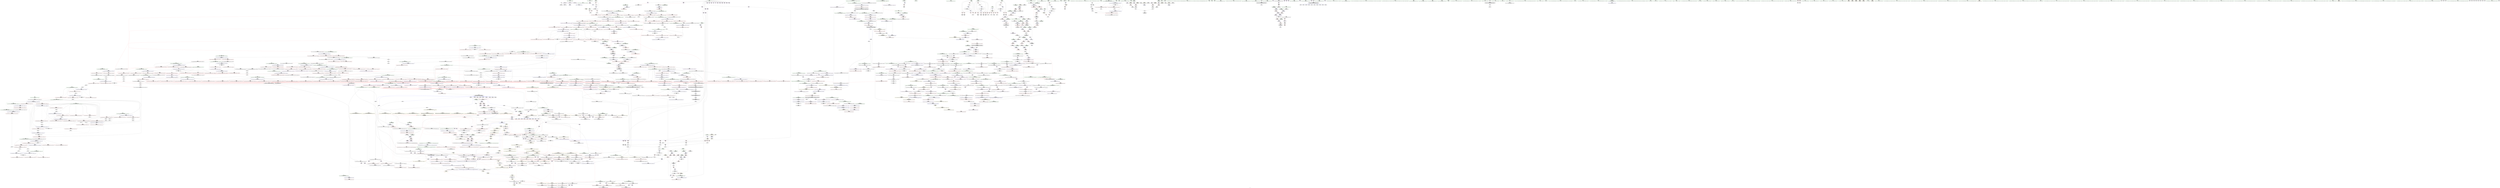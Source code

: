 digraph "SVFG" {
	label="SVFG";

	Node0x558d19070c40 [shape=record,color=grey,label="{NodeID: 0\nNullPtr}"];
	Node0x558d19070c40 -> Node0x558d1940fc30[style=solid];
	Node0x558d19070c40 -> Node0x558d19442b60[style=solid];
	Node0x558d1940b480 [shape=record,color=purple,label="{NodeID: 443\n55\<--4\n\<--_ZStL8__ioinit\n__cxx_global_var_init\n}"];
	Node0x558d1947fe20 [shape=record,color=grey,label="{NodeID: 1993\n154 = cmp(152, 153, )\n}"];
	Node0x558d1941a520 [shape=record,color=red,label="{NodeID: 886\n1350\<--1300\n\<--__holeIndex.addr\n_ZSt11__push_heapIPSt4pairIiiElS1_N9__gnu_cxx5__ops14_Iter_comp_valIPFbS1_S1_EEEEvT_T0_SA_T1_RT2_\n}"];
	Node0x558d19403bf0 [shape=record,color=green,label="{NodeID: 222\n1480\<--1481\n__comp\<--__comp_field_insensitive\n_ZSt21__unguarded_partitionIPSt4pairIiiEN9__gnu_cxx5__ops15_Iter_comp_iterIPFbS1_S1_EEEET_S9_S9_S9_T0_\n|{|<s1>107|<s2>108}}"];
	Node0x558d19403bf0 -> Node0x558d19422780[style=solid];
	Node0x558d19403bf0:s1 -> Node0x558d195a9800[style=solid,color=red];
	Node0x558d19403bf0:s2 -> Node0x558d195a9800[style=solid,color=red];
	Node0x558d19597ac0 [shape=record,color=black,label="{NodeID: 2879\n347 = PHI(593, )\n}"];
	Node0x558d19597ac0 -> Node0x558d19443d70[style=solid];
	Node0x558d19426a20 [shape=record,color=red,label="{NodeID: 665\n320\<--114\n\<--retval\nmain\n}"];
	Node0x558d19426a20 -> Node0x558d19411620[style=solid];
	Node0x558d19445360 [shape=record,color=blue,label="{NodeID: 1108\n543\<--537\n__last.addr\<--__last\n_ZSt6__sortIPSt4pairIiiEN9__gnu_cxx5__ops15_Iter_comp_iterIPFbS1_S1_EEEEvT_S9_T0_\n}"];
	Node0x558d19445360 -> Node0x558d1942a570[style=dashed];
	Node0x558d19445360 -> Node0x558d1942a640[style=dashed];
	Node0x558d19445360 -> Node0x558d1942a710[style=dashed];
	Node0x558d19445360 -> Node0x558d1942a7e0[style=dashed];
	Node0x558d190711e0 [shape=record,color=green,label="{NodeID: 1\n7\<--1\n__dso_handle\<--dummyObj\nGlob }"];
	Node0x558d1940b550 [shape=record,color=purple,label="{NodeID: 444\n166\<--16\narrayidx\<--a\nmain\n}"];
	Node0x558d1947ffa0 [shape=record,color=grey,label="{NodeID: 1994\n978 = cmp(977, 569, )\n}"];
	Node0x558d1941a5f0 [shape=record,color=red,label="{NodeID: 887\n1320\<--1302\n\<--__topIndex.addr\n_ZSt11__push_heapIPSt4pairIiiElS1_N9__gnu_cxx5__ops14_Iter_comp_valIPFbS1_S1_EEEEvT_T0_SA_T1_RT2_\n}"];
	Node0x558d1941a5f0 -> Node0x558d19480420[style=solid];
	Node0x558d19403cc0 [shape=record,color=green,label="{NodeID: 223\n1482\<--1483\n__first.addr\<--__first.addr_field_insensitive\n_ZSt21__unguarded_partitionIPSt4pairIiiEN9__gnu_cxx5__ops15_Iter_comp_iterIPFbS1_S1_EEEET_S9_S9_S9_T0_\n}"];
	Node0x558d19403cc0 -> Node0x558d1941c260[style=solid];
	Node0x558d19403cc0 -> Node0x558d1941c330[style=solid];
	Node0x558d19403cc0 -> Node0x558d1941c400[style=solid];
	Node0x558d19403cc0 -> Node0x558d1941c4d0[style=solid];
	Node0x558d19403cc0 -> Node0x558d1943be30[style=solid];
	Node0x558d19403cc0 -> Node0x558d1943bf00[style=solid];
	Node0x558d19403cc0 -> Node0x558d1944b0d0[style=solid];
	Node0x558d19403cc0 -> Node0x558d1944b340[style=solid];
	Node0x558d19403cc0 -> Node0x558d1944b5b0[style=solid];
	Node0x558d19597cc0 [shape=record,color=black,label="{NodeID: 2880\n861 = PHI(1475, )\n}"];
	Node0x558d19597cc0 -> Node0x558d194139e0[style=solid];
	Node0x558d19426af0 [shape=record,color=red,label="{NodeID: 666\n153\<--116\n\<--tt\nmain\n}"];
	Node0x558d19426af0 -> Node0x558d1947fe20[style=solid];
	Node0x558d194f3210 [shape=record,color=yellow,style=double,label="{NodeID: 2216\n2V_1 = ENCHI(MR_2V_0)\npts\{10 \}\nFun[main]}"];
	Node0x558d194f3210 -> Node0x558d19425d20[style=dashed];
	Node0x558d194f3210 -> Node0x558d19425df0[style=dashed];
	Node0x558d194f3210 -> Node0x558d19425ec0[style=dashed];
	Node0x558d19445430 [shape=record,color=blue, style = dotted,label="{NodeID: 1109\n1999\<--2001\noffset_0\<--dummyVal\n_ZSt6__sortIPSt4pairIiiEN9__gnu_cxx5__ops15_Iter_comp_iterIPFbS1_S1_EEEEvT_S9_T0_\n}"];
	Node0x558d19445430 -> Node0x558d1942a8b0[style=dashed];
	Node0x558d19445430 -> Node0x558d194e03d0[style=dashed];
	Node0x558d191c67a0 [shape=record,color=green,label="{NodeID: 2\n9\<--1\n\<--dummyObj\nCan only get source location for instruction, argument, global var or function.}"];
	Node0x558d1940b620 [shape=record,color=purple,label="{NodeID: 445\n167\<--16\nsecond\<--a\nmain\n}"];
	Node0x558d19480120 [shape=record,color=grey,label="{NodeID: 1995\n238 = cmp(236, 237, )\n}"];
	Node0x558d1941a6c0 [shape=record,color=red,label="{NodeID: 888\n1323\<--1304\n\<--__comp.addr\n_ZSt11__push_heapIPSt4pairIiiElS1_N9__gnu_cxx5__ops14_Iter_comp_valIPFbS1_S1_EEEEvT_T0_SA_T1_RT2_\n|{<s0>89}}"];
	Node0x558d1941a6c0:s0 -> Node0x558d195a0df0[style=solid,color=red];
	Node0x558d19403d90 [shape=record,color=green,label="{NodeID: 224\n1484\<--1485\n__last.addr\<--__last.addr_field_insensitive\n_ZSt21__unguarded_partitionIPSt4pairIiiEN9__gnu_cxx5__ops15_Iter_comp_iterIPFbS1_S1_EEEET_S9_S9_S9_T0_\n}"];
	Node0x558d19403d90 -> Node0x558d1943bfd0[style=solid];
	Node0x558d19403d90 -> Node0x558d1943c0a0[style=solid];
	Node0x558d19403d90 -> Node0x558d1943c170[style=solid];
	Node0x558d19403d90 -> Node0x558d1943c240[style=solid];
	Node0x558d19403d90 -> Node0x558d1943c310[style=solid];
	Node0x558d19403d90 -> Node0x558d1944b1a0[style=solid];
	Node0x558d19403d90 -> Node0x558d1944b410[style=solid];
	Node0x558d19403d90 -> Node0x558d1944b4e0[style=solid];
	Node0x558d19597e00 [shape=record,color=black,label="{NodeID: 2881\n418 = PHI(428, )\n}"];
	Node0x558d19426bc0 [shape=record,color=red,label="{NodeID: 667\n152\<--118\n\<--ss\nmain\n}"];
	Node0x558d19426bc0 -> Node0x558d1947fe20[style=solid];
	Node0x558d194f32f0 [shape=record,color=yellow,style=double,label="{NodeID: 2217\n19V_1 = ENCHI(MR_19V_0)\npts\{13 \}\nFun[main]}"];
	Node0x558d194f32f0 -> Node0x558d19425f90[style=dashed];
	Node0x558d194f32f0 -> Node0x558d19426060[style=dashed];
	Node0x558d194f32f0 -> Node0x558d19426130[style=dashed];
	Node0x558d194f32f0 -> Node0x558d19426200[style=dashed];
	Node0x558d19445500 [shape=record,color=blue, style = dotted,label="{NodeID: 1110\n2002\<--2004\noffset_0\<--dummyVal\n_ZSt6__sortIPSt4pairIiiEN9__gnu_cxx5__ops15_Iter_comp_iterIPFbS1_S1_EEEEvT_S9_T0_\n}"];
	Node0x558d19445500 -> Node0x558d1942a980[style=dashed];
	Node0x558d19445500 -> Node0x558d194e08d0[style=dashed];
	Node0x558d190e1f70 [shape=record,color=green,label="{NodeID: 3\n12\<--1\n\<--dummyObj\nCan only get source location for instruction, argument, global var or function.}"];
	Node0x558d1940b6f0 [shape=record,color=purple,label="{NodeID: 446\n171\<--16\narrayidx10\<--a\nmain\n}"];
	Node0x558d194802a0 [shape=record,color=grey,label="{NodeID: 1996\n1719 = cmp(1717, 1718, )\n}"];
	Node0x558d1941a790 [shape=record,color=red,label="{NodeID: 889\n1325\<--1306\n\<--__parent\n_ZSt11__push_heapIPSt4pairIiiElS1_N9__gnu_cxx5__ops14_Iter_comp_valIPFbS1_S1_EEEEvT_T0_SA_T1_RT2_\n}"];
	Node0x558d19403e60 [shape=record,color=green,label="{NodeID: 225\n1486\<--1487\n__pivot.addr\<--__pivot.addr_field_insensitive\n_ZSt21__unguarded_partitionIPSt4pairIiiEN9__gnu_cxx5__ops15_Iter_comp_iterIPFbS1_S1_EEEET_S9_S9_S9_T0_\n}"];
	Node0x558d19403e60 -> Node0x558d1943c3e0[style=solid];
	Node0x558d19403e60 -> Node0x558d1943c4b0[style=solid];
	Node0x558d19403e60 -> Node0x558d1944b270[style=solid];
	Node0x558d1959aac0 [shape=record,color=black,label="{NodeID: 2882\n448 = PHI(482, )\n|{<s0>24}}"];
	Node0x558d1959aac0:s0 -> Node0x558d195aad20[style=solid,color=red];
	Node0x558d19426c90 [shape=record,color=red,label="{NodeID: 668\n287\<--118\n\<--ss\nmain\n}"];
	Node0x558d19426c90 -> Node0x558d1947e920[style=solid];
	Node0x558d194f33d0 [shape=record,color=yellow,style=double,label="{NodeID: 2218\n21V_1 = ENCHI(MR_21V_0)\npts\{15 \}\nFun[main]}"];
	Node0x558d194f33d0 -> Node0x558d194262d0[style=dashed];
	Node0x558d194455d0 [shape=record,color=blue,label="{NodeID: 1111\n597\<--594\n__comp.addr\<--__comp\n_ZN9__gnu_cxx5__ops16__iter_comp_iterIPFbSt4pairIiiES3_EEENS0_15_Iter_comp_iterIT_EES7_\n}"];
	Node0x558d194455d0 -> Node0x558d1942aa50[style=dashed];
	Node0x558d190ea190 [shape=record,color=green,label="{NodeID: 4\n22\<--1\n\<--dummyObj\nCan only get source location for instruction, argument, global var or function.}"];
	Node0x558d1940b7c0 [shape=record,color=purple,label="{NodeID: 447\n172\<--16\nfirst\<--a\nmain\n}"];
	Node0x558d19480420 [shape=record,color=grey,label="{NodeID: 1997\n1321 = cmp(1319, 1320, )\n}"];
	Node0x558d1941a860 [shape=record,color=red,label="{NodeID: 890\n1334\<--1306\n\<--__parent\n_ZSt11__push_heapIPSt4pairIiiElS1_N9__gnu_cxx5__ops14_Iter_comp_valIPFbS1_S1_EEEEvT_T0_SA_T1_RT2_\n}"];
	Node0x558d19403f30 [shape=record,color=green,label="{NodeID: 226\n1531\<--1532\n__a.addr\<--__a.addr_field_insensitive\n_ZSt9iter_swapIPSt4pairIiiES2_EvT_T0_\n}"];
	Node0x558d19403f30 -> Node0x558d1943c580[style=solid];
	Node0x558d19403f30 -> Node0x558d1944b680[style=solid];
	Node0x558d1959acf0 [shape=record,color=black,label="{NodeID: 2883\n452 = PHI(466, )\n}"];
	Node0x558d19426d60 [shape=record,color=red,label="{NodeID: 669\n316\<--118\n\<--ss\nmain\n}"];
	Node0x558d19426d60 -> Node0x558d19479fa0[style=solid];
	Node0x558d194456a0 [shape=record,color=blue,label="{NodeID: 1112\n631\<--614\ncoerce.dive\<--__comp.coerce\n_ZSt16__introsort_loopIPSt4pairIiiElN9__gnu_cxx5__ops15_Iter_comp_iterIPFbS1_S1_EEEEvT_S9_T0_T1_\n}"];
	Node0x558d194456a0 -> Node0x558d194405b0[style=dashed];
	Node0x558d194456a0 -> Node0x558d19440680[style=dashed];
	Node0x558d194456a0 -> Node0x558d19440750[style=dashed];
	Node0x558d193ba670 [shape=record,color=green,label="{NodeID: 5\n24\<--1\n.str\<--dummyObj\nGlob }"];
	Node0x558d1940b890 [shape=record,color=purple,label="{NodeID: 448\n182\<--16\n\<--a\nmain\n}"];
	Node0x558d194805a0 [shape=record,color=grey,label="{NodeID: 1998\n1640 = cmp(1638, 1639, )\n}"];
	Node0x558d1941a930 [shape=record,color=red,label="{NodeID: 891\n1341\<--1306\n\<--__parent\n_ZSt11__push_heapIPSt4pairIiiElS1_N9__gnu_cxx5__ops14_Iter_comp_valIPFbS1_S1_EEEEvT_T0_SA_T1_RT2_\n}"];
	Node0x558d1941a930 -> Node0x558d1944a300[style=solid];
	Node0x558d19404000 [shape=record,color=green,label="{NodeID: 227\n1533\<--1534\n__b.addr\<--__b.addr_field_insensitive\n_ZSt9iter_swapIPSt4pairIiiES2_EvT_T0_\n}"];
	Node0x558d19404000 -> Node0x558d1943c650[style=solid];
	Node0x558d19404000 -> Node0x558d1944b750[style=solid];
	Node0x558d1959ae00 [shape=record,color=black,label="{NodeID: 2884\n457 = PHI(509, )\n|{<s0>26}}"];
	Node0x558d1959ae00:s0 -> Node0x558d195a8ba0[style=solid,color=red];
	Node0x558d19426e30 [shape=record,color=red,label="{NodeID: 670\n160\<--120\n\<--i\nmain\n}"];
	Node0x558d19426e30 -> Node0x558d1947fca0[style=solid];
	Node0x558d194f3590 [shape=record,color=yellow,style=double,label="{NodeID: 2220\n25V_1 = ENCHI(MR_25V_0)\npts\{23 \}\nFun[main]}"];
	Node0x558d194f3590 -> Node0x558d194263a0[style=dashed];
	Node0x558d19445770 [shape=record,color=blue,label="{NodeID: 1113\n617\<--611\n__first.addr\<--__first\n_ZSt16__introsort_loopIPSt4pairIiiElN9__gnu_cxx5__ops15_Iter_comp_iterIPFbS1_S1_EEEEvT_S9_T0_T1_\n}"];
	Node0x558d19445770 -> Node0x558d1942abf0[style=dashed];
	Node0x558d19445770 -> Node0x558d1942acc0[style=dashed];
	Node0x558d19445770 -> Node0x558d1942ad90[style=dashed];
	Node0x558d193badc0 [shape=record,color=green,label="{NodeID: 6\n26\<--1\n.str.2\<--dummyObj\nGlob }"];
	Node0x558d1940b960 [shape=record,color=purple,label="{NodeID: 449\n184\<--16\n\<--a\nmain\n|{<s0>11}}"];
	Node0x558d1940b960:s0 -> Node0x558d195aae30[style=solid,color=red];
	Node0x558d19480720 [shape=record,color=grey,label="{NodeID: 1999\n1908 = cmp(1907, 648, )\n}"];
	Node0x558d1941aa00 [shape=record,color=red,label="{NodeID: 892\n1359\<--1356\n\<--__t.addr\n_ZSt7forwardIiEOT_RNSt16remove_referenceIS0_E4typeE\n}"];
	Node0x558d1941aa00 -> Node0x558d19409810[style=solid];
	Node0x558d194040d0 [shape=record,color=green,label="{NodeID: 228\n1540\<--1541\n_ZSt4swapIiiENSt9enable_ifIXsr6__and_ISt14__is_swappableIT_ES1_IT0_EEE5valueEvE4typeERSt4pairIS2_S4_ESA_\<--_ZSt4swapIiiENSt9enable_ifIXsr6__and_ISt14__is_swappableIT_ES1_IT0_EEE5valueEvE4typeERSt4pairIS2_S4_ESA__field_insensitive\n}"];
	Node0x558d1959af70 [shape=record,color=black,label="{NodeID: 2885\n461 = PHI(491, )\n}"];
	Node0x558d19426f00 [shape=record,color=red,label="{NodeID: 671\n164\<--120\n\<--i\nmain\n}"];
	Node0x558d19426f00 -> Node0x558d19410850[style=solid];
	Node0x558d19445840 [shape=record,color=blue,label="{NodeID: 1114\n619\<--612\n__last.addr\<--__last\n_ZSt16__introsort_loopIPSt4pairIiiElN9__gnu_cxx5__ops15_Iter_comp_iterIPFbS1_S1_EEEEvT_S9_T0_T1_\n}"];
	Node0x558d19445840 -> Node0x558d194d6dd0[style=dashed];
	Node0x558d193bae80 [shape=record,color=green,label="{NodeID: 7\n28\<--1\nstdin\<--dummyObj\nGlob }"];
	Node0x558d1940ba30 [shape=record,color=purple,label="{NodeID: 450\n198\<--16\narrayidx17\<--a\nmain\n}"];
	Node0x558d194808a0 [shape=record,color=grey,label="{NodeID: 2000\n1021 = cmp(1020, 648, )\n}"];
	Node0x558d1941aad0 [shape=record,color=red,label="{NodeID: 893\n1366\<--1363\n\<--__t.addr\n_ZSt4moveIRPFbSt4pairIiiES1_EEONSt16remove_referenceIT_E4typeEOS6_\n}"];
	Node0x558d1941aad0 -> Node0x558d194098e0[style=solid];
	Node0x558d194041d0 [shape=record,color=green,label="{NodeID: 229\n1546\<--1547\n__x.addr\<--__x.addr_field_insensitive\n_ZSt4swapIiiENSt9enable_ifIXsr6__and_ISt14__is_swappableIT_ES1_IT0_EEE5valueEvE4typeERSt4pairIS2_S4_ESA_\n}"];
	Node0x558d194041d0 -> Node0x558d1943c720[style=solid];
	Node0x558d194041d0 -> Node0x558d1944b820[style=solid];
	Node0x558d1959b080 [shape=record,color=black,label="{NodeID: 2886\n478 = PHI(509, )\n}"];
	Node0x558d1959b080 -> Node0x558d19444a70[style=solid];
	Node0x558d19426fd0 [shape=record,color=red,label="{NodeID: 672\n169\<--120\n\<--i\nmain\n}"];
	Node0x558d19426fd0 -> Node0x558d19410920[style=solid];
	Node0x558d194f3750 [shape=record,color=yellow,style=double,label="{NodeID: 2222\n29V_1 = ENCHI(MR_29V_0)\npts\{117 \}\nFun[main]}"];
	Node0x558d194f3750 -> Node0x558d19426af0[style=dashed];
	Node0x558d19445910 [shape=record,color=blue,label="{NodeID: 1115\n621\<--613\n__depth_limit.addr\<--__depth_limit\n_ZSt16__introsort_loopIPSt4pairIiiElN9__gnu_cxx5__ops15_Iter_comp_iterIPFbS1_S1_EEEEvT_S9_T0_T1_\n}"];
	Node0x558d19445910 -> Node0x558d194d72d0[style=dashed];
	Node0x558d193bb310 [shape=record,color=green,label="{NodeID: 8\n29\<--1\n.str.3\<--dummyObj\nGlob }"];
	Node0x558d1940bb00 [shape=record,color=purple,label="{NodeID: 451\n199\<--16\nsecond18\<--a\nmain\n}"];
	Node0x558d1940bb00 -> Node0x558d19427e70[style=solid];
	Node0x558d19480a20 [shape=record,color=grey,label="{NodeID: 2001\n242 = cmp(240, 241, )\n}"];
	Node0x558d1941aba0 [shape=record,color=red,label="{NodeID: 894\n1385\<--1372\nthis1\<--this.addr\n_ZN9__gnu_cxx5__ops14_Iter_comp_valIPFbSt4pairIiiES3_EEclIPS3_S3_EEbT_RT0_\n}"];
	Node0x558d1941aba0 -> Node0x558d19421f60[style=solid];
	Node0x558d1940c4f0 [shape=record,color=green,label="{NodeID: 230\n1548\<--1549\n__y.addr\<--__y.addr_field_insensitive\n_ZSt4swapIiiENSt9enable_ifIXsr6__and_ISt14__is_swappableIT_ES1_IT0_EEE5valueEvE4typeERSt4pairIS2_S4_ESA_\n}"];
	Node0x558d1940c4f0 -> Node0x558d1943c7f0[style=solid];
	Node0x558d1940c4f0 -> Node0x558d1944b8f0[style=solid];
	Node0x558d1959b1f0 [shape=record,color=black,label="{NodeID: 2887\n503 = PHI(522, )\n}"];
	Node0x558d1959b1f0 -> Node0x558d19444db0[style=solid];
	Node0x558d194270a0 [shape=record,color=red,label="{NodeID: 673\n175\<--120\n\<--i\nmain\n}"];
	Node0x558d194270a0 -> Node0x558d1947d120[style=solid];
	Node0x558d194459e0 [shape=record,color=blue, style = dotted,label="{NodeID: 1116\n2005\<--2007\noffset_0\<--dummyVal\n_ZSt16__introsort_loopIPSt4pairIiiElN9__gnu_cxx5__ops15_Iter_comp_iterIPFbS1_S1_EEEEvT_S9_T0_T1_\n}"];
	Node0x558d194459e0 -> Node0x558d1942b680[style=dashed];
	Node0x558d194459e0 -> Node0x558d194e4ed0[style=dashed];
	Node0x558d193bb410 [shape=record,color=green,label="{NodeID: 9\n31\<--1\n.str.4\<--dummyObj\nGlob }"];
	Node0x558d1940bbd0 [shape=record,color=purple,label="{NodeID: 452\n205\<--16\narrayidx20\<--a\nmain\n}"];
	Node0x558d19480ba0 [shape=record,color=grey,label="{NodeID: 2002\n373 = cmp(370, 372, )\n}"];
	Node0x558d1941ac70 [shape=record,color=red,label="{NodeID: 895\n1388\<--1374\n\<--__it.addr\n_ZN9__gnu_cxx5__ops14_Iter_comp_valIPFbSt4pairIiiES3_EEclIPS3_S3_EEbT_RT0_\n}"];
	Node0x558d1941ac70 -> Node0x558d19409cf0[style=solid];
	Node0x558d1940c5c0 [shape=record,color=green,label="{NodeID: 231\n1555\<--1556\n_ZNSt4pairIiiE4swapERS0_\<--_ZNSt4pairIiiE4swapERS0__field_insensitive\n}"];
	Node0x558d1959b330 [shape=record,color=black,label="{NodeID: 2888\n565 = PHI(690, )\n}"];
	Node0x558d1959b330 -> Node0x558d1947e1a0[style=solid];
	Node0x558d19427170 [shape=record,color=red,label="{NodeID: 674\n309\<--122\n\<--ans\nmain\n}"];
	Node0x558d19445ab0 [shape=record,color=blue,label="{NodeID: 1117\n621\<--663\n__depth_limit.addr\<--dec\n_ZSt16__introsort_loopIPSt4pairIiiElN9__gnu_cxx5__ops15_Iter_comp_iterIPFbS1_S1_EEEEvT_S9_T0_T1_\n}"];
	Node0x558d19445ab0 -> Node0x558d1942b410[style=dashed];
	Node0x558d19445ab0 -> Node0x558d194d72d0[style=dashed];
	Node0x558d193bb510 [shape=record,color=green,label="{NodeID: 10\n33\<--1\nstdout\<--dummyObj\nGlob }"];
	Node0x558d1940bca0 [shape=record,color=purple,label="{NodeID: 453\n206\<--16\nsecond21\<--a\nmain\n}"];
	Node0x558d1940bca0 -> Node0x558d19427f40[style=solid];
	Node0x558d19480d20 [shape=record,color=grey,label="{NodeID: 2003\n109 = cmp(101, 108, )\n}"];
	Node0x558d19480d20 -> Node0x558d19410510[style=solid];
	Node0x558d1941ad40 [shape=record,color=red,label="{NodeID: 896\n1392\<--1376\n\<--__val.addr\n_ZN9__gnu_cxx5__ops14_Iter_comp_valIPFbSt4pairIiiES3_EEclIPS3_S3_EEbT_RT0_\n}"];
	Node0x558d1941ad40 -> Node0x558d19409dc0[style=solid];
	Node0x558d1940c690 [shape=record,color=green,label="{NodeID: 232\n1561\<--1562\nthis.addr\<--this.addr_field_insensitive\n_ZNSt4pairIiiE4swapERS0_\n}"];
	Node0x558d1940c690 -> Node0x558d1943c8c0[style=solid];
	Node0x558d1940c690 -> Node0x558d1944b9c0[style=solid];
	Node0x558d1959b470 [shape=record,color=black,label="{NodeID: 2889\n600 = PHI(1361, )\n}"];
	Node0x558d1959b470 -> Node0x558d1942aa50[style=solid];
	Node0x558d19427240 [shape=record,color=red,label="{NodeID: 675\n191\<--124\n\<--i12\nmain\n}"];
	Node0x558d19427240 -> Node0x558d19481620[style=solid];
	Node0x558d19445b80 [shape=record,color=blue, style = dotted,label="{NodeID: 1118\n2008\<--2010\noffset_0\<--dummyVal\n_ZSt16__introsort_loopIPSt4pairIiiElN9__gnu_cxx5__ops15_Iter_comp_iterIPFbS1_S1_EEEEvT_S9_T0_T1_\n}"];
	Node0x558d19445b80 -> Node0x558d1942b750[style=dashed];
	Node0x558d19445b80 -> Node0x558d194d7cd0[style=dashed];
	Node0x558d193bb610 [shape=record,color=green,label="{NodeID: 11\n34\<--1\n_ZSt3cin\<--dummyObj\nGlob }"];
	Node0x558d1940bd70 [shape=record,color=purple,label="{NodeID: 454\n215\<--16\narrayidx26\<--a\nmain\n}"];
	Node0x558d19480ea0 [shape=record,color=grey,label="{NodeID: 2004\n895 = cmp(893, 894, )\n}"];
	Node0x558d1941ae10 [shape=record,color=red,label="{NodeID: 897\n1387\<--1386\n\<--_M_comp\n_ZN9__gnu_cxx5__ops14_Iter_comp_valIPFbSt4pairIiiES3_EEclIPS3_S3_EEbT_RT0_\n}"];
	Node0x558d1940c760 [shape=record,color=green,label="{NodeID: 233\n1563\<--1564\n__p.addr\<--__p.addr_field_insensitive\n_ZNSt4pairIiiE4swapERS0_\n}"];
	Node0x558d1940c760 -> Node0x558d1943c990[style=solid];
	Node0x558d1940c760 -> Node0x558d1943ca60[style=solid];
	Node0x558d1940c760 -> Node0x558d1944ba90[style=solid];
	Node0x558d1959b5b0 [shape=record,color=black,label="{NodeID: 2890\n673 = PHI(808, )\n}"];
	Node0x558d1959b5b0 -> Node0x558d19445c50[style=solid];
	Node0x558d19427310 [shape=record,color=red,label="{NodeID: 676\n196\<--124\n\<--i12\nmain\n}"];
	Node0x558d19427310 -> Node0x558d19410ac0[style=solid];
	Node0x558d19445c50 [shape=record,color=blue,label="{NodeID: 1119\n625\<--673\n__cut\<--call\n_ZSt16__introsort_loopIPSt4pairIiiElN9__gnu_cxx5__ops15_Iter_comp_iterIPFbS1_S1_EEEEvT_S9_T0_T1_\n}"];
	Node0x558d19445c50 -> Node0x558d1942b4e0[style=dashed];
	Node0x558d19445c50 -> Node0x558d1942b5b0[style=dashed];
	Node0x558d19445c50 -> Node0x558d194d77d0[style=dashed];
	Node0x558d193bb710 [shape=record,color=green,label="{NodeID: 12\n35\<--1\n_ZSt4cout\<--dummyObj\nGlob }"];
	Node0x558d1940be40 [shape=record,color=purple,label="{NodeID: 455\n216\<--16\nfirst27\<--a\nmain\n}"];
	Node0x558d1940be40 -> Node0x558d19428010[style=solid];
	Node0x558d19481020 [shape=record,color=grey,label="{NodeID: 2005\n936 = cmp(935, 937, )\n}"];
	Node0x558d1941aee0 [shape=record,color=red,label="{NodeID: 898\n1397\<--1396\n\<--\n_ZN9__gnu_cxx5__ops14_Iter_comp_valIPFbSt4pairIiiES3_EEclIPS3_S3_EEbT_RT0_\n}"];
	Node0x558d1940c830 [shape=record,color=green,label="{NodeID: 234\n1572\<--1573\n_ZSt4swapIiENSt9enable_ifIXsr6__and_ISt6__not_ISt15__is_tuple_likeIT_EESt21is_move_constructibleIS3_ESt18is_move_assignableIS3_EEE5valueEvE4typeERS3_SC_\<--_ZSt4swapIiENSt9enable_ifIXsr6__and_ISt6__not_ISt15__is_tuple_likeIT_EESt21is_move_constructibleIS3_ESt18is_move_assignableIS3_EEE5valueEvE4typeERS3_SC__field_insensitive\n}"];
	Node0x558d1959b6f0 [shape=record,color=black,label="{NodeID: 2891\n696 = PHI()\n}"];
	Node0x558d1959b6f0 -> Node0x558d19412a70[style=solid];
	Node0x558d1959b6f0 -> Node0x558d19412b40[style=solid];
	Node0x558d194273e0 [shape=record,color=red,label="{NodeID: 677\n203\<--124\n\<--i12\nmain\n}"];
	Node0x558d194273e0 -> Node0x558d19410c60[style=solid];
	Node0x558d19445d20 [shape=record,color=blue, style = dotted,label="{NodeID: 1120\n2011\<--2013\noffset_0\<--dummyVal\n_ZSt16__introsort_loopIPSt4pairIiiElN9__gnu_cxx5__ops15_Iter_comp_iterIPFbS1_S1_EEEEvT_S9_T0_T1_\n}"];
	Node0x558d19445d20 -> Node0x558d1942b820[style=dashed];
	Node0x558d19445d20 -> Node0x558d194d81d0[style=dashed];
	Node0x558d193bb810 [shape=record,color=green,label="{NodeID: 13\n38\<--1\n.str.5\<--dummyObj\nGlob }"];
	Node0x558d1940bf10 [shape=record,color=purple,label="{NodeID: 456\n222\<--16\narrayidx31\<--a\nmain\n}"];
	Node0x558d194811a0 [shape=record,color=grey,label="{NodeID: 2006\n736 = cmp(735, 644, )\n}"];
	Node0x558d1941afb0 [shape=record,color=red,label="{NodeID: 899\n1399\<--1398\n\<--\n_ZN9__gnu_cxx5__ops14_Iter_comp_valIPFbSt4pairIiiES3_EEclIPS3_S3_EEbT_RT0_\n}"];
	Node0x558d1940c930 [shape=record,color=green,label="{NodeID: 235\n1582\<--1583\n__a.addr\<--__a.addr_field_insensitive\n_ZSt4swapIiENSt9enable_ifIXsr6__and_ISt6__not_ISt15__is_tuple_likeIT_EESt21is_move_constructibleIS3_ESt18is_move_assignableIS3_EEE5valueEvE4typeERS3_SC_\n}"];
	Node0x558d1940c930 -> Node0x558d1943cb30[style=solid];
	Node0x558d1940c930 -> Node0x558d1943cc00[style=solid];
	Node0x558d1940c930 -> Node0x558d1944bb60[style=solid];
	Node0x558d1959b7f0 [shape=record,color=black,label="{NodeID: 2892\n1727 = PHI(1807, )\n}"];
	Node0x558d1959b7f0 -> Node0x558d1944cba0[style=solid];
	Node0x558d194274b0 [shape=record,color=red,label="{NodeID: 678\n213\<--124\n\<--i12\nmain\n}"];
	Node0x558d194274b0 -> Node0x558d19410e00[style=solid];
	Node0x558d19445df0 [shape=record,color=blue,label="{NodeID: 1121\n619\<--686\n__last.addr\<--\n_ZSt16__introsort_loopIPSt4pairIiiElN9__gnu_cxx5__ops15_Iter_comp_iterIPFbS1_S1_EEEEvT_S9_T0_T1_\n}"];
	Node0x558d19445df0 -> Node0x558d194d6dd0[style=dashed];
	Node0x558d193bb910 [shape=record,color=green,label="{NodeID: 14\n40\<--1\n.str.6\<--dummyObj\nGlob }"];
	Node0x558d1940bfe0 [shape=record,color=purple,label="{NodeID: 457\n223\<--16\nsecond32\<--a\nmain\n}"];
	Node0x558d1940bfe0 -> Node0x558d194280e0[style=solid];
	Node0x558d19481320 [shape=record,color=grey,label="{NodeID: 2007\n1165 = cmp(1161, 1164, )\n}"];
	Node0x558d1941b080 [shape=record,color=red,label="{NodeID: 900\n1432\<--1410\n\<--__result.addr\n_ZSt22__move_median_to_firstIPSt4pairIiiEN9__gnu_cxx5__ops15_Iter_comp_iterIPFbS1_S1_EEEEvT_S9_S9_S9_T0_\n|{<s0>98}}"];
	Node0x558d1941b080:s0 -> Node0x558d195a70b0[style=solid,color=red];
	Node0x558d1940ca00 [shape=record,color=green,label="{NodeID: 236\n1584\<--1585\n__b.addr\<--__b.addr_field_insensitive\n_ZSt4swapIiENSt9enable_ifIXsr6__and_ISt6__not_ISt15__is_tuple_likeIT_EESt21is_move_constructibleIS3_ESt18is_move_assignableIS3_EEE5valueEvE4typeERS3_SC_\n}"];
	Node0x558d1940ca00 -> Node0x558d1943ccd0[style=solid];
	Node0x558d1940ca00 -> Node0x558d1943cda0[style=solid];
	Node0x558d1940ca00 -> Node0x558d1944bc30[style=solid];
	Node0x558d1959b930 [shape=record,color=black,label="{NodeID: 2893\n1753 = PHI(1847, )\n|{<s0>131}}"];
	Node0x558d1959b930:s0 -> Node0x558d195a65e0[style=solid,color=red];
	Node0x558d19427580 [shape=record,color=red,label="{NodeID: 679\n220\<--124\n\<--i12\nmain\n}"];
	Node0x558d19427580 -> Node0x558d19410fa0[style=solid];
	Node0x558d19445ec0 [shape=record,color=blue,label="{NodeID: 1122\n692\<--691\n__n.addr\<--__n\n_ZSt4__lgl\n}"];
	Node0x558d19445ec0 -> Node0x558d1942b8f0[style=dashed];
	Node0x558d193bba10 [shape=record,color=green,label="{NodeID: 15\n42\<--1\n.str.7\<--dummyObj\nGlob }"];
	Node0x558d1940c0b0 [shape=record,color=purple,label="{NodeID: 458\n252\<--16\narrayidx46\<--a\nmain\n}"];
	Node0x558d194814a0 [shape=record,color=grey,label="{NodeID: 2008\n1649 = cmp(1647, 1648, )\n}"];
	Node0x558d1941b150 [shape=record,color=red,label="{NodeID: 901\n1442\<--1410\n\<--__result.addr\n_ZSt22__move_median_to_firstIPSt4pairIiiEN9__gnu_cxx5__ops15_Iter_comp_iterIPFbS1_S1_EEEEvT_S9_S9_S9_T0_\n|{<s0>100}}"];
	Node0x558d1941b150:s0 -> Node0x558d195a70b0[style=solid,color=red];
	Node0x558d1940cad0 [shape=record,color=green,label="{NodeID: 237\n1586\<--1587\n__tmp\<--__tmp_field_insensitive\n_ZSt4swapIiENSt9enable_ifIXsr6__and_ISt6__not_ISt15__is_tuple_likeIT_EESt21is_move_constructibleIS3_ESt18is_move_assignableIS3_EEE5valueEvE4typeERS3_SC_\n|{|<s1>116}}"];
	Node0x558d1940cad0 -> Node0x558d1944bd00[style=solid];
	Node0x558d1940cad0:s1 -> Node0x558d195a5ac0[style=solid,color=red];
	Node0x558d1959ba70 [shape=record,color=black,label="{NodeID: 2894\n1757 = PHI(1847, )\n|{<s0>131}}"];
	Node0x558d1959ba70:s0 -> Node0x558d195a66f0[style=solid,color=red];
	Node0x558d19427650 [shape=record,color=red,label="{NodeID: 680\n236\<--124\n\<--i12\nmain\n}"];
	Node0x558d19427650 -> Node0x558d19480120[style=solid];
	Node0x558d19445f90 [shape=record,color=blue,label="{NodeID: 1123\n726\<--713\ncoerce.dive\<--__comp.coerce\n_ZSt22__final_insertion_sortIPSt4pairIiiEN9__gnu_cxx5__ops15_Iter_comp_iterIPFbS1_S1_EEEEvT_S9_T0_\n}"];
	Node0x558d19445f90 -> Node0x558d19440820[style=dashed];
	Node0x558d19445f90 -> Node0x558d194408f0[style=dashed];
	Node0x558d19445f90 -> Node0x558d194409c0[style=dashed];
	Node0x558d193bbb10 [shape=record,color=green,label="{NodeID: 16\n45\<--1\n\<--dummyObj\nCan only get source location for instruction, argument, global var or function.}"];
	Node0x558d1940c180 [shape=record,color=purple,label="{NodeID: 459\n253\<--16\nfirst47\<--a\nmain\n}"];
	Node0x558d1940c180 -> Node0x558d194281b0[style=solid];
	Node0x558d19481620 [shape=record,color=grey,label="{NodeID: 2009\n193 = cmp(191, 192, )\n}"];
	Node0x558d1941b220 [shape=record,color=red,label="{NodeID: 902\n1446\<--1410\n\<--__result.addr\n_ZSt22__move_median_to_firstIPSt4pairIiiEN9__gnu_cxx5__ops15_Iter_comp_iterIPFbS1_S1_EEEEvT_S9_S9_S9_T0_\n|{<s0>101}}"];
	Node0x558d1941b220:s0 -> Node0x558d195a70b0[style=solid,color=red];
	Node0x558d1940cba0 [shape=record,color=green,label="{NodeID: 238\n1592\<--1593\n_ZSt4moveIRiEONSt16remove_referenceIT_E4typeEOS2_\<--_ZSt4moveIRiEONSt16remove_referenceIT_E4typeEOS2__field_insensitive\n}"];
	Node0x558d1959bbb0 [shape=record,color=black,label="{NodeID: 2895\n1759 = PHI(1822, )\n}"];
	Node0x558d1959bbb0 -> Node0x558d1940a5e0[style=solid];
	Node0x558d19427720 [shape=record,color=red,label="{NodeID: 681\n279\<--124\n\<--i12\nmain\n}"];
	Node0x558d19427720 -> Node0x558d1947e7a0[style=solid];
	Node0x558d19446060 [shape=record,color=blue,label="{NodeID: 1124\n716\<--711\n__first.addr\<--__first\n_ZSt22__final_insertion_sortIPSt4pairIiiEN9__gnu_cxx5__ops15_Iter_comp_iterIPFbS1_S1_EEEEvT_S9_T0_\n}"];
	Node0x558d19446060 -> Node0x558d1942b9c0[style=dashed];
	Node0x558d19446060 -> Node0x558d1942ba90[style=dashed];
	Node0x558d19446060 -> Node0x558d1942bb60[style=dashed];
	Node0x558d19446060 -> Node0x558d1942bc30[style=dashed];
	Node0x558d19446060 -> Node0x558d1942bd00[style=dashed];
	Node0x558d193bbc10 [shape=record,color=green,label="{NodeID: 17\n75\<--1\n\<--dummyObj\nCan only get source location for instruction, argument, global var or function.}"];
	Node0x558d1940c250 [shape=record,color=purple,label="{NodeID: 460\n259\<--16\narrayidx51\<--a\nmain\n}"];
	Node0x558d194817a0 [shape=record,color=grey,label="{NodeID: 2010\n643 = cmp(642, 644, )\n}"];
	Node0x558d1941b2f0 [shape=record,color=red,label="{NodeID: 903\n1456\<--1410\n\<--__result.addr\n_ZSt22__move_median_to_firstIPSt4pairIiiEN9__gnu_cxx5__ops15_Iter_comp_iterIPFbS1_S1_EEEEvT_S9_S9_S9_T0_\n|{<s0>103}}"];
	Node0x558d1941b2f0:s0 -> Node0x558d195a70b0[style=solid,color=red];
	Node0x558d1940cca0 [shape=record,color=green,label="{NodeID: 239\n1608\<--1609\n__t.addr\<--__t.addr_field_insensitive\n_ZSt4moveIRiEONSt16remove_referenceIT_E4typeEOS2_\n}"];
	Node0x558d1940cca0 -> Node0x558d1943d0e0[style=solid];
	Node0x558d1940cca0 -> Node0x558d1944bf70[style=solid];
	Node0x558d1959bcf0 [shape=record,color=black,label="{NodeID: 2896\n1778 = PHI(1118, )\n}"];
	Node0x558d1959bcf0 -> Node0x558d1940a780[style=solid];
	Node0x558d194277f0 [shape=record,color=red,label="{NodeID: 682\n264\<--126\n\<--now\nmain\n}"];
	Node0x558d194277f0 -> Node0x558d1947e4a0[style=solid];
	Node0x558d19446130 [shape=record,color=blue,label="{NodeID: 1125\n718\<--712\n__last.addr\<--__last\n_ZSt22__final_insertion_sortIPSt4pairIiiEN9__gnu_cxx5__ops15_Iter_comp_iterIPFbS1_S1_EEEEvT_S9_T0_\n}"];
	Node0x558d19446130 -> Node0x558d19414540[style=dashed];
	Node0x558d19446130 -> Node0x558d19414610[style=dashed];
	Node0x558d19446130 -> Node0x558d194146e0[style=dashed];
	Node0x558d193bbd10 [shape=record,color=green,label="{NodeID: 18\n177\<--1\n\<--dummyObj\nCan only get source location for instruction, argument, global var or function.}"];
	Node0x558d1940c320 [shape=record,color=purple,label="{NodeID: 461\n260\<--16\nsecond52\<--a\nmain\n}"];
	Node0x558d1940c320 -> Node0x558d19428280[style=solid];
	Node0x558d19481920 [shape=record,color=grey,label="{NodeID: 2011\n647 = cmp(646, 648, )\n}"];
	Node0x558d1941b3c0 [shape=record,color=red,label="{NodeID: 904\n1464\<--1410\n\<--__result.addr\n_ZSt22__move_median_to_firstIPSt4pairIiiEN9__gnu_cxx5__ops15_Iter_comp_iterIPFbS1_S1_EEEEvT_S9_S9_S9_T0_\n|{<s0>105}}"];
	Node0x558d1941b3c0:s0 -> Node0x558d195a70b0[style=solid,color=red];
	Node0x558d1940cd70 [shape=record,color=green,label="{NodeID: 240\n1620\<--1621\n__comp\<--__comp_field_insensitive\n_ZSt16__insertion_sortIPSt4pairIiiEN9__gnu_cxx5__ops15_Iter_comp_iterIPFbS1_S1_EEEEvT_S9_T0_\n|{|<s2>117}}"];
	Node0x558d1940cd70 -> Node0x558d1940a100[style=solid];
	Node0x558d1940cd70 -> Node0x558d19422ed0[style=solid];
	Node0x558d1940cd70:s2 -> Node0x558d195a9800[style=solid,color=red];
	Node0x558d1959be30 [shape=record,color=black,label="{NodeID: 2897\n1789 = PHI(1925, )\n}"];
	Node0x558d194278c0 [shape=record,color=red,label="{NodeID: 683\n240\<--128\n\<--was\nmain\n}"];
	Node0x558d194278c0 -> Node0x558d19480a20[style=solid];
	Node0x558d19446200 [shape=record,color=blue, style = dotted,label="{NodeID: 1126\n2014\<--2016\noffset_0\<--dummyVal\n_ZSt22__final_insertion_sortIPSt4pairIiiEN9__gnu_cxx5__ops15_Iter_comp_iterIPFbS1_S1_EEEEvT_S9_T0_\n}"];
	Node0x558d19446200 -> Node0x558d194147b0[style=dashed];
	Node0x558d19446200 -> Node0x558d194d9ad0[style=dashed];
	Node0x558d193bbe10 [shape=record,color=green,label="{NodeID: 19\n212\<--1\n\<--dummyObj\nCan only get source location for instruction, argument, global var or function.}"];
	Node0x558d1940c3f0 [shape=record,color=purple,label="{NodeID: 462\n137\<--24\n\<--.str\nmain\n}"];
	Node0x558d19481aa0 [shape=record,color=grey,label="{NodeID: 2012\n1517 = cmp(1515, 1516, )\n}"];
	Node0x558d1941b490 [shape=record,color=red,label="{NodeID: 905\n1468\<--1410\n\<--__result.addr\n_ZSt22__move_median_to_firstIPSt4pairIiiEN9__gnu_cxx5__ops15_Iter_comp_iterIPFbS1_S1_EEEEvT_S9_S9_S9_T0_\n|{<s0>106}}"];
	Node0x558d1941b490:s0 -> Node0x558d195a70b0[style=solid,color=red];
	Node0x558d1940ce40 [shape=record,color=green,label="{NodeID: 241\n1622\<--1623\n__first.addr\<--__first.addr_field_insensitive\n_ZSt16__insertion_sortIPSt4pairIiiEN9__gnu_cxx5__ops15_Iter_comp_iterIPFbS1_S1_EEEEvT_S9_T0_\n}"];
	Node0x558d1940ce40 -> Node0x558d1943d1b0[style=solid];
	Node0x558d1940ce40 -> Node0x558d1943d280[style=solid];
	Node0x558d1940ce40 -> Node0x558d1943d350[style=solid];
	Node0x558d1940ce40 -> Node0x558d1943d420[style=solid];
	Node0x558d1940ce40 -> Node0x558d1943d4f0[style=solid];
	Node0x558d1940ce40 -> Node0x558d1944c110[style=solid];
	Node0x558d1959bf40 [shape=record,color=black,label="{NodeID: 2898\n1794 = PHI(1118, )\n|{<s0>136}}"];
	Node0x558d1959bf40:s0 -> Node0x558d195a55b0[style=solid,color=red];
	Node0x558d19427990 [shape=record,color=red,label="{NodeID: 684\n245\<--128\n\<--was\nmain\n}"];
	Node0x558d19427990 -> Node0x558d1947b7a0[style=solid];
	Node0x558d194462d0 [shape=record,color=blue, style = dotted,label="{NodeID: 1127\n2017\<--2019\noffset_0\<--dummyVal\n_ZSt22__final_insertion_sortIPSt4pairIiiEN9__gnu_cxx5__ops15_Iter_comp_iterIPFbS1_S1_EEEEvT_S9_T0_\n}"];
	Node0x558d194462d0 -> Node0x558d19414880[style=dashed];
	Node0x558d194462d0 -> Node0x558d194d9fd0[style=dashed];
	Node0x558d193bbf10 [shape=record,color=green,label="{NodeID: 20\n301\<--1\n\<--dummyObj\nCan only get source location for instruction, argument, global var or function.|{<s0>16}}"];
	Node0x558d193bbf10:s0 -> Node0x558d195a2e50[style=solid,color=red];
	Node0x558d1941c5a0 [shape=record,color=purple,label="{NodeID: 463\n138\<--26\n\<--.str.2\nmain\n}"];
	Node0x558d19481c20 [shape=record,color=grey,label="{NodeID: 2013\n555 = cmp(553, 554, )\n}"];
	Node0x558d1941b560 [shape=record,color=red,label="{NodeID: 906\n1424\<--1412\n\<--__a.addr\n_ZSt22__move_median_to_firstIPSt4pairIiiEN9__gnu_cxx5__ops15_Iter_comp_iterIPFbS1_S1_EEEEvT_S9_S9_S9_T0_\n|{<s0>96}}"];
	Node0x558d1941b560:s0 -> Node0x558d195a9b80[style=solid,color=red];
	Node0x558d1940cf10 [shape=record,color=green,label="{NodeID: 242\n1624\<--1625\n__last.addr\<--__last.addr_field_insensitive\n_ZSt16__insertion_sortIPSt4pairIiiEN9__gnu_cxx5__ops15_Iter_comp_iterIPFbS1_S1_EEEEvT_S9_T0_\n}"];
	Node0x558d1940cf10 -> Node0x558d1943d5c0[style=solid];
	Node0x558d1940cf10 -> Node0x558d1943d690[style=solid];
	Node0x558d1940cf10 -> Node0x558d1944c1e0[style=solid];
	Node0x558d1959c0b0 [shape=record,color=black,label="{NodeID: 2899\n1796 = PHI(1241, )\n}"];
	Node0x558d19427a60 [shape=record,color=red,label="{NodeID: 685\n232\<--130\n\<--j\nmain\n}"];
	Node0x558d19427a60 -> Node0x558d1947fb20[style=solid];
	Node0x558d194463a0 [shape=record,color=blue, style = dotted,label="{NodeID: 1128\n2020\<--2022\noffset_0\<--dummyVal\n_ZSt22__final_insertion_sortIPSt4pairIiiEN9__gnu_cxx5__ops15_Iter_comp_iterIPFbS1_S1_EEEEvT_S9_T0_\n}"];
	Node0x558d194463a0 -> Node0x558d19414950[style=dashed];
	Node0x558d194463a0 -> Node0x558d194da4d0[style=dashed];
	Node0x558d193bc010 [shape=record,color=green,label="{NodeID: 21\n419\<--1\n\<--dummyObj\nCan only get source location for instruction, argument, global var or function.|{<s0>22}}"];
	Node0x558d193bc010:s0 -> Node0x558d195a1e30[style=solid,color=red];
	Node0x558d1941c670 [shape=record,color=purple,label="{NodeID: 464\n143\<--29\n\<--.str.3\nmain\n}"];
	Node0x558d19481da0 [shape=record,color=grey,label="{NodeID: 2014\n1203 = cmp(1199, 1202, )\n}"];
	Node0x558d1941b630 [shape=record,color=red,label="{NodeID: 907\n1438\<--1412\n\<--__a.addr\n_ZSt22__move_median_to_firstIPSt4pairIiiEN9__gnu_cxx5__ops15_Iter_comp_iterIPFbS1_S1_EEEEvT_S9_S9_S9_T0_\n|{<s0>99}}"];
	Node0x558d1941b630:s0 -> Node0x558d195a9b80[style=solid,color=red];
	Node0x558d1940cfe0 [shape=record,color=green,label="{NodeID: 243\n1626\<--1627\n__i\<--__i_field_insensitive\n_ZSt16__insertion_sortIPSt4pairIiiEN9__gnu_cxx5__ops15_Iter_comp_iterIPFbS1_S1_EEEEvT_S9_T0_\n}"];
	Node0x558d1940cfe0 -> Node0x558d1943d760[style=solid];
	Node0x558d1940cfe0 -> Node0x558d1943d830[style=solid];
	Node0x558d1940cfe0 -> Node0x558d1943d900[style=solid];
	Node0x558d1940cfe0 -> Node0x558d1943d9d0[style=solid];
	Node0x558d1940cfe0 -> Node0x558d1943daa0[style=solid];
	Node0x558d1940cfe0 -> Node0x558d1943db70[style=solid];
	Node0x558d1940cfe0 -> Node0x558d1943dc40[style=solid];
	Node0x558d1940cfe0 -> Node0x558d1944c2b0[style=solid];
	Node0x558d1940cfe0 -> Node0x558d1944c6c0[style=solid];
	Node0x558d1959c1c0 [shape=record,color=black,label="{NodeID: 2900\n1803 = PHI(1118, )\n|{<s0>138}}"];
	Node0x558d1959c1c0:s0 -> Node0x558d195a55b0[style=solid,color=red];
	Node0x558d19427b30 [shape=record,color=red,label="{NodeID: 686\n237\<--130\n\<--j\nmain\n}"];
	Node0x558d19427b30 -> Node0x558d19480120[style=solid];
	Node0x558d19446470 [shape=record,color=blue,label="{NodeID: 1129\n786\<--775\ncoerce.dive\<--__comp.coerce\n_ZSt14__partial_sortIPSt4pairIiiEN9__gnu_cxx5__ops15_Iter_comp_iterIPFbS1_S1_EEEEvT_S9_S9_T0_\n|{|<s1>51}}"];
	Node0x558d19446470 -> Node0x558d19440a90[style=dashed];
	Node0x558d19446470:s1 -> Node0x558d194f45b0[style=dashed,color=red];
	Node0x558d193bc110 [shape=record,color=green,label="{NodeID: 22\n420\<--1\n\<--dummyObj\nCan only get source location for instruction, argument, global var or function.|{<s0>22}}"];
	Node0x558d193bc110:s0 -> Node0x558d195a1f70[style=solid,color=red];
	Node0x558d1941c740 [shape=record,color=purple,label="{NodeID: 465\n144\<--31\n\<--.str.4\nmain\n}"];
	Node0x558d19481f20 [shape=record,color=grey,label="{NodeID: 2015\n1197 = cmp(1196, 648, )\n}"];
	Node0x558d1941b700 [shape=record,color=red,label="{NodeID: 908\n1447\<--1412\n\<--__a.addr\n_ZSt22__move_median_to_firstIPSt4pairIiiEN9__gnu_cxx5__ops15_Iter_comp_iterIPFbS1_S1_EEEEvT_S9_S9_S9_T0_\n|{<s0>101}}"];
	Node0x558d1941b700:s0 -> Node0x558d195a7610[style=solid,color=red];
	Node0x558d1940d0b0 [shape=record,color=green,label="{NodeID: 244\n1628\<--1629\n__val\<--__val_field_insensitive\n_ZSt16__insertion_sortIPSt4pairIiiEN9__gnu_cxx5__ops15_Iter_comp_iterIPFbS1_S1_EEEEvT_S9_T0_\n|{|<s1>121}}"];
	Node0x558d1940d0b0 -> Node0x558d1940a1d0[style=solid];
	Node0x558d1940d0b0:s1 -> Node0x558d195a78d0[style=solid,color=red];
	Node0x558d1959c330 [shape=record,color=black,label="{NodeID: 2901\n1805 = PHI(1241, )\n}"];
	Node0x558d19427c00 [shape=record,color=red,label="{NodeID: 687\n250\<--130\n\<--j\nmain\n}"];
	Node0x558d19427c00 -> Node0x558d19411140[style=solid];
	Node0x558d19446540 [shape=record,color=blue,label="{NodeID: 1130\n778\<--772\n__first.addr\<--__first\n_ZSt14__partial_sortIPSt4pairIiiEN9__gnu_cxx5__ops15_Iter_comp_iterIPFbS1_S1_EEEEvT_S9_S9_T0_\n}"];
	Node0x558d19446540 -> Node0x558d19414a20[style=dashed];
	Node0x558d19446540 -> Node0x558d19414af0[style=dashed];
	Node0x558d193bc210 [shape=record,color=green,label="{NodeID: 23\n489\<--1\n\<--dummyObj\nCan only get source location for instruction, argument, global var or function.}"];
	Node0x558d1941c810 [shape=record,color=purple,label="{NodeID: 466\n283\<--38\n\<--.str.5\nmain\n}"];
	Node0x558d194c89d0 [shape=record,color=black,label="{NodeID: 2016\nMR_99V_4 = PHI(MR_99V_5, MR_99V_3, )\npts\{1483 \}\n}"];
	Node0x558d194c89d0 -> Node0x558d1941c260[style=dashed];
	Node0x558d194c89d0 -> Node0x558d1941c330[style=dashed];
	Node0x558d194c89d0 -> Node0x558d1941c400[style=dashed];
	Node0x558d194c89d0 -> Node0x558d1941c4d0[style=dashed];
	Node0x558d194c89d0 -> Node0x558d1943be30[style=dashed];
	Node0x558d194c89d0 -> Node0x558d1943bf00[style=dashed];
	Node0x558d194c89d0 -> Node0x558d1944b340[style=dashed];
	Node0x558d194c89d0 -> Node0x558d1944b5b0[style=dashed];
	Node0x558d1941b7d0 [shape=record,color=red,label="{NodeID: 909\n1452\<--1412\n\<--__a.addr\n_ZSt22__move_median_to_firstIPSt4pairIiiEN9__gnu_cxx5__ops15_Iter_comp_iterIPFbS1_S1_EEEEvT_S9_S9_S9_T0_\n|{<s0>102}}"];
	Node0x558d1941b7d0:s0 -> Node0x558d195a9b80[style=solid,color=red];
	Node0x558d1940d180 [shape=record,color=green,label="{NodeID: 245\n1630\<--1631\nagg.tmp\<--agg.tmp_field_insensitive\n_ZSt16__insertion_sortIPSt4pairIiiEN9__gnu_cxx5__ops15_Iter_comp_iterIPFbS1_S1_EEEEvT_S9_T0_\n}"];
	Node0x558d1940d180 -> Node0x558d19422fa0[style=solid];
	Node0x558d1940d180 -> Node0x558d19423070[style=solid];
	Node0x558d1959c440 [shape=record,color=black,label="{NodeID: 2902\n1815 = PHI(1266, )\n|{<s0>140}}"];
	Node0x558d1959c440:s0 -> Node0x558d195a29f0[style=solid,color=red];
	Node0x558d19427cd0 [shape=record,color=red,label="{NodeID: 688\n257\<--130\n\<--j\nmain\n}"];
	Node0x558d19427cd0 -> Node0x558d194112e0[style=solid];
	Node0x558d194f45b0 [shape=record,color=yellow,style=double,label="{NodeID: 2238\n208V_1 = ENCHI(MR_208V_0)\npts\{7770000 \}\nFun[_ZSt11__sort_heapIPSt4pairIiiEN9__gnu_cxx5__ops15_Iter_comp_iterIPFbS1_S1_EEEEvT_S9_RT0_]|{<s0>59}}"];
	Node0x558d194f45b0:s0 -> Node0x558d194faaf0[style=dashed,color=red];
	Node0x558d19446610 [shape=record,color=blue,label="{NodeID: 1131\n780\<--773\n__middle.addr\<--__middle\n_ZSt14__partial_sortIPSt4pairIiiEN9__gnu_cxx5__ops15_Iter_comp_iterIPFbS1_S1_EEEEvT_S9_S9_T0_\n}"];
	Node0x558d19446610 -> Node0x558d19414bc0[style=dashed];
	Node0x558d19446610 -> Node0x558d19414c90[style=dashed];
	Node0x558d193bc310 [shape=record,color=green,label="{NodeID: 24\n569\<--1\n\<--dummyObj\nCan only get source location for instruction, argument, global var or function.}"];
	Node0x558d1941c8e0 [shape=record,color=purple,label="{NodeID: 467\n292\<--40\n\<--.str.6\nmain\n}"];
	Node0x558d194c8ac0 [shape=record,color=black,label="{NodeID: 2017\nMR_101V_5 = PHI(MR_101V_6, MR_101V_4, )\npts\{1485 \}\n}"];
	Node0x558d194c8ac0 -> Node0x558d1943bfd0[style=dashed];
	Node0x558d194c8ac0 -> Node0x558d1943c0a0[style=dashed];
	Node0x558d194c8ac0 -> Node0x558d1943c170[style=dashed];
	Node0x558d194c8ac0 -> Node0x558d1943c240[style=dashed];
	Node0x558d194c8ac0 -> Node0x558d1943c310[style=dashed];
	Node0x558d194c8ac0 -> Node0x558d1944b410[style=dashed];
	Node0x558d194c8ac0 -> Node0x558d1944b4e0[style=dashed];
	Node0x558d1941b8a0 [shape=record,color=red,label="{NodeID: 910\n1457\<--1412\n\<--__a.addr\n_ZSt22__move_median_to_firstIPSt4pairIiiEN9__gnu_cxx5__ops15_Iter_comp_iterIPFbS1_S1_EEEEvT_S9_S9_S9_T0_\n|{<s0>103}}"];
	Node0x558d1941b8a0:s0 -> Node0x558d195a7610[style=solid,color=red];
	Node0x558d1940d250 [shape=record,color=green,label="{NodeID: 246\n1632\<--1633\nagg.tmp8\<--agg.tmp8_field_insensitive\n_ZSt16__insertion_sortIPSt4pairIiiEN9__gnu_cxx5__ops15_Iter_comp_iterIPFbS1_S1_EEEEvT_S9_T0_\n}"];
	Node0x558d1940d250 -> Node0x558d1940a2a0[style=solid];
	Node0x558d1940d250 -> Node0x558d19423140[style=solid];
	Node0x558d1959c5b0 [shape=record,color=black,label="{NodeID: 2903\n899 = PHI(1029, )\n}"];
	Node0x558d19427da0 [shape=record,color=red,label="{NodeID: 689\n269\<--130\n\<--j\nmain\n}"];
	Node0x558d19427da0 -> Node0x558d1947e620[style=solid];
	Node0x558d194466e0 [shape=record,color=blue,label="{NodeID: 1132\n782\<--774\n__last.addr\<--__last\n_ZSt14__partial_sortIPSt4pairIiiEN9__gnu_cxx5__ops15_Iter_comp_iterIPFbS1_S1_EEEEvT_S9_S9_T0_\n}"];
	Node0x558d194466e0 -> Node0x558d19414d60[style=dashed];
	Node0x558d193bc410 [shape=record,color=green,label="{NodeID: 25\n573\<--1\n\<--dummyObj\nCan only get source location for instruction, argument, global var or function.}"];
	Node0x558d1941c9b0 [shape=record,color=purple,label="{NodeID: 468\n313\<--42\n\<--.str.7\nmain\n}"];
	Node0x558d1941b970 [shape=record,color=red,label="{NodeID: 911\n1425\<--1414\n\<--__b.addr\n_ZSt22__move_median_to_firstIPSt4pairIiiEN9__gnu_cxx5__ops15_Iter_comp_iterIPFbS1_S1_EEEEvT_S9_S9_S9_T0_\n|{<s0>96}}"];
	Node0x558d1941b970:s0 -> Node0x558d195a9f00[style=solid,color=red];
	Node0x558d1940d320 [shape=record,color=green,label="{NodeID: 247\n1665\<--1666\n_ZSt13move_backwardIPSt4pairIiiES2_ET0_T_S4_S3_\<--_ZSt13move_backwardIPSt4pairIiiES2_ET0_T_S4_S3__field_insensitive\n}"];
	Node0x558d1959c6c0 [shape=record,color=black,label="{NodeID: 2904\n996 = PHI(1118, )\n}"];
	Node0x558d1959c6c0 -> Node0x558d194142d0[style=solid];
	Node0x558d19427e70 [shape=record,color=red,label="{NodeID: 690\n200\<--199\n\<--second18\nmain\n}"];
	Node0x558d19427e70 -> Node0x558d19410b90[style=solid];
	Node0x558d194467b0 [shape=record,color=blue, style = dotted,label="{NodeID: 1133\n2023\<--2025\noffset_0\<--dummyVal\n_ZSt14__partial_sortIPSt4pairIiiEN9__gnu_cxx5__ops15_Iter_comp_iterIPFbS1_S1_EEEEvT_S9_S9_T0_\n}"];
	Node0x558d194467b0 -> Node0x558d19414e30[style=dashed];
	Node0x558d193bc510 [shape=record,color=green,label="{NodeID: 26\n644\<--1\n\<--dummyObj\nCan only get source location for instruction, argument, global var or function.}"];
	Node0x558d1941ca80 [shape=record,color=purple,label="{NodeID: 469\n1996\<--44\nllvm.global_ctors_0\<--llvm.global_ctors\nGlob }"];
	Node0x558d1941ca80 -> Node0x558d19442960[style=solid];
	Node0x558d1941ba40 [shape=record,color=red,label="{NodeID: 912\n1428\<--1414\n\<--__b.addr\n_ZSt22__move_median_to_firstIPSt4pairIiiEN9__gnu_cxx5__ops15_Iter_comp_iterIPFbS1_S1_EEEEvT_S9_S9_S9_T0_\n|{<s0>97}}"];
	Node0x558d1941ba40:s0 -> Node0x558d195a9b80[style=solid,color=red];
	Node0x558d1940d420 [shape=record,color=green,label="{NodeID: 248\n1678\<--1679\n_ZN9__gnu_cxx5__ops15__val_comp_iterIPFbSt4pairIiiES3_EEENS0_14_Val_comp_iterIT_EENS0_15_Iter_comp_iterIS7_EE\<--_ZN9__gnu_cxx5__ops15__val_comp_iterIPFbSt4pairIiiES3_EEENS0_14_Val_comp_iterIT_EENS0_15_Iter_comp_iterIS7_EE_field_insensitive\n}"];
	Node0x558d1959c830 [shape=record,color=black,label="{NodeID: 2905\n1005 = PHI(1118, )\n}"];
	Node0x558d1959c830 -> Node0x558d194143a0[style=solid];
	Node0x558d19427f40 [shape=record,color=red,label="{NodeID: 691\n207\<--206\n\<--second21\nmain\n}"];
	Node0x558d19427f40 -> Node0x558d19410d30[style=solid];
	Node0x558d194f4880 [shape=record,color=yellow,style=double,label="{NodeID: 2241\n337V_1 = ENCHI(MR_337V_0)\npts\{11340000 \}\nFun[_ZN9__gnu_cxx5__ops15__val_comp_iterIPFbSt4pairIiiES3_EEENS0_14_Val_comp_iterIT_EENS0_15_Iter_comp_iterIS7_EE]|{<s0>140}}"];
	Node0x558d194f4880:s0 -> Node0x558d194f2ad0[style=dashed,color=red];
	Node0x558d19446880 [shape=record,color=blue,label="{NodeID: 1134\n824\<--811\ncoerce.dive\<--__comp.coerce\n_ZSt27__unguarded_partition_pivotIPSt4pairIiiEN9__gnu_cxx5__ops15_Iter_comp_iterIPFbS1_S1_EEEET_S9_S9_T0_\n}"];
	Node0x558d19446880 -> Node0x558d19440b60[style=dashed];
	Node0x558d19446880 -> Node0x558d19440c30[style=dashed];
	Node0x558d193bc610 [shape=record,color=green,label="{NodeID: 27\n648\<--1\n\<--dummyObj\nCan only get source location for instruction, argument, global var or function.|{<s0>75}}"];
	Node0x558d193bc610:s0 -> Node0x558d195a6b70[style=solid,color=red];
	Node0x558d1941cb50 [shape=record,color=purple,label="{NodeID: 470\n1997\<--44\nllvm.global_ctors_1\<--llvm.global_ctors\nGlob }"];
	Node0x558d1941cb50 -> Node0x558d19442a60[style=solid];
	Node0x558d194c99c0 [shape=record,color=black,label="{NodeID: 2020\nMR_23V_2 = PHI(MR_23V_3, MR_23V_1, )\npts\{18 \}\n|{<s0>51|<s1>59}}"];
	Node0x558d194c99c0:s0 -> Node0x558d1951bfa0[style=dashed,color=blue];
	Node0x558d194c99c0:s1 -> Node0x558d194fa120[style=dashed,color=red];
	Node0x558d1941bb10 [shape=record,color=red,label="{NodeID: 913\n1433\<--1414\n\<--__b.addr\n_ZSt22__move_median_to_firstIPSt4pairIiiEN9__gnu_cxx5__ops15_Iter_comp_iterIPFbS1_S1_EEEEvT_S9_S9_S9_T0_\n|{<s0>98}}"];
	Node0x558d1941bb10:s0 -> Node0x558d195a7610[style=solid,color=red];
	Node0x558d1940d520 [shape=record,color=green,label="{NodeID: 249\n1685\<--1686\n_ZSt25__unguarded_linear_insertIPSt4pairIiiEN9__gnu_cxx5__ops14_Val_comp_iterIPFbS1_S1_EEEEvT_T0_\<--_ZSt25__unguarded_linear_insertIPSt4pairIiiEN9__gnu_cxx5__ops14_Val_comp_iterIPFbS1_S1_EEEEvT_T0__field_insensitive\n}"];
	Node0x558d1959c970 [shape=record,color=black,label="{NodeID: 2906\n1061 = PHI()\n}"];
	Node0x558d1959c970 -> Node0x558d19408970[style=solid];
	Node0x558d19428010 [shape=record,color=red,label="{NodeID: 692\n217\<--216\n\<--first27\nmain\n}"];
	Node0x558d19428010 -> Node0x558d19410ed0[style=solid];
	Node0x558d194f4990 [shape=record,color=yellow,style=double,label="{NodeID: 2242\n459V_1 = ENCHI(MR_459V_0)\npts\{18100000 \}\nFun[_ZN9__gnu_cxx5__ops15__val_comp_iterIPFbSt4pairIiiES3_EEENS0_14_Val_comp_iterIT_EENS0_15_Iter_comp_iterIS7_EE]|{<s0>140}}"];
	Node0x558d194f4990:s0 -> Node0x558d1944eb50[style=dashed,color=red];
	Node0x558d19446950 [shape=record,color=blue,label="{NodeID: 1135\n814\<--809\n__first.addr\<--__first\n_ZSt27__unguarded_partition_pivotIPSt4pairIiiEN9__gnu_cxx5__ops15_Iter_comp_iterIPFbS1_S1_EEEET_S9_S9_T0_\n}"];
	Node0x558d19446950 -> Node0x558d19414f00[style=dashed];
	Node0x558d19446950 -> Node0x558d19414fd0[style=dashed];
	Node0x558d19446950 -> Node0x558d194150a0[style=dashed];
	Node0x558d19446950 -> Node0x558d19415170[style=dashed];
	Node0x558d19446950 -> Node0x558d19415240[style=dashed];
	Node0x558d19446950 -> Node0x558d19415310[style=dashed];
	Node0x558d193bc710 [shape=record,color=green,label="{NodeID: 28\n664\<--1\n\<--dummyObj\nCan only get source location for instruction, argument, global var or function.}"];
	Node0x558d1941cc50 [shape=record,color=purple,label="{NodeID: 471\n1998\<--44\nllvm.global_ctors_2\<--llvm.global_ctors\nGlob }"];
	Node0x558d1941cc50 -> Node0x558d19442b60[style=solid];
	Node0x558d194c9ec0 [shape=record,color=black,label="{NodeID: 2021\nMR_239V_3 = PHI(MR_239V_4, MR_239V_2, )\npts\{923 \}\n}"];
	Node0x558d194c9ec0 -> Node0x558d19416350[style=dashed];
	Node0x558d194c9ec0 -> Node0x558d19416420[style=dashed];
	Node0x558d194c9ec0 -> Node0x558d194474b0[style=dashed];
	Node0x558d1941bbe0 [shape=record,color=red,label="{NodeID: 914\n1460\<--1414\n\<--__b.addr\n_ZSt22__move_median_to_firstIPSt4pairIiiEN9__gnu_cxx5__ops15_Iter_comp_iterIPFbS1_S1_EEEEvT_S9_S9_S9_T0_\n|{<s0>104}}"];
	Node0x558d1941bbe0:s0 -> Node0x558d195a9b80[style=solid,color=red];
	Node0x558d1940d620 [shape=record,color=green,label="{NodeID: 250\n1698\<--1699\n__comp\<--__comp_field_insensitive\n_ZSt26__unguarded_insertion_sortIPSt4pairIiiEN9__gnu_cxx5__ops15_Iter_comp_iterIPFbS1_S1_EEEEvT_S9_T0_\n}"];
	Node0x558d1940d620 -> Node0x558d1940a440[style=solid];
	Node0x558d1940d620 -> Node0x558d19423960[style=solid];
	Node0x558d1959ca40 [shape=record,color=black,label="{NodeID: 2907\n1087 = PHI(1118, )\n}"];
	Node0x558d1959ca40 -> Node0x558d19408d80[style=solid];
	Node0x558d194280e0 [shape=record,color=red,label="{NodeID: 693\n224\<--223\n\<--second32\nmain\n}"];
	Node0x558d194280e0 -> Node0x558d19411070[style=solid];
	Node0x558d19446a20 [shape=record,color=blue,label="{NodeID: 1136\n816\<--810\n__last.addr\<--__last\n_ZSt27__unguarded_partition_pivotIPSt4pairIiiEN9__gnu_cxx5__ops15_Iter_comp_iterIPFbS1_S1_EEEET_S9_S9_T0_\n}"];
	Node0x558d19446a20 -> Node0x558d194153e0[style=dashed];
	Node0x558d19446a20 -> Node0x558d194154b0[style=dashed];
	Node0x558d19446a20 -> Node0x558d19415580[style=dashed];
	Node0x558d193bc810 [shape=record,color=green,label="{NodeID: 29\n697\<--1\n\<--dummyObj\nCan only get source location for instruction, argument, global var or function.}"];
	Node0x558d1941cd50 [shape=record,color=purple,label="{NodeID: 472\n95\<--87\nfirst\<--a\n_Z3cmpSt4pairIiiES0_\n}"];
	Node0x558d1941cd50 -> Node0x558d194266e0[style=solid];
	Node0x558d194c9fb0 [shape=record,color=black,label="{NodeID: 2022\nMR_258V_2 = PHI(MR_258V_4, MR_258V_1, )\npts\{9640000 \}\n}"];
	Node0x558d1941bcb0 [shape=record,color=red,label="{NodeID: 915\n1469\<--1414\n\<--__b.addr\n_ZSt22__move_median_to_firstIPSt4pairIiiEN9__gnu_cxx5__ops15_Iter_comp_iterIPFbS1_S1_EEEEvT_S9_S9_S9_T0_\n|{<s0>106}}"];
	Node0x558d1941bcb0:s0 -> Node0x558d195a7610[style=solid,color=red];
	Node0x558d1940d6f0 [shape=record,color=green,label="{NodeID: 251\n1700\<--1701\n__first.addr\<--__first.addr_field_insensitive\n_ZSt26__unguarded_insertion_sortIPSt4pairIiiEN9__gnu_cxx5__ops15_Iter_comp_iterIPFbS1_S1_EEEEvT_S9_T0_\n}"];
	Node0x558d1940d6f0 -> Node0x558d1943deb0[style=solid];
	Node0x558d1940d6f0 -> Node0x558d1944c860[style=solid];
	Node0x558d1959cbb0 [shape=record,color=black,label="{NodeID: 2908\n1092 = PHI(1118, )\n|{<s0>71}}"];
	Node0x558d1959cbb0:s0 -> Node0x558d195a55b0[style=solid,color=red];
	Node0x558d194281b0 [shape=record,color=red,label="{NodeID: 694\n254\<--253\n\<--first47\nmain\n}"];
	Node0x558d194281b0 -> Node0x558d19411210[style=solid];
	Node0x558d194f4b50 [shape=record,color=yellow,style=double,label="{NodeID: 2244\n23V_1 = ENCHI(MR_23V_0)\npts\{18 \}\nFun[_ZSt22__move_median_to_firstIPSt4pairIiiEN9__gnu_cxx5__ops15_Iter_comp_iterIPFbS1_S1_EEEEvT_S9_S9_S9_T0_]|{<s0>96|<s1>97|<s2>98|<s3>99|<s4>100|<s5>101|<s6>102|<s7>103|<s8>104|<s9>105|<s10>106}}"];
	Node0x558d194f4b50:s0 -> Node0x558d194fbcf0[style=dashed,color=red];
	Node0x558d194f4b50:s1 -> Node0x558d194fbcf0[style=dashed,color=red];
	Node0x558d194f4b50:s2 -> Node0x558d194f80b0[style=dashed,color=red];
	Node0x558d194f4b50:s3 -> Node0x558d194fbcf0[style=dashed,color=red];
	Node0x558d194f4b50:s4 -> Node0x558d194f80b0[style=dashed,color=red];
	Node0x558d194f4b50:s5 -> Node0x558d194f80b0[style=dashed,color=red];
	Node0x558d194f4b50:s6 -> Node0x558d194fbcf0[style=dashed,color=red];
	Node0x558d194f4b50:s7 -> Node0x558d194f80b0[style=dashed,color=red];
	Node0x558d194f4b50:s8 -> Node0x558d194fbcf0[style=dashed,color=red];
	Node0x558d194f4b50:s9 -> Node0x558d194f80b0[style=dashed,color=red];
	Node0x558d194f4b50:s10 -> Node0x558d194f80b0[style=dashed,color=red];
	Node0x558d19446af0 [shape=record,color=blue,label="{NodeID: 1137\n818\<--836\n__mid\<--add.ptr\n_ZSt27__unguarded_partition_pivotIPSt4pairIiiEN9__gnu_cxx5__ops15_Iter_comp_iterIPFbS1_S1_EEEET_S9_S9_T0_\n}"];
	Node0x558d19446af0 -> Node0x558d19415650[style=dashed];
	Node0x558d193bc910 [shape=record,color=green,label="{NodeID: 30\n703\<--1\n\<--dummyObj\nCan only get source location for instruction, argument, global var or function.}"];
	Node0x558d1941ce20 [shape=record,color=purple,label="{NodeID: 473\n98\<--87\nsecond\<--a\n_Z3cmpSt4pairIiiES0_\n}"];
	Node0x558d1941ce20 -> Node0x558d194267b0[style=solid];
	Node0x558d194ca0a0 [shape=record,color=black,label="{NodeID: 2023\nMR_23V_2 = PHI(MR_23V_4, MR_23V_1, )\npts\{18 \}\n|{<s0>56}}"];
	Node0x558d194ca0a0:s0 -> Node0x558d194e67d0[style=dashed,color=blue];
	Node0x558d1941bd80 [shape=record,color=red,label="{NodeID: 916\n1429\<--1416\n\<--__c.addr\n_ZSt22__move_median_to_firstIPSt4pairIiiEN9__gnu_cxx5__ops15_Iter_comp_iterIPFbS1_S1_EEEEvT_S9_S9_S9_T0_\n|{<s0>97}}"];
	Node0x558d1941bd80:s0 -> Node0x558d195a9f00[style=solid,color=red];
	Node0x558d1940d7c0 [shape=record,color=green,label="{NodeID: 252\n1702\<--1703\n__last.addr\<--__last.addr_field_insensitive\n_ZSt26__unguarded_insertion_sortIPSt4pairIiiEN9__gnu_cxx5__ops15_Iter_comp_iterIPFbS1_S1_EEEEvT_S9_T0_\n}"];
	Node0x558d1940d7c0 -> Node0x558d1943df80[style=solid];
	Node0x558d1940d7c0 -> Node0x558d1944c930[style=solid];
	Node0x558d1959ccf0 [shape=record,color=black,label="{NodeID: 2909\n1094 = PHI(1241, )\n}"];
	Node0x558d19428280 [shape=record,color=red,label="{NodeID: 695\n261\<--260\n\<--second52\nmain\n}"];
	Node0x558d19428280 -> Node0x558d194113b0[style=solid];
	Node0x558d19446bc0 [shape=record,color=blue, style = dotted,label="{NodeID: 1138\n2026\<--2028\noffset_0\<--dummyVal\n_ZSt27__unguarded_partition_pivotIPSt4pairIiiEN9__gnu_cxx5__ops15_Iter_comp_iterIPFbS1_S1_EEEET_S9_S9_T0_\n}"];
	Node0x558d19446bc0 -> Node0x558d19415720[style=dashed];
	Node0x558d193bca10 [shape=record,color=green,label="{NodeID: 31\n937\<--1\n\<--dummyObj\nCan only get source location for instruction, argument, global var or function.}"];
	Node0x558d1941cef0 [shape=record,color=purple,label="{NodeID: 474\n102\<--89\nfirst2\<--b\n_Z3cmpSt4pairIiiES0_\n}"];
	Node0x558d1941cef0 -> Node0x558d19426880[style=solid];
	Node0x558d194cce30 [shape=record,color=black,label="{NodeID: 2024\nMR_251V_2 = PHI(MR_251V_3, MR_251V_1, )\npts\{960 \}\n}"];
	Node0x558d1941be50 [shape=record,color=red,label="{NodeID: 917\n1439\<--1416\n\<--__c.addr\n_ZSt22__move_median_to_firstIPSt4pairIiiEN9__gnu_cxx5__ops15_Iter_comp_iterIPFbS1_S1_EEEEvT_S9_S9_S9_T0_\n|{<s0>99}}"];
	Node0x558d1941be50:s0 -> Node0x558d195a9f00[style=solid,color=red];
	Node0x558d1940d890 [shape=record,color=green,label="{NodeID: 253\n1704\<--1705\n__i\<--__i_field_insensitive\n_ZSt26__unguarded_insertion_sortIPSt4pairIiiEN9__gnu_cxx5__ops15_Iter_comp_iterIPFbS1_S1_EEEEvT_S9_T0_\n}"];
	Node0x558d1940d890 -> Node0x558d1943e050[style=solid];
	Node0x558d1940d890 -> Node0x558d1943e120[style=solid];
	Node0x558d1940d890 -> Node0x558d1943e1f0[style=solid];
	Node0x558d1940d890 -> Node0x558d1944ca00[style=solid];
	Node0x558d1940d890 -> Node0x558d1944cc70[style=solid];
	Node0x558d1959ce00 [shape=record,color=black,label="{NodeID: 2910\n1104 = PHI(1118, )\n}"];
	Node0x558d1959ce00 -> Node0x558d19408ff0[style=solid];
	Node0x558d19428350 [shape=record,color=red,label="{NodeID: 696\n276\<--273\n\<--call60\nmain\n}"];
	Node0x558d19428350 -> Node0x558d19443890[style=solid];
	Node0x558d19446c90 [shape=record,color=blue, style = dotted,label="{NodeID: 1139\n2029\<--2031\noffset_0\<--dummyVal\n_ZSt27__unguarded_partition_pivotIPSt4pairIiiEN9__gnu_cxx5__ops15_Iter_comp_iterIPFbS1_S1_EEEET_S9_S9_T0_\n}"];
	Node0x558d19446c90 -> Node0x558d194157f0[style=dashed];
	Node0x558d193bcb10 [shape=record,color=green,label="{NodeID: 32\n4\<--6\n_ZStL8__ioinit\<--_ZStL8__ioinit_field_insensitive\nGlob }"];
	Node0x558d193bcb10 -> Node0x558d1940b480[style=solid];
	Node0x558d1941cfc0 [shape=record,color=purple,label="{NodeID: 475\n105\<--89\nsecond4\<--b\n_Z3cmpSt4pairIiiES0_\n}"];
	Node0x558d1941cfc0 -> Node0x558d19426950[style=solid];
	Node0x558d194cd300 [shape=record,color=black,label="{NodeID: 2025\nMR_253V_2 = PHI(MR_253V_4, MR_253V_1, )\npts\{962 \}\n}"];
	Node0x558d1941bf20 [shape=record,color=red,label="{NodeID: 918\n1443\<--1416\n\<--__c.addr\n_ZSt22__move_median_to_firstIPSt4pairIiiEN9__gnu_cxx5__ops15_Iter_comp_iterIPFbS1_S1_EEEEvT_S9_S9_S9_T0_\n|{<s0>100}}"];
	Node0x558d1941bf20:s0 -> Node0x558d195a7610[style=solid,color=red];
	Node0x558d1940d960 [shape=record,color=green,label="{NodeID: 254\n1706\<--1707\nagg.tmp\<--agg.tmp_field_insensitive\n_ZSt26__unguarded_insertion_sortIPSt4pairIiiEN9__gnu_cxx5__ops15_Iter_comp_iterIPFbS1_S1_EEEEvT_S9_T0_\n}"];
	Node0x558d1940d960 -> Node0x558d19423a30[style=solid];
	Node0x558d1940d960 -> Node0x558d19423b00[style=solid];
	Node0x558d1959cf70 [shape=record,color=black,label="{NodeID: 2911\n1178 = PHI(1029, )\n}"];
	Node0x558d19428420 [shape=record,color=red,label="{NodeID: 697\n297\<--296\nvbase.offset\<--\nmain\n}"];
	Node0x558d19446d60 [shape=record,color=blue,label="{NodeID: 1140\n880\<--869\ncoerce.dive\<--__comp.coerce\n_ZSt13__heap_selectIPSt4pairIiiEN9__gnu_cxx5__ops15_Iter_comp_iterIPFbS1_S1_EEEEvT_S9_S9_T0_\n|{<s0>56|<s1>57|<s2>58}}"];
	Node0x558d19446d60:s0 -> Node0x558d194ec720[style=dashed,color=red];
	Node0x558d19446d60:s1 -> Node0x558d194eb5b0[style=dashed,color=red];
	Node0x558d19446d60:s2 -> Node0x558d194faaf0[style=dashed,color=red];
	Node0x558d193bcc10 [shape=record,color=green,label="{NodeID: 33\n8\<--10\n_ZL2pi\<--_ZL2pi_field_insensitive\nGlob }"];
	Node0x558d193bcc10 -> Node0x558d19425d20[style=solid];
	Node0x558d193bcc10 -> Node0x558d19425df0[style=solid];
	Node0x558d193bcc10 -> Node0x558d19425ec0[style=solid];
	Node0x558d193bcc10 -> Node0x558d19442560[style=solid];
	Node0x558d193bcc10 -> Node0x558d19442c60[style=solid];
	Node0x558d1941d090 [shape=record,color=purple,label="{NodeID: 476\n295\<--294\nvbase.offset.ptr\<--vtable\nmain\n}"];
	Node0x558d1941d090 -> Node0x558d19411480[style=solid];
	Node0x558d194cd7d0 [shape=record,color=black,label="{NodeID: 2026\nMR_260V_2 = PHI(MR_260V_4, MR_260V_1, )\npts\{9640001 \}\n}"];
	Node0x558d1941bff0 [shape=record,color=red,label="{NodeID: 919\n1453\<--1416\n\<--__c.addr\n_ZSt22__move_median_to_firstIPSt4pairIiiEN9__gnu_cxx5__ops15_Iter_comp_iterIPFbS1_S1_EEEEvT_S9_S9_S9_T0_\n|{<s0>102}}"];
	Node0x558d1941bff0:s0 -> Node0x558d195a9f00[style=solid,color=red];
	Node0x558d1940da30 [shape=record,color=green,label="{NodeID: 255\n1708\<--1709\nagg.tmp1\<--agg.tmp1_field_insensitive\n_ZSt26__unguarded_insertion_sortIPSt4pairIiiEN9__gnu_cxx5__ops15_Iter_comp_iterIPFbS1_S1_EEEEvT_S9_T0_\n}"];
	Node0x558d1940da30 -> Node0x558d1940a510[style=solid];
	Node0x558d1940da30 -> Node0x558d19423bd0[style=solid];
	Node0x558d1959d080 [shape=record,color=black,label="{NodeID: 2912\n1187 = PHI(1118, )\n|{<s0>78}}"];
	Node0x558d1959d080:s0 -> Node0x558d195a55b0[style=solid,color=red];
	Node0x558d194284f0 [shape=record,color=red,label="{NodeID: 698\n344\<--333\n\<--__first.addr\n_ZSt4sortIPSt4pairIiiEPFbS1_S1_EEvT_S5_T0_\n|{<s0>21}}"];
	Node0x558d194284f0:s0 -> Node0x558d195a11b0[style=solid,color=red];
	Node0x558d19446e30 [shape=record,color=blue,label="{NodeID: 1141\n872\<--866\n__first.addr\<--__first\n_ZSt13__heap_selectIPSt4pairIiiEN9__gnu_cxx5__ops15_Iter_comp_iterIPFbS1_S1_EEEEvT_S9_S9_T0_\n}"];
	Node0x558d19446e30 -> Node0x558d194158c0[style=dashed];
	Node0x558d19446e30 -> Node0x558d19415990[style=dashed];
	Node0x558d19446e30 -> Node0x558d19415a60[style=dashed];
	Node0x558d193bcd10 [shape=record,color=green,label="{NodeID: 34\n11\<--13\nn\<--n_field_insensitive\nGlob }"];
	Node0x558d193bcd10 -> Node0x558d19425f90[style=solid];
	Node0x558d193bcd10 -> Node0x558d19426060[style=solid];
	Node0x558d193bcd10 -> Node0x558d19426130[style=solid];
	Node0x558d193bcd10 -> Node0x558d19426200[style=solid];
	Node0x558d193bcd10 -> Node0x558d19442660[style=solid];
	Node0x558d1941d160 [shape=record,color=purple,label="{NodeID: 477\n350\<--339\ncoerce.dive\<--agg.tmp\n_ZSt4sortIPSt4pairIiiEPFbS1_S1_EEvT_S5_T0_\n}"];
	Node0x558d1941d160 -> Node0x558d19443d70[style=solid];
	Node0x558d194cdcd0 [shape=record,color=black,label="{NodeID: 2027\nMR_262V_2 = PHI(MR_262V_4, MR_262V_1, )\npts\{9660000 \}\n}"];
	Node0x558d1941c0c0 [shape=record,color=red,label="{NodeID: 920\n1461\<--1416\n\<--__c.addr\n_ZSt22__move_median_to_firstIPSt4pairIiiEN9__gnu_cxx5__ops15_Iter_comp_iterIPFbS1_S1_EEEEvT_S9_S9_S9_T0_\n|{<s0>104}}"];
	Node0x558d1941c0c0:s0 -> Node0x558d195a9f00[style=solid,color=red];
	Node0x558d1940db00 [shape=record,color=green,label="{NodeID: 256\n1743\<--1744\n__first.addr\<--__first.addr_field_insensitive\n_ZSt13move_backwardIPSt4pairIiiES2_ET0_T_S4_S3_\n}"];
	Node0x558d1940db00 -> Node0x558d1943e460[style=solid];
	Node0x558d1940db00 -> Node0x558d1944cd40[style=solid];
	Node0x558d1959d1f0 [shape=record,color=black,label="{NodeID: 2913\n1191 = PHI(1241, )\n}"];
	Node0x558d194285c0 [shape=record,color=red,label="{NodeID: 699\n345\<--335\n\<--__last.addr\n_ZSt4sortIPSt4pairIiiEPFbS1_S1_EEvT_S5_T0_\n|{<s0>21}}"];
	Node0x558d194285c0:s0 -> Node0x558d195a12f0[style=solid,color=red];
	Node0x558d19446f00 [shape=record,color=blue,label="{NodeID: 1142\n874\<--867\n__middle.addr\<--__middle\n_ZSt13__heap_selectIPSt4pairIiiEN9__gnu_cxx5__ops15_Iter_comp_iterIPFbS1_S1_EEEEvT_S9_S9_T0_\n}"];
	Node0x558d19446f00 -> Node0x558d19415b30[style=dashed];
	Node0x558d19446f00 -> Node0x558d19415c00[style=dashed];
	Node0x558d19446f00 -> Node0x558d19415cd0[style=dashed];
	Node0x558d193fdb20 [shape=record,color=green,label="{NodeID: 35\n14\<--15\nk\<--k_field_insensitive\nGlob }"];
	Node0x558d193fdb20 -> Node0x558d194262d0[style=solid];
	Node0x558d193fdb20 -> Node0x558d19442760[style=solid];
	Node0x558d1941d230 [shape=record,color=purple,label="{NodeID: 478\n352\<--339\ncoerce.dive1\<--agg.tmp\n_ZSt4sortIPSt4pairIiiEPFbS1_S1_EEvT_S5_T0_\n}"];
	Node0x558d1941d230 -> Node0x558d19428760[style=solid];
	Node0x558d194ce1d0 [shape=record,color=black,label="{NodeID: 2028\nMR_264V_2 = PHI(MR_264V_4, MR_264V_1, )\npts\{9660001 \}\n}"];
	Node0x558d1941c190 [shape=record,color=red,label="{NodeID: 921\n1465\<--1416\n\<--__c.addr\n_ZSt22__move_median_to_firstIPSt4pairIiiEN9__gnu_cxx5__ops15_Iter_comp_iterIPFbS1_S1_EEEEvT_S9_S9_S9_T0_\n|{<s0>105}}"];
	Node0x558d1941c190:s0 -> Node0x558d195a7610[style=solid,color=red];
	Node0x558d1940dbd0 [shape=record,color=green,label="{NodeID: 257\n1745\<--1746\n__last.addr\<--__last.addr_field_insensitive\n_ZSt13move_backwardIPSt4pairIiiES2_ET0_T_S4_S3_\n}"];
	Node0x558d1940dbd0 -> Node0x558d1943e530[style=solid];
	Node0x558d1940dbd0 -> Node0x558d1944ce10[style=solid];
	Node0x558d1959d300 [shape=record,color=black,label="{NodeID: 2914\n1213 = PHI(1118, )\n|{<s0>80}}"];
	Node0x558d1959d300:s0 -> Node0x558d195a55b0[style=solid,color=red];
	Node0x558d19428690 [shape=record,color=red,label="{NodeID: 700\n346\<--337\n\<--__comp.addr\n_ZSt4sortIPSt4pairIiiEPFbS1_S1_EEvT_S5_T0_\n|{<s0>20}}"];
	Node0x558d19428690:s0 -> Node0x558d195a1570[style=solid,color=red];
	Node0x558d194f50c0 [shape=record,color=yellow,style=double,label="{NodeID: 2250\n4V_1 = ENCHI(MR_4V_0)\npts\{88 \}\nFun[_Z3cmpSt4pairIiiES0_]}"];
	Node0x558d194f50c0 -> Node0x558d19442d30[style=dashed];
	Node0x558d19446fd0 [shape=record,color=blue,label="{NodeID: 1143\n876\<--868\n__last.addr\<--__last\n_ZSt13__heap_selectIPSt4pairIiiEN9__gnu_cxx5__ops15_Iter_comp_iterIPFbS1_S1_EEEEvT_S9_S9_T0_\n}"];
	Node0x558d19446fd0 -> Node0x558d19415da0[style=dashed];
	Node0x558d193fdc20 [shape=record,color=green,label="{NodeID: 36\n16\<--18\na\<--a_field_insensitive\nGlob }"];
	Node0x558d193fdc20 -> Node0x558d1940b550[style=solid];
	Node0x558d193fdc20 -> Node0x558d1940b620[style=solid];
	Node0x558d193fdc20 -> Node0x558d1940b6f0[style=solid];
	Node0x558d193fdc20 -> Node0x558d1940b7c0[style=solid];
	Node0x558d193fdc20 -> Node0x558d1940b890[style=solid];
	Node0x558d193fdc20 -> Node0x558d1940b960[style=solid];
	Node0x558d193fdc20 -> Node0x558d1940ba30[style=solid];
	Node0x558d193fdc20 -> Node0x558d1940bb00[style=solid];
	Node0x558d193fdc20 -> Node0x558d1940bbd0[style=solid];
	Node0x558d193fdc20 -> Node0x558d1940bca0[style=solid];
	Node0x558d193fdc20 -> Node0x558d1940bd70[style=solid];
	Node0x558d193fdc20 -> Node0x558d1940be40[style=solid];
	Node0x558d193fdc20 -> Node0x558d1940bf10[style=solid];
	Node0x558d193fdc20 -> Node0x558d1940bfe0[style=solid];
	Node0x558d193fdc20 -> Node0x558d1940c0b0[style=solid];
	Node0x558d193fdc20 -> Node0x558d1940c180[style=solid];
	Node0x558d193fdc20 -> Node0x558d1940c250[style=solid];
	Node0x558d193fdc20 -> Node0x558d1940c320[style=solid];
	Node0x558d193fdc20 -> Node0x558d194251c0[style=solid];
	Node0x558d1941d300 [shape=record,color=purple,label="{NodeID: 479\n401\<--400\n_M_precision\<--this1\n_ZNSt8ios_base9precisionEl\n}"];
	Node0x558d1941d300 -> Node0x558d19429050[style=solid];
	Node0x558d194ce6d0 [shape=record,color=black,label="{NodeID: 2029\nMR_266V_2 = PHI(MR_266V_4, MR_266V_1, )\npts\{9680000 \}\n}"];
	Node0x558d1941c260 [shape=record,color=red,label="{NodeID: 922\n1495\<--1482\n\<--__first.addr\n_ZSt21__unguarded_partitionIPSt4pairIiiEN9__gnu_cxx5__ops15_Iter_comp_iterIPFbS1_S1_EEEET_S9_S9_S9_T0_\n|{<s0>107}}"];
	Node0x558d1941c260:s0 -> Node0x558d195a9b80[style=solid,color=red];
	Node0x558d1940dca0 [shape=record,color=green,label="{NodeID: 258\n1747\<--1748\n__result.addr\<--__result.addr_field_insensitive\n_ZSt13move_backwardIPSt4pairIiiES2_ET0_T_S4_S3_\n}"];
	Node0x558d1940dca0 -> Node0x558d1943e600[style=solid];
	Node0x558d1940dca0 -> Node0x558d1944cee0[style=solid];
	Node0x558d1959d470 [shape=record,color=black,label="{NodeID: 2915\n1217 = PHI(1241, )\n}"];
	Node0x558d19428760 [shape=record,color=red,label="{NodeID: 701\n353\<--352\n\<--coerce.dive1\n_ZSt4sortIPSt4pairIiiEPFbS1_S1_EEvT_S5_T0_\n|{<s0>21}}"];
	Node0x558d19428760:s0 -> Node0x558d195a1430[style=solid,color=red];
	Node0x558d194f51d0 [shape=record,color=yellow,style=double,label="{NodeID: 2251\n6V_1 = ENCHI(MR_6V_0)\npts\{90 \}\nFun[_Z3cmpSt4pairIiiES0_]}"];
	Node0x558d194f51d0 -> Node0x558d19442e00[style=dashed];
	Node0x558d194470a0 [shape=record,color=blue,label="{NodeID: 1144\n878\<--890\n__i\<--\n_ZSt13__heap_selectIPSt4pairIiiEN9__gnu_cxx5__ops15_Iter_comp_iterIPFbS1_S1_EEEEvT_S9_S9_T0_\n}"];
	Node0x558d194470a0 -> Node0x558d194e6cd0[style=dashed];
	Node0x558d193fdd20 [shape=record,color=green,label="{NodeID: 37\n19\<--20\ndp\<--dp_field_insensitive\nGlob }"];
	Node0x558d1941d3d0 [shape=record,color=purple,label="{NodeID: 480\n405\<--400\n_M_precision2\<--this1\n_ZNSt8ios_base9precisionEl\n}"];
	Node0x558d1941d3d0 -> Node0x558d194443f0[style=solid];
	Node0x558d194cebd0 [shape=record,color=black,label="{NodeID: 2030\nMR_35V_4 = PHI(MR_35V_5, MR_35V_3, )\npts\{123 \}\n|{|<s4>12}}"];
	Node0x558d194cebd0 -> Node0x558d19427170[style=dashed];
	Node0x558d194cebd0 -> Node0x558d19428350[style=dashed];
	Node0x558d194cebd0 -> Node0x558d19443890[style=dashed];
	Node0x558d194cebd0 -> Node0x558d194e26d0[style=dashed];
	Node0x558d194cebd0:s4 -> Node0x558d194f9da0[style=dashed,color=red];
	Node0x558d1941c330 [shape=record,color=red,label="{NodeID: 923\n1499\<--1482\n\<--__first.addr\n_ZSt21__unguarded_partitionIPSt4pairIiiEN9__gnu_cxx5__ops15_Iter_comp_iterIPFbS1_S1_EEEET_S9_S9_S9_T0_\n}"];
	Node0x558d1941c330 -> Node0x558d19422850[style=solid];
	Node0x558d1940dd70 [shape=record,color=green,label="{NodeID: 259\n1754\<--1755\n_ZSt12__miter_baseIPSt4pairIiiEET_S3_\<--_ZSt12__miter_baseIPSt4pairIiiEET_S3__field_insensitive\n}"];
	Node0x558d1959d580 [shape=record,color=black,label="{NodeID: 2916\n1222 = PHI(1266, )\n|{<s0>82}}"];
	Node0x558d1959d580:s0 -> Node0x558d195a0cb0[style=solid,color=red];
	Node0x558d19428830 [shape=record,color=red,label="{NodeID: 702\n381\<--361\n\<--retval\n_ZSt3maxIdERKT_S2_S2_\n}"];
	Node0x558d19428830 -> Node0x558d194116f0[style=solid];
	Node0x558d194f52b0 [shape=record,color=yellow,style=double,label="{NodeID: 2252\n8V_1 = ENCHI(MR_8V_0)\npts\{880000 \}\nFun[_Z3cmpSt4pairIiiES0_]}"];
	Node0x558d194f52b0 -> Node0x558d194266e0[style=dashed];
	Node0x558d19447170 [shape=record,color=blue,label="{NodeID: 1145\n878\<--912\n__i\<--incdec.ptr\n_ZSt13__heap_selectIPSt4pairIiiEN9__gnu_cxx5__ops15_Iter_comp_iterIPFbS1_S1_EEEEvT_S9_S9_T0_\n}"];
	Node0x558d19447170 -> Node0x558d194e6cd0[style=dashed];
	Node0x558d193fde20 [shape=record,color=green,label="{NodeID: 38\n21\<--23\nis_testing\<--is_testing_field_insensitive\nGlob }"];
	Node0x558d193fde20 -> Node0x558d194263a0[style=solid];
	Node0x558d193fde20 -> Node0x558d19442860[style=solid];
	Node0x558d1941d4a0 [shape=record,color=purple,label="{NodeID: 481\n444\<--443\n_M_flags\<--this1\n_ZNSt8ios_base4setfESt13_Ios_FmtflagsS0_\n}"];
	Node0x558d1941d4a0 -> Node0x558d194296d0[style=solid];
	Node0x558d1941c400 [shape=record,color=red,label="{NodeID: 924\n1515\<--1482\n\<--__first.addr\n_ZSt21__unguarded_partitionIPSt4pairIiiEN9__gnu_cxx5__ops15_Iter_comp_iterIPFbS1_S1_EEEET_S9_S9_S9_T0_\n}"];
	Node0x558d1941c400 -> Node0x558d19481aa0[style=solid];
	Node0x558d1940de70 [shape=record,color=green,label="{NodeID: 260\n1760\<--1761\n_ZSt23__copy_move_backward_a2ILb1EPSt4pairIiiES2_ET1_T0_S4_S3_\<--_ZSt23__copy_move_backward_a2ILb1EPSt4pairIiiES2_ET1_T0_S4_S3__field_insensitive\n}"];
	Node0x558d1959d6f0 [shape=record,color=black,label="{NodeID: 2917\n1231 = PHI(1118, )\n}"];
	Node0x558d1959d6f0 -> Node0x558d194094d0[style=solid];
	Node0x558d19428900 [shape=record,color=red,label="{NodeID: 703\n369\<--363\n\<--__a.addr\n_ZSt3maxIdERKT_S2_S2_\n}"];
	Node0x558d19428900 -> Node0x558d19428c40[style=solid];
	Node0x558d194f5390 [shape=record,color=yellow,style=double,label="{NodeID: 2253\n10V_1 = ENCHI(MR_10V_0)\npts\{880001 \}\nFun[_Z3cmpSt4pairIiiES0_]}"];
	Node0x558d194f5390 -> Node0x558d194267b0[style=dashed];
	Node0x558d19447240 [shape=record,color=blue,label="{NodeID: 1146\n920\<--917\n__first.addr\<--__first\n_ZSt11__sort_heapIPSt4pairIiiEN9__gnu_cxx5__ops15_Iter_comp_iterIPFbS1_S1_EEEEvT_S9_RT0_\n}"];
	Node0x558d19447240 -> Node0x558d194161b0[style=dashed];
	Node0x558d19447240 -> Node0x558d19416280[style=dashed];
	Node0x558d193fdf20 [shape=record,color=green,label="{NodeID: 39\n44\<--48\nllvm.global_ctors\<--llvm.global_ctors_field_insensitive\nGlob }"];
	Node0x558d193fdf20 -> Node0x558d1941ca80[style=solid];
	Node0x558d193fdf20 -> Node0x558d1941cb50[style=solid];
	Node0x558d193fdf20 -> Node0x558d1941cc50[style=solid];
	Node0x558d1941d570 [shape=record,color=purple,label="{NodeID: 482\n451\<--443\n_M_flags2\<--this1\n_ZNSt8ios_base4setfESt13_Ios_FmtflagsS0_\n|{<s0>24}}"];
	Node0x558d1941d570:s0 -> Node0x558d195aac10[style=solid,color=red];
	Node0x558d1941c4d0 [shape=record,color=red,label="{NodeID: 925\n1519\<--1482\n\<--__first.addr\n_ZSt21__unguarded_partitionIPSt4pairIiiEN9__gnu_cxx5__ops15_Iter_comp_iterIPFbS1_S1_EEEET_S9_S9_S9_T0_\n}"];
	Node0x558d1941c4d0 -> Node0x558d19409f60[style=solid];
	Node0x558d1940df70 [shape=record,color=green,label="{NodeID: 261\n1766\<--1767\n__comp\<--__comp_field_insensitive\n_ZSt25__unguarded_linear_insertIPSt4pairIiiEN9__gnu_cxx5__ops14_Val_comp_iterIPFbS1_S1_EEEEvT_T0_\n|{|<s1>134}}"];
	Node0x558d1940df70 -> Node0x558d19423f10[style=solid];
	Node0x558d1940df70:s1 -> Node0x558d195a1930[style=solid,color=red];
	Node0x558d1959d830 [shape=record,color=black,label="{NodeID: 2918\n1286 = PHI(1361, )\n}"];
	Node0x558d1959d830 -> Node0x558d19419dd0[style=solid];
	Node0x558d194289d0 [shape=record,color=red,label="{NodeID: 704\n378\<--363\n\<--__a.addr\n_ZSt3maxIdERKT_S2_S2_\n}"];
	Node0x558d194289d0 -> Node0x558d194440b0[style=solid];
	Node0x558d194f5470 [shape=record,color=yellow,style=double,label="{NodeID: 2254\n12V_1 = ENCHI(MR_12V_0)\npts\{900000 \}\nFun[_Z3cmpSt4pairIiiES0_]}"];
	Node0x558d194f5470 -> Node0x558d19426880[style=dashed];
	Node0x558d19447310 [shape=record,color=blue,label="{NodeID: 1147\n922\<--918\n__last.addr\<--__last\n_ZSt11__sort_heapIPSt4pairIiiEN9__gnu_cxx5__ops15_Iter_comp_iterIPFbS1_S1_EEEEvT_S9_RT0_\n}"];
	Node0x558d19447310 -> Node0x558d194c9ec0[style=dashed];
	Node0x558d193fe020 [shape=record,color=green,label="{NodeID: 40\n49\<--50\n__cxx_global_var_init\<--__cxx_global_var_init_field_insensitive\n}"];
	Node0x558d1941d640 [shape=record,color=purple,label="{NodeID: 483\n460\<--443\n_M_flags5\<--this1\n_ZNSt8ios_base4setfESt13_Ios_FmtflagsS0_\n|{<s0>26}}"];
	Node0x558d1941d640:s0 -> Node0x558d195a8a90[style=solid,color=red];
	Node0x558d1943be30 [shape=record,color=red,label="{NodeID: 926\n1521\<--1482\n\<--__first.addr\n_ZSt21__unguarded_partitionIPSt4pairIiiEN9__gnu_cxx5__ops15_Iter_comp_iterIPFbS1_S1_EEEET_S9_S9_S9_T0_\n|{<s0>109}}"];
	Node0x558d1943be30:s0 -> Node0x558d195a70b0[style=solid,color=red];
	Node0x558d1940e040 [shape=record,color=green,label="{NodeID: 262\n1768\<--1769\n__last.addr\<--__last.addr_field_insensitive\n_ZSt25__unguarded_linear_insertIPSt4pairIiiEN9__gnu_cxx5__ops14_Val_comp_iterIPFbS1_S1_EEEEvT_T0_\n}"];
	Node0x558d1940e040 -> Node0x558d1943e6d0[style=solid];
	Node0x558d1940e040 -> Node0x558d1943e7a0[style=solid];
	Node0x558d1940e040 -> Node0x558d1943e870[style=solid];
	Node0x558d1940e040 -> Node0x558d1943e940[style=solid];
	Node0x558d1940e040 -> Node0x558d1944d080[style=solid];
	Node0x558d1940e040 -> Node0x558d1944d490[style=solid];
	Node0x558d1959d970 [shape=record,color=black,label="{NodeID: 2919\n1327 = PHI(1368, )\n}"];
	Node0x558d1959d970 -> Node0x558d18c5ce30[style=solid];
	Node0x558d19428aa0 [shape=record,color=red,label="{NodeID: 705\n371\<--365\n\<--__b.addr\n_ZSt3maxIdERKT_S2_S2_\n}"];
	Node0x558d19428aa0 -> Node0x558d19428d10[style=solid];
	Node0x558d194f5550 [shape=record,color=yellow,style=double,label="{NodeID: 2255\n14V_1 = ENCHI(MR_14V_0)\npts\{900001 \}\nFun[_Z3cmpSt4pairIiiES0_]}"];
	Node0x558d194f5550 -> Node0x558d19426950[style=dashed];
	Node0x558d194473e0 [shape=record,color=blue,label="{NodeID: 1148\n924\<--919\n__comp.addr\<--__comp\n_ZSt11__sort_heapIPSt4pairIiiEN9__gnu_cxx5__ops15_Iter_comp_iterIPFbS1_S1_EEEEvT_S9_RT0_\n}"];
	Node0x558d194473e0 -> Node0x558d19416690[style=dashed];
	Node0x558d193fe120 [shape=record,color=green,label="{NodeID: 41\n53\<--54\n_ZNSt8ios_base4InitC1Ev\<--_ZNSt8ios_base4InitC1Ev_field_insensitive\n}"];
	Node0x558d1941d710 [shape=record,color=purple,label="{NodeID: 484\n549\<--539\ncoerce.dive\<--__comp\n_ZSt6__sortIPSt4pairIiiEN9__gnu_cxx5__ops15_Iter_comp_iterIPFbS1_S1_EEEEvT_S9_T0_\n}"];
	Node0x558d1941d710 -> Node0x558d194451c0[style=solid];
	Node0x558d1943bf00 [shape=record,color=red,label="{NodeID: 927\n1524\<--1482\n\<--__first.addr\n_ZSt21__unguarded_partitionIPSt4pairIiiEN9__gnu_cxx5__ops15_Iter_comp_iterIPFbS1_S1_EEEET_S9_S9_S9_T0_\n}"];
	Node0x558d1943bf00 -> Node0x558d19422ac0[style=solid];
	Node0x558d1940e110 [shape=record,color=green,label="{NodeID: 263\n1770\<--1771\n__val\<--__val_field_insensitive\n_ZSt25__unguarded_linear_insertIPSt4pairIiiEN9__gnu_cxx5__ops14_Val_comp_iterIPFbS1_S1_EEEEvT_T0_\n|{|<s1>134|<s2>137}}"];
	Node0x558d1940e110 -> Node0x558d1940a6b0[style=solid];
	Node0x558d1940e110:s1 -> Node0x558d195a1a70[style=solid,color=red];
	Node0x558d1940e110:s2 -> Node0x558d195a78d0[style=solid,color=red];
	Node0x558d1959dab0 [shape=record,color=black,label="{NodeID: 2920\n1336 = PHI(1118, )\n|{<s0>91}}"];
	Node0x558d1959dab0:s0 -> Node0x558d195a55b0[style=solid,color=red];
	Node0x558d19428b70 [shape=record,color=red,label="{NodeID: 706\n375\<--365\n\<--__b.addr\n_ZSt3maxIdERKT_S2_S2_\n}"];
	Node0x558d19428b70 -> Node0x558d19443fe0[style=solid];
	Node0x558d194474b0 [shape=record,color=blue,label="{NodeID: 1149\n922\<--940\n__last.addr\<--incdec.ptr\n_ZSt11__sort_heapIPSt4pairIiiEN9__gnu_cxx5__ops15_Iter_comp_iterIPFbS1_S1_EEEEvT_S9_RT0_\n}"];
	Node0x558d194474b0 -> Node0x558d194164f0[style=dashed];
	Node0x558d194474b0 -> Node0x558d194165c0[style=dashed];
	Node0x558d194474b0 -> Node0x558d194c9ec0[style=dashed];
	Node0x558d193fe220 [shape=record,color=green,label="{NodeID: 42\n59\<--60\n__cxa_atexit\<--__cxa_atexit_field_insensitive\n}"];
	Node0x558d1941d7e0 [shape=record,color=purple,label="{NodeID: 485\n576\<--545\ncoerce.dive1\<--agg.tmp\n_ZSt6__sortIPSt4pairIiiEN9__gnu_cxx5__ops15_Iter_comp_iterIPFbS1_S1_EEEEvT_S9_T0_\n}"];
	Node0x558d1941d7e0 -> Node0x558d1942a8b0[style=solid];
	Node0x558d1943bfd0 [shape=record,color=red,label="{NodeID: 928\n1503\<--1484\n\<--__last.addr\n_ZSt21__unguarded_partitionIPSt4pairIiiEN9__gnu_cxx5__ops15_Iter_comp_iterIPFbS1_S1_EEEET_S9_S9_S9_T0_\n}"];
	Node0x558d1943bfd0 -> Node0x558d19422920[style=solid];
	Node0x558d1940e1e0 [shape=record,color=green,label="{NodeID: 264\n1772\<--1773\n__next\<--__next_field_insensitive\n_ZSt25__unguarded_linear_insertIPSt4pairIiiEN9__gnu_cxx5__ops14_Val_comp_iterIPFbS1_S1_EEEEvT_T0_\n}"];
	Node0x558d1940e1e0 -> Node0x558d1943ea10[style=solid];
	Node0x558d1940e1e0 -> Node0x558d1943eae0[style=solid];
	Node0x558d1940e1e0 -> Node0x558d1943ebb0[style=solid];
	Node0x558d1940e1e0 -> Node0x558d1943ec80[style=solid];
	Node0x558d1940e1e0 -> Node0x558d1943ed50[style=solid];
	Node0x558d1940e1e0 -> Node0x558d1944d2f0[style=solid];
	Node0x558d1940e1e0 -> Node0x558d1944d3c0[style=solid];
	Node0x558d1940e1e0 -> Node0x558d1944d560[style=solid];
	Node0x558d1959dbf0 [shape=record,color=black,label="{NodeID: 2921\n1340 = PHI(1241, )\n}"];
	Node0x558d19428c40 [shape=record,color=red,label="{NodeID: 707\n370\<--369\n\<--\n_ZSt3maxIdERKT_S2_S2_\n}"];
	Node0x558d19428c40 -> Node0x558d19480ba0[style=solid];
	Node0x558d19447580 [shape=record,color=blue,label="{NodeID: 1150\n953\<--950\n__first.addr\<--__first\n_ZSt11__make_heapIPSt4pairIiiEN9__gnu_cxx5__ops15_Iter_comp_iterIPFbS1_S1_EEEEvT_S9_RT0_\n}"];
	Node0x558d19447580 -> Node0x558d19416760[style=dashed];
	Node0x558d19447580 -> Node0x558d19416830[style=dashed];
	Node0x558d19447580 -> Node0x558d19416900[style=dashed];
	Node0x558d19447580 -> Node0x558d194169d0[style=dashed];
	Node0x558d193fe320 [shape=record,color=green,label="{NodeID: 43\n58\<--64\n_ZNSt8ios_base4InitD1Ev\<--_ZNSt8ios_base4InitD1Ev_field_insensitive\n}"];
	Node0x558d193fe320 -> Node0x558d1940ff30[style=solid];
	Node0x558d1941d8b0 [shape=record,color=purple,label="{NodeID: 486\n586\<--547\ncoerce.dive3\<--agg.tmp2\n_ZSt6__sortIPSt4pairIiiEN9__gnu_cxx5__ops15_Iter_comp_iterIPFbS1_S1_EEEEvT_S9_T0_\n}"];
	Node0x558d1941d8b0 -> Node0x558d1942a980[style=solid];
	Node0x558d194d09d0 [shape=record,color=black,label="{NodeID: 2036\nMR_23V_2 = PHI(MR_23V_3, MR_23V_1, )\npts\{18 \}\n|{<s0>145|<s1>147|<s2>147}}"];
	Node0x558d194d09d0:s0 -> Node0x558d1951eba0[style=dashed,color=blue];
	Node0x558d194d09d0:s1 -> Node0x558d194199c0[style=dashed,color=red];
	Node0x558d194d09d0:s2 -> Node0x558d19449940[style=dashed,color=red];
	Node0x558d1943c0a0 [shape=record,color=red,label="{NodeID: 929\n1508\<--1484\n\<--__last.addr\n_ZSt21__unguarded_partitionIPSt4pairIiiEN9__gnu_cxx5__ops15_Iter_comp_iterIPFbS1_S1_EEEET_S9_S9_S9_T0_\n|{<s0>108}}"];
	Node0x558d1943c0a0:s0 -> Node0x558d195a9f00[style=solid,color=red];
	Node0x558d1940e2b0 [shape=record,color=green,label="{NodeID: 265\n1790\<--1791\n_ZN9__gnu_cxx5__ops14_Val_comp_iterIPFbSt4pairIiiES3_EEclIS3_PS3_EEbRT_T0_\<--_ZN9__gnu_cxx5__ops14_Val_comp_iterIPFbSt4pairIiiES3_EEclIS3_PS3_EEbRT_T0__field_insensitive\n}"];
	Node0x558d1959dd00 [shape=record,color=black,label="{NodeID: 2922\n1348 = PHI(1118, )\n|{<s0>93}}"];
	Node0x558d1959dd00:s0 -> Node0x558d195a55b0[style=solid,color=red];
	Node0x558d19428d10 [shape=record,color=red,label="{NodeID: 708\n372\<--371\n\<--\n_ZSt3maxIdERKT_S2_S2_\n}"];
	Node0x558d19428d10 -> Node0x558d19480ba0[style=solid];
	Node0x558d19447650 [shape=record,color=blue,label="{NodeID: 1151\n955\<--951\n__last.addr\<--__last\n_ZSt11__make_heapIPSt4pairIiiEN9__gnu_cxx5__ops15_Iter_comp_iterIPFbS1_S1_EEEEvT_S9_RT0_\n}"];
	Node0x558d19447650 -> Node0x558d19416aa0[style=dashed];
	Node0x558d19447650 -> Node0x558d19416b70[style=dashed];
	Node0x558d193fe420 [shape=record,color=green,label="{NodeID: 44\n71\<--72\n__cxx_global_var_init.1\<--__cxx_global_var_init.1_field_insensitive\n}"];
	Node0x558d1941d980 [shape=record,color=purple,label="{NodeID: 487\n1999\<--570\noffset_0\<--\n}"];
	Node0x558d1941d980 -> Node0x558d19445430[style=solid];
	Node0x558d194d0ed0 [shape=record,color=black,label="{NodeID: 2037\nMR_485V_3 = PHI(MR_485V_4, MR_485V_2, )\npts\{1891 \}\n}"];
	Node0x558d194d0ed0 -> Node0x558d1943f710[style=dashed];
	Node0x558d194d0ed0 -> Node0x558d1944e190[style=dashed];
	Node0x558d1943c170 [shape=record,color=red,label="{NodeID: 930\n1511\<--1484\n\<--__last.addr\n_ZSt21__unguarded_partitionIPSt4pairIiiEN9__gnu_cxx5__ops15_Iter_comp_iterIPFbS1_S1_EEEET_S9_S9_S9_T0_\n}"];
	Node0x558d1943c170 -> Node0x558d194229f0[style=solid];
	Node0x558d1940e3b0 [shape=record,color=green,label="{NodeID: 266\n1809\<--1810\nretval\<--retval_field_insensitive\n_ZN9__gnu_cxx5__ops15__val_comp_iterIPFbSt4pairIiiES3_EEENS0_14_Val_comp_iterIT_EENS0_15_Iter_comp_iterIS7_EE\n|{|<s1>140}}"];
	Node0x558d1940e3b0 -> Node0x558d194244c0[style=solid];
	Node0x558d1940e3b0:s1 -> Node0x558d195a28b0[style=solid,color=red];
	Node0x558d1959de70 [shape=record,color=black,label="{NodeID: 2923\n1352 = PHI(1241, )\n}"];
	Node0x558d19428de0 [shape=record,color=red,label="{NodeID: 709\n400\<--392\nthis1\<--this.addr\n_ZNSt8ios_base9precisionEl\n}"];
	Node0x558d19428de0 -> Node0x558d1941d300[style=solid];
	Node0x558d19428de0 -> Node0x558d1941d3d0[style=solid];
	Node0x558d194f5900 [shape=record,color=yellow,style=double,label="{NodeID: 2259\n355V_1 = ENCHI(MR_355V_0)\npts\{9640000 9640001 10770000 10770001 11320000 11320001 12970000 12970001 16290000 16290001 17710000 17710001 \}\nFun[_ZNSt4pairIiiEaSEOS0_]}"];
	Node0x558d194f5900 -> Node0x558d194199c0[style=dashed];
	Node0x558d194f5900 -> Node0x558d19419a90[style=dashed];
	Node0x558d19447720 [shape=record,color=blue,label="{NodeID: 1152\n957\<--952\n__comp.addr\<--__comp\n_ZSt11__make_heapIPSt4pairIiiEN9__gnu_cxx5__ops15_Iter_comp_iterIPFbS1_S1_EEEEvT_S9_RT0_\n}"];
	Node0x558d19447720 -> Node0x558d19416c40[style=dashed];
	Node0x558d193fe520 [shape=record,color=green,label="{NodeID: 45\n76\<--77\nacos\<--acos_field_insensitive\n}"];
	Node0x558d1941da50 [shape=record,color=purple,label="{NodeID: 488\n2000\<--571\noffset_0\<--\n}"];
	Node0x558d1941da50 -> Node0x558d19440410[style=solid];
	Node0x558d194d13d0 [shape=record,color=black,label="{NodeID: 2038\nMR_487V_3 = PHI(MR_487V_4, MR_487V_2, )\npts\{1893 \}\n}"];
	Node0x558d194d13d0 -> Node0x558d1943f7e0[style=dashed];
	Node0x558d194d13d0 -> Node0x558d1943f8b0[style=dashed];
	Node0x558d194d13d0 -> Node0x558d1944e260[style=dashed];
	Node0x558d1943c240 [shape=record,color=red,label="{NodeID: 931\n1516\<--1484\n\<--__last.addr\n_ZSt21__unguarded_partitionIPSt4pairIiiEN9__gnu_cxx5__ops15_Iter_comp_iterIPFbS1_S1_EEEET_S9_S9_S9_T0_\n}"];
	Node0x558d1943c240 -> Node0x558d19481aa0[style=solid];
	Node0x558d1940e480 [shape=record,color=green,label="{NodeID: 267\n1811\<--1812\n__comp\<--__comp_field_insensitive\n_ZN9__gnu_cxx5__ops15__val_comp_iterIPFbSt4pairIiiES3_EEENS0_14_Val_comp_iterIT_EENS0_15_Iter_comp_iterIS7_EE\n|{|<s1>139}}"];
	Node0x558d1940e480 -> Node0x558d19424590[style=solid];
	Node0x558d1940e480:s1 -> Node0x558d195a2b30[style=solid,color=red];
	Node0x558d1959df80 [shape=record,color=black,label="{NodeID: 2924\n1400 = PHI()\n}"];
	Node0x558d1959df80 -> Node0x558d19409e90[style=solid];
	Node0x558d19428eb0 [shape=record,color=red,label="{NodeID: 710\n404\<--394\n\<--__prec.addr\n_ZNSt8ios_base9precisionEl\n}"];
	Node0x558d19428eb0 -> Node0x558d194443f0[style=solid];
	Node0x558d194477f0 [shape=record,color=blue,label="{NodeID: 1153\n959\<--986\n__len\<--sub.ptr.div4\n_ZSt11__make_heapIPSt4pairIiiEN9__gnu_cxx5__ops15_Iter_comp_iterIPFbS1_S1_EEEEvT_S9_RT0_\n}"];
	Node0x558d194477f0 -> Node0x558d19416d10[style=dashed];
	Node0x558d194477f0 -> Node0x558d19416de0[style=dashed];
	Node0x558d194477f0 -> Node0x558d194cce30[style=dashed];
	Node0x558d193fe620 [shape=record,color=green,label="{NodeID: 46\n82\<--83\n_Z3cmpSt4pairIiiES0_\<--_Z3cmpSt4pairIiiES0__field_insensitive\n|{<s0>11}}"];
	Node0x558d193fe620:s0 -> Node0x558d195ab050[style=solid,color=red];
	Node0x558d1941db20 [shape=record,color=purple,label="{NodeID: 489\n2002\<--583\noffset_0\<--\n}"];
	Node0x558d1941db20 -> Node0x558d19445500[style=solid];
	Node0x558d194d18d0 [shape=record,color=black,label="{NodeID: 2039\nMR_489V_3 = PHI(MR_489V_4, MR_489V_2, )\npts\{1895 \}\n}"];
	Node0x558d194d18d0 -> Node0x558d1943f980[style=dashed];
	Node0x558d194d18d0 -> Node0x558d1943fa50[style=dashed];
	Node0x558d194d18d0 -> Node0x558d1944e330[style=dashed];
	Node0x558d1943c310 [shape=record,color=red,label="{NodeID: 932\n1522\<--1484\n\<--__last.addr\n_ZSt21__unguarded_partitionIPSt4pairIiiEN9__gnu_cxx5__ops15_Iter_comp_iterIPFbS1_S1_EEEET_S9_S9_S9_T0_\n|{<s0>109}}"];
	Node0x558d1943c310:s0 -> Node0x558d195a7610[style=solid,color=red];
	Node0x558d1940e550 [shape=record,color=green,label="{NodeID: 268\n1817\<--1818\n_ZN9__gnu_cxx5__ops14_Val_comp_iterIPFbSt4pairIiiES3_EEC2EONS0_15_Iter_comp_iterIS5_EE\<--_ZN9__gnu_cxx5__ops14_Val_comp_iterIPFbSt4pairIiiES3_EEC2EONS0_15_Iter_comp_iterIS5_EE_field_insensitive\n}"];
	Node0x558d1959e050 [shape=record,color=black,label="{NodeID: 2925\n1426 = PHI(1029, )\n}"];
	Node0x558d19428f80 [shape=record,color=red,label="{NodeID: 711\n407\<--396\n\<--__old\n_ZNSt8ios_base9precisionEl\n}"];
	Node0x558d19428f80 -> Node0x558d194117c0[style=solid];
	Node0x558d194478c0 [shape=record,color=blue,label="{NodeID: 1154\n961\<--990\n__parent\<--div\n_ZSt11__make_heapIPSt4pairIiiEN9__gnu_cxx5__ops15_Iter_comp_iterIPFbS1_S1_EEEEvT_S9_RT0_\n}"];
	Node0x558d194478c0 -> Node0x558d19416eb0[style=dashed];
	Node0x558d194478c0 -> Node0x558d19416f80[style=dashed];
	Node0x558d194478c0 -> Node0x558d19417050[style=dashed];
	Node0x558d194478c0 -> Node0x558d19417120[style=dashed];
	Node0x558d194478c0 -> Node0x558d19447da0[style=dashed];
	Node0x558d194478c0 -> Node0x558d194cd300[style=dashed];
	Node0x558d193fe720 [shape=record,color=green,label="{NodeID: 47\n87\<--88\na\<--a_field_insensitive\n_Z3cmpSt4pairIiiES0_\n}"];
	Node0x558d193fe720 -> Node0x558d19410030[style=solid];
	Node0x558d193fe720 -> Node0x558d1941cd50[style=solid];
	Node0x558d193fe720 -> Node0x558d1941ce20[style=solid];
	Node0x558d1941dbf0 [shape=record,color=purple,label="{NodeID: 490\n2003\<--584\noffset_0\<--\n}"];
	Node0x558d1941dbf0 -> Node0x558d194404e0[style=solid];
	Node0x558d1943c3e0 [shape=record,color=red,label="{NodeID: 933\n1496\<--1486\n\<--__pivot.addr\n_ZSt21__unguarded_partitionIPSt4pairIiiEN9__gnu_cxx5__ops15_Iter_comp_iterIPFbS1_S1_EEEET_S9_S9_S9_T0_\n|{<s0>107}}"];
	Node0x558d1943c3e0:s0 -> Node0x558d195a9f00[style=solid,color=red];
	Node0x558d1940e650 [shape=record,color=green,label="{NodeID: 269\n1826\<--1827\n__first.addr\<--__first.addr_field_insensitive\n_ZSt23__copy_move_backward_a2ILb1EPSt4pairIiiES2_ET1_T0_S4_S3_\n}"];
	Node0x558d1940e650 -> Node0x558d1943eef0[style=solid];
	Node0x558d1940e650 -> Node0x558d1944d700[style=solid];
	Node0x558d1959e160 [shape=record,color=black,label="{NodeID: 2926\n1430 = PHI(1029, )\n}"];
	Node0x558d19429050 [shape=record,color=red,label="{NodeID: 712\n402\<--401\n\<--_M_precision\n_ZNSt8ios_base9precisionEl\n}"];
	Node0x558d19429050 -> Node0x558d19444320[style=solid];
	Node0x558d19447990 [shape=record,color=blue, style = dotted,label="{NodeID: 1155\n2032\<--2034\noffset_0\<--dummyVal\n_ZSt11__make_heapIPSt4pairIiiEN9__gnu_cxx5__ops15_Iter_comp_iterIPFbS1_S1_EEEEvT_S9_RT0_\n}"];
	Node0x558d19447990 -> Node0x558d19440d00[style=dashed];
	Node0x558d19447990 -> Node0x558d19440ea0[style=dashed];
	Node0x558d19447990 -> Node0x558d19447990[style=dashed];
	Node0x558d19447990 -> Node0x558d194c9fb0[style=dashed];
	Node0x558d193ff810 [shape=record,color=green,label="{NodeID: 48\n89\<--90\nb\<--b_field_insensitive\n_Z3cmpSt4pairIiiES0_\n}"];
	Node0x558d193ff810 -> Node0x558d19410100[style=solid];
	Node0x558d193ff810 -> Node0x558d1941cef0[style=solid];
	Node0x558d193ff810 -> Node0x558d1941cfc0[style=solid];
	Node0x558d1941dcc0 [shape=record,color=purple,label="{NodeID: 491\n607\<--595\ncoerce.dive\<--retval\n_ZN9__gnu_cxx5__ops16__iter_comp_iterIPFbSt4pairIiiES3_EEENS0_15_Iter_comp_iterIT_EES7_\n}"];
	Node0x558d1941dcc0 -> Node0x558d1942ab20[style=solid];
	Node0x558d194d22d0 [shape=record,color=black,label="{NodeID: 2041\nMR_23V_3 = PHI(MR_23V_6, MR_23V_1, )\npts\{18 \}\n|{|<s3>117|<s4>120|<s5>125|<s6>125|<s7>125}}"];
	Node0x558d194d22d0 -> Node0x558d19441d40[style=dashed];
	Node0x558d194d22d0 -> Node0x558d19441e10[style=dashed];
	Node0x558d194d22d0 -> Node0x558d194e8fd0[style=dashed];
	Node0x558d194d22d0:s3 -> Node0x558d194fbcf0[style=dashed,color=red];
	Node0x558d194d22d0:s4 -> Node0x558d18c5f590[style=dashed,color=red];
	Node0x558d194d22d0:s5 -> Node0x558d19442080[style=dashed,color=red];
	Node0x558d194d22d0:s6 -> Node0x558d19442150[style=dashed,color=red];
	Node0x558d194d22d0:s7 -> Node0x558d194d40d0[style=dashed,color=red];
	Node0x558d1943c4b0 [shape=record,color=red,label="{NodeID: 934\n1507\<--1486\n\<--__pivot.addr\n_ZSt21__unguarded_partitionIPSt4pairIiiEN9__gnu_cxx5__ops15_Iter_comp_iterIPFbS1_S1_EEEET_S9_S9_S9_T0_\n|{<s0>108}}"];
	Node0x558d1943c4b0:s0 -> Node0x558d195a9b80[style=solid,color=red];
	Node0x558d1940e720 [shape=record,color=green,label="{NodeID: 270\n1828\<--1829\n__last.addr\<--__last.addr_field_insensitive\n_ZSt23__copy_move_backward_a2ILb1EPSt4pairIiiES2_ET1_T0_S4_S3_\n}"];
	Node0x558d1940e720 -> Node0x558d1943efc0[style=solid];
	Node0x558d1940e720 -> Node0x558d1944d7d0[style=solid];
	Node0x558d1959e2a0 [shape=record,color=black,label="{NodeID: 2927\n1440 = PHI(1029, )\n}"];
	Node0x558d19429120 [shape=record,color=red,label="{NodeID: 713\n417\<--414\n\<--__base.addr\n_ZSt5fixedRSt8ios_base\n|{<s0>22}}"];
	Node0x558d19429120:s0 -> Node0x558d195a1cf0[style=solid,color=red];
	Node0x558d19447a60 [shape=record,color=blue, style = dotted,label="{NodeID: 1156\n2035\<--2037\noffset_1\<--dummyVal\n_ZSt11__make_heapIPSt4pairIiiEN9__gnu_cxx5__ops15_Iter_comp_iterIPFbS1_S1_EEEEvT_S9_RT0_\n}"];
	Node0x558d19447a60 -> Node0x558d19440dd0[style=dashed];
	Node0x558d19447a60 -> Node0x558d19440f70[style=dashed];
	Node0x558d19447a60 -> Node0x558d19447a60[style=dashed];
	Node0x558d19447a60 -> Node0x558d194cd7d0[style=dashed];
	Node0x558d193ff8e0 [shape=record,color=green,label="{NodeID: 49\n111\<--112\nmain\<--main_field_insensitive\n}"];
	Node0x558d1941dd90 [shape=record,color=purple,label="{NodeID: 492\n631\<--615\ncoerce.dive\<--__comp\n_ZSt16__introsort_loopIPSt4pairIiiElN9__gnu_cxx5__ops15_Iter_comp_iterIPFbS1_S1_EEEEvT_S9_T0_T1_\n}"];
	Node0x558d1941dd90 -> Node0x558d194456a0[style=solid];
	Node0x558d1943c580 [shape=record,color=red,label="{NodeID: 935\n1537\<--1531\n\<--__a.addr\n_ZSt9iter_swapIPSt4pairIiiES2_EvT_T0_\n|{<s0>110}}"];
	Node0x558d1943c580:s0 -> Node0x558d1945aff0[style=solid,color=red];
	Node0x558d1940e7f0 [shape=record,color=green,label="{NodeID: 271\n1830\<--1831\n__result.addr\<--__result.addr_field_insensitive\n_ZSt23__copy_move_backward_a2ILb1EPSt4pairIiiES2_ET1_T0_S4_S3_\n}"];
	Node0x558d1940e7f0 -> Node0x558d1943f090[style=solid];
	Node0x558d1940e7f0 -> Node0x558d1944d8a0[style=solid];
	Node0x558d1959e3e0 [shape=record,color=black,label="{NodeID: 2928\n1454 = PHI(1029, )\n}"];
	Node0x558d194291f0 [shape=record,color=red,label="{NodeID: 714\n423\<--414\n\<--__base.addr\n_ZSt5fixedRSt8ios_base\n}"];
	Node0x558d194291f0 -> Node0x558d19411890[style=solid];
	Node0x558d194f5ee0 [shape=record,color=yellow,style=double,label="{NodeID: 2264\n23V_1 = ENCHI(MR_23V_0)\npts\{18 \}\nFun[_ZSt13__heap_selectIPSt4pairIiiEN9__gnu_cxx5__ops15_Iter_comp_iterIPFbS1_S1_EEEEvT_S9_S9_T0_]|{<s0>56|<s1>56}}"];
	Node0x558d194f5ee0:s0 -> Node0x558d194ca0a0[style=dashed,color=red];
	Node0x558d194f5ee0:s1 -> Node0x558d194de5d0[style=dashed,color=red];
	Node0x558d19447b30 [shape=record,color=blue, style = dotted,label="{NodeID: 1157\n2038\<--2040\noffset_0\<--dummyVal\n_ZSt11__make_heapIPSt4pairIiiEN9__gnu_cxx5__ops15_Iter_comp_iterIPFbS1_S1_EEEEvT_S9_RT0_\n}"];
	Node0x558d19447b30 -> Node0x558d19447b30[style=dashed];
	Node0x558d19447b30 -> Node0x558d194cdcd0[style=dashed];
	Node0x558d193ff9e0 [shape=record,color=green,label="{NodeID: 50\n114\<--115\nretval\<--retval_field_insensitive\nmain\n}"];
	Node0x558d193ff9e0 -> Node0x558d19426a20[style=solid];
	Node0x558d193ff9e0 -> Node0x558d19442ed0[style=solid];
	Node0x558d1941de60 [shape=record,color=purple,label="{NodeID: 493\n656\<--623\ncoerce.dive2\<--agg.tmp\n_ZSt16__introsort_loopIPSt4pairIiiElN9__gnu_cxx5__ops15_Iter_comp_iterIPFbS1_S1_EEEEvT_S9_T0_T1_\n}"];
	Node0x558d1941de60 -> Node0x558d1942b680[style=solid];
	Node0x558d1943c650 [shape=record,color=red,label="{NodeID: 936\n1538\<--1533\n\<--__b.addr\n_ZSt9iter_swapIPSt4pairIiiES2_EvT_T0_\n|{<s0>110}}"];
	Node0x558d1943c650:s0 -> Node0x558d1945b130[style=solid,color=red];
	Node0x558d1940e8c0 [shape=record,color=green,label="{NodeID: 272\n1837\<--1838\n_ZSt12__niter_baseIPSt4pairIiiEET_S3_\<--_ZSt12__niter_baseIPSt4pairIiiEET_S3__field_insensitive\n}"];
	Node0x558d1959e520 [shape=record,color=black,label="{NodeID: 2929\n1462 = PHI(1029, )\n}"];
	Node0x558d194292c0 [shape=record,color=red,label="{NodeID: 715\n443\<--432\nthis1\<--this.addr\n_ZNSt8ios_base4setfESt13_Ios_FmtflagsS0_\n}"];
	Node0x558d194292c0 -> Node0x558d1941d4a0[style=solid];
	Node0x558d194292c0 -> Node0x558d1941d570[style=solid];
	Node0x558d194292c0 -> Node0x558d1941d640[style=solid];
	Node0x558d19447c00 [shape=record,color=blue, style = dotted,label="{NodeID: 1158\n2041\<--2043\noffset_1\<--dummyVal\n_ZSt11__make_heapIPSt4pairIiiEN9__gnu_cxx5__ops15_Iter_comp_iterIPFbS1_S1_EEEEvT_S9_RT0_\n}"];
	Node0x558d19447c00 -> Node0x558d19447c00[style=dashed];
	Node0x558d19447c00 -> Node0x558d194ce1d0[style=dashed];
	Node0x558d193ffab0 [shape=record,color=green,label="{NodeID: 51\n116\<--117\ntt\<--tt_field_insensitive\nmain\n}"];
	Node0x558d193ffab0 -> Node0x558d19426af0[style=solid];
	Node0x558d1941df30 [shape=record,color=purple,label="{NodeID: 494\n671\<--627\ncoerce.dive4\<--agg.tmp3\n_ZSt16__introsort_loopIPSt4pairIiiElN9__gnu_cxx5__ops15_Iter_comp_iterIPFbS1_S1_EEEEvT_S9_T0_T1_\n}"];
	Node0x558d1941df30 -> Node0x558d1942b750[style=solid];
	Node0x558d1943c720 [shape=record,color=red,label="{NodeID: 937\n1552\<--1546\n\<--__x.addr\n_ZSt4swapIiiENSt9enable_ifIXsr6__and_ISt14__is_swappableIT_ES1_IT0_EEE5valueEvE4typeERSt4pairIS2_S4_ESA_\n|{<s0>111}}"];
	Node0x558d1943c720:s0 -> Node0x558d195a16b0[style=solid,color=red];
	Node0x558d1940e9c0 [shape=record,color=green,label="{NodeID: 273\n1844\<--1845\n_ZSt22__copy_move_backward_aILb1EPSt4pairIiiES2_ET1_T0_S4_S3_\<--_ZSt22__copy_move_backward_aILb1EPSt4pairIiiES2_ET1_T0_S4_S3__field_insensitive\n}"];
	Node0x558d1959e660 [shape=record,color=black,label="{NodeID: 2930\n1497 = PHI(1029, )\n}"];
	Node0x558d19429390 [shape=record,color=red,label="{NodeID: 716\n455\<--434\n\<--__fmtfl.addr\n_ZNSt8ios_base4setfESt13_Ios_FmtflagsS0_\n|{<s0>25}}"];
	Node0x558d19429390:s0 -> Node0x558d195a35f0[style=solid,color=red];
	Node0x558d19447cd0 [shape=record,color=blue, style = dotted,label="{NodeID: 1159\n2044\<--2046\noffset_0\<--dummyVal\n_ZSt11__make_heapIPSt4pairIiiEN9__gnu_cxx5__ops15_Iter_comp_iterIPFbS1_S1_EEEEvT_S9_RT0_\n}"];
	Node0x558d19447cd0 -> Node0x558d194172c0[style=dashed];
	Node0x558d19447cd0 -> Node0x558d19447cd0[style=dashed];
	Node0x558d19447cd0 -> Node0x558d194ce6d0[style=dashed];
	Node0x558d193ffb80 [shape=record,color=green,label="{NodeID: 52\n118\<--119\nss\<--ss_field_insensitive\nmain\n}"];
	Node0x558d193ffb80 -> Node0x558d19426bc0[style=solid];
	Node0x558d193ffb80 -> Node0x558d19426c90[style=solid];
	Node0x558d193ffb80 -> Node0x558d19426d60[style=solid];
	Node0x558d193ffb80 -> Node0x558d19442fa0[style=solid];
	Node0x558d193ffb80 -> Node0x558d19443a30[style=solid];
	Node0x558d1941e000 [shape=record,color=purple,label="{NodeID: 495\n683\<--629\ncoerce.dive6\<--agg.tmp5\n_ZSt16__introsort_loopIPSt4pairIiiElN9__gnu_cxx5__ops15_Iter_comp_iterIPFbS1_S1_EEEEvT_S9_T0_T1_\n}"];
	Node0x558d1941e000 -> Node0x558d1942b820[style=solid];
	Node0x558d1943c7f0 [shape=record,color=red,label="{NodeID: 938\n1553\<--1548\n\<--__y.addr\n_ZSt4swapIiiENSt9enable_ifIXsr6__and_ISt14__is_swappableIT_ES1_IT0_EEE5valueEvE4typeERSt4pairIS2_S4_ESA_\n|{<s0>111}}"];
	Node0x558d1943c7f0:s0 -> Node0x558d195a17f0[style=solid,color=red];
	Node0x558d1940eac0 [shape=record,color=green,label="{NodeID: 274\n1849\<--1850\n__it.addr\<--__it.addr_field_insensitive\n_ZSt12__miter_baseIPSt4pairIiiEET_S3_\n}"];
	Node0x558d1940eac0 -> Node0x558d1943f160[style=solid];
	Node0x558d1940eac0 -> Node0x558d1944d970[style=solid];
	Node0x558d1959e7a0 [shape=record,color=black,label="{NodeID: 2931\n1509 = PHI(1029, )\n}"];
	Node0x558d19429460 [shape=record,color=red,label="{NodeID: 717\n447\<--436\n\<--__mask.addr\n_ZNSt8ios_base4setfESt13_Ios_FmtflagsS0_\n|{<s0>23}}"];
	Node0x558d19429460:s0 -> Node0x558d195a6910[style=solid,color=red];
	Node0x558d19447da0 [shape=record,color=blue,label="{NodeID: 1160\n961\<--1025\n__parent\<--dec\n_ZSt11__make_heapIPSt4pairIiiEN9__gnu_cxx5__ops15_Iter_comp_iterIPFbS1_S1_EEEEvT_S9_RT0_\n}"];
	Node0x558d19447da0 -> Node0x558d19416eb0[style=dashed];
	Node0x558d19447da0 -> Node0x558d19416f80[style=dashed];
	Node0x558d19447da0 -> Node0x558d19417050[style=dashed];
	Node0x558d19447da0 -> Node0x558d19417120[style=dashed];
	Node0x558d19447da0 -> Node0x558d19447da0[style=dashed];
	Node0x558d19447da0 -> Node0x558d194cd300[style=dashed];
	Node0x558d193ffc50 [shape=record,color=green,label="{NodeID: 53\n120\<--121\ni\<--i_field_insensitive\nmain\n}"];
	Node0x558d193ffc50 -> Node0x558d19426e30[style=solid];
	Node0x558d193ffc50 -> Node0x558d19426f00[style=solid];
	Node0x558d193ffc50 -> Node0x558d19426fd0[style=solid];
	Node0x558d193ffc50 -> Node0x558d194270a0[style=solid];
	Node0x558d193ffc50 -> Node0x558d19443070[style=solid];
	Node0x558d193ffc50 -> Node0x558d19443140[style=solid];
	Node0x558d1941e0d0 [shape=record,color=purple,label="{NodeID: 496\n2005\<--653\noffset_0\<--\n}"];
	Node0x558d1941e0d0 -> Node0x558d194459e0[style=solid];
	Node0x558d1943c8c0 [shape=record,color=red,label="{NodeID: 939\n1567\<--1561\nthis1\<--this.addr\n_ZNSt4pairIiiE4swapERS0_\n}"];
	Node0x558d1943c8c0 -> Node0x558d19422b90[style=solid];
	Node0x558d1943c8c0 -> Node0x558d19422c60[style=solid];
	Node0x558d1940eb90 [shape=record,color=green,label="{NodeID: 275\n1858\<--1859\n__first.addr\<--__first.addr_field_insensitive\n_ZSt22__copy_move_backward_aILb1EPSt4pairIiiES2_ET1_T0_S4_S3_\n}"];
	Node0x558d1940eb90 -> Node0x558d1943f230[style=solid];
	Node0x558d1940eb90 -> Node0x558d1944da40[style=solid];
	Node0x558d1959e8e0 [shape=record,color=black,label="{NodeID: 2932\n1591 = PHI(1606, )\n}"];
	Node0x558d1959e8e0 -> Node0x558d1943ce70[style=solid];
	Node0x558d19429530 [shape=record,color=red,label="{NodeID: 718\n456\<--436\n\<--__mask.addr\n_ZNSt8ios_base4setfESt13_Ios_FmtflagsS0_\n|{<s0>25}}"];
	Node0x558d19429530:s0 -> Node0x558d195a3800[style=solid,color=red];
	Node0x558d19447e70 [shape=record,color=blue,label="{NodeID: 1161\n1033\<--1030\nthis.addr\<--this\n_ZN9__gnu_cxx5__ops15_Iter_comp_iterIPFbSt4pairIiiES3_EEclIPS3_S8_EEbT_T0_\n}"];
	Node0x558d19447e70 -> Node0x558d19417390[style=dashed];
	Node0x558d193ffd20 [shape=record,color=green,label="{NodeID: 54\n122\<--123\nans\<--ans_field_insensitive\nmain\n|{|<s3>12}}"];
	Node0x558d193ffd20 -> Node0x558d19427170[style=solid];
	Node0x558d193ffd20 -> Node0x558d19443210[style=solid];
	Node0x558d193ffd20 -> Node0x558d19443890[style=solid];
	Node0x558d193ffd20:s3 -> Node0x558d195a90a0[style=solid,color=red];
	Node0x558d1941e1a0 [shape=record,color=purple,label="{NodeID: 497\n2006\<--654\noffset_0\<--\n}"];
	Node0x558d1941e1a0 -> Node0x558d194405b0[style=solid];
	Node0x558d194d40d0 [shape=record,color=black,label="{NodeID: 2047\nMR_23V_2 = PHI(MR_23V_3, MR_23V_1, )\npts\{18 \}\n|{<s0>134|<s1>136|<s2>136|<s3>138|<s4>138}}"];
	Node0x558d194d40d0:s0 -> Node0x558d194cae40[style=dashed,color=red];
	Node0x558d194d40d0:s1 -> Node0x558d194199c0[style=dashed,color=red];
	Node0x558d194d40d0:s2 -> Node0x558d19449940[style=dashed,color=red];
	Node0x558d194d40d0:s3 -> Node0x558d194199c0[style=dashed,color=red];
	Node0x558d194d40d0:s4 -> Node0x558d19449940[style=dashed,color=red];
	Node0x558d1943c990 [shape=record,color=red,label="{NodeID: 940\n1569\<--1563\n\<--__p.addr\n_ZNSt4pairIiiE4swapERS0_\n}"];
	Node0x558d1943c990 -> Node0x558d19422d30[style=solid];
	Node0x558d1940ec60 [shape=record,color=green,label="{NodeID: 276\n1860\<--1861\n__last.addr\<--__last.addr_field_insensitive\n_ZSt22__copy_move_backward_aILb1EPSt4pairIiiES2_ET1_T0_S4_S3_\n}"];
	Node0x558d1940ec60 -> Node0x558d1943f300[style=solid];
	Node0x558d1940ec60 -> Node0x558d1944db10[style=solid];
	Node0x558d1959eab0 [shape=record,color=black,label="{NodeID: 2933\n1597 = PHI(1606, )\n}"];
	Node0x558d1959eab0 -> Node0x558d1943cf40[style=solid];
	Node0x558d19429600 [shape=record,color=red,label="{NodeID: 719\n464\<--438\n\<--__old\n_ZNSt8ios_base4setfESt13_Ios_FmtflagsS0_\n}"];
	Node0x558d19429600 -> Node0x558d19411960[style=solid];
	Node0x558d19447f40 [shape=record,color=blue,label="{NodeID: 1162\n1035\<--1031\n__it1.addr\<--__it1\n_ZN9__gnu_cxx5__ops15_Iter_comp_iterIPFbSt4pairIiiES3_EEclIPS3_S8_EEbT_T0_\n}"];
	Node0x558d19447f40 -> Node0x558d19417460[style=dashed];
	Node0x558d193ffdf0 [shape=record,color=green,label="{NodeID: 55\n124\<--125\ni12\<--i12_field_insensitive\nmain\n}"];
	Node0x558d193ffdf0 -> Node0x558d19427240[style=solid];
	Node0x558d193ffdf0 -> Node0x558d19427310[style=solid];
	Node0x558d193ffdf0 -> Node0x558d194273e0[style=solid];
	Node0x558d193ffdf0 -> Node0x558d194274b0[style=solid];
	Node0x558d193ffdf0 -> Node0x558d19427580[style=solid];
	Node0x558d193ffdf0 -> Node0x558d19427650[style=solid];
	Node0x558d193ffdf0 -> Node0x558d19427720[style=solid];
	Node0x558d193ffdf0 -> Node0x558d194432e0[style=solid];
	Node0x558d193ffdf0 -> Node0x558d19443960[style=solid];
	Node0x558d1941e270 [shape=record,color=purple,label="{NodeID: 498\n2008\<--668\noffset_0\<--\n}"];
	Node0x558d1941e270 -> Node0x558d19445b80[style=solid];
	Node0x558d194d45d0 [shape=record,color=black,label="{NodeID: 2048\nMR_444V_3 = PHI(MR_444V_4, MR_444V_2, )\npts\{1769 \}\n}"];
	Node0x558d194d45d0 -> Node0x558d1943e870[style=dashed];
	Node0x558d194d45d0 -> Node0x558d1943e940[style=dashed];
	Node0x558d194d45d0 -> Node0x558d1944d490[style=dashed];
	Node0x558d1943ca60 [shape=record,color=red,label="{NodeID: 941\n1575\<--1563\n\<--__p.addr\n_ZNSt4pairIiiE4swapERS0_\n}"];
	Node0x558d1943ca60 -> Node0x558d19422e00[style=solid];
	Node0x558d1940ed30 [shape=record,color=green,label="{NodeID: 277\n1862\<--1863\n__result.addr\<--__result.addr_field_insensitive\n_ZSt22__copy_move_backward_aILb1EPSt4pairIiiES2_ET1_T0_S4_S3_\n}"];
	Node0x558d1940ed30 -> Node0x558d1943f3d0[style=solid];
	Node0x558d1940ed30 -> Node0x558d1944dbe0[style=solid];
	Node0x558d1959ebf0 [shape=record,color=black,label="{NodeID: 2934\n1601 = PHI(1606, )\n}"];
	Node0x558d1959ebf0 -> Node0x558d1943d010[style=solid];
	Node0x558d194296d0 [shape=record,color=red,label="{NodeID: 720\n445\<--444\n\<--_M_flags\n_ZNSt8ios_base4setfESt13_Ios_FmtflagsS0_\n}"];
	Node0x558d194296d0 -> Node0x558d19444800[style=solid];
	Node0x558d194f6450 [shape=record,color=yellow,style=double,label="{NodeID: 2270\n2V_1 = ENCHI(MR_2V_0)\npts\{10 \}\nFun[_GLOBAL__sub_I_Denisson_0_1.cpp]|{<s0>153}}"];
	Node0x558d194f6450:s0 -> Node0x558d19442c60[style=dashed,color=red];
	Node0x558d19448010 [shape=record,color=blue,label="{NodeID: 1163\n1037\<--1032\n__it2.addr\<--__it2\n_ZN9__gnu_cxx5__ops15_Iter_comp_iterIPFbSt4pairIiiES3_EEclIPS3_S8_EEbT_T0_\n}"];
	Node0x558d19448010 -> Node0x558d19417530[style=dashed];
	Node0x558d193ffec0 [shape=record,color=green,label="{NodeID: 56\n126\<--127\nnow\<--now_field_insensitive\nmain\n|{|<s3>12}}"];
	Node0x558d193ffec0 -> Node0x558d194277f0[style=solid];
	Node0x558d193ffec0 -> Node0x558d194433b0[style=solid];
	Node0x558d193ffec0 -> Node0x558d194436f0[style=solid];
	Node0x558d193ffec0:s3 -> Node0x558d195a91b0[style=solid,color=red];
	Node0x558d1941e340 [shape=record,color=purple,label="{NodeID: 499\n2009\<--669\noffset_0\<--\n}"];
	Node0x558d1941e340 -> Node0x558d19440680[style=solid];
	Node0x558d194d4ad0 [shape=record,color=black,label="{NodeID: 2049\nMR_446V_4 = PHI(MR_446V_5, MR_446V_3, )\npts\{1773 \}\n}"];
	Node0x558d194d4ad0 -> Node0x558d1943eae0[style=dashed];
	Node0x558d194d4ad0 -> Node0x558d1943ebb0[style=dashed];
	Node0x558d194d4ad0 -> Node0x558d1943ec80[style=dashed];
	Node0x558d194d4ad0 -> Node0x558d1943ed50[style=dashed];
	Node0x558d194d4ad0 -> Node0x558d1944d560[style=dashed];
	Node0x558d1943cb30 [shape=record,color=red,label="{NodeID: 942\n1590\<--1582\n\<--__a.addr\n_ZSt4swapIiENSt9enable_ifIXsr6__and_ISt6__not_ISt15__is_tuple_likeIT_EESt21is_move_constructibleIS3_ESt18is_move_assignableIS3_EEE5valueEvE4typeERS3_SC_\n|{<s0>114}}"];
	Node0x558d1943cb30:s0 -> Node0x558d195a5ac0[style=solid,color=red];
	Node0x558d1940ee00 [shape=record,color=green,label="{NodeID: 278\n1864\<--1865\n__simple\<--__simple_field_insensitive\n_ZSt22__copy_move_backward_aILb1EPSt4pairIiiES2_ET1_T0_S4_S3_\n}"];
	Node0x558d1940ee00 -> Node0x558d1944dcb0[style=solid];
	Node0x558d1959ed30 [shape=record,color=black,label="{NodeID: 2935\n1653 = PHI(1029, )\n}"];
	Node0x558d194297a0 [shape=record,color=red,label="{NodeID: 721\n475\<--469\n\<--__a.addr\n_ZStaNRSt13_Ios_FmtflagsS_\n}"];
	Node0x558d194297a0 -> Node0x558d19429a10[style=solid];
	Node0x558d194f6560 [shape=record,color=yellow,style=double,label="{NodeID: 2271\n23V_1 = ENCHI(MR_23V_0)\npts\{18 \}\nFun[_ZSt27__unguarded_partition_pivotIPSt4pairIiiEN9__gnu_cxx5__ops15_Iter_comp_iterIPFbS1_S1_EEEET_S9_S9_T0_]|{<s0>53}}"];
	Node0x558d194f6560:s0 -> Node0x558d194f4b50[style=dashed,color=red];
	Node0x558d194480e0 [shape=record,color=blue, style = dotted,label="{NodeID: 1164\n2047\<--2049\noffset_0\<--dummyVal\n_ZN9__gnu_cxx5__ops15_Iter_comp_iterIPFbSt4pairIiiES3_EEclIPS3_S8_EEbT_T0_\n}"];
	Node0x558d193fff90 [shape=record,color=green,label="{NodeID: 57\n128\<--129\nwas\<--was_field_insensitive\nmain\n}"];
	Node0x558d193fff90 -> Node0x558d194278c0[style=solid];
	Node0x558d193fff90 -> Node0x558d19427990[style=solid];
	Node0x558d193fff90 -> Node0x558d19443480[style=solid];
	Node0x558d193fff90 -> Node0x558d19443620[style=solid];
	Node0x558d1941e410 [shape=record,color=purple,label="{NodeID: 500\n2011\<--680\noffset_0\<--\n}"];
	Node0x558d1941e410 -> Node0x558d19445d20[style=solid];
	Node0x558d194d4fd0 [shape=record,color=black,label="{NodeID: 2050\nMR_56V_3 = PHI(MR_56V_4, MR_56V_2, )\npts\{362 \}\n}"];
	Node0x558d194d4fd0 -> Node0x558d19428830[style=dashed];
	Node0x558d1943cc00 [shape=record,color=red,label="{NodeID: 943\n1599\<--1582\n\<--__a.addr\n_ZSt4swapIiENSt9enable_ifIXsr6__and_ISt6__not_ISt15__is_tuple_likeIT_EESt21is_move_constructibleIS3_ESt18is_move_assignableIS3_EEE5valueEvE4typeERS3_SC_\n}"];
	Node0x558d1943cc00 -> Node0x558d1944bdd0[style=solid];
	Node0x558d1940eed0 [shape=record,color=green,label="{NodeID: 279\n1874\<--1875\n_ZNSt20__copy_move_backwardILb1ELb0ESt26random_access_iterator_tagE13__copy_move_bIPSt4pairIiiES5_EET0_T_S7_S6_\<--_ZNSt20__copy_move_backwardILb1ELb0ESt26random_access_iterator_tagE13__copy_move_bIPSt4pairIiiES5_EET0_T_S7_S6__field_insensitive\n}"];
	Node0x558d1959ee40 [shape=record,color=black,label="{NodeID: 2936\n1656 = PHI(1118, )\n}"];
	Node0x558d1959ee40 -> Node0x558d1940a370[style=solid];
	Node0x558d19429870 [shape=record,color=red,label="{NodeID: 722\n479\<--469\n\<--__a.addr\n_ZStaNRSt13_Ios_FmtflagsS_\n}"];
	Node0x558d19429870 -> Node0x558d19411a30[style=solid];
	Node0x558d19429870 -> Node0x558d19444a70[style=solid];
	Node0x558d194481b0 [shape=record,color=blue, style = dotted,label="{NodeID: 1165\n2050\<--2052\noffset_1\<--dummyVal\n_ZN9__gnu_cxx5__ops15_Iter_comp_iterIPFbSt4pairIiiES3_EEclIPS3_S8_EEbT_T0_\n}"];
	Node0x558d19400060 [shape=record,color=green,label="{NodeID: 58\n130\<--131\nj\<--j_field_insensitive\nmain\n}"];
	Node0x558d19400060 -> Node0x558d19427a60[style=solid];
	Node0x558d19400060 -> Node0x558d19427b30[style=solid];
	Node0x558d19400060 -> Node0x558d19427c00[style=solid];
	Node0x558d19400060 -> Node0x558d19427cd0[style=solid];
	Node0x558d19400060 -> Node0x558d19427da0[style=solid];
	Node0x558d19400060 -> Node0x558d19443550[style=solid];
	Node0x558d19400060 -> Node0x558d194437c0[style=solid];
	Node0x558d1941e4e0 [shape=record,color=purple,label="{NodeID: 501\n2012\<--681\noffset_0\<--\n}"];
	Node0x558d1941e4e0 -> Node0x558d19440750[style=solid];
	Node0x558d194d54d0 [shape=record,color=black,label="{NodeID: 2051\nMR_23V_2 = PHI(MR_23V_3, MR_23V_1, )\npts\{18 \}\n|{<s0>46|<s1>128|<s2>128|<s3>128}}"];
	Node0x558d194d54d0:s0 -> Node0x558d194d95d0[style=dashed,color=blue];
	Node0x558d194d54d0:s1 -> Node0x558d19442080[style=dashed,color=red];
	Node0x558d194d54d0:s2 -> Node0x558d19442150[style=dashed,color=red];
	Node0x558d194d54d0:s3 -> Node0x558d194d40d0[style=dashed,color=red];
	Node0x558d1943ccd0 [shape=record,color=red,label="{NodeID: 944\n1596\<--1584\n\<--__b.addr\n_ZSt4swapIiENSt9enable_ifIXsr6__and_ISt6__not_ISt15__is_tuple_likeIT_EESt21is_move_constructibleIS3_ESt18is_move_assignableIS3_EEE5valueEvE4typeERS3_SC_\n|{<s0>115}}"];
	Node0x558d1943ccd0:s0 -> Node0x558d195a5ac0[style=solid,color=red];
	Node0x558d1940efd0 [shape=record,color=green,label="{NodeID: 280\n1879\<--1880\n__it.addr\<--__it.addr_field_insensitive\n_ZSt12__niter_baseIPSt4pairIiiEET_S3_\n}"];
	Node0x558d1940efd0 -> Node0x558d1943f4a0[style=solid];
	Node0x558d1940efd0 -> Node0x558d1944dd80[style=solid];
	Node0x558d1959efb0 [shape=record,color=black,label="{NodeID: 2937\n1664 = PHI(1739, )\n}"];
	Node0x558d19429940 [shape=record,color=red,label="{NodeID: 723\n477\<--471\n\<--__b.addr\n_ZStaNRSt13_Ios_FmtflagsS_\n|{<s0>27}}"];
	Node0x558d19429940:s0 -> Node0x558d195a3800[style=solid,color=red];
	Node0x558d19448280 [shape=record,color=blue, style = dotted,label="{NodeID: 1166\n2053\<--2055\noffset_0\<--dummyVal\n_ZN9__gnu_cxx5__ops15_Iter_comp_iterIPFbSt4pairIiiES3_EEclIPS3_S8_EEbT_T0_\n}"];
	Node0x558d19400130 [shape=record,color=green,label="{NodeID: 59\n140\<--141\nfreopen\<--freopen_field_insensitive\n}"];
	Node0x558d1941e5b0 [shape=record,color=purple,label="{NodeID: 502\n726\<--714\ncoerce.dive\<--__comp\n_ZSt22__final_insertion_sortIPSt4pairIiiEN9__gnu_cxx5__ops15_Iter_comp_iterIPFbS1_S1_EEEEvT_S9_T0_\n}"];
	Node0x558d1941e5b0 -> Node0x558d19445f90[style=solid];
	Node0x558d194d59d0 [shape=record,color=black,label="{NodeID: 2052\nMR_428V_3 = PHI(MR_428V_4, MR_428V_2, )\npts\{1705 \}\n}"];
	Node0x558d194d59d0 -> Node0x558d1943e050[style=dashed];
	Node0x558d194d59d0 -> Node0x558d1943e120[style=dashed];
	Node0x558d194d59d0 -> Node0x558d1943e1f0[style=dashed];
	Node0x558d194d59d0 -> Node0x558d1944cc70[style=dashed];
	Node0x558d1943cda0 [shape=record,color=red,label="{NodeID: 945\n1603\<--1584\n\<--__b.addr\n_ZSt4swapIiENSt9enable_ifIXsr6__and_ISt6__not_ISt15__is_tuple_likeIT_EESt21is_move_constructibleIS3_ESt18is_move_assignableIS3_EEE5valueEvE4typeERS3_SC_\n}"];
	Node0x558d1943cda0 -> Node0x558d1944bea0[style=solid];
	Node0x558d1940f0a0 [shape=record,color=green,label="{NodeID: 281\n1888\<--1889\n__first.addr\<--__first.addr_field_insensitive\n_ZNSt20__copy_move_backwardILb1ELb0ESt26random_access_iterator_tagE13__copy_move_bIPSt4pairIiiES5_EET0_T_S7_S6_\n}"];
	Node0x558d1940f0a0 -> Node0x558d1943f570[style=solid];
	Node0x558d1940f0a0 -> Node0x558d1944de50[style=solid];
	Node0x558d1959f0c0 [shape=record,color=black,label="{NodeID: 2938\n1667 = PHI(1118, )\n|{<s0>122}}"];
	Node0x558d1959f0c0:s0 -> Node0x558d195a55b0[style=solid,color=red];
	Node0x558d19429a10 [shape=record,color=red,label="{NodeID: 724\n476\<--475\n\<--\n_ZStaNRSt13_Ios_FmtflagsS_\n|{<s0>27}}"];
	Node0x558d19429a10:s0 -> Node0x558d195a35f0[style=solid,color=red];
	Node0x558d19448350 [shape=record,color=blue, style = dotted,label="{NodeID: 1167\n2056\<--2058\noffset_1\<--dummyVal\n_ZN9__gnu_cxx5__ops15_Iter_comp_iterIPFbSt4pairIiiES3_EEclIPS3_S8_EEbT_T0_\n}"];
	Node0x558d19400230 [shape=record,color=green,label="{NodeID: 60\n148\<--149\n_ZNSirsERi\<--_ZNSirsERi_field_insensitive\n}"];
	Node0x558d1941e680 [shape=record,color=purple,label="{NodeID: 503\n744\<--720\ncoerce.dive1\<--agg.tmp\n_ZSt22__final_insertion_sortIPSt4pairIiiEN9__gnu_cxx5__ops15_Iter_comp_iterIPFbS1_S1_EEEEvT_S9_T0_\n}"];
	Node0x558d1941e680 -> Node0x558d194147b0[style=solid];
	Node0x558d194d5ed0 [shape=record,color=black,label="{NodeID: 2053\nMR_432V_2 = PHI(MR_432V_3, MR_432V_1, )\npts\{17070000 \}\n}"];
	Node0x558d194d5ed0 -> Node0x558d1944cba0[style=dashed];
	Node0x558d1943ce70 [shape=record,color=red,label="{NodeID: 946\n1594\<--1591\n\<--call\n_ZSt4swapIiENSt9enable_ifIXsr6__and_ISt6__not_ISt15__is_tuple_likeIT_EESt21is_move_constructibleIS3_ESt18is_move_assignableIS3_EEE5valueEvE4typeERS3_SC_\n}"];
	Node0x558d1943ce70 -> Node0x558d1944bd00[style=solid];
	Node0x558d1940f170 [shape=record,color=green,label="{NodeID: 282\n1890\<--1891\n__last.addr\<--__last.addr_field_insensitive\n_ZNSt20__copy_move_backwardILb1ELb0ESt26random_access_iterator_tagE13__copy_move_bIPSt4pairIiiES5_EET0_T_S7_S6_\n}"];
	Node0x558d1940f170 -> Node0x558d1943f640[style=solid];
	Node0x558d1940f170 -> Node0x558d1943f710[style=solid];
	Node0x558d1940f170 -> Node0x558d1944df20[style=solid];
	Node0x558d1940f170 -> Node0x558d1944e190[style=solid];
	Node0x558d1959f230 [shape=record,color=black,label="{NodeID: 2939\n1669 = PHI(1241, )\n}"];
	Node0x558d19429ae0 [shape=record,color=red,label="{NodeID: 725\n487\<--484\n\<--__a.addr\n_ZStcoSt13_Ios_Fmtflags\n}"];
	Node0x558d19429ae0 -> Node0x558d1947b4a0[style=solid];
	Node0x558d19448420 [shape=record,color=blue,label="{NodeID: 1168\n1068\<--1064\n__first.addr\<--__first\n_ZSt10__pop_heapIPSt4pairIiiEN9__gnu_cxx5__ops15_Iter_comp_iterIPFbS1_S1_EEEEvT_S9_S9_RT0_\n}"];
	Node0x558d19448420 -> Node0x558d19417870[style=dashed];
	Node0x558d19448420 -> Node0x558d19417940[style=dashed];
	Node0x558d19448420 -> Node0x558d19417a10[style=dashed];
	Node0x558d19400330 [shape=record,color=green,label="{NodeID: 61\n186\<--187\n_ZSt4sortIPSt4pairIiiEPFbS1_S1_EEvT_S5_T0_\<--_ZSt4sortIPSt4pairIiiEPFbS1_S1_EEvT_S5_T0__field_insensitive\n}"];
	Node0x558d1941e750 [shape=record,color=purple,label="{NodeID: 504\n755\<--722\ncoerce.dive4\<--agg.tmp3\n_ZSt22__final_insertion_sortIPSt4pairIiiEN9__gnu_cxx5__ops15_Iter_comp_iterIPFbS1_S1_EEEEvT_S9_T0_\n}"];
	Node0x558d1941e750 -> Node0x558d19414880[style=solid];
	Node0x558d194d63d0 [shape=record,color=black,label="{NodeID: 2054\nMR_434V_2 = PHI(MR_434V_3, MR_434V_1, )\npts\{17090000 \}\n}"];
	Node0x558d194d63d0 -> Node0x558d1944cad0[style=dashed];
	Node0x558d1943cf40 [shape=record,color=red,label="{NodeID: 947\n1598\<--1597\n\<--call1\n_ZSt4swapIiENSt9enable_ifIXsr6__and_ISt6__not_ISt15__is_tuple_likeIT_EESt21is_move_constructibleIS3_ESt18is_move_assignableIS3_EEE5valueEvE4typeERS3_SC_\n}"];
	Node0x558d1943cf40 -> Node0x558d1944bdd0[style=solid];
	Node0x558d1940f240 [shape=record,color=green,label="{NodeID: 283\n1892\<--1893\n__result.addr\<--__result.addr_field_insensitive\n_ZNSt20__copy_move_backwardILb1ELb0ESt26random_access_iterator_tagE13__copy_move_bIPSt4pairIiiES5_EET0_T_S7_S6_\n}"];
	Node0x558d1940f240 -> Node0x558d1943f7e0[style=solid];
	Node0x558d1940f240 -> Node0x558d1943f8b0[style=solid];
	Node0x558d1940f240 -> Node0x558d1944dff0[style=solid];
	Node0x558d1940f240 -> Node0x558d1944e260[style=solid];
	Node0x558d1959f340 [shape=record,color=black,label="{NodeID: 2940\n1677 = PHI(1807, )\n}"];
	Node0x558d1959f340 -> Node0x558d1944c5f0[style=solid];
	Node0x558d19429bb0 [shape=record,color=red,label="{NodeID: 726\n500\<--494\n\<--__a.addr\n_ZStoRRSt13_Ios_FmtflagsS_\n}"];
	Node0x558d19429bb0 -> Node0x558d19429e20[style=solid];
	Node0x558d194484f0 [shape=record,color=blue,label="{NodeID: 1169\n1070\<--1065\n__last.addr\<--__last\n_ZSt10__pop_heapIPSt4pairIiiEN9__gnu_cxx5__ops15_Iter_comp_iterIPFbS1_S1_EEEEvT_S9_S9_RT0_\n}"];
	Node0x558d194484f0 -> Node0x558d19417ae0[style=dashed];
	Node0x558d19400430 [shape=record,color=green,label="{NodeID: 62\n274\<--275\n_ZSt3maxIdERKT_S2_S2_\<--_ZSt3maxIdERKT_S2_S2__field_insensitive\n}"];
	Node0x558d1941e820 [shape=record,color=purple,label="{NodeID: 505\n766\<--724\ncoerce.dive6\<--agg.tmp5\n_ZSt22__final_insertion_sortIPSt4pairIiiEN9__gnu_cxx5__ops15_Iter_comp_iterIPFbS1_S1_EEEEvT_S9_T0_\n}"];
	Node0x558d1941e820 -> Node0x558d19414950[style=solid];
	Node0x558d194d68d0 [shape=record,color=black,label="{NodeID: 2055\nMR_23V_2 = PHI(MR_23V_5, MR_23V_1, )\npts\{18 \}\n|{|<s1>37|<s2>39}}"];
	Node0x558d194d68d0 -> Node0x558d194e49d0[style=dashed];
	Node0x558d194d68d0:s1 -> Node0x558d194f8490[style=dashed,color=red];
	Node0x558d194d68d0:s2 -> Node0x558d194f6560[style=dashed,color=red];
	Node0x558d1943d010 [shape=record,color=red,label="{NodeID: 948\n1602\<--1601\n\<--call2\n_ZSt4swapIiENSt9enable_ifIXsr6__and_ISt6__not_ISt15__is_tuple_likeIT_EESt21is_move_constructibleIS3_ESt18is_move_assignableIS3_EEE5valueEvE4typeERS3_SC_\n}"];
	Node0x558d1943d010 -> Node0x558d1944bea0[style=solid];
	Node0x558d1940f310 [shape=record,color=green,label="{NodeID: 284\n1894\<--1895\n__n\<--__n_field_insensitive\n_ZNSt20__copy_move_backwardILb1ELb0ESt26random_access_iterator_tagE13__copy_move_bIPSt4pairIiiES5_EET0_T_S7_S6_\n}"];
	Node0x558d1940f310 -> Node0x558d1943f980[style=solid];
	Node0x558d1940f310 -> Node0x558d1943fa50[style=solid];
	Node0x558d1940f310 -> Node0x558d1944e0c0[style=solid];
	Node0x558d1940f310 -> Node0x558d1944e330[style=solid];
	Node0x558d1959f4b0 [shape=record,color=black,label="{NodeID: 2941\n1836 = PHI(1877, )\n|{<s0>144}}"];
	Node0x558d1959f4b0:s0 -> Node0x558d195a43c0[style=solid,color=red];
	Node0x558d19429c80 [shape=record,color=red,label="{NodeID: 727\n506\<--494\n\<--__a.addr\n_ZStoRRSt13_Ios_FmtflagsS_\n}"];
	Node0x558d19429c80 -> Node0x558d19411bd0[style=solid];
	Node0x558d19429c80 -> Node0x558d19444db0[style=solid];
	Node0x558d194485c0 [shape=record,color=blue,label="{NodeID: 1170\n1072\<--1066\n__result.addr\<--__result\n_ZSt10__pop_heapIPSt4pairIiiEN9__gnu_cxx5__ops15_Iter_comp_iterIPFbS1_S1_EEEEvT_S9_S9_RT0_\n}"];
	Node0x558d194485c0 -> Node0x558d19417bb0[style=dashed];
	Node0x558d194485c0 -> Node0x558d19417c80[style=dashed];
	Node0x558d19400530 [shape=record,color=green,label="{NodeID: 63\n285\<--286\n_ZStlsISt11char_traitsIcEERSt13basic_ostreamIcT_ES5_PKc\<--_ZStlsISt11char_traitsIcEERSt13basic_ostreamIcT_ES5_PKc_field_insensitive\n}"];
	Node0x558d1941e8f0 [shape=record,color=purple,label="{NodeID: 506\n740\<--739\nadd.ptr\<--\n_ZSt22__final_insertion_sortIPSt4pairIiiEN9__gnu_cxx5__ops15_Iter_comp_iterIPFbS1_S1_EEEEvT_S9_T0_\n|{<s0>44}}"];
	Node0x558d1941e8f0:s0 -> Node0x558d195a8e00[style=solid,color=red];
	Node0x558d194d6dd0 [shape=record,color=black,label="{NodeID: 2056\nMR_174V_3 = PHI(MR_174V_4, MR_174V_2, )\npts\{620 \}\n}"];
	Node0x558d194d6dd0 -> Node0x558d1942ae60[style=dashed];
	Node0x558d194d6dd0 -> Node0x558d1942af30[style=dashed];
	Node0x558d194d6dd0 -> Node0x558d1942b000[style=dashed];
	Node0x558d194d6dd0 -> Node0x558d1942b0d0[style=dashed];
	Node0x558d194d6dd0 -> Node0x558d1942b1a0[style=dashed];
	Node0x558d194d6dd0 -> Node0x558d19445df0[style=dashed];
	Node0x558d1943d0e0 [shape=record,color=red,label="{NodeID: 949\n1611\<--1608\n\<--__t.addr\n_ZSt4moveIRiEONSt16remove_referenceIT_E4typeEOS2_\n}"];
	Node0x558d1943d0e0 -> Node0x558d1940a030[style=solid];
	Node0x558d1940f3e0 [shape=record,color=green,label="{NodeID: 285\n1929\<--1930\nthis.addr\<--this.addr_field_insensitive\n_ZN9__gnu_cxx5__ops14_Val_comp_iterIPFbSt4pairIiiES3_EEclIS3_PS3_EEbRT_T0_\n}"];
	Node0x558d1940f3e0 -> Node0x558d1943fb20[style=solid];
	Node0x558d1940f3e0 -> Node0x558d1944e400[style=solid];
	Node0x558d1959f5f0 [shape=record,color=black,label="{NodeID: 2942\n1840 = PHI(1877, )\n|{<s0>144}}"];
	Node0x558d1959f5f0:s0 -> Node0x558d195a44d0[style=solid,color=red];
	Node0x558d19429d50 [shape=record,color=red,label="{NodeID: 728\n502\<--496\n\<--__b.addr\n_ZStoRRSt13_Ios_FmtflagsS_\n|{<s0>28}}"];
	Node0x558d19429d50:s0 -> Node0x558d195a5d60[style=solid,color=red];
	Node0x558d19448690 [shape=record,color=blue,label="{NodeID: 1171\n1074\<--1067\n__comp.addr\<--__comp\n_ZSt10__pop_heapIPSt4pairIiiEN9__gnu_cxx5__ops15_Iter_comp_iterIPFbS1_S1_EEEEvT_S9_S9_RT0_\n}"];
	Node0x558d19448690 -> Node0x558d19417d50[style=dashed];
	Node0x558d19400630 [shape=record,color=green,label="{NodeID: 64\n290\<--291\n_ZNSolsEi\<--_ZNSolsEi_field_insensitive\n}"];
	Node0x558d1941e9c0 [shape=record,color=purple,label="{NodeID: 507\n2014\<--741\noffset_0\<--\n}"];
	Node0x558d1941e9c0 -> Node0x558d19446200[style=solid];
	Node0x558d194d72d0 [shape=record,color=black,label="{NodeID: 2057\nMR_176V_3 = PHI(MR_176V_4, MR_176V_2, )\npts\{622 \}\n}"];
	Node0x558d194d72d0 -> Node0x558d1942b270[style=dashed];
	Node0x558d194d72d0 -> Node0x558d1942b340[style=dashed];
	Node0x558d194d72d0 -> Node0x558d19445ab0[style=dashed];
	Node0x558d1943d1b0 [shape=record,color=red,label="{NodeID: 950\n1638\<--1622\n\<--__first.addr\n_ZSt16__insertion_sortIPSt4pairIiiEN9__gnu_cxx5__ops15_Iter_comp_iterIPFbS1_S1_EEEEvT_S9_T0_\n}"];
	Node0x558d1943d1b0 -> Node0x558d194805a0[style=solid];
	Node0x558d1940f4b0 [shape=record,color=green,label="{NodeID: 286\n1931\<--1932\n__val.addr\<--__val.addr_field_insensitive\n_ZN9__gnu_cxx5__ops14_Val_comp_iterIPFbSt4pairIiiES3_EEclIS3_PS3_EEbRT_T0_\n}"];
	Node0x558d1940f4b0 -> Node0x558d1943fbf0[style=solid];
	Node0x558d1940f4b0 -> Node0x558d1944e4d0[style=solid];
	Node0x558d1959f730 [shape=record,color=black,label="{NodeID: 2943\n1842 = PHI(1877, )\n|{<s0>144}}"];
	Node0x558d1959f730:s0 -> Node0x558d195a45e0[style=solid,color=red];
	Node0x558d19429e20 [shape=record,color=red,label="{NodeID: 729\n501\<--500\n\<--\n_ZStoRRSt13_Ios_FmtflagsS_\n|{<s0>28}}"];
	Node0x558d19429e20:s0 -> Node0x558d195a5c50[style=solid,color=red];
	Node0x558d19448760 [shape=record,color=blue, style = dotted,label="{NodeID: 1172\n2059\<--2061\noffset_0\<--dummyVal\n_ZSt10__pop_heapIPSt4pairIiiEN9__gnu_cxx5__ops15_Iter_comp_iterIPFbS1_S1_EEEEvT_S9_S9_RT0_\n|{|<s1>71}}"];
	Node0x558d19448760 -> Node0x558d194415f0[style=dashed];
	Node0x558d19448760:s1 -> Node0x558d194f5900[style=dashed,color=red];
	Node0x558d19400730 [shape=record,color=green,label="{NodeID: 65\n302\<--303\n_ZNSt8ios_base9precisionEl\<--_ZNSt8ios_base9precisionEl_field_insensitive\n}"];
	Node0x558d1941ea90 [shape=record,color=purple,label="{NodeID: 508\n2015\<--742\noffset_0\<--\n}"];
	Node0x558d1941ea90 -> Node0x558d19440820[style=solid];
	Node0x558d194d77d0 [shape=record,color=black,label="{NodeID: 2058\nMR_178V_2 = PHI(MR_178V_3, MR_178V_1, )\npts\{626 \}\n}"];
	Node0x558d194d77d0 -> Node0x558d19445c50[style=dashed];
	Node0x558d1943d280 [shape=record,color=red,label="{NodeID: 951\n1643\<--1622\n\<--__first.addr\n_ZSt16__insertion_sortIPSt4pairIiiEN9__gnu_cxx5__ops15_Iter_comp_iterIPFbS1_S1_EEEEvT_S9_T0_\n}"];
	Node0x558d1943d280 -> Node0x558d19423210[style=solid];
	Node0x558d1940f580 [shape=record,color=green,label="{NodeID: 287\n1933\<--1934\n__it.addr\<--__it.addr_field_insensitive\n_ZN9__gnu_cxx5__ops14_Val_comp_iterIPFbSt4pairIiiES3_EEclIS3_PS3_EEbRT_T0_\n}"];
	Node0x558d1940f580 -> Node0x558d1943fcc0[style=solid];
	Node0x558d1940f580 -> Node0x558d1944e5a0[style=solid];
	Node0x558d1959f870 [shape=record,color=black,label="{NodeID: 2944\n1843 = PHI(1854, )\n}"];
	Node0x558d1959f870 -> Node0x558d1940a920[style=solid];
	Node0x558d19429ef0 [shape=record,color=red,label="{NodeID: 730\n518\<--512\n\<--__a.addr\n_ZStanSt13_Ios_FmtflagsS_\n}"];
	Node0x558d19429ef0 -> Node0x558d1947da20[style=solid];
	Node0x558d19448830 [shape=record,color=blue, style = dotted,label="{NodeID: 1173\n2062\<--2064\noffset_1\<--dummyVal\n_ZSt10__pop_heapIPSt4pairIiiEN9__gnu_cxx5__ops15_Iter_comp_iterIPFbS1_S1_EEEEvT_S9_S9_RT0_\n|{|<s1>71}}"];
	Node0x558d19448830 -> Node0x558d194416c0[style=dashed];
	Node0x558d19448830:s1 -> Node0x558d194f5900[style=dashed,color=red];
	Node0x558d19400830 [shape=record,color=green,label="{NodeID: 66\n305\<--306\n_ZSt5fixedRSt8ios_base\<--_ZSt5fixedRSt8ios_base_field_insensitive\n}"];
	Node0x558d1941eb60 [shape=record,color=purple,label="{NodeID: 509\n750\<--749\nadd.ptr2\<--\n_ZSt22__final_insertion_sortIPSt4pairIiiEN9__gnu_cxx5__ops15_Iter_comp_iterIPFbS1_S1_EEEEvT_S9_T0_\n|{<s0>46}}"];
	Node0x558d1941eb60:s0 -> Node0x558d195aa390[style=solid,color=red];
	Node0x558d194d7cd0 [shape=record,color=black,label="{NodeID: 2059\nMR_184V_2 = PHI(MR_184V_3, MR_184V_1, )\npts\{6280000 \}\n}"];
	Node0x558d194d7cd0 -> Node0x558d19445b80[style=dashed];
	Node0x558d1943d350 [shape=record,color=red,label="{NodeID: 952\n1652\<--1622\n\<--__first.addr\n_ZSt16__insertion_sortIPSt4pairIiiEN9__gnu_cxx5__ops15_Iter_comp_iterIPFbS1_S1_EEEEvT_S9_T0_\n|{<s0>117}}"];
	Node0x558d1943d350:s0 -> Node0x558d195a9f00[style=solid,color=red];
	Node0x558d1940f650 [shape=record,color=green,label="{NodeID: 288\n1935\<--1936\nagg.tmp\<--agg.tmp_field_insensitive\n_ZN9__gnu_cxx5__ops14_Val_comp_iterIPFbSt4pairIiiES3_EEclIS3_PS3_EEbRT_T0_\n}"];
	Node0x558d1940f650 -> Node0x558d1940aed0[style=solid];
	Node0x558d1940f650 -> Node0x558d1940afa0[style=solid];
	Node0x558d1959f9b0 [shape=record,color=black,label="{NodeID: 2945\n1873 = PHI(1884, )\n}"];
	Node0x558d1959f9b0 -> Node0x558d1940aac0[style=solid];
	Node0x558d19429fc0 [shape=record,color=red,label="{NodeID: 731\n519\<--514\n\<--__b.addr\n_ZStanSt13_Ios_FmtflagsS_\n}"];
	Node0x558d19429fc0 -> Node0x558d1947da20[style=solid];
	Node0x558d194f6e80 [shape=record,color=yellow,style=double,label="{NodeID: 2281\n23V_1 = ENCHI(MR_23V_0)\npts\{18 \}\nFun[_ZSt23__copy_move_backward_a2ILb1EPSt4pairIiiES2_ET1_T0_S4_S3_]|{<s0>144}}"];
	Node0x558d194f6e80:s0 -> Node0x558d194fb750[style=dashed,color=red];
	Node0x558d19448900 [shape=record,color=blue, style = dotted,label="{NodeID: 1174\n2065\<--2067\noffset_0\<--dummyVal\n_ZSt10__pop_heapIPSt4pairIiiEN9__gnu_cxx5__ops15_Iter_comp_iterIPFbS1_S1_EEEEvT_S9_S9_RT0_\n}"];
	Node0x558d19400930 [shape=record,color=green,label="{NodeID: 67\n307\<--308\n_ZNSolsEPFRSt8ios_baseS0_E\<--_ZNSolsEPFRSt8ios_baseS0_E_field_insensitive\n}"];
	Node0x558d1941ec30 [shape=record,color=purple,label="{NodeID: 510\n2017\<--752\noffset_0\<--\n}"];
	Node0x558d1941ec30 -> Node0x558d194462d0[style=solid];
	Node0x558d194d81d0 [shape=record,color=black,label="{NodeID: 2060\nMR_186V_2 = PHI(MR_186V_3, MR_186V_1, )\npts\{6300000 \}\n}"];
	Node0x558d194d81d0 -> Node0x558d19445d20[style=dashed];
	Node0x558d1943d420 [shape=record,color=red,label="{NodeID: 953\n1660\<--1622\n\<--__first.addr\n_ZSt16__insertion_sortIPSt4pairIiiEN9__gnu_cxx5__ops15_Iter_comp_iterIPFbS1_S1_EEEEvT_S9_T0_\n|{<s0>120}}"];
	Node0x558d1943d420:s0 -> Node0x558d18c5cf00[style=solid,color=red];
	Node0x558d1940f720 [shape=record,color=green,label="{NodeID: 289\n1937\<--1938\nagg.tmp2\<--agg.tmp2_field_insensitive\n_ZN9__gnu_cxx5__ops14_Val_comp_iterIPFbSt4pairIiiES3_EEclIS3_PS3_EEbRT_T0_\n}"];
	Node0x558d1940f720 -> Node0x558d1940b070[style=solid];
	Node0x558d1940f720 -> Node0x558d1940b140[style=solid];
	Node0x558d1959faf0 [shape=record,color=black,label="{NodeID: 2946\n1913 = PHI(1118, )\n|{<s0>147}}"];
	Node0x558d1959faf0:s0 -> Node0x558d195a55b0[style=solid,color=red];
	Node0x558d1942a090 [shape=record,color=red,label="{NodeID: 732\n531\<--525\n\<--__a.addr\n_ZStorSt13_Ios_FmtflagsS_\n}"];
	Node0x558d1942a090 -> Node0x558d1947dba0[style=solid];
	Node0x558d194489d0 [shape=record,color=blue, style = dotted,label="{NodeID: 1175\n2068\<--2070\noffset_1\<--dummyVal\n_ZSt10__pop_heapIPSt4pairIiiEN9__gnu_cxx5__ops15_Iter_comp_iterIPFbS1_S1_EEEEvT_S9_S9_RT0_\n}"];
	Node0x558d19400a30 [shape=record,color=green,label="{NodeID: 68\n311\<--312\n_ZNSolsEd\<--_ZNSolsEd_field_insensitive\n}"];
	Node0x558d1941ed00 [shape=record,color=purple,label="{NodeID: 511\n2018\<--753\noffset_0\<--\n}"];
	Node0x558d1941ed00 -> Node0x558d194408f0[style=solid];
	Node0x558d194d86d0 [shape=record,color=black,label="{NodeID: 2061\nMR_23V_2 = PHI(MR_23V_1, MR_23V_3, )\npts\{18 \}\n|{<s0>55|<s1>107|<s2>108|<s3>109}}"];
	Node0x558d194d86d0:s0 -> Node0x558d1951adc0[style=dashed,color=blue];
	Node0x558d194d86d0:s1 -> Node0x558d194fbcf0[style=dashed,color=red];
	Node0x558d194d86d0:s2 -> Node0x558d194fbcf0[style=dashed,color=red];
	Node0x558d194d86d0:s3 -> Node0x558d194f80b0[style=dashed,color=red];
	Node0x558d1943d4f0 [shape=record,color=red,label="{NodeID: 954\n1668\<--1622\n\<--__first.addr\n_ZSt16__insertion_sortIPSt4pairIiiEN9__gnu_cxx5__ops15_Iter_comp_iterIPFbS1_S1_EEEEvT_S9_T0_\n|{<s0>122}}"];
	Node0x558d1943d4f0:s0 -> Node0x558d195a4d90[style=solid,color=red];
	Node0x558d1940f7f0 [shape=record,color=green,label="{NodeID: 290\n1962\<--1963\nthis.addr\<--this.addr_field_insensitive\n_ZN9__gnu_cxx5__ops14_Val_comp_iterIPFbSt4pairIiiES3_EEC2EONS0_15_Iter_comp_iterIS5_EE\n}"];
	Node0x558d1940f7f0 -> Node0x558d19440000[style=solid];
	Node0x558d1940f7f0 -> Node0x558d1944e9b0[style=solid];
	Node0x558d1959fc30 [shape=record,color=black,label="{NodeID: 2947\n1917 = PHI(1241, )\n}"];
	Node0x558d1942a160 [shape=record,color=red,label="{NodeID: 733\n532\<--527\n\<--__b.addr\n_ZStorSt13_Ios_FmtflagsS_\n}"];
	Node0x558d1942a160 -> Node0x558d1947dba0[style=solid];
	Node0x558d19448aa0 [shape=record,color=blue, style = dotted,label="{NodeID: 1176\n2071\<--2073\noffset_0\<--dummyVal\n_ZSt10__pop_heapIPSt4pairIiiEN9__gnu_cxx5__ops15_Iter_comp_iterIPFbS1_S1_EEEEvT_S9_S9_RT0_\n}"];
	Node0x558d19448aa0 -> Node0x558d19417ef0[style=dashed];
	Node0x558d19400b30 [shape=record,color=green,label="{NodeID: 69\n333\<--334\n__first.addr\<--__first.addr_field_insensitive\n_ZSt4sortIPSt4pairIiiEPFbS1_S1_EEvT_S5_T0_\n}"];
	Node0x558d19400b30 -> Node0x558d194284f0[style=solid];
	Node0x558d19400b30 -> Node0x558d19443b00[style=solid];
	Node0x558d1941edd0 [shape=record,color=purple,label="{NodeID: 512\n2020\<--763\noffset_0\<--\n}"];
	Node0x558d1941edd0 -> Node0x558d194463a0[style=solid];
	Node0x558d1943d5c0 [shape=record,color=red,label="{NodeID: 955\n1639\<--1624\n\<--__last.addr\n_ZSt16__insertion_sortIPSt4pairIiiEN9__gnu_cxx5__ops15_Iter_comp_iterIPFbS1_S1_EEEEvT_S9_T0_\n}"];
	Node0x558d1943d5c0 -> Node0x558d194805a0[style=solid];
	Node0x558d1940f8c0 [shape=record,color=green,label="{NodeID: 291\n1964\<--1965\n__comp.addr\<--__comp.addr_field_insensitive\n_ZN9__gnu_cxx5__ops14_Val_comp_iterIPFbSt4pairIiiES3_EEC2EONS0_15_Iter_comp_iterIS5_EE\n}"];
	Node0x558d1940f8c0 -> Node0x558d194400d0[style=solid];
	Node0x558d1940f8c0 -> Node0x558d1944ea80[style=solid];
	Node0x558d1959fd40 [shape=record,color=black,label="{NodeID: 2948\n1957 = PHI()\n}"];
	Node0x558d1959fd40 -> Node0x558d1940b3b0[style=solid];
	Node0x558d1942a230 [shape=record,color=red,label="{NodeID: 734\n553\<--541\n\<--__first.addr\n_ZSt6__sortIPSt4pairIiiEN9__gnu_cxx5__ops15_Iter_comp_iterIPFbS1_S1_EEEEvT_S9_T0_\n}"];
	Node0x558d1942a230 -> Node0x558d19481c20[style=solid];
	Node0x558d19448b70 [shape=record,color=blue,label="{NodeID: 1177\n1120\<--1119\n__t.addr\<--__t\n_ZSt4moveIRSt4pairIiiEEONSt16remove_referenceIT_E4typeEOS4_\n}"];
	Node0x558d19448b70 -> Node0x558d19417fc0[style=dashed];
	Node0x558d19400c00 [shape=record,color=green,label="{NodeID: 70\n335\<--336\n__last.addr\<--__last.addr_field_insensitive\n_ZSt4sortIPSt4pairIiiEPFbS1_S1_EEvT_S5_T0_\n}"];
	Node0x558d19400c00 -> Node0x558d194285c0[style=solid];
	Node0x558d19400c00 -> Node0x558d19443bd0[style=solid];
	Node0x558d1941eea0 [shape=record,color=purple,label="{NodeID: 513\n2021\<--764\noffset_0\<--\n}"];
	Node0x558d1941eea0 -> Node0x558d194409c0[style=solid];
	Node0x558d1943d690 [shape=record,color=red,label="{NodeID: 956\n1648\<--1624\n\<--__last.addr\n_ZSt16__insertion_sortIPSt4pairIiiEN9__gnu_cxx5__ops15_Iter_comp_iterIPFbS1_S1_EEEEvT_S9_T0_\n}"];
	Node0x558d1943d690 -> Node0x558d194814a0[style=solid];
	Node0x558d1940f990 [shape=record,color=green,label="{NodeID: 292\n1979\<--1980\nthis.addr\<--this.addr_field_insensitive\n_ZN9__gnu_cxx5__ops15_Iter_comp_iterIPFbSt4pairIiiES3_EEC2ES5_\n}"];
	Node0x558d1940f990 -> Node0x558d19440270[style=solid];
	Node0x558d1940f990 -> Node0x558d1944ec20[style=solid];
	Node0x558d1959fe10 [shape=record,color=black,label="{NodeID: 2949\n1972 = PHI(1361, )\n}"];
	Node0x558d1959fe10 -> Node0x558d194401a0[style=solid];
	Node0x558d1942a300 [shape=record,color=red,label="{NodeID: 735\n557\<--541\n\<--__first.addr\n_ZSt6__sortIPSt4pairIiiEN9__gnu_cxx5__ops15_Iter_comp_iterIPFbS1_S1_EEEEvT_S9_T0_\n|{<s0>31}}"];
	Node0x558d1942a300:s0 -> Node0x558d195a3dc0[style=solid,color=red];
	Node0x558d19448c40 [shape=record,color=blue,label="{NodeID: 1178\n1149\<--1129\n\<--__value.coerce\n_ZSt13__adjust_heapIPSt4pairIiiElS1_N9__gnu_cxx5__ops15_Iter_comp_iterIPFbS1_S1_EEEEvT_T0_SA_T1_T2_\n}"];
	Node0x558d19400cd0 [shape=record,color=green,label="{NodeID: 71\n337\<--338\n__comp.addr\<--__comp.addr_field_insensitive\n_ZSt4sortIPSt4pairIiiEPFbS1_S1_EEvT_S5_T0_\n}"];
	Node0x558d19400cd0 -> Node0x558d19428690[style=solid];
	Node0x558d19400cd0 -> Node0x558d19443ca0[style=solid];
	Node0x558d1941ef70 [shape=record,color=purple,label="{NodeID: 514\n786\<--776\ncoerce.dive\<--__comp\n_ZSt14__partial_sortIPSt4pairIiiEN9__gnu_cxx5__ops15_Iter_comp_iterIPFbS1_S1_EEEEvT_S9_S9_T0_\n}"];
	Node0x558d1941ef70 -> Node0x558d19446470[style=solid];
	Node0x558d194d95d0 [shape=record,color=black,label="{NodeID: 2064\nMR_23V_4 = PHI(MR_23V_5, MR_23V_3, )\npts\{18 \}\n|{<s0>33}}"];
	Node0x558d194d95d0:s0 -> Node0x558d194dfed0[style=dashed,color=blue];
	Node0x558d1943d760 [shape=record,color=red,label="{NodeID: 957\n1647\<--1626\n\<--__i\n_ZSt16__insertion_sortIPSt4pairIiiEN9__gnu_cxx5__ops15_Iter_comp_iterIPFbS1_S1_EEEEvT_S9_T0_\n}"];
	Node0x558d1943d760 -> Node0x558d194814a0[style=solid];
	Node0x558d1940fa60 [shape=record,color=green,label="{NodeID: 293\n1981\<--1982\n__comp.addr\<--__comp.addr_field_insensitive\n_ZN9__gnu_cxx5__ops15_Iter_comp_iterIPFbSt4pairIiiES3_EEC2ES5_\n|{|<s1>151}}"];
	Node0x558d1940fa60 -> Node0x558d1944ecf0[style=solid];
	Node0x558d1940fa60:s1 -> Node0x558d195a58f0[style=solid,color=red];
	Node0x558d1959ffb0 [shape=record,color=black,label="{NodeID: 2950\n1987 = PHI(1361, )\n}"];
	Node0x558d1959ffb0 -> Node0x558d19440340[style=solid];
	Node0x558d1942a3d0 [shape=record,color=red,label="{NodeID: 736\n560\<--541\n\<--__first.addr\n_ZSt6__sortIPSt4pairIiiEN9__gnu_cxx5__ops15_Iter_comp_iterIPFbS1_S1_EEEEvT_S9_T0_\n}"];
	Node0x558d1942a3d0 -> Node0x558d19412250[style=solid];
	Node0x558d19448d10 [shape=record,color=blue,label="{NodeID: 1179\n1151\<--1130\ncoerce.dive\<--__comp.coerce\n_ZSt13__adjust_heapIPSt4pairIiiElS1_N9__gnu_cxx5__ops15_Iter_comp_iterIPFbS1_S1_EEEEvT_T0_SA_T1_T2_\n|{<s0>76|<s1>82}}"];
	Node0x558d19448d10:s0 -> Node0x558d194eb5b0[style=dashed,color=red];
	Node0x558d19448d10:s1 -> Node0x558d194ed2f0[style=dashed,color=red];
	Node0x558d19400da0 [shape=record,color=green,label="{NodeID: 72\n339\<--340\nagg.tmp\<--agg.tmp_field_insensitive\n_ZSt4sortIPSt4pairIiiEPFbS1_S1_EEvT_S5_T0_\n}"];
	Node0x558d19400da0 -> Node0x558d1941d160[style=solid];
	Node0x558d19400da0 -> Node0x558d1941d230[style=solid];
	Node0x558d1941f040 [shape=record,color=purple,label="{NodeID: 515\n797\<--784\ncoerce.dive1\<--agg.tmp\n_ZSt14__partial_sortIPSt4pairIiiEN9__gnu_cxx5__ops15_Iter_comp_iterIPFbS1_S1_EEEEvT_S9_S9_T0_\n}"];
	Node0x558d1941f040 -> Node0x558d19414e30[style=solid];
	Node0x558d194d9ad0 [shape=record,color=black,label="{NodeID: 2065\nMR_195V_3 = PHI(MR_195V_1, MR_195V_2, )\npts\{7210000 \}\n}"];
	Node0x558d1943d830 [shape=record,color=red,label="{NodeID: 958\n1651\<--1626\n\<--__i\n_ZSt16__insertion_sortIPSt4pairIiiEN9__gnu_cxx5__ops15_Iter_comp_iterIPFbS1_S1_EEEEvT_S9_T0_\n|{<s0>117}}"];
	Node0x558d1943d830:s0 -> Node0x558d195a9b80[style=solid,color=red];
	Node0x558d1940fb30 [shape=record,color=green,label="{NodeID: 294\n46\<--1991\n_GLOBAL__sub_I_Denisson_0_1.cpp\<--_GLOBAL__sub_I_Denisson_0_1.cpp_field_insensitive\n}"];
	Node0x558d1940fb30 -> Node0x558d19442a60[style=solid];
	Node0x558d195a00f0 [shape=record,color=black,label="{NodeID: 2951\n1742 = PHI(1663, )\n2nd arg _ZSt13move_backwardIPSt4pairIiiES2_ET0_T_S4_S3_ }"];
	Node0x558d195a00f0 -> Node0x558d1944cee0[style=solid];
	Node0x558d1942a4a0 [shape=record,color=red,label="{NodeID: 737\n581\<--541\n\<--__first.addr\n_ZSt6__sortIPSt4pairIiiEN9__gnu_cxx5__ops15_Iter_comp_iterIPFbS1_S1_EEEEvT_S9_T0_\n|{<s0>33}}"];
	Node0x558d1942a4a0:s0 -> Node0x558d195ab160[style=solid,color=red];
	Node0x558d19448de0 [shape=record,color=blue,label="{NodeID: 1180\n1135\<--1126\n__first.addr\<--__first\n_ZSt13__adjust_heapIPSt4pairIiiElS1_N9__gnu_cxx5__ops15_Iter_comp_iterIPFbS1_S1_EEEEvT_T0_SA_T1_T2_\n}"];
	Node0x558d19448de0 -> Node0x558d19418090[style=dashed];
	Node0x558d19448de0 -> Node0x558d19418160[style=dashed];
	Node0x558d19448de0 -> Node0x558d19418230[style=dashed];
	Node0x558d19448de0 -> Node0x558d19418300[style=dashed];
	Node0x558d19448de0 -> Node0x558d194183d0[style=dashed];
	Node0x558d19448de0 -> Node0x558d194184a0[style=dashed];
	Node0x558d19448de0 -> Node0x558d19418570[style=dashed];
	Node0x558d19400e70 [shape=record,color=green,label="{NodeID: 73\n348\<--349\n_ZN9__gnu_cxx5__ops16__iter_comp_iterIPFbSt4pairIiiES3_EEENS0_15_Iter_comp_iterIT_EES7_\<--_ZN9__gnu_cxx5__ops16__iter_comp_iterIPFbSt4pairIiiES3_EEENS0_15_Iter_comp_iterIT_EES7__field_insensitive\n}"];
	Node0x558d1941f110 [shape=record,color=purple,label="{NodeID: 516\n2023\<--794\noffset_0\<--\n}"];
	Node0x558d1941f110 -> Node0x558d194467b0[style=solid];
	Node0x558d194d9fd0 [shape=record,color=black,label="{NodeID: 2066\nMR_197V_3 = PHI(MR_197V_1, MR_197V_2, )\npts\{7230000 \}\n}"];
	Node0x558d1943d900 [shape=record,color=red,label="{NodeID: 959\n1655\<--1626\n\<--__i\n_ZSt16__insertion_sortIPSt4pairIiiEN9__gnu_cxx5__ops15_Iter_comp_iterIPFbS1_S1_EEEEvT_S9_T0_\n|{<s0>118}}"];
	Node0x558d1943d900:s0 -> Node0x558d195a78d0[style=solid,color=red];
	Node0x558d1940fc30 [shape=record,color=black,label="{NodeID: 295\n2\<--3\ndummyVal\<--dummyVal\n}"];
	Node0x558d195a0230 [shape=record,color=black,label="{NodeID: 2952\n1878 = PHI(1835, 1839, 1841, )\n0th arg _ZSt12__niter_baseIPSt4pairIiiEET_S3_ }"];
	Node0x558d195a0230 -> Node0x558d1944dd80[style=solid];
	Node0x558d1942a570 [shape=record,color=red,label="{NodeID: 738\n554\<--543\n\<--__last.addr\n_ZSt6__sortIPSt4pairIiiEN9__gnu_cxx5__ops15_Iter_comp_iterIPFbS1_S1_EEEEvT_S9_T0_\n}"];
	Node0x558d1942a570 -> Node0x558d19481c20[style=solid];
	Node0x558d19448eb0 [shape=record,color=blue,label="{NodeID: 1181\n1137\<--1127\n__holeIndex.addr\<--__holeIndex\n_ZSt13__adjust_heapIPSt4pairIiiElS1_N9__gnu_cxx5__ops15_Iter_comp_iterIPFbS1_S1_EEEEvT_T0_SA_T1_T2_\n}"];
	Node0x558d19448eb0 -> Node0x558d19418640[style=dashed];
	Node0x558d19448eb0 -> Node0x558d19418710[style=dashed];
	Node0x558d19448eb0 -> Node0x558d194187e0[style=dashed];
	Node0x558d19448eb0 -> Node0x558d194188b0[style=dashed];
	Node0x558d19448eb0 -> Node0x558d19449390[style=dashed];
	Node0x558d19448eb0 -> Node0x558d19449530[style=dashed];
	Node0x558d19448eb0 -> Node0x558d194e58d0[style=dashed];
	Node0x558d19400f70 [shape=record,color=green,label="{NodeID: 74\n355\<--356\n_ZSt6__sortIPSt4pairIiiEN9__gnu_cxx5__ops15_Iter_comp_iterIPFbS1_S1_EEEEvT_S9_T0_\<--_ZSt6__sortIPSt4pairIiiEN9__gnu_cxx5__ops15_Iter_comp_iterIPFbS1_S1_EEEEvT_S9_T0__field_insensitive\n}"];
	Node0x558d1941f1e0 [shape=record,color=purple,label="{NodeID: 517\n2024\<--795\noffset_0\<--\n}"];
	Node0x558d1941f1e0 -> Node0x558d19440a90[style=solid];
	Node0x558d194da4d0 [shape=record,color=black,label="{NodeID: 2067\nMR_199V_2 = PHI(MR_199V_3, MR_199V_1, )\npts\{7250000 \}\n}"];
	Node0x558d1943d9d0 [shape=record,color=red,label="{NodeID: 960\n1661\<--1626\n\<--__i\n_ZSt16__insertion_sortIPSt4pairIiiEN9__gnu_cxx5__ops15_Iter_comp_iterIPFbS1_S1_EEEEvT_S9_T0_\n|{<s0>120}}"];
	Node0x558d1943d9d0:s0 -> Node0x558d19594db0[style=solid,color=red];
	Node0x558d1940fd30 [shape=record,color=black,label="{NodeID: 296\n36\<--35\n\<--_ZSt4cout\nCan only get source location for instruction, argument, global var or function.}"];
	Node0x558d1940fd30 -> Node0x558d19425290[style=solid];
	Node0x558d195a0510 [shape=record,color=black,label="{NodeID: 2953\n950 = PHI(885, )\n0th arg _ZSt11__make_heapIPSt4pairIiiEN9__gnu_cxx5__ops15_Iter_comp_iterIPFbS1_S1_EEEEvT_S9_RT0_ }"];
	Node0x558d195a0510 -> Node0x558d19447580[style=solid];
	Node0x558d1942a640 [shape=record,color=red,label="{NodeID: 739\n558\<--543\n\<--__last.addr\n_ZSt6__sortIPSt4pairIiiEN9__gnu_cxx5__ops15_Iter_comp_iterIPFbS1_S1_EEEEvT_S9_T0_\n|{<s0>31}}"];
	Node0x558d1942a640:s0 -> Node0x558d195a3f40[style=solid,color=red];
	Node0x558d19448f80 [shape=record,color=blue,label="{NodeID: 1182\n1139\<--1128\n__len.addr\<--__len\n_ZSt13__adjust_heapIPSt4pairIiiElS1_N9__gnu_cxx5__ops15_Iter_comp_iterIPFbS1_S1_EEEEvT_T0_SA_T1_T2_\n}"];
	Node0x558d19448f80 -> Node0x558d19418a50[style=dashed];
	Node0x558d19448f80 -> Node0x558d19418b20[style=dashed];
	Node0x558d19448f80 -> Node0x558d19418bf0[style=dashed];
	Node0x558d19401070 [shape=record,color=green,label="{NodeID: 75\n361\<--362\nretval\<--retval_field_insensitive\n_ZSt3maxIdERKT_S2_S2_\n}"];
	Node0x558d19401070 -> Node0x558d19428830[style=solid];
	Node0x558d19401070 -> Node0x558d19443fe0[style=solid];
	Node0x558d19401070 -> Node0x558d194440b0[style=solid];
	Node0x558d1941f2b0 [shape=record,color=purple,label="{NodeID: 518\n824\<--812\ncoerce.dive\<--__comp\n_ZSt27__unguarded_partition_pivotIPSt4pairIiiEN9__gnu_cxx5__ops15_Iter_comp_iterIPFbS1_S1_EEEET_S9_S9_T0_\n}"];
	Node0x558d1941f2b0 -> Node0x558d19446880[style=solid];
	Node0x558d194da9d0 [shape=record,color=black,label="{NodeID: 2068\nMR_23V_2 = PHI(MR_23V_3, MR_23V_1, )\npts\{18 \}\n|{|<s1>76|<s2>78|<s3>78|<s4>80|<s5>80}}"];
	Node0x558d194da9d0 -> Node0x558d194e53d0[style=dashed];
	Node0x558d194da9d0:s1 -> Node0x558d194fbcf0[style=dashed,color=red];
	Node0x558d194da9d0:s2 -> Node0x558d194199c0[style=dashed,color=red];
	Node0x558d194da9d0:s3 -> Node0x558d19449940[style=dashed,color=red];
	Node0x558d194da9d0:s4 -> Node0x558d194199c0[style=dashed,color=red];
	Node0x558d194da9d0:s5 -> Node0x558d19449940[style=dashed,color=red];
	Node0x558d1943daa0 [shape=record,color=red,label="{NodeID: 961\n1662\<--1626\n\<--__i\n_ZSt16__insertion_sortIPSt4pairIiiEN9__gnu_cxx5__ops15_Iter_comp_iterIPFbS1_S1_EEEEvT_S9_T0_\n}"];
	Node0x558d1943daa0 -> Node0x558d19423620[style=solid];
	Node0x558d1940fe30 [shape=record,color=black,label="{NodeID: 297\n37\<--35\n\<--_ZSt4cout\nCan only get source location for instruction, argument, global var or function.}"];
	Node0x558d1940fe30 -> Node0x558d19426610[style=solid];
	Node0x558d195a0620 [shape=record,color=black,label="{NodeID: 2954\n951 = PHI(886, )\n1st arg _ZSt11__make_heapIPSt4pairIiiEN9__gnu_cxx5__ops15_Iter_comp_iterIPFbS1_S1_EEEEvT_S9_RT0_ }"];
	Node0x558d195a0620 -> Node0x558d19447650[style=solid];
	Node0x558d1942a710 [shape=record,color=red,label="{NodeID: 740\n559\<--543\n\<--__last.addr\n_ZSt6__sortIPSt4pairIiiEN9__gnu_cxx5__ops15_Iter_comp_iterIPFbS1_S1_EEEEvT_S9_T0_\n}"];
	Node0x558d1942a710 -> Node0x558d19412180[style=solid];
	Node0x558d19449050 [shape=record,color=blue,label="{NodeID: 1183\n1141\<--1156\n__topIndex\<--\n_ZSt13__adjust_heapIPSt4pairIiiElS1_N9__gnu_cxx5__ops15_Iter_comp_iterIPFbS1_S1_EEEEvT_T0_SA_T1_T2_\n}"];
	Node0x558d19449050 -> Node0x558d19418cc0[style=dashed];
	Node0x558d19401140 [shape=record,color=green,label="{NodeID: 76\n363\<--364\n__a.addr\<--__a.addr_field_insensitive\n_ZSt3maxIdERKT_S2_S2_\n}"];
	Node0x558d19401140 -> Node0x558d19428900[style=solid];
	Node0x558d19401140 -> Node0x558d194289d0[style=solid];
	Node0x558d19401140 -> Node0x558d19443e40[style=solid];
	Node0x558d1941f380 [shape=record,color=purple,label="{NodeID: 519\n847\<--820\ncoerce.dive3\<--agg.tmp\n_ZSt27__unguarded_partition_pivotIPSt4pairIiiEN9__gnu_cxx5__ops15_Iter_comp_iterIPFbS1_S1_EEEET_S9_S9_T0_\n}"];
	Node0x558d1941f380 -> Node0x558d19415720[style=solid];
	Node0x558d1943db70 [shape=record,color=red,label="{NodeID: 962\n1671\<--1626\n\<--__i\n_ZSt16__insertion_sortIPSt4pairIiiEN9__gnu_cxx5__ops15_Iter_comp_iterIPFbS1_S1_EEEEvT_S9_T0_\n|{<s0>125}}"];
	Node0x558d1943db70:s0 -> Node0x558d195a20b0[style=solid,color=red];
	Node0x558d1940ff30 [shape=record,color=black,label="{NodeID: 298\n57\<--58\n\<--_ZNSt8ios_base4InitD1Ev\nCan only get source location for instruction, argument, global var or function.}"];
	Node0x558d195a0730 [shape=record,color=black,label="{NodeID: 2955\n952 = PHI(870, )\n2nd arg _ZSt11__make_heapIPSt4pairIiiEN9__gnu_cxx5__ops15_Iter_comp_iterIPFbS1_S1_EEEEvT_S9_RT0_ }"];
	Node0x558d195a0730 -> Node0x558d19447720[style=solid];
	Node0x558d1942a7e0 [shape=record,color=red,label="{NodeID: 741\n582\<--543\n\<--__last.addr\n_ZSt6__sortIPSt4pairIiiEN9__gnu_cxx5__ops15_Iter_comp_iterIPFbS1_S1_EEEEvT_S9_T0_\n|{<s0>33}}"];
	Node0x558d1942a7e0:s0 -> Node0x558d195ab270[style=solid,color=red];
	Node0x558d194f77d0 [shape=record,color=yellow,style=double,label="{NodeID: 2291\n335V_1 = ENCHI(MR_335V_0)\npts\{1148 \}\nFun[_ZSt13__adjust_heapIPSt4pairIiiElS1_N9__gnu_cxx5__ops15_Iter_comp_iterIPFbS1_S1_EEEEvT_T0_SA_T1_T2_]}"];
	Node0x558d194f77d0 -> Node0x558d19419680[style=dashed];
	Node0x558d19449120 [shape=record,color=blue,label="{NodeID: 1184\n1143\<--1158\n__secondChild\<--\n_ZSt13__adjust_heapIPSt4pairIiiElS1_N9__gnu_cxx5__ops15_Iter_comp_iterIPFbS1_S1_EEEEvT_T0_SA_T1_T2_\n}"];
	Node0x558d19449120 -> Node0x558d19418d90[style=dashed];
	Node0x558d19449120 -> Node0x558d19418e60[style=dashed];
	Node0x558d19449120 -> Node0x558d19419340[style=dashed];
	Node0x558d19449120 -> Node0x558d19419410[style=dashed];
	Node0x558d19449120 -> Node0x558d194491f0[style=dashed];
	Node0x558d19449120 -> Node0x558d19449460[style=dashed];
	Node0x558d19449120 -> Node0x558d194e5dd0[style=dashed];
	Node0x558d19401210 [shape=record,color=green,label="{NodeID: 77\n365\<--366\n__b.addr\<--__b.addr_field_insensitive\n_ZSt3maxIdERKT_S2_S2_\n}"];
	Node0x558d19401210 -> Node0x558d19428aa0[style=solid];
	Node0x558d19401210 -> Node0x558d19428b70[style=solid];
	Node0x558d19401210 -> Node0x558d19443f10[style=solid];
	Node0x558d1941f450 [shape=record,color=purple,label="{NodeID: 520\n859\<--822\ncoerce.dive6\<--agg.tmp5\n_ZSt27__unguarded_partition_pivotIPSt4pairIiiEN9__gnu_cxx5__ops15_Iter_comp_iterIPFbS1_S1_EEEET_S9_S9_T0_\n}"];
	Node0x558d1941f450 -> Node0x558d194157f0[style=solid];
	Node0x558d1943dc40 [shape=record,color=red,label="{NodeID: 963\n1689\<--1626\n\<--__i\n_ZSt16__insertion_sortIPSt4pairIiiEN9__gnu_cxx5__ops15_Iter_comp_iterIPFbS1_S1_EEEEvT_S9_T0_\n}"];
	Node0x558d1943dc40 -> Node0x558d19423890[style=solid];
	Node0x558d19410030 [shape=record,color=black,label="{NodeID: 299\n91\<--87\n\<--a\n_Z3cmpSt4pairIiiES0_\n}"];
	Node0x558d19410030 -> Node0x558d19442d30[style=solid];
	Node0x558d195a0840 [shape=record,color=black,label="{NodeID: 2956\n1885 = PHI(1870, )\n0th arg _ZNSt20__copy_move_backwardILb1ELb0ESt26random_access_iterator_tagE13__copy_move_bIPSt4pairIiiES5_EET0_T_S7_S6_ }"];
	Node0x558d195a0840 -> Node0x558d1944de50[style=solid];
	Node0x558d1942a8b0 [shape=record,color=red,label="{NodeID: 742\n577\<--576\n\<--coerce.dive1\n_ZSt6__sortIPSt4pairIiiEN9__gnu_cxx5__ops15_Iter_comp_iterIPFbS1_S1_EEEEvT_S9_T0_\n|{<s0>31}}"];
	Node0x558d1942a8b0:s0 -> Node0x558d195a4240[style=solid,color=red];
	Node0x558d194491f0 [shape=record,color=blue,label="{NodeID: 1185\n1143\<--1169\n__secondChild\<--mul\n_ZSt13__adjust_heapIPSt4pairIiiElS1_N9__gnu_cxx5__ops15_Iter_comp_iterIPFbS1_S1_EEEEvT_T0_SA_T1_T2_\n}"];
	Node0x558d194491f0 -> Node0x558d19418d90[style=dashed];
	Node0x558d194491f0 -> Node0x558d19418e60[style=dashed];
	Node0x558d194491f0 -> Node0x558d19418f30[style=dashed];
	Node0x558d194491f0 -> Node0x558d19419000[style=dashed];
	Node0x558d194491f0 -> Node0x558d194190d0[style=dashed];
	Node0x558d194491f0 -> Node0x558d194191a0[style=dashed];
	Node0x558d194491f0 -> Node0x558d19419270[style=dashed];
	Node0x558d194491f0 -> Node0x558d19419340[style=dashed];
	Node0x558d194491f0 -> Node0x558d19419410[style=dashed];
	Node0x558d194491f0 -> Node0x558d194491f0[style=dashed];
	Node0x558d194491f0 -> Node0x558d194492c0[style=dashed];
	Node0x558d194491f0 -> Node0x558d19449460[style=dashed];
	Node0x558d194491f0 -> Node0x558d194e5dd0[style=dashed];
	Node0x558d194012e0 [shape=record,color=green,label="{NodeID: 78\n392\<--393\nthis.addr\<--this.addr_field_insensitive\n_ZNSt8ios_base9precisionEl\n}"];
	Node0x558d194012e0 -> Node0x558d19428de0[style=solid];
	Node0x558d194012e0 -> Node0x558d19444180[style=solid];
	Node0x558d1941f520 [shape=record,color=purple,label="{NodeID: 521\n840\<--839\nadd.ptr1\<--\n_ZSt27__unguarded_partition_pivotIPSt4pairIiiEN9__gnu_cxx5__ops15_Iter_comp_iterIPFbS1_S1_EEEET_S9_S9_T0_\n|{<s0>53}}"];
	Node0x558d1941f520:s0 -> Node0x558d195a46f0[style=solid,color=red];
	Node0x558d194db8d0 [shape=record,color=black,label="{NodeID: 2071\nMR_23V_2 = PHI(MR_23V_3, MR_23V_1, )\npts\{18 \}\n|{<s0>89|<s1>91|<s2>91|<s3>93|<s4>93}}"];
	Node0x558d194db8d0:s0 -> Node0x558d194ed460[style=dashed,color=red];
	Node0x558d194db8d0:s1 -> Node0x558d194199c0[style=dashed,color=red];
	Node0x558d194db8d0:s2 -> Node0x558d19449940[style=dashed,color=red];
	Node0x558d194db8d0:s3 -> Node0x558d194199c0[style=dashed,color=red];
	Node0x558d194db8d0:s4 -> Node0x558d19449940[style=dashed,color=red];
	Node0x558d1943dd10 [shape=record,color=red,label="{NodeID: 964\n1676\<--1675\n\<--coerce.dive9\n_ZSt16__insertion_sortIPSt4pairIiiEN9__gnu_cxx5__ops15_Iter_comp_iterIPFbS1_S1_EEEEvT_S9_T0_\n|{<s0>124}}"];
	Node0x558d1943dd10:s0 -> Node0x558d195a3980[style=solid,color=red];
	Node0x558d19410100 [shape=record,color=black,label="{NodeID: 300\n93\<--89\n\<--b\n_Z3cmpSt4pairIiiES0_\n}"];
	Node0x558d19410100 -> Node0x558d19442e00[style=solid];
	Node0x558d195a0950 [shape=record,color=black,label="{NodeID: 2957\n1886 = PHI(1871, )\n1st arg _ZNSt20__copy_move_backwardILb1ELb0ESt26random_access_iterator_tagE13__copy_move_bIPSt4pairIiiES5_EET0_T_S7_S6_ }"];
	Node0x558d195a0950 -> Node0x558d1944df20[style=solid];
	Node0x558d1942a980 [shape=record,color=red,label="{NodeID: 743\n587\<--586\n\<--coerce.dive3\n_ZSt6__sortIPSt4pairIiiEN9__gnu_cxx5__ops15_Iter_comp_iterIPFbS1_S1_EEEEvT_S9_T0_\n|{<s0>33}}"];
	Node0x558d1942a980:s0 -> Node0x558d1945aee0[style=solid,color=red];
	Node0x558d194f7990 [shape=record,color=yellow,style=double,label="{NodeID: 2293\n73V_1 = ENCHI(MR_73V_0)\npts\{11460000 \}\nFun[_ZSt13__adjust_heapIPSt4pairIiiElS1_N9__gnu_cxx5__ops15_Iter_comp_iterIPFbS1_S1_EEEEvT_T0_SA_T1_T2_]|{<s0>82}}"];
	Node0x558d194f7990:s0 -> Node0x558d19449d50[style=dashed,color=red];
	Node0x558d194492c0 [shape=record,color=blue,label="{NodeID: 1186\n1143\<--1181\n__secondChild\<--dec\n_ZSt13__adjust_heapIPSt4pairIiiElS1_N9__gnu_cxx5__ops15_Iter_comp_iterIPFbS1_S1_EEEEvT_T0_SA_T1_T2_\n}"];
	Node0x558d194492c0 -> Node0x558d19418d90[style=dashed];
	Node0x558d194492c0 -> Node0x558d19418e60[style=dashed];
	Node0x558d194492c0 -> Node0x558d194191a0[style=dashed];
	Node0x558d194492c0 -> Node0x558d19419270[style=dashed];
	Node0x558d194492c0 -> Node0x558d19419340[style=dashed];
	Node0x558d194492c0 -> Node0x558d19419410[style=dashed];
	Node0x558d194492c0 -> Node0x558d194491f0[style=dashed];
	Node0x558d194492c0 -> Node0x558d19449460[style=dashed];
	Node0x558d194492c0 -> Node0x558d194e5dd0[style=dashed];
	Node0x558d194013b0 [shape=record,color=green,label="{NodeID: 79\n394\<--395\n__prec.addr\<--__prec.addr_field_insensitive\n_ZNSt8ios_base9precisionEl\n}"];
	Node0x558d194013b0 -> Node0x558d19428eb0[style=solid];
	Node0x558d194013b0 -> Node0x558d19444250[style=solid];
	Node0x558d1941f5f0 [shape=record,color=purple,label="{NodeID: 522\n843\<--842\nadd.ptr2\<--\n_ZSt27__unguarded_partition_pivotIPSt4pairIiiEN9__gnu_cxx5__ops15_Iter_comp_iterIPFbS1_S1_EEEET_S9_S9_T0_\n|{<s0>53}}"];
	Node0x558d1941f5f0:s0 -> Node0x558d195a4970[style=solid,color=red];
	Node0x558d194dbdd0 [shape=record,color=black,label="{NodeID: 2072\nMR_371V_3 = PHI(MR_371V_4, MR_371V_2, )\npts\{1301 \}\n}"];
	Node0x558d194dbdd0 -> Node0x558d1941a2b0[style=dashed];
	Node0x558d194dbdd0 -> Node0x558d1941a380[style=dashed];
	Node0x558d194dbdd0 -> Node0x558d1941a520[style=dashed];
	Node0x558d194dbdd0 -> Node0x558d1944a300[style=dashed];
	Node0x558d1943dde0 [shape=record,color=red,label="{NodeID: 965\n1683\<--1682\n\<--coerce.dive12\n_ZSt16__insertion_sortIPSt4pairIiiEN9__gnu_cxx5__ops15_Iter_comp_iterIPFbS1_S1_EEEEvT_S9_T0_\n|{<s0>125}}"];
	Node0x558d1943dde0:s0 -> Node0x558d195a22c0[style=solid,color=red];
	Node0x558d194101d0 [shape=record,color=black,label="{NodeID: 301\n97\<--96\nconv\<--\n_Z3cmpSt4pairIiiES0_\n}"];
	Node0x558d194101d0 -> Node0x558d1947c220[style=solid];
	Node0x558d195a0a60 [shape=record,color=black,label="{NodeID: 2958\n1887 = PHI(1872, )\n2nd arg _ZNSt20__copy_move_backwardILb1ELb0ESt26random_access_iterator_tagE13__copy_move_bIPSt4pairIiiES5_EET0_T_S7_S6_ }"];
	Node0x558d195a0a60 -> Node0x558d1944dff0[style=solid];
	Node0x558d1942aa50 [shape=record,color=red,label="{NodeID: 744\n603\<--600\n\<--call\n_ZN9__gnu_cxx5__ops16__iter_comp_iterIPFbSt4pairIiiES3_EEENS0_15_Iter_comp_iterIT_EES7_\n|{<s0>35}}"];
	Node0x558d1942aa50:s0 -> Node0x558d195a8830[style=solid,color=red];
	Node0x558d19449390 [shape=record,color=blue,label="{NodeID: 1187\n1137\<--1192\n__holeIndex.addr\<--\n_ZSt13__adjust_heapIPSt4pairIiiElS1_N9__gnu_cxx5__ops15_Iter_comp_iterIPFbS1_S1_EEEEvT_T0_SA_T1_T2_\n}"];
	Node0x558d19449390 -> Node0x558d194187e0[style=dashed];
	Node0x558d19449390 -> Node0x558d194188b0[style=dashed];
	Node0x558d19449390 -> Node0x558d19449390[style=dashed];
	Node0x558d19449390 -> Node0x558d19449530[style=dashed];
	Node0x558d19449390 -> Node0x558d194e58d0[style=dashed];
	Node0x558d19401480 [shape=record,color=green,label="{NodeID: 80\n396\<--397\n__old\<--__old_field_insensitive\n_ZNSt8ios_base9precisionEl\n}"];
	Node0x558d19401480 -> Node0x558d19428f80[style=solid];
	Node0x558d19401480 -> Node0x558d19444320[style=solid];
	Node0x558d1941f6c0 [shape=record,color=purple,label="{NodeID: 523\n2026\<--844\noffset_0\<--\n}"];
	Node0x558d1941f6c0 -> Node0x558d19446bc0[style=solid];
	Node0x558d194dc2d0 [shape=record,color=black,label="{NodeID: 2073\nMR_377V_3 = PHI(MR_377V_4, MR_377V_2, )\npts\{1307 \}\n}"];
	Node0x558d194dc2d0 -> Node0x558d1941a790[style=dashed];
	Node0x558d194dc2d0 -> Node0x558d1941a860[style=dashed];
	Node0x558d194dc2d0 -> Node0x558d1941a930[style=dashed];
	Node0x558d194dc2d0 -> Node0x558d1944a3d0[style=dashed];
	Node0x558d1943deb0 [shape=record,color=red,label="{NodeID: 966\n1714\<--1700\n\<--__first.addr\n_ZSt26__unguarded_insertion_sortIPSt4pairIiiEN9__gnu_cxx5__ops15_Iter_comp_iterIPFbS1_S1_EEEEvT_S9_T0_\n}"];
	Node0x558d1943deb0 -> Node0x558d1944ca00[style=solid];
	Node0x558d194102a0 [shape=record,color=black,label="{NodeID: 302\n100\<--99\nconv1\<--\n_Z3cmpSt4pairIiiES0_\n}"];
	Node0x558d194102a0 -> Node0x558d1947c220[style=solid];
	Node0x558d195a0b70 [shape=record,color=black,label="{NodeID: 2959\n1274 = PHI(1145, )\n0th arg _ZN9__gnu_cxx5__ops14_Iter_comp_valIPFbSt4pairIiiES3_EEC2EONS0_15_Iter_comp_iterIS5_EE }"];
	Node0x558d195a0b70 -> Node0x558d19449bb0[style=solid];
	Node0x558d1942ab20 [shape=record,color=red,label="{NodeID: 745\n608\<--607\n\<--coerce.dive\n_ZN9__gnu_cxx5__ops16__iter_comp_iterIPFbSt4pairIiiES3_EEENS0_15_Iter_comp_iterIT_EES7_\n}"];
	Node0x558d1942ab20 -> Node0x558d19412320[style=solid];
	Node0x558d19449460 [shape=record,color=blue,label="{NodeID: 1188\n1143\<--1207\n__secondChild\<--mul13\n_ZSt13__adjust_heapIPSt4pairIiiElS1_N9__gnu_cxx5__ops15_Iter_comp_iterIPFbS1_S1_EEEEvT_T0_SA_T1_T2_\n}"];
	Node0x558d19449460 -> Node0x558d194194e0[style=dashed];
	Node0x558d19449460 -> Node0x558d194195b0[style=dashed];
	Node0x558d19449460 -> Node0x558d194e5dd0[style=dashed];
	Node0x558d19401550 [shape=record,color=green,label="{NodeID: 81\n414\<--415\n__base.addr\<--__base.addr_field_insensitive\n_ZSt5fixedRSt8ios_base\n}"];
	Node0x558d19401550 -> Node0x558d19429120[style=solid];
	Node0x558d19401550 -> Node0x558d194291f0[style=solid];
	Node0x558d19401550 -> Node0x558d194444c0[style=solid];
	Node0x558d1941f790 [shape=record,color=purple,label="{NodeID: 524\n2027\<--845\noffset_0\<--\n}"];
	Node0x558d1941f790 -> Node0x558d19440b60[style=solid];
	Node0x558d1943df80 [shape=record,color=red,label="{NodeID: 967\n1718\<--1702\n\<--__last.addr\n_ZSt26__unguarded_insertion_sortIPSt4pairIiiEN9__gnu_cxx5__ops15_Iter_comp_iterIPFbS1_S1_EEEEvT_S9_T0_\n}"];
	Node0x558d1943df80 -> Node0x558d194802a0[style=solid];
	Node0x558d19410370 [shape=record,color=black,label="{NodeID: 303\n104\<--103\nconv3\<--\n_Z3cmpSt4pairIiiES0_\n}"];
	Node0x558d19410370 -> Node0x558d1947c0a0[style=solid];
	Node0x558d195a0cb0 [shape=record,color=black,label="{NodeID: 2960\n1275 = PHI(1222, )\n1st arg _ZN9__gnu_cxx5__ops14_Iter_comp_valIPFbSt4pairIiiES3_EEC2EONS0_15_Iter_comp_iterIS5_EE }"];
	Node0x558d195a0cb0 -> Node0x558d19449c80[style=solid];
	Node0x558d1942abf0 [shape=record,color=red,label="{NodeID: 746\n638\<--617\n\<--__first.addr\n_ZSt16__introsort_loopIPSt4pairIiiElN9__gnu_cxx5__ops15_Iter_comp_iterIPFbS1_S1_EEEEvT_S9_T0_T1_\n}"];
	Node0x558d1942abf0 -> Node0x558d194129a0[style=solid];
	Node0x558d194f7c30 [shape=record,color=yellow,style=double,label="{NodeID: 2296\n344V_1 = ENCHI(MR_344V_0)\npts\{18120000 \}\nFun[_ZSt13__adjust_heapIPSt4pairIiiElS1_N9__gnu_cxx5__ops15_Iter_comp_iterIPFbS1_S1_EEEEvT_T0_SA_T1_T2_]|{<s0>82}}"];
	Node0x558d194f7c30:s0 -> Node0x558d194ed2f0[style=dashed,color=red];
	Node0x558d19449530 [shape=record,color=blue,label="{NodeID: 1189\n1137\<--1219\n__holeIndex.addr\<--sub19\n_ZSt13__adjust_heapIPSt4pairIiiElS1_N9__gnu_cxx5__ops15_Iter_comp_iterIPFbS1_S1_EEEEvT_T0_SA_T1_T2_\n}"];
	Node0x558d19449530 -> Node0x558d194e58d0[style=dashed];
	Node0x558d19401620 [shape=record,color=green,label="{NodeID: 82\n421\<--422\n_ZNSt8ios_base4setfESt13_Ios_FmtflagsS0_\<--_ZNSt8ios_base4setfESt13_Ios_FmtflagsS0__field_insensitive\n}"];
	Node0x558d1941f860 [shape=record,color=purple,label="{NodeID: 525\n853\<--852\nadd.ptr4\<--\n_ZSt27__unguarded_partition_pivotIPSt4pairIiiEN9__gnu_cxx5__ops15_Iter_comp_iterIPFbS1_S1_EEEET_S9_S9_T0_\n|{<s0>55}}"];
	Node0x558d1941f860:s0 -> Node0x558d195a2440[style=solid,color=red];
	Node0x558d1943e050 [shape=record,color=red,label="{NodeID: 968\n1717\<--1704\n\<--__i\n_ZSt26__unguarded_insertion_sortIPSt4pairIiiEN9__gnu_cxx5__ops15_Iter_comp_iterIPFbS1_S1_EEEEvT_S9_T0_\n}"];
	Node0x558d1943e050 -> Node0x558d194802a0[style=solid];
	Node0x558d19410440 [shape=record,color=black,label="{NodeID: 304\n107\<--106\nconv5\<--\n_Z3cmpSt4pairIiiES0_\n}"];
	Node0x558d19410440 -> Node0x558d1947c0a0[style=solid];
	Node0x558d195a0df0 [shape=record,color=black,label="{NodeID: 2961\n1369 = PHI(1323, )\n0th arg _ZN9__gnu_cxx5__ops14_Iter_comp_valIPFbSt4pairIiiES3_EEclIPS3_S3_EEbT_RT0_ }"];
	Node0x558d195a0df0 -> Node0x558d1944a640[style=solid];
	Node0x558d1942acc0 [shape=record,color=red,label="{NodeID: 747\n650\<--617\n\<--__first.addr\n_ZSt16__introsort_loopIPSt4pairIiiElN9__gnu_cxx5__ops15_Iter_comp_iterIPFbS1_S1_EEEEvT_S9_T0_T1_\n|{<s0>37}}"];
	Node0x558d1942acc0:s0 -> Node0x558d195a82e0[style=solid,color=red];
	Node0x558d194f7d10 [shape=record,color=yellow,style=double,label="{NodeID: 2297\n346V_1 = ENCHI(MR_346V_0)\npts\{9640000 10770000 11320000 12970000 16290000 17710000 \}\nFun[_ZSt13__adjust_heapIPSt4pairIiiElS1_N9__gnu_cxx5__ops15_Iter_comp_iterIPFbS1_S1_EEEEvT_T0_SA_T1_T2_]|{|<s1>78|<s2>80}}"];
	Node0x558d194f7d10 -> Node0x558d19441860[style=dashed];
	Node0x558d194f7d10:s1 -> Node0x558d194f5900[style=dashed,color=red];
	Node0x558d194f7d10:s2 -> Node0x558d194f5900[style=dashed,color=red];
	Node0x558d19449600 [shape=record,color=blue, style = dotted,label="{NodeID: 1190\n2074\<--2076\noffset_0\<--dummyVal\n_ZSt13__adjust_heapIPSt4pairIiiElS1_N9__gnu_cxx5__ops15_Iter_comp_iterIPFbS1_S1_EEEEvT_T0_SA_T1_T2_\n}"];
	Node0x558d19401720 [shape=record,color=green,label="{NodeID: 83\n432\<--433\nthis.addr\<--this.addr_field_insensitive\n_ZNSt8ios_base4setfESt13_Ios_FmtflagsS0_\n}"];
	Node0x558d19401720 -> Node0x558d194292c0[style=solid];
	Node0x558d19401720 -> Node0x558d19444590[style=solid];
	Node0x558d1941f930 [shape=record,color=purple,label="{NodeID: 526\n2029\<--856\noffset_0\<--\n}"];
	Node0x558d1941f930 -> Node0x558d19446c90[style=solid];
	Node0x558d1943e120 [shape=record,color=red,label="{NodeID: 969\n1721\<--1704\n\<--__i\n_ZSt26__unguarded_insertion_sortIPSt4pairIiiEN9__gnu_cxx5__ops15_Iter_comp_iterIPFbS1_S1_EEEEvT_S9_T0_\n|{<s0>128}}"];
	Node0x558d1943e120:s0 -> Node0x558d195a20b0[style=solid,color=red];
	Node0x558d19410510 [shape=record,color=black,label="{NodeID: 305\n84\<--109\n_Z3cmpSt4pairIiiES0__ret\<--cmp\n_Z3cmpSt4pairIiiES0_\n}"];
	Node0x558d195a0f30 [shape=record,color=black,label="{NodeID: 2962\n1370 = PHI(1326, )\n1st arg _ZN9__gnu_cxx5__ops14_Iter_comp_valIPFbSt4pairIiiES3_EEclIPS3_S3_EEbT_RT0_ }"];
	Node0x558d195a0f30 -> Node0x558d1944a710[style=solid];
	Node0x558d1942ad90 [shape=record,color=red,label="{NodeID: 748\n666\<--617\n\<--__first.addr\n_ZSt16__introsort_loopIPSt4pairIiiElN9__gnu_cxx5__ops15_Iter_comp_iterIPFbS1_S1_EEEEvT_S9_T0_T1_\n|{<s0>39}}"];
	Node0x558d1942ad90:s0 -> Node0x558d195a62b0[style=solid,color=red];
	Node0x558d194f7ee0 [shape=record,color=yellow,style=double,label="{NodeID: 2298\n348V_1 = ENCHI(MR_348V_0)\npts\{9640001 10770001 11320001 12970001 16290001 17710001 \}\nFun[_ZSt13__adjust_heapIPSt4pairIiiElS1_N9__gnu_cxx5__ops15_Iter_comp_iterIPFbS1_S1_EEEEvT_T0_SA_T1_T2_]|{|<s1>78|<s2>80}}"];
	Node0x558d194f7ee0 -> Node0x558d19441930[style=dashed];
	Node0x558d194f7ee0:s1 -> Node0x558d194f5900[style=dashed,color=red];
	Node0x558d194f7ee0:s2 -> Node0x558d194f5900[style=dashed,color=red];
	Node0x558d194496d0 [shape=record,color=blue, style = dotted,label="{NodeID: 1191\n2077\<--2079\noffset_1\<--dummyVal\n_ZSt13__adjust_heapIPSt4pairIiiElS1_N9__gnu_cxx5__ops15_Iter_comp_iterIPFbS1_S1_EEEEvT_T0_SA_T1_T2_\n}"];
	Node0x558d194017f0 [shape=record,color=green,label="{NodeID: 84\n434\<--435\n__fmtfl.addr\<--__fmtfl.addr_field_insensitive\n_ZNSt8ios_base4setfESt13_Ios_FmtflagsS0_\n}"];
	Node0x558d194017f0 -> Node0x558d19429390[style=solid];
	Node0x558d194017f0 -> Node0x558d19444660[style=solid];
	Node0x558d1941fa00 [shape=record,color=purple,label="{NodeID: 527\n2030\<--857\noffset_0\<--\n}"];
	Node0x558d1941fa00 -> Node0x558d19440c30[style=solid];
	Node0x558d1943e1f0 [shape=record,color=red,label="{NodeID: 970\n1734\<--1704\n\<--__i\n_ZSt26__unguarded_insertion_sortIPSt4pairIiiEN9__gnu_cxx5__ops15_Iter_comp_iterIPFbS1_S1_EEEEvT_S9_T0_\n}"];
	Node0x558d1943e1f0 -> Node0x558d19423e40[style=solid];
	Node0x558d194105e0 [shape=record,color=black,label="{NodeID: 306\n134\<--133\ntobool\<--\nmain\n}"];
	Node0x558d195a1070 [shape=record,color=black,label="{NodeID: 2963\n1371 = PHI(1296, )\n2nd arg _ZN9__gnu_cxx5__ops14_Iter_comp_valIPFbSt4pairIiiES3_EEclIPS3_S3_EEbT_RT0_ }"];
	Node0x558d195a1070 -> Node0x558d1944a7e0[style=solid];
	Node0x558d1942ae60 [shape=record,color=red,label="{NodeID: 749\n637\<--619\n\<--__last.addr\n_ZSt16__introsort_loopIPSt4pairIiiElN9__gnu_cxx5__ops15_Iter_comp_iterIPFbS1_S1_EEEEvT_S9_T0_T1_\n}"];
	Node0x558d1942ae60 -> Node0x558d194128d0[style=solid];
	Node0x558d194f80b0 [shape=record,color=yellow,style=double,label="{NodeID: 2299\n23V_1 = ENCHI(MR_23V_0)\npts\{18 \}\nFun[_ZSt9iter_swapIPSt4pairIiiES2_EvT_T0_]|{<s0>110}}"];
	Node0x558d194f80b0:s0 -> Node0x558d194fef70[style=dashed,color=red];
	Node0x558d194497a0 [shape=record,color=blue,label="{NodeID: 1192\n1244\<--1242\nthis.addr\<--this\n_ZNSt4pairIiiEaSEOS0_\n}"];
	Node0x558d194497a0 -> Node0x558d19419750[style=dashed];
	Node0x558d194018c0 [shape=record,color=green,label="{NodeID: 85\n436\<--437\n__mask.addr\<--__mask.addr_field_insensitive\n_ZNSt8ios_base4setfESt13_Ios_FmtflagsS0_\n}"];
	Node0x558d194018c0 -> Node0x558d19429460[style=solid];
	Node0x558d194018c0 -> Node0x558d19429530[style=solid];
	Node0x558d194018c0 -> Node0x558d19444730[style=solid];
	Node0x558d1941fad0 [shape=record,color=purple,label="{NodeID: 528\n880\<--870\ncoerce.dive\<--__comp\n_ZSt13__heap_selectIPSt4pairIiiEN9__gnu_cxx5__ops15_Iter_comp_iterIPFbS1_S1_EEEEvT_S9_S9_T0_\n}"];
	Node0x558d1941fad0 -> Node0x558d19446d60[style=solid];
	Node0x558d1943e2c0 [shape=record,color=red,label="{NodeID: 971\n1726\<--1725\n\<--coerce.dive2\n_ZSt26__unguarded_insertion_sortIPSt4pairIiiEN9__gnu_cxx5__ops15_Iter_comp_iterIPFbS1_S1_EEEEvT_S9_T0_\n|{<s0>127}}"];
	Node0x558d1943e2c0:s0 -> Node0x558d195a3980[style=solid,color=red];
	Node0x558d194106b0 [shape=record,color=black,label="{NodeID: 307\n139\<--136\ncall\<--\nmain\n}"];
	Node0x558d195a11b0 [shape=record,color=black,label="{NodeID: 2964\n536 = PHI(344, )\n0th arg _ZSt6__sortIPSt4pairIiiEN9__gnu_cxx5__ops15_Iter_comp_iterIPFbS1_S1_EEEEvT_S9_T0_ }"];
	Node0x558d195a11b0 -> Node0x558d19445290[style=solid];
	Node0x558d1942af30 [shape=record,color=red,label="{NodeID: 750\n651\<--619\n\<--__last.addr\n_ZSt16__introsort_loopIPSt4pairIiiElN9__gnu_cxx5__ops15_Iter_comp_iterIPFbS1_S1_EEEEvT_S9_T0_T1_\n|{<s0>37}}"];
	Node0x558d1942af30:s0 -> Node0x558d195a83f0[style=solid,color=red];
	Node0x558d19449870 [shape=record,color=blue,label="{NodeID: 1193\n1246\<--1243\n__p.addr\<--__p\n_ZNSt4pairIiiEaSEOS0_\n}"];
	Node0x558d19449870 -> Node0x558d19419820[style=dashed];
	Node0x558d19449870 -> Node0x558d194198f0[style=dashed];
	Node0x558d19401990 [shape=record,color=green,label="{NodeID: 86\n438\<--439\n__old\<--__old_field_insensitive\n_ZNSt8ios_base4setfESt13_Ios_FmtflagsS0_\n}"];
	Node0x558d19401990 -> Node0x558d19429600[style=solid];
	Node0x558d19401990 -> Node0x558d19444800[style=solid];
	Node0x558d1941fba0 [shape=record,color=purple,label="{NodeID: 529\n912\<--911\nincdec.ptr\<--\n_ZSt13__heap_selectIPSt4pairIiiEN9__gnu_cxx5__ops15_Iter_comp_iterIPFbS1_S1_EEEEvT_S9_S9_T0_\n}"];
	Node0x558d1941fba0 -> Node0x558d19447170[style=solid];
	Node0x558d1943e390 [shape=record,color=red,label="{NodeID: 972\n1731\<--1730\n\<--coerce.dive4\n_ZSt26__unguarded_insertion_sortIPSt4pairIiiEN9__gnu_cxx5__ops15_Iter_comp_iterIPFbS1_S1_EEEEvT_S9_T0_\n|{<s0>128}}"];
	Node0x558d1943e390:s0 -> Node0x558d195a22c0[style=solid,color=red];
	Node0x558d19410780 [shape=record,color=black,label="{NodeID: 308\n145\<--142\ncall1\<--\nmain\n}"];
	Node0x558d195a12f0 [shape=record,color=black,label="{NodeID: 2965\n537 = PHI(345, )\n1st arg _ZSt6__sortIPSt4pairIiiEN9__gnu_cxx5__ops15_Iter_comp_iterIPFbS1_S1_EEEEvT_S9_T0_ }"];
	Node0x558d195a12f0 -> Node0x558d19445360[style=solid];
	Node0x558d1942b000 [shape=record,color=red,label="{NodeID: 751\n652\<--619\n\<--__last.addr\n_ZSt16__introsort_loopIPSt4pairIiiElN9__gnu_cxx5__ops15_Iter_comp_iterIPFbS1_S1_EEEEvT_S9_T0_T1_\n|{<s0>37}}"];
	Node0x558d1942b000:s0 -> Node0x558d195a8500[style=solid,color=red];
	Node0x558d19449940 [shape=record,color=blue,label="{NodeID: 1194\n1257\<--1256\nfirst2\<--\n_ZNSt4pairIiiEaSEOS0_\n}"];
	Node0x558d19449940 -> Node0x558d19419a90[style=dashed];
	Node0x558d19449940 -> Node0x558d19449a10[style=dashed];
	Node0x558d19401a60 [shape=record,color=green,label="{NodeID: 87\n449\<--450\n_ZStcoSt13_Ios_Fmtflags\<--_ZStcoSt13_Ios_Fmtflags_field_insensitive\n}"];
	Node0x558d1941fc70 [shape=record,color=purple,label="{NodeID: 530\n940\<--939\nincdec.ptr\<--\n_ZSt11__sort_heapIPSt4pairIiiEN9__gnu_cxx5__ops15_Iter_comp_iterIPFbS1_S1_EEEEvT_S9_RT0_\n}"];
	Node0x558d1941fc70 -> Node0x558d194474b0[style=solid];
	Node0x558d194de5d0 [shape=record,color=black,label="{NodeID: 2080\nMR_23V_3 = PHI(MR_23V_1, MR_23V_4, )\npts\{18 \}\n|{|<s4>65}}"];
	Node0x558d194de5d0 -> Node0x558d19440d00[style=dashed];
	Node0x558d194de5d0 -> Node0x558d19440dd0[style=dashed];
	Node0x558d194de5d0 -> Node0x558d19440ea0[style=dashed];
	Node0x558d194de5d0 -> Node0x558d19440f70[style=dashed];
	Node0x558d194de5d0:s4 -> Node0x558d194da9d0[style=dashed,color=red];
	Node0x558d1943e460 [shape=record,color=red,label="{NodeID: 973\n1752\<--1743\n\<--__first.addr\n_ZSt13move_backwardIPSt4pairIiiES2_ET0_T_S4_S3_\n|{<s0>129}}"];
	Node0x558d1943e460:s0 -> Node0x558d195a8940[style=solid,color=red];
	Node0x558d19410850 [shape=record,color=black,label="{NodeID: 309\n165\<--164\nidxprom\<--\nmain\n}"];
	Node0x558d195a1430 [shape=record,color=black,label="{NodeID: 2966\n538 = PHI(353, )\n2nd arg _ZSt6__sortIPSt4pairIiiEN9__gnu_cxx5__ops15_Iter_comp_iterIPFbS1_S1_EEEEvT_S9_T0_ }"];
	Node0x558d195a1430 -> Node0x558d194451c0[style=solid];
	Node0x558d1942b0d0 [shape=record,color=red,label="{NodeID: 752\n667\<--619\n\<--__last.addr\n_ZSt16__introsort_loopIPSt4pairIiiElN9__gnu_cxx5__ops15_Iter_comp_iterIPFbS1_S1_EEEEvT_S9_T0_T1_\n|{<s0>39}}"];
	Node0x558d1942b0d0:s0 -> Node0x558d195a63c0[style=solid,color=red];
	Node0x558d19449a10 [shape=record,color=blue,label="{NodeID: 1195\n1263\<--1262\nsecond4\<--\n_ZNSt4pairIiiEaSEOS0_\n|{<s0>71|<s1>78|<s2>80|<s3>91|<s4>93|<s5>122|<s6>136|<s7>138|<s8>147}}"];
	Node0x558d19449a10:s0 -> Node0x558d1951cd60[style=dashed,color=blue];
	Node0x558d19449a10:s1 -> Node0x558d194da9d0[style=dashed,color=blue];
	Node0x558d19449a10:s2 -> Node0x558d194e53d0[style=dashed,color=blue];
	Node0x558d19449a10:s3 -> Node0x558d194db8d0[style=dashed,color=blue];
	Node0x558d19449a10:s4 -> Node0x558d1951d5a0[style=dashed,color=blue];
	Node0x558d19449a10:s5 -> Node0x558d194d22d0[style=dashed,color=blue];
	Node0x558d19449a10:s6 -> Node0x558d194d40d0[style=dashed,color=blue];
	Node0x558d19449a10:s7 -> Node0x558d1951c520[style=dashed,color=blue];
	Node0x558d19449a10:s8 -> Node0x558d194d09d0[style=dashed,color=blue];
	Node0x558d19401b60 [shape=record,color=green,label="{NodeID: 88\n453\<--454\n_ZStaNRSt13_Ios_FmtflagsS_\<--_ZStaNRSt13_Ios_FmtflagsS__field_insensitive\n}"];
	Node0x558d1941fd40 [shape=record,color=purple,label="{NodeID: 531\n1015\<--967\ncoerce.dive\<--agg.tmp6\n_ZSt11__make_heapIPSt4pairIiiEN9__gnu_cxx5__ops15_Iter_comp_iterIPFbS1_S1_EEEEvT_S9_RT0_\n}"];
	Node0x558d1941fd40 -> Node0x558d194172c0[style=solid];
	Node0x558d1943e530 [shape=record,color=red,label="{NodeID: 974\n1756\<--1745\n\<--__last.addr\n_ZSt13move_backwardIPSt4pairIiiES2_ET0_T_S4_S3_\n|{<s0>130}}"];
	Node0x558d1943e530:s0 -> Node0x558d195a8940[style=solid,color=red];
	Node0x558d19410920 [shape=record,color=black,label="{NodeID: 310\n170\<--169\nidxprom9\<--\nmain\n}"];
	Node0x558d195a1570 [shape=record,color=black,label="{NodeID: 2967\n594 = PHI(346, )\n0th arg _ZN9__gnu_cxx5__ops16__iter_comp_iterIPFbSt4pairIiiES3_EEENS0_15_Iter_comp_iterIT_EES7_ }"];
	Node0x558d195a1570 -> Node0x558d194455d0[style=solid];
	Node0x558d1942b1a0 [shape=record,color=red,label="{NodeID: 753\n678\<--619\n\<--__last.addr\n_ZSt16__introsort_loopIPSt4pairIiiElN9__gnu_cxx5__ops15_Iter_comp_iterIPFbS1_S1_EEEEvT_S9_T0_T1_\n|{<s0>41}}"];
	Node0x558d1942b1a0:s0 -> Node0x558d195a3f40[style=solid,color=red];
	Node0x558d194f8490 [shape=record,color=yellow,style=double,label="{NodeID: 2303\n23V_1 = ENCHI(MR_23V_0)\npts\{18 \}\nFun[_ZSt14__partial_sortIPSt4pairIiiEN9__gnu_cxx5__ops15_Iter_comp_iterIPFbS1_S1_EEEEvT_S9_S9_T0_]|{<s0>50}}"];
	Node0x558d194f8490:s0 -> Node0x558d194f5ee0[style=dashed,color=red];
	Node0x558d19449ae0 [shape=record,color=blue,label="{NodeID: 1196\n1268\<--1267\n__t.addr\<--__t\n_ZSt4moveIRN9__gnu_cxx5__ops15_Iter_comp_iterIPFbSt4pairIiiES4_EEEEONSt16remove_referenceIT_E4typeEOSA_\n}"];
	Node0x558d19449ae0 -> Node0x558d19419b60[style=dashed];
	Node0x558d19401c60 [shape=record,color=green,label="{NodeID: 89\n458\<--459\n_ZStanSt13_Ios_FmtflagsS_\<--_ZStanSt13_Ios_FmtflagsS__field_insensitive\n}"];
	Node0x558d1941fe10 [shape=record,color=purple,label="{NodeID: 532\n2032\<--999\noffset_0\<--\n}"];
	Node0x558d1941fe10 -> Node0x558d19447990[style=solid];
	Node0x558d194defd0 [shape=record,color=black,label="{NodeID: 2082\nMR_39V_5 = PHI(MR_39V_7, MR_39V_4, )\npts\{127 \}\n|{|<s6>12}}"];
	Node0x558d194defd0 -> Node0x558d194277f0[style=dashed];
	Node0x558d194defd0 -> Node0x558d19428350[style=dashed];
	Node0x558d194defd0 -> Node0x558d194433b0[style=dashed];
	Node0x558d194defd0 -> Node0x558d194436f0[style=dashed];
	Node0x558d194defd0 -> Node0x558d194defd0[style=dashed];
	Node0x558d194defd0 -> Node0x558d194e30d0[style=dashed];
	Node0x558d194defd0:s6 -> Node0x558d194f9e80[style=dashed,color=red];
	Node0x558d1943e600 [shape=record,color=red,label="{NodeID: 975\n1758\<--1747\n\<--__result.addr\n_ZSt13move_backwardIPSt4pairIiiES2_ET0_T_S4_S3_\n|{<s0>131}}"];
	Node0x558d1943e600:s0 -> Node0x558d195a6800[style=solid,color=red];
	Node0x558d194109f0 [shape=record,color=black,label="{NodeID: 311\n181\<--180\nidx.ext\<--\nmain\n}"];
	Node0x558d195a16b0 [shape=record,color=black,label="{NodeID: 2968\n1559 = PHI(1552, )\n0th arg _ZNSt4pairIiiE4swapERS0_ }"];
	Node0x558d195a16b0 -> Node0x558d1944b9c0[style=solid];
	Node0x558d1942b270 [shape=record,color=red,label="{NodeID: 754\n646\<--621\n\<--__depth_limit.addr\n_ZSt16__introsort_loopIPSt4pairIiiElN9__gnu_cxx5__ops15_Iter_comp_iterIPFbS1_S1_EEEEvT_S9_T0_T1_\n}"];
	Node0x558d1942b270 -> Node0x558d19481920[style=solid];
	Node0x558d19449bb0 [shape=record,color=blue,label="{NodeID: 1197\n1276\<--1274\nthis.addr\<--this\n_ZN9__gnu_cxx5__ops14_Iter_comp_valIPFbSt4pairIiiES3_EEC2EONS0_15_Iter_comp_iterIS5_EE\n}"];
	Node0x558d19449bb0 -> Node0x558d19419c30[style=dashed];
	Node0x558d19401d60 [shape=record,color=green,label="{NodeID: 90\n462\<--463\n_ZStoRRSt13_Ios_FmtflagsS_\<--_ZStoRRSt13_Ios_FmtflagsS__field_insensitive\n}"];
	Node0x558d1941fee0 [shape=record,color=purple,label="{NodeID: 533\n2035\<--999\noffset_1\<--\n}"];
	Node0x558d1941fee0 -> Node0x558d19447a60[style=solid];
	Node0x558d1943e6d0 [shape=record,color=red,label="{NodeID: 976\n1777\<--1768\n\<--__last.addr\n_ZSt25__unguarded_linear_insertIPSt4pairIiiEN9__gnu_cxx5__ops14_Val_comp_iterIPFbS1_S1_EEEEvT_T0_\n|{<s0>132}}"];
	Node0x558d1943e6d0:s0 -> Node0x558d195a78d0[style=solid,color=red];
	Node0x558d19410ac0 [shape=record,color=black,label="{NodeID: 312\n197\<--196\nidxprom16\<--\nmain\n}"];
	Node0x558d195a17f0 [shape=record,color=black,label="{NodeID: 2969\n1560 = PHI(1553, )\n1st arg _ZNSt4pairIiiE4swapERS0_ }"];
	Node0x558d195a17f0 -> Node0x558d1944ba90[style=solid];
	Node0x558d1942b340 [shape=record,color=red,label="{NodeID: 755\n662\<--621\n\<--__depth_limit.addr\n_ZSt16__introsort_loopIPSt4pairIiiElN9__gnu_cxx5__ops15_Iter_comp_iterIPFbS1_S1_EEEEvT_S9_T0_T1_\n}"];
	Node0x558d1942b340 -> Node0x558d1947d2a0[style=solid];
	Node0x558d19449c80 [shape=record,color=blue,label="{NodeID: 1198\n1278\<--1275\n__comp.addr\<--__comp\n_ZN9__gnu_cxx5__ops14_Iter_comp_valIPFbSt4pairIiiES3_EEC2EONS0_15_Iter_comp_iterIS5_EE\n}"];
	Node0x558d19449c80 -> Node0x558d19419d00[style=dashed];
	Node0x558d19401e60 [shape=record,color=green,label="{NodeID: 91\n469\<--470\n__a.addr\<--__a.addr_field_insensitive\n_ZStaNRSt13_Ios_FmtflagsS_\n}"];
	Node0x558d19401e60 -> Node0x558d194297a0[style=solid];
	Node0x558d19401e60 -> Node0x558d19429870[style=solid];
	Node0x558d19401e60 -> Node0x558d194448d0[style=solid];
	Node0x558d1941ffb0 [shape=record,color=purple,label="{NodeID: 534\n2033\<--1000\noffset_0\<--\n}"];
	Node0x558d1941ffb0 -> Node0x558d19440d00[style=solid];
	Node0x558d1943e7a0 [shape=record,color=red,label="{NodeID: 977\n1782\<--1768\n\<--__last.addr\n_ZSt25__unguarded_linear_insertIPSt4pairIiiEN9__gnu_cxx5__ops14_Val_comp_iterIPFbS1_S1_EEEEvT_T0_\n}"];
	Node0x558d1943e7a0 -> Node0x558d1944d2f0[style=solid];
	Node0x558d19410b90 [shape=record,color=black,label="{NodeID: 313\n201\<--200\nconv\<--\nmain\n}"];
	Node0x558d19410b90 -> Node0x558d1947ec20[style=solid];
	Node0x558d195a1930 [shape=record,color=black,label="{NodeID: 2970\n1926 = PHI(1766, )\n0th arg _ZN9__gnu_cxx5__ops14_Val_comp_iterIPFbSt4pairIiiES3_EEclIS3_PS3_EEbRT_T0_ }"];
	Node0x558d195a1930 -> Node0x558d1944e400[style=solid];
	Node0x558d1942b410 [shape=record,color=red,label="{NodeID: 756\n679\<--621\n\<--__depth_limit.addr\n_ZSt16__introsort_loopIPSt4pairIiiElN9__gnu_cxx5__ops15_Iter_comp_iterIPFbS1_S1_EEEEvT_S9_T0_T1_\n|{<s0>41}}"];
	Node0x558d1942b410:s0 -> Node0x558d195a40c0[style=solid,color=red];
	Node0x558d19449d50 [shape=record,color=blue,label="{NodeID: 1199\n1283\<--1287\n_M_comp\<--\n_ZN9__gnu_cxx5__ops14_Iter_comp_valIPFbSt4pairIiiES3_EEC2EONS0_15_Iter_comp_iterIS5_EE\n|{<s0>82}}"];
	Node0x558d19449d50:s0 -> Node0x558d1951d2e0[style=dashed,color=blue];
	Node0x558d19401f30 [shape=record,color=green,label="{NodeID: 92\n471\<--472\n__b.addr\<--__b.addr_field_insensitive\n_ZStaNRSt13_Ios_FmtflagsS_\n}"];
	Node0x558d19401f30 -> Node0x558d19429940[style=solid];
	Node0x558d19401f30 -> Node0x558d194449a0[style=solid];
	Node0x558d19420080 [shape=record,color=purple,label="{NodeID: 535\n2036\<--1000\noffset_1\<--\n}"];
	Node0x558d19420080 -> Node0x558d19440dd0[style=solid];
	Node0x558d194dfed0 [shape=record,color=black,label="{NodeID: 2085\nMR_23V_4 = PHI(MR_23V_3, MR_23V_1, )\npts\{18 \}\n|{<s0>21}}"];
	Node0x558d194dfed0:s0 -> Node0x558d1951b080[style=dashed,color=blue];
	Node0x558d1943e870 [shape=record,color=red,label="{NodeID: 978\n1795\<--1768\n\<--__last.addr\n_ZSt25__unguarded_linear_insertIPSt4pairIiiEN9__gnu_cxx5__ops14_Val_comp_iterIPFbS1_S1_EEEEvT_T0_\n|{<s0>136}}"];
	Node0x558d1943e870:s0 -> Node0x558d195a4d90[style=solid,color=red];
	Node0x558d19410c60 [shape=record,color=black,label="{NodeID: 314\n204\<--203\nidxprom19\<--\nmain\n}"];
	Node0x558d195a1a70 [shape=record,color=black,label="{NodeID: 2971\n1927 = PHI(1770, )\n1st arg _ZN9__gnu_cxx5__ops14_Val_comp_iterIPFbSt4pairIiiES3_EEclIS3_PS3_EEbRT_T0_ }"];
	Node0x558d195a1a70 -> Node0x558d1944e4d0[style=solid];
	Node0x558d1942b4e0 [shape=record,color=red,label="{NodeID: 757\n677\<--625\n\<--__cut\n_ZSt16__introsort_loopIPSt4pairIiiElN9__gnu_cxx5__ops15_Iter_comp_iterIPFbS1_S1_EEEEvT_S9_T0_T1_\n|{<s0>41}}"];
	Node0x558d1942b4e0:s0 -> Node0x558d195a3dc0[style=solid,color=red];
	Node0x558d19449e20 [shape=record,color=blue,label="{NodeID: 1200\n1308\<--1294\n\<--__value.coerce\n_ZSt11__push_heapIPSt4pairIiiElS1_N9__gnu_cxx5__ops14_Iter_comp_valIPFbS1_S1_EEEEvT_T0_SA_T1_RT2_\n}"];
	Node0x558d19402000 [shape=record,color=green,label="{NodeID: 93\n484\<--485\n__a.addr\<--__a.addr_field_insensitive\n_ZStcoSt13_Ios_Fmtflags\n}"];
	Node0x558d19402000 -> Node0x558d19429ae0[style=solid];
	Node0x558d19402000 -> Node0x558d19444b40[style=solid];
	Node0x558d19420150 [shape=record,color=purple,label="{NodeID: 536\n2038\<--1006\noffset_0\<--\n}"];
	Node0x558d19420150 -> Node0x558d19447b30[style=solid];
	Node0x558d194e03d0 [shape=record,color=black,label="{NodeID: 2086\nMR_161V_3 = PHI(MR_161V_2, MR_161V_1, )\npts\{5460000 \}\n}"];
	Node0x558d1943e940 [shape=record,color=red,label="{NodeID: 979\n1804\<--1768\n\<--__last.addr\n_ZSt25__unguarded_linear_insertIPSt4pairIiiEN9__gnu_cxx5__ops14_Val_comp_iterIPFbS1_S1_EEEEvT_T0_\n|{<s0>138}}"];
	Node0x558d1943e940:s0 -> Node0x558d195a4d90[style=solid,color=red];
	Node0x558d19410d30 [shape=record,color=black,label="{NodeID: 315\n208\<--207\nconv22\<--\nmain\n}"];
	Node0x558d19410d30 -> Node0x558d1947ef20[style=solid];
	Node0x558d195a1bb0 [shape=record,color=black,label="{NodeID: 2972\n1928 = PHI(1788, )\n2nd arg _ZN9__gnu_cxx5__ops14_Val_comp_iterIPFbSt4pairIiiES3_EEclIS3_PS3_EEbRT_T0_ }"];
	Node0x558d195a1bb0 -> Node0x558d1944e5a0[style=solid];
	Node0x558d1942b5b0 [shape=record,color=red,label="{NodeID: 758\n686\<--625\n\<--__cut\n_ZSt16__introsort_loopIPSt4pairIiiElN9__gnu_cxx5__ops15_Iter_comp_iterIPFbS1_S1_EEEEvT_S9_T0_T1_\n}"];
	Node0x558d1942b5b0 -> Node0x558d19445df0[style=solid];
	Node0x558d19449ef0 [shape=record,color=blue,label="{NodeID: 1201\n1298\<--1291\n__first.addr\<--__first\n_ZSt11__push_heapIPSt4pairIiiElS1_N9__gnu_cxx5__ops14_Iter_comp_valIPFbS1_S1_EEEEvT_T0_SA_T1_RT2_\n}"];
	Node0x558d19449ef0 -> Node0x558d19419ea0[style=dashed];
	Node0x558d19449ef0 -> Node0x558d19419f70[style=dashed];
	Node0x558d19449ef0 -> Node0x558d1941a040[style=dashed];
	Node0x558d19449ef0 -> Node0x558d1941a110[style=dashed];
	Node0x558d194020d0 [shape=record,color=green,label="{NodeID: 94\n494\<--495\n__a.addr\<--__a.addr_field_insensitive\n_ZStoRRSt13_Ios_FmtflagsS_\n}"];
	Node0x558d194020d0 -> Node0x558d19429bb0[style=solid];
	Node0x558d194020d0 -> Node0x558d19429c80[style=solid];
	Node0x558d194020d0 -> Node0x558d19444c10[style=solid];
	Node0x558d19420220 [shape=record,color=purple,label="{NodeID: 537\n2041\<--1006\noffset_1\<--\n}"];
	Node0x558d19420220 -> Node0x558d19447c00[style=solid];
	Node0x558d194e08d0 [shape=record,color=black,label="{NodeID: 2087\nMR_163V_3 = PHI(MR_163V_2, MR_163V_1, )\npts\{5480000 \}\n}"];
	Node0x558d1943ea10 [shape=record,color=red,label="{NodeID: 980\n1784\<--1772\n\<--__next\n_ZSt25__unguarded_linear_insertIPSt4pairIiiEN9__gnu_cxx5__ops14_Val_comp_iterIPFbS1_S1_EEEEvT_T0_\n}"];
	Node0x558d1943ea10 -> Node0x558d19424320[style=solid];
	Node0x558d19410e00 [shape=record,color=black,label="{NodeID: 316\n214\<--213\nidxprom25\<--\nmain\n}"];
	Node0x558d195a1cf0 [shape=record,color=black,label="{NodeID: 2973\n429 = PHI(417, )\n0th arg _ZNSt8ios_base4setfESt13_Ios_FmtflagsS0_ }"];
	Node0x558d195a1cf0 -> Node0x558d19444590[style=solid];
	Node0x558d1942b680 [shape=record,color=red,label="{NodeID: 759\n657\<--656\n\<--coerce.dive2\n_ZSt16__introsort_loopIPSt4pairIiiElN9__gnu_cxx5__ops15_Iter_comp_iterIPFbS1_S1_EEEEvT_S9_T0_T1_\n|{<s0>37}}"];
	Node0x558d1942b680:s0 -> Node0x558d195a8610[style=solid,color=red];
	Node0x558d19449fc0 [shape=record,color=blue,label="{NodeID: 1202\n1300\<--1292\n__holeIndex.addr\<--__holeIndex\n_ZSt11__push_heapIPSt4pairIiiElS1_N9__gnu_cxx5__ops14_Iter_comp_valIPFbS1_S1_EEEEvT_T0_SA_T1_RT2_\n}"];
	Node0x558d19449fc0 -> Node0x558d1941a1e0[style=dashed];
	Node0x558d19449fc0 -> Node0x558d194dbdd0[style=dashed];
	Node0x558d194021a0 [shape=record,color=green,label="{NodeID: 95\n496\<--497\n__b.addr\<--__b.addr_field_insensitive\n_ZStoRRSt13_Ios_FmtflagsS_\n}"];
	Node0x558d194021a0 -> Node0x558d19429d50[style=solid];
	Node0x558d194021a0 -> Node0x558d19444ce0[style=solid];
	Node0x558d194202f0 [shape=record,color=purple,label="{NodeID: 538\n2039\<--1007\noffset_0\<--\n}"];
	Node0x558d194202f0 -> Node0x558d19440ea0[style=solid];
	Node0x558d1943eae0 [shape=record,color=red,label="{NodeID: 981\n1788\<--1772\n\<--__next\n_ZSt25__unguarded_linear_insertIPSt4pairIiiEN9__gnu_cxx5__ops14_Val_comp_iterIPFbS1_S1_EEEEvT_T0_\n|{<s0>134}}"];
	Node0x558d1943eae0:s0 -> Node0x558d195a1bb0[style=solid,color=red];
	Node0x558d19410ed0 [shape=record,color=black,label="{NodeID: 317\n218\<--217\nconv28\<--\nmain\n}"];
	Node0x558d19410ed0 -> Node0x558d1947f520[style=solid];
	Node0x558d195a1e30 [shape=record,color=black,label="{NodeID: 2974\n430 = PHI(419, )\n1st arg _ZNSt8ios_base4setfESt13_Ios_FmtflagsS0_ }"];
	Node0x558d195a1e30 -> Node0x558d19444660[style=solid];
	Node0x558d1942b750 [shape=record,color=red,label="{NodeID: 760\n672\<--671\n\<--coerce.dive4\n_ZSt16__introsort_loopIPSt4pairIiiElN9__gnu_cxx5__ops15_Iter_comp_iterIPFbS1_S1_EEEEvT_S9_T0_T1_\n|{<s0>39}}"];
	Node0x558d1942b750:s0 -> Node0x558d195a64d0[style=solid,color=red];
	Node0x558d1944a090 [shape=record,color=blue,label="{NodeID: 1203\n1302\<--1293\n__topIndex.addr\<--__topIndex\n_ZSt11__push_heapIPSt4pairIiiElS1_N9__gnu_cxx5__ops14_Iter_comp_valIPFbS1_S1_EEEEvT_T0_SA_T1_RT2_\n}"];
	Node0x558d1944a090 -> Node0x558d1941a5f0[style=dashed];
	Node0x558d193fe7f0 [shape=record,color=green,label="{NodeID: 96\n504\<--505\n_ZStorSt13_Ios_FmtflagsS_\<--_ZStorSt13_Ios_FmtflagsS__field_insensitive\n}"];
	Node0x558d194203c0 [shape=record,color=purple,label="{NodeID: 539\n2042\<--1007\noffset_1\<--\n}"];
	Node0x558d194203c0 -> Node0x558d19440f70[style=solid];
	Node0x558d194e12d0 [shape=record,color=black,label="{NodeID: 2089\nMR_16V_2 = PHI(MR_16V_3, MR_16V_1, )\npts\{1 \}\n|{|<s1>16|<s2>16}}"];
	Node0x558d194e12d0 -> Node0x558d19426610[style=dashed];
	Node0x558d194e12d0:s1 -> Node0x558d19429050[style=dashed,color=red];
	Node0x558d194e12d0:s2 -> Node0x558d194443f0[style=dashed,color=red];
	Node0x558d1943ebb0 [shape=record,color=red,label="{NodeID: 982\n1793\<--1772\n\<--__next\n_ZSt25__unguarded_linear_insertIPSt4pairIiiEN9__gnu_cxx5__ops14_Val_comp_iterIPFbS1_S1_EEEEvT_T0_\n|{<s0>135}}"];
	Node0x558d1943ebb0:s0 -> Node0x558d195a78d0[style=solid,color=red];
	Node0x558d19410fa0 [shape=record,color=black,label="{NodeID: 318\n221\<--220\nidxprom30\<--\nmain\n}"];
	Node0x558d195a1f70 [shape=record,color=black,label="{NodeID: 2975\n431 = PHI(420, )\n2nd arg _ZNSt8ios_base4setfESt13_Ios_FmtflagsS0_ }"];
	Node0x558d195a1f70 -> Node0x558d19444730[style=solid];
	Node0x558d1942b820 [shape=record,color=red,label="{NodeID: 761\n684\<--683\n\<--coerce.dive6\n_ZSt16__introsort_loopIPSt4pairIiiElN9__gnu_cxx5__ops15_Iter_comp_iterIPFbS1_S1_EEEEvT_S9_T0_T1_\n|{<s0>41}}"];
	Node0x558d1942b820:s0 -> Node0x558d195a4240[style=solid,color=red];
	Node0x558d1944a160 [shape=record,color=blue,label="{NodeID: 1204\n1304\<--1295\n__comp.addr\<--__comp\n_ZSt11__push_heapIPSt4pairIiiElS1_N9__gnu_cxx5__ops14_Iter_comp_valIPFbS1_S1_EEEEvT_T0_SA_T1_RT2_\n}"];
	Node0x558d1944a160 -> Node0x558d1941a6c0[style=dashed];
	Node0x558d193fe8f0 [shape=record,color=green,label="{NodeID: 97\n512\<--513\n__a.addr\<--__a.addr_field_insensitive\n_ZStanSt13_Ios_FmtflagsS_\n}"];
	Node0x558d193fe8f0 -> Node0x558d19429ef0[style=solid];
	Node0x558d193fe8f0 -> Node0x558d19444e80[style=solid];
	Node0x558d19420490 [shape=record,color=purple,label="{NodeID: 540\n2044\<--1010\noffset_0\<--\n}"];
	Node0x558d19420490 -> Node0x558d19447cd0[style=solid];
	Node0x558d194e17d0 [shape=record,color=black,label="{NodeID: 2090\nMR_23V_2 = PHI(MR_23V_3, MR_23V_1, )\npts\{18 \}\n|{<s0>11}}"];
	Node0x558d194e17d0:s0 -> Node0x558d194fe490[style=dashed,color=red];
	Node0x558d1943ec80 [shape=record,color=red,label="{NodeID: 983\n1797\<--1772\n\<--__next\n_ZSt25__unguarded_linear_insertIPSt4pairIiiEN9__gnu_cxx5__ops14_Val_comp_iterIPFbS1_S1_EEEEvT_T0_\n}"];
	Node0x558d1943ec80 -> Node0x558d1944d490[style=solid];
	Node0x558d19411070 [shape=record,color=black,label="{NodeID: 319\n225\<--224\nconv33\<--\nmain\n}"];
	Node0x558d19411070 -> Node0x558d1947ad20[style=solid];
	Node0x558d195a20b0 [shape=record,color=black,label="{NodeID: 2976\n1764 = PHI(1671, 1721, )\n0th arg _ZSt25__unguarded_linear_insertIPSt4pairIiiEN9__gnu_cxx5__ops14_Val_comp_iterIPFbS1_S1_EEEEvT_T0_ }"];
	Node0x558d195a20b0 -> Node0x558d1944d080[style=solid];
	Node0x558d1942b8f0 [shape=record,color=red,label="{NodeID: 762\n695\<--692\n\<--__n.addr\n_ZSt4__lgl\n}"];
	Node0x558d194f8d00 [shape=record,color=yellow,style=double,label="{NodeID: 2312\n525V_1 = ENCHI(MR_525V_0)\npts\{598 11340000 18120000 \}\nFun[_ZN9__gnu_cxx5__ops15_Iter_comp_iterIPFbSt4pairIiiES3_EEC2ES5_]}"];
	Node0x558d194f8d00 -> Node0x558d19440340[style=dashed];
	Node0x558d1944a230 [shape=record,color=blue,label="{NodeID: 1205\n1306\<--1316\n__parent\<--div\n_ZSt11__push_heapIPSt4pairIiiElS1_N9__gnu_cxx5__ops14_Iter_comp_valIPFbS1_S1_EEEEvT_T0_SA_T1_RT2_\n}"];
	Node0x558d1944a230 -> Node0x558d194dc2d0[style=dashed];
	Node0x558d193fe9c0 [shape=record,color=green,label="{NodeID: 98\n514\<--515\n__b.addr\<--__b.addr_field_insensitive\n_ZStanSt13_Ios_FmtflagsS_\n}"];
	Node0x558d193fe9c0 -> Node0x558d19429fc0[style=solid];
	Node0x558d193fe9c0 -> Node0x558d19444f50[style=solid];
	Node0x558d19420560 [shape=record,color=purple,label="{NodeID: 541\n2045\<--1011\noffset_0\<--\n}"];
	Node0x558d19420560 -> Node0x558d19441040[style=solid];
	Node0x558d194e1cd0 [shape=record,color=black,label="{NodeID: 2091\nMR_31V_3 = PHI(MR_31V_4, MR_31V_2, )\npts\{119 \}\n}"];
	Node0x558d194e1cd0 -> Node0x558d19426bc0[style=dashed];
	Node0x558d194e1cd0 -> Node0x558d19426c90[style=dashed];
	Node0x558d194e1cd0 -> Node0x558d19426d60[style=dashed];
	Node0x558d194e1cd0 -> Node0x558d19443a30[style=dashed];
	Node0x558d1943ed50 [shape=record,color=red,label="{NodeID: 984\n1799\<--1772\n\<--__next\n_ZSt25__unguarded_linear_insertIPSt4pairIiiEN9__gnu_cxx5__ops14_Val_comp_iterIPFbS1_S1_EEEEvT_T0_\n}"];
	Node0x558d1943ed50 -> Node0x558d194243f0[style=solid];
	Node0x558d19411140 [shape=record,color=black,label="{NodeID: 320\n251\<--250\nidxprom45\<--\nmain\n}"];
	Node0x558d195a22c0 [shape=record,color=black,label="{NodeID: 2977\n1765 = PHI(1683, 1731, )\n1st arg _ZSt25__unguarded_linear_insertIPSt4pairIiiEN9__gnu_cxx5__ops14_Val_comp_iterIPFbS1_S1_EEEEvT_T0_ }"];
	Node0x558d195a22c0 -> Node0x558d1944cfb0[style=solid];
	Node0x558d1942b9c0 [shape=record,color=red,label="{NodeID: 763\n731\<--716\n\<--__first.addr\n_ZSt22__final_insertion_sortIPSt4pairIiiEN9__gnu_cxx5__ops15_Iter_comp_iterIPFbS1_S1_EEEEvT_S9_T0_\n}"];
	Node0x558d1942b9c0 -> Node0x558d19413290[style=solid];
	Node0x558d1944a300 [shape=record,color=blue,label="{NodeID: 1206\n1300\<--1341\n__holeIndex.addr\<--\n_ZSt11__push_heapIPSt4pairIiiElS1_N9__gnu_cxx5__ops14_Iter_comp_valIPFbS1_S1_EEEEvT_T0_SA_T1_RT2_\n}"];
	Node0x558d1944a300 -> Node0x558d1941a450[style=dashed];
	Node0x558d1944a300 -> Node0x558d194dbdd0[style=dashed];
	Node0x558d193fea90 [shape=record,color=green,label="{NodeID: 99\n525\<--526\n__a.addr\<--__a.addr_field_insensitive\n_ZStorSt13_Ios_FmtflagsS_\n}"];
	Node0x558d193fea90 -> Node0x558d1942a090[style=solid];
	Node0x558d193fea90 -> Node0x558d19445020[style=solid];
	Node0x558d19420630 [shape=record,color=purple,label="{NodeID: 542\n1047\<--1046\n_M_comp\<--this1\n_ZN9__gnu_cxx5__ops15_Iter_comp_iterIPFbSt4pairIiiES3_EEclIPS3_S8_EEbT_T0_\n}"];
	Node0x558d19420630 -> Node0x558d19417600[style=solid];
	Node0x558d194e21d0 [shape=record,color=black,label="{NodeID: 2092\nMR_33V_2 = PHI(MR_33V_4, MR_33V_1, )\npts\{121 \}\n}"];
	Node0x558d194e21d0 -> Node0x558d19443070[style=dashed];
	Node0x558d1943ee20 [shape=record,color=red,label="{NodeID: 985\n1820\<--1819\n\<--coerce.dive1\n_ZN9__gnu_cxx5__ops15__val_comp_iterIPFbSt4pairIiiES3_EEENS0_14_Val_comp_iterIT_EENS0_15_Iter_comp_iterIS7_EE\n}"];
	Node0x558d1943ee20 -> Node0x558d1940a850[style=solid];
	Node0x558d19411210 [shape=record,color=black,label="{NodeID: 321\n255\<--254\nconv48\<--\nmain\n}"];
	Node0x558d19411210 -> Node0x558d1947b620[style=solid];
	Node0x558d195a2440 [shape=record,color=black,label="{NodeID: 2978\n1476 = PHI(853, )\n0th arg _ZSt21__unguarded_partitionIPSt4pairIiiEN9__gnu_cxx5__ops15_Iter_comp_iterIPFbS1_S1_EEEET_S9_S9_S9_T0_ }"];
	Node0x558d195a2440 -> Node0x558d1944b0d0[style=solid];
	Node0x558d1942ba90 [shape=record,color=red,label="{NodeID: 764\n738\<--716\n\<--__first.addr\n_ZSt22__final_insertion_sortIPSt4pairIiiEN9__gnu_cxx5__ops15_Iter_comp_iterIPFbS1_S1_EEEEvT_S9_T0_\n|{<s0>44}}"];
	Node0x558d1942ba90:s0 -> Node0x558d195a8cb0[style=solid,color=red];
	Node0x558d1944a3d0 [shape=record,color=blue,label="{NodeID: 1207\n1306\<--1345\n__parent\<--div6\n_ZSt11__push_heapIPSt4pairIiiElS1_N9__gnu_cxx5__ops14_Iter_comp_valIPFbS1_S1_EEEEvT_T0_SA_T1_RT2_\n}"];
	Node0x558d1944a3d0 -> Node0x558d194dc2d0[style=dashed];
	Node0x558d193feb60 [shape=record,color=green,label="{NodeID: 100\n527\<--528\n__b.addr\<--__b.addr_field_insensitive\n_ZStorSt13_Ios_FmtflagsS_\n}"];
	Node0x558d193feb60 -> Node0x558d1942a160[style=solid];
	Node0x558d193feb60 -> Node0x558d194450f0[style=solid];
	Node0x558d19420700 [shape=record,color=purple,label="{NodeID: 543\n2047\<--1050\noffset_0\<--\n}"];
	Node0x558d19420700 -> Node0x558d194480e0[style=solid];
	Node0x558d194e26d0 [shape=record,color=black,label="{NodeID: 2093\nMR_35V_2 = PHI(MR_35V_4, MR_35V_1, )\npts\{123 \}\n}"];
	Node0x558d194e26d0 -> Node0x558d19443210[style=dashed];
	Node0x558d1943eef0 [shape=record,color=red,label="{NodeID: 986\n1835\<--1826\n\<--__first.addr\n_ZSt23__copy_move_backward_a2ILb1EPSt4pairIiiES2_ET1_T0_S4_S3_\n|{<s0>141}}"];
	Node0x558d1943eef0:s0 -> Node0x558d195a0230[style=solid,color=red];
	Node0x558d194112e0 [shape=record,color=black,label="{NodeID: 322\n258\<--257\nidxprom50\<--\nmain\n}"];
	Node0x558d195a2550 [shape=record,color=black,label="{NodeID: 2979\n1477 = PHI(854, )\n1st arg _ZSt21__unguarded_partitionIPSt4pairIiiEN9__gnu_cxx5__ops15_Iter_comp_iterIPFbS1_S1_EEEET_S9_S9_S9_T0_ }"];
	Node0x558d195a2550 -> Node0x558d1944b1a0[style=solid];
	Node0x558d1942bb60 [shape=record,color=red,label="{NodeID: 765\n739\<--716\n\<--__first.addr\n_ZSt22__final_insertion_sortIPSt4pairIiiEN9__gnu_cxx5__ops15_Iter_comp_iterIPFbS1_S1_EEEEvT_S9_T0_\n}"];
	Node0x558d1942bb60 -> Node0x558d1941e8f0[style=solid];
	Node0x558d1944a4a0 [shape=record,color=blue,label="{NodeID: 1208\n1356\<--1355\n__t.addr\<--__t\n_ZSt7forwardIiEOT_RNSt16remove_referenceIS0_E4typeE\n}"];
	Node0x558d1944a4a0 -> Node0x558d1941aa00[style=dashed];
	Node0x558d193fec30 [shape=record,color=green,label="{NodeID: 101\n539\<--540\n__comp\<--__comp_field_insensitive\n_ZSt6__sortIPSt4pairIiiEN9__gnu_cxx5__ops15_Iter_comp_iterIPFbS1_S1_EEEEvT_S9_T0_\n}"];
	Node0x558d193fec30 -> Node0x558d19411e40[style=solid];
	Node0x558d193fec30 -> Node0x558d19411f10[style=solid];
	Node0x558d193fec30 -> Node0x558d1941d710[style=solid];
	Node0x558d194207d0 [shape=record,color=purple,label="{NodeID: 544\n2050\<--1050\noffset_1\<--\n}"];
	Node0x558d194207d0 -> Node0x558d194481b0[style=solid];
	Node0x558d194e2bd0 [shape=record,color=black,label="{NodeID: 2094\nMR_37V_2 = PHI(MR_37V_4, MR_37V_1, )\npts\{125 \}\n}"];
	Node0x558d194e2bd0 -> Node0x558d194432e0[style=dashed];
	Node0x558d1943efc0 [shape=record,color=red,label="{NodeID: 987\n1839\<--1828\n\<--__last.addr\n_ZSt23__copy_move_backward_a2ILb1EPSt4pairIiiES2_ET1_T0_S4_S3_\n|{<s0>142}}"];
	Node0x558d1943efc0:s0 -> Node0x558d195a0230[style=solid,color=red];
	Node0x558d19507800 [shape=record,color=yellow,style=double,label="{NodeID: 2537\nRETMU(4V_2)\npts\{88 \}\nFun[_Z3cmpSt4pairIiiES0_]}"];
	Node0x558d194113b0 [shape=record,color=black,label="{NodeID: 323\n262\<--261\nconv53\<--\nmain\n}"];
	Node0x558d194113b0 -> Node0x558d1947e320[style=solid];
	Node0x558d195a2660 [shape=record,color=black,label="{NodeID: 2980\n1478 = PHI(855, )\n2nd arg _ZSt21__unguarded_partitionIPSt4pairIiiEN9__gnu_cxx5__ops15_Iter_comp_iterIPFbS1_S1_EEEET_S9_S9_S9_T0_ }"];
	Node0x558d195a2660 -> Node0x558d1944b270[style=solid];
	Node0x558d1942bc30 [shape=record,color=red,label="{NodeID: 766\n749\<--716\n\<--__first.addr\n_ZSt22__final_insertion_sortIPSt4pairIiiEN9__gnu_cxx5__ops15_Iter_comp_iterIPFbS1_S1_EEEEvT_S9_T0_\n}"];
	Node0x558d1942bc30 -> Node0x558d1941eb60[style=solid];
	Node0x558d1944a570 [shape=record,color=blue,label="{NodeID: 1209\n1363\<--1362\n__t.addr\<--__t\n_ZSt4moveIRPFbSt4pairIiiES1_EEONSt16remove_referenceIT_E4typeEOS6_\n}"];
	Node0x558d1944a570 -> Node0x558d1941aad0[style=dashed];
	Node0x558d193fed00 [shape=record,color=green,label="{NodeID: 102\n541\<--542\n__first.addr\<--__first.addr_field_insensitive\n_ZSt6__sortIPSt4pairIiiEN9__gnu_cxx5__ops15_Iter_comp_iterIPFbS1_S1_EEEEvT_S9_T0_\n}"];
	Node0x558d193fed00 -> Node0x558d1942a230[style=solid];
	Node0x558d193fed00 -> Node0x558d1942a300[style=solid];
	Node0x558d193fed00 -> Node0x558d1942a3d0[style=solid];
	Node0x558d193fed00 -> Node0x558d1942a4a0[style=solid];
	Node0x558d193fed00 -> Node0x558d19445290[style=solid];
	Node0x558d194208a0 [shape=record,color=purple,label="{NodeID: 545\n2048\<--1051\noffset_0\<--\n}"];
	Node0x558d194208a0 -> Node0x558d19441110[style=solid];
	Node0x558d194e30d0 [shape=record,color=black,label="{NodeID: 2095\nMR_39V_2 = PHI(MR_39V_3, MR_39V_1, )\npts\{127 \}\n}"];
	Node0x558d194e30d0 -> Node0x558d194433b0[style=dashed];
	Node0x558d194e30d0 -> Node0x558d194e30d0[style=dashed];
	Node0x558d1943f090 [shape=record,color=red,label="{NodeID: 988\n1841\<--1830\n\<--__result.addr\n_ZSt23__copy_move_backward_a2ILb1EPSt4pairIiiES2_ET1_T0_S4_S3_\n|{<s0>143}}"];
	Node0x558d1943f090:s0 -> Node0x558d195a0230[style=solid,color=red];
	Node0x558d19507910 [shape=record,color=yellow,style=double,label="{NodeID: 2538\nRETMU(6V_2)\npts\{90 \}\nFun[_Z3cmpSt4pairIiiES0_]}"];
	Node0x558d19411480 [shape=record,color=black,label="{NodeID: 324\n296\<--295\n\<--vbase.offset.ptr\nmain\n}"];
	Node0x558d19411480 -> Node0x558d19428420[style=solid];
	Node0x558d195a2770 [shape=record,color=black,label="{NodeID: 2981\n1479 = PHI(860, )\n3rd arg _ZSt21__unguarded_partitionIPSt4pairIiiEN9__gnu_cxx5__ops15_Iter_comp_iterIPFbS1_S1_EEEET_S9_S9_S9_T0_ }"];
	Node0x558d195a2770 -> Node0x558d1944b000[style=solid];
	Node0x558d1942bd00 [shape=record,color=red,label="{NodeID: 767\n761\<--716\n\<--__first.addr\n_ZSt22__final_insertion_sortIPSt4pairIiiEN9__gnu_cxx5__ops15_Iter_comp_iterIPFbS1_S1_EEEEvT_S9_T0_\n|{<s0>48}}"];
	Node0x558d1942bd00:s0 -> Node0x558d195a8cb0[style=solid,color=red];
	Node0x558d1944a640 [shape=record,color=blue,label="{NodeID: 1210\n1372\<--1369\nthis.addr\<--this\n_ZN9__gnu_cxx5__ops14_Iter_comp_valIPFbSt4pairIiiES3_EEclIPS3_S3_EEbT_RT0_\n}"];
	Node0x558d1944a640 -> Node0x558d1941aba0[style=dashed];
	Node0x558d193fedd0 [shape=record,color=green,label="{NodeID: 103\n543\<--544\n__last.addr\<--__last.addr_field_insensitive\n_ZSt6__sortIPSt4pairIiiEN9__gnu_cxx5__ops15_Iter_comp_iterIPFbS1_S1_EEEEvT_S9_T0_\n}"];
	Node0x558d193fedd0 -> Node0x558d1942a570[style=solid];
	Node0x558d193fedd0 -> Node0x558d1942a640[style=solid];
	Node0x558d193fedd0 -> Node0x558d1942a710[style=solid];
	Node0x558d193fedd0 -> Node0x558d1942a7e0[style=solid];
	Node0x558d193fedd0 -> Node0x558d19445360[style=solid];
	Node0x558d19420970 [shape=record,color=purple,label="{NodeID: 546\n2051\<--1051\noffset_1\<--\n}"];
	Node0x558d19420970 -> Node0x558d194411e0[style=solid];
	Node0x558d194e35d0 [shape=record,color=black,label="{NodeID: 2096\nMR_41V_2 = PHI(MR_41V_3, MR_41V_1, )\npts\{129 \}\n}"];
	Node0x558d194e35d0 -> Node0x558d19443480[style=dashed];
	Node0x558d194e35d0 -> Node0x558d194e35d0[style=dashed];
	Node0x558d1943f160 [shape=record,color=red,label="{NodeID: 989\n1852\<--1849\n\<--__it.addr\n_ZSt12__miter_baseIPSt4pairIiiEET_S3_\n}"];
	Node0x558d1943f160 -> Node0x558d1940a9f0[style=solid];
	Node0x558d195079f0 [shape=record,color=yellow,style=double,label="{NodeID: 2539\nRETMU(8V_1)\npts\{880000 \}\nFun[_Z3cmpSt4pairIiiES0_]}"];
	Node0x558d19411550 [shape=record,color=black,label="{NodeID: 325\n299\<--298\n\<--add.ptr68\nmain\n|{<s0>16}}"];
	Node0x558d19411550:s0 -> Node0x558d195a2d40[style=solid,color=red];
	Node0x558d195a28b0 [shape=record,color=black,label="{NodeID: 2982\n1960 = PHI(1809, )\n0th arg _ZN9__gnu_cxx5__ops14_Val_comp_iterIPFbSt4pairIiiES3_EEC2EONS0_15_Iter_comp_iterIS5_EE }"];
	Node0x558d195a28b0 -> Node0x558d1944e9b0[style=solid];
	Node0x558d19414540 [shape=record,color=red,label="{NodeID: 768\n730\<--718\n\<--__last.addr\n_ZSt22__final_insertion_sortIPSt4pairIiiEN9__gnu_cxx5__ops15_Iter_comp_iterIPFbS1_S1_EEEEvT_S9_T0_\n}"];
	Node0x558d19414540 -> Node0x558d194131c0[style=solid];
	Node0x558d194f9330 [shape=record,color=yellow,style=double,label="{NodeID: 2318\n419V_1 = ENCHI(MR_419V_0)\npts\{9640000 10770000 11320000 12970000 17710000 \}\nFun[_ZSt16__insertion_sortIPSt4pairIiiEN9__gnu_cxx5__ops15_Iter_comp_iterIPFbS1_S1_EEEEvT_S9_T0_]|{|<s1>122}}"];
	Node0x558d194f9330 -> Node0x558d19441d40[style=dashed];
	Node0x558d194f9330:s1 -> Node0x558d194f5900[style=dashed,color=red];
	Node0x558d1944a710 [shape=record,color=blue,label="{NodeID: 1211\n1374\<--1370\n__it.addr\<--__it\n_ZN9__gnu_cxx5__ops14_Iter_comp_valIPFbSt4pairIiiES3_EEclIPS3_S3_EEbT_RT0_\n}"];
	Node0x558d1944a710 -> Node0x558d1941ac70[style=dashed];
	Node0x558d193feea0 [shape=record,color=green,label="{NodeID: 104\n545\<--546\nagg.tmp\<--agg.tmp_field_insensitive\n_ZSt6__sortIPSt4pairIiiEN9__gnu_cxx5__ops15_Iter_comp_iterIPFbS1_S1_EEEEvT_S9_T0_\n}"];
	Node0x558d193feea0 -> Node0x558d19411fe0[style=solid];
	Node0x558d193feea0 -> Node0x558d1941d7e0[style=solid];
	Node0x558d19420a40 [shape=record,color=purple,label="{NodeID: 547\n2053\<--1054\noffset_0\<--\n}"];
	Node0x558d19420a40 -> Node0x558d19448280[style=solid];
	Node0x558d194e3ad0 [shape=record,color=black,label="{NodeID: 2097\nMR_43V_2 = PHI(MR_43V_3, MR_43V_1, )\npts\{131 \}\n}"];
	Node0x558d194e3ad0 -> Node0x558d19443550[style=dashed];
	Node0x558d194e3ad0 -> Node0x558d194e3ad0[style=dashed];
	Node0x558d1943f230 [shape=record,color=red,label="{NodeID: 990\n1870\<--1858\n\<--__first.addr\n_ZSt22__copy_move_backward_aILb1EPSt4pairIiiES2_ET1_T0_S4_S3_\n|{<s0>145}}"];
	Node0x558d1943f230:s0 -> Node0x558d195a0840[style=solid,color=red];
	Node0x558d19507ad0 [shape=record,color=yellow,style=double,label="{NodeID: 2540\nRETMU(10V_1)\npts\{880001 \}\nFun[_Z3cmpSt4pairIiiES0_]}"];
	Node0x558d19411620 [shape=record,color=black,label="{NodeID: 326\n113\<--320\nmain_ret\<--\nmain\n}"];
	Node0x558d195a29f0 [shape=record,color=black,label="{NodeID: 2983\n1961 = PHI(1815, )\n1st arg _ZN9__gnu_cxx5__ops14_Val_comp_iterIPFbSt4pairIiiES3_EEC2EONS0_15_Iter_comp_iterIS5_EE }"];
	Node0x558d195a29f0 -> Node0x558d1944ea80[style=solid];
	Node0x558d19414610 [shape=record,color=red,label="{NodeID: 769\n751\<--718\n\<--__last.addr\n_ZSt22__final_insertion_sortIPSt4pairIiiEN9__gnu_cxx5__ops15_Iter_comp_iterIPFbS1_S1_EEEEvT_S9_T0_\n|{<s0>46}}"];
	Node0x558d19414610:s0 -> Node0x558d195aa4a0[style=solid,color=red];
	Node0x558d194f94d0 [shape=record,color=yellow,style=double,label="{NodeID: 2319\n421V_1 = ENCHI(MR_421V_0)\npts\{9640001 10770001 11320001 12970001 17710001 \}\nFun[_ZSt16__insertion_sortIPSt4pairIiiEN9__gnu_cxx5__ops15_Iter_comp_iterIPFbS1_S1_EEEEvT_S9_T0_]|{|<s1>122}}"];
	Node0x558d194f94d0 -> Node0x558d19441e10[style=dashed];
	Node0x558d194f94d0:s1 -> Node0x558d194f5900[style=dashed,color=red];
	Node0x558d1944a7e0 [shape=record,color=blue,label="{NodeID: 1212\n1376\<--1371\n__val.addr\<--__val\n_ZN9__gnu_cxx5__ops14_Iter_comp_valIPFbSt4pairIiiES3_EEclIPS3_S3_EEbT_RT0_\n}"];
	Node0x558d1944a7e0 -> Node0x558d1941ad40[style=dashed];
	Node0x558d193fef70 [shape=record,color=green,label="{NodeID: 105\n547\<--548\nagg.tmp2\<--agg.tmp2_field_insensitive\n_ZSt6__sortIPSt4pairIiiEN9__gnu_cxx5__ops15_Iter_comp_iterIPFbS1_S1_EEEEvT_S9_T0_\n}"];
	Node0x558d193fef70 -> Node0x558d194120b0[style=solid];
	Node0x558d193fef70 -> Node0x558d1941d8b0[style=solid];
	Node0x558d19420b10 [shape=record,color=purple,label="{NodeID: 548\n2056\<--1054\noffset_1\<--\n}"];
	Node0x558d19420b10 -> Node0x558d19448350[style=solid];
	Node0x558d1943f300 [shape=record,color=red,label="{NodeID: 991\n1871\<--1860\n\<--__last.addr\n_ZSt22__copy_move_backward_aILb1EPSt4pairIiiES2_ET1_T0_S4_S3_\n|{<s0>145}}"];
	Node0x558d1943f300:s0 -> Node0x558d195a0950[style=solid,color=red];
	Node0x558d19507bb0 [shape=record,color=yellow,style=double,label="{NodeID: 2541\nRETMU(12V_1)\npts\{900000 \}\nFun[_Z3cmpSt4pairIiiES0_]}"];
	Node0x558d194116f0 [shape=record,color=black,label="{NodeID: 327\n358\<--381\n_ZSt3maxIdERKT_S2_S2__ret\<--\n_ZSt3maxIdERKT_S2_S2_\n|{<s0>12}}"];
	Node0x558d194116f0:s0 -> Node0x558d19597300[style=solid,color=blue];
	Node0x558d195a2b30 [shape=record,color=black,label="{NodeID: 2984\n1267 = PHI(1133, 1811, )\n0th arg _ZSt4moveIRN9__gnu_cxx5__ops15_Iter_comp_iterIPFbSt4pairIiiES4_EEEEONSt16remove_referenceIT_E4typeEOSA_ }"];
	Node0x558d195a2b30 -> Node0x558d19449ae0[style=solid];
	Node0x558d194146e0 [shape=record,color=red,label="{NodeID: 770\n762\<--718\n\<--__last.addr\n_ZSt22__final_insertion_sortIPSt4pairIiiEN9__gnu_cxx5__ops15_Iter_comp_iterIPFbS1_S1_EEEEvT_S9_T0_\n|{<s0>48}}"];
	Node0x558d194146e0:s0 -> Node0x558d195a8e00[style=solid,color=red];
	Node0x558d1944a8b0 [shape=record,color=blue, style = dotted,label="{NodeID: 1213\n2080\<--2082\noffset_0\<--dummyVal\n_ZN9__gnu_cxx5__ops14_Iter_comp_valIPFbSt4pairIiiES3_EEclIPS3_S3_EEbT_RT0_\n}"];
	Node0x558d193ff040 [shape=record,color=green,label="{NodeID: 106\n566\<--567\n_ZSt4__lgl\<--_ZSt4__lgl_field_insensitive\n}"];
	Node0x558d19420be0 [shape=record,color=purple,label="{NodeID: 549\n2054\<--1055\noffset_0\<--\n}"];
	Node0x558d19420be0 -> Node0x558d194412b0[style=solid];
	Node0x558d194e44d0 [shape=record,color=black,label="{NodeID: 2099\nMR_41V_7 = PHI(MR_41V_6, MR_41V_5, )\npts\{129 \}\n}"];
	Node0x558d194e44d0 -> Node0x558d194278c0[style=dashed];
	Node0x558d194e44d0 -> Node0x558d19427990[style=dashed];
	Node0x558d194e44d0 -> Node0x558d19443480[style=dashed];
	Node0x558d194e44d0 -> Node0x558d19443620[style=dashed];
	Node0x558d194e44d0 -> Node0x558d194e35d0[style=dashed];
	Node0x558d194e44d0 -> Node0x558d194e44d0[style=dashed];
	Node0x558d1943f3d0 [shape=record,color=red,label="{NodeID: 992\n1872\<--1862\n\<--__result.addr\n_ZSt22__copy_move_backward_aILb1EPSt4pairIiiES2_ET1_T0_S4_S3_\n|{<s0>145}}"];
	Node0x558d1943f3d0:s0 -> Node0x558d195a0a60[style=solid,color=red];
	Node0x558d19507c90 [shape=record,color=yellow,style=double,label="{NodeID: 2542\nRETMU(14V_1)\npts\{900001 \}\nFun[_Z3cmpSt4pairIiiES0_]}"];
	Node0x558d194117c0 [shape=record,color=black,label="{NodeID: 328\n389\<--407\n_ZNSt8ios_base9precisionEl_ret\<--\n_ZNSt8ios_base9precisionEl\n|{<s0>16}}"];
	Node0x558d194117c0:s0 -> Node0x558d195976b0[style=solid,color=blue];
	Node0x558d195a2d40 [shape=record,color=black,label="{NodeID: 2985\n390 = PHI(299, )\n0th arg _ZNSt8ios_base9precisionEl }"];
	Node0x558d195a2d40 -> Node0x558d19444180[style=solid];
	Node0x558d194147b0 [shape=record,color=red,label="{NodeID: 771\n745\<--744\n\<--coerce.dive1\n_ZSt22__final_insertion_sortIPSt4pairIiiEN9__gnu_cxx5__ops15_Iter_comp_iterIPFbS1_S1_EEEEvT_S9_T0_\n|{<s0>44}}"];
	Node0x558d194147b0:s0 -> Node0x558d195a8f50[style=solid,color=red];
	Node0x558d1944a980 [shape=record,color=blue, style = dotted,label="{NodeID: 1214\n2083\<--2085\noffset_1\<--dummyVal\n_ZN9__gnu_cxx5__ops14_Iter_comp_valIPFbSt4pairIiiES3_EEclIPS3_S3_EEbT_RT0_\n}"];
	Node0x558d193ff140 [shape=record,color=green,label="{NodeID: 107\n574\<--575\nllvm.memcpy.p0i8.p0i8.i64\<--llvm.memcpy.p0i8.p0i8.i64_field_insensitive\n}"];
	Node0x558d19420cb0 [shape=record,color=purple,label="{NodeID: 550\n2057\<--1055\noffset_1\<--\n}"];
	Node0x558d19420cb0 -> Node0x558d19441380[style=solid];
	Node0x558d194e49d0 [shape=record,color=black,label="{NodeID: 2100\nMR_23V_6 = PHI(MR_23V_3, MR_23V_2, )\npts\{18 \}\n|{<s0>31|<s1>41}}"];
	Node0x558d194e49d0:s0 -> Node0x558d1951b1e0[style=dashed,color=blue];
	Node0x558d194e49d0:s1 -> Node0x558d194d68d0[style=dashed,color=blue];
	Node0x558d1943f4a0 [shape=record,color=red,label="{NodeID: 993\n1882\<--1879\n\<--__it.addr\n_ZSt12__niter_baseIPSt4pairIiiEET_S3_\n}"];
	Node0x558d1943f4a0 -> Node0x558d1940ab90[style=solid];
	Node0x558d19411890 [shape=record,color=black,label="{NodeID: 329\n412\<--423\n_ZSt5fixedRSt8ios_base_ret\<--\n_ZSt5fixedRSt8ios_base\n}"];
	Node0x558d195a2e50 [shape=record,color=black,label="{NodeID: 2986\n391 = PHI(301, )\n1st arg _ZNSt8ios_base9precisionEl }"];
	Node0x558d195a2e50 -> Node0x558d19444250[style=solid];
	Node0x558d19414880 [shape=record,color=red,label="{NodeID: 772\n756\<--755\n\<--coerce.dive4\n_ZSt22__final_insertion_sortIPSt4pairIiiEN9__gnu_cxx5__ops15_Iter_comp_iterIPFbS1_S1_EEEEvT_S9_T0_\n|{<s0>46}}"];
	Node0x558d19414880:s0 -> Node0x558d195aa5b0[style=solid,color=red];
	Node0x558d1944aa50 [shape=record,color=blue, style = dotted,label="{NodeID: 1215\n2086\<--2088\noffset_0\<--dummyVal\n_ZN9__gnu_cxx5__ops14_Iter_comp_valIPFbSt4pairIiiES3_EEclIPS3_S3_EEbT_RT0_\n}"];
	Node0x558d193ff240 [shape=record,color=green,label="{NodeID: 108\n579\<--580\n_ZSt16__introsort_loopIPSt4pairIiiElN9__gnu_cxx5__ops15_Iter_comp_iterIPFbS1_S1_EEEEvT_S9_T0_T1_\<--_ZSt16__introsort_loopIPSt4pairIiiElN9__gnu_cxx5__ops15_Iter_comp_iterIPFbS1_S1_EEEEvT_S9_T0_T1__field_insensitive\n}"];
	Node0x558d19420d80 [shape=record,color=purple,label="{NodeID: 551\n1114\<--1080\ncoerce.dive\<--agg.tmp4\n_ZSt10__pop_heapIPSt4pairIiiEN9__gnu_cxx5__ops15_Iter_comp_iterIPFbS1_S1_EEEEvT_S9_S9_RT0_\n}"];
	Node0x558d19420d80 -> Node0x558d19417ef0[style=solid];
	Node0x558d194e4ed0 [shape=record,color=black,label="{NodeID: 2101\nMR_182V_3 = PHI(MR_182V_2, MR_182V_1, )\npts\{6240000 \}\n}"];
	Node0x558d1943f570 [shape=record,color=red,label="{NodeID: 994\n1900\<--1888\n\<--__first.addr\n_ZNSt20__copy_move_backwardILb1ELb0ESt26random_access_iterator_tagE13__copy_move_bIPSt4pairIiiES5_EET0_T_S7_S6_\n}"];
	Node0x558d1943f570 -> Node0x558d1940ad30[style=solid];
	Node0x558d19411960 [shape=record,color=black,label="{NodeID: 330\n428\<--464\n_ZNSt8ios_base4setfESt13_Ios_FmtflagsS0__ret\<--\n_ZNSt8ios_base4setfESt13_Ios_FmtflagsS0_\n|{<s0>22}}"];
	Node0x558d19411960:s0 -> Node0x558d19597e00[style=solid,color=blue];
	Node0x558d195a2f60 [shape=record,color=black,label="{NodeID: 2987\n1580 = PHI(1568, 1574, )\n0th arg _ZSt4swapIiENSt9enable_ifIXsr6__and_ISt6__not_ISt15__is_tuple_likeIT_EESt21is_move_constructibleIS3_ESt18is_move_assignableIS3_EEE5valueEvE4typeERS3_SC_ }"];
	Node0x558d195a2f60 -> Node0x558d1944bb60[style=solid];
	Node0x558d19414950 [shape=record,color=red,label="{NodeID: 773\n767\<--766\n\<--coerce.dive6\n_ZSt22__final_insertion_sortIPSt4pairIiiEN9__gnu_cxx5__ops15_Iter_comp_iterIPFbS1_S1_EEEEvT_S9_T0_\n|{<s0>48}}"];
	Node0x558d19414950:s0 -> Node0x558d195a8f50[style=solid,color=red];
	Node0x558d1944ab20 [shape=record,color=blue, style = dotted,label="{NodeID: 1216\n2089\<--2091\noffset_1\<--dummyVal\n_ZN9__gnu_cxx5__ops14_Iter_comp_valIPFbSt4pairIiiES3_EEclIPS3_S3_EEbT_RT0_\n}"];
	Node0x558d193ff340 [shape=record,color=green,label="{NodeID: 109\n589\<--590\n_ZSt22__final_insertion_sortIPSt4pairIiiEN9__gnu_cxx5__ops15_Iter_comp_iterIPFbS1_S1_EEEEvT_S9_T0_\<--_ZSt22__final_insertion_sortIPSt4pairIiiEN9__gnu_cxx5__ops15_Iter_comp_iterIPFbS1_S1_EEEEvT_S9_T0__field_insensitive\n}"];
	Node0x558d19420e50 [shape=record,color=purple,label="{NodeID: 552\n2059\<--1088\noffset_0\<--\n}"];
	Node0x558d19420e50 -> Node0x558d19448760[style=solid];
	Node0x558d194e53d0 [shape=record,color=black,label="{NodeID: 2102\nMR_23V_5 = PHI(MR_23V_4, MR_23V_2, MR_23V_2, )\npts\{18 \}\n|{|<s2>85}}"];
	Node0x558d194e53d0 -> Node0x558d19441860[style=dashed];
	Node0x558d194e53d0 -> Node0x558d19441930[style=dashed];
	Node0x558d194e53d0:s2 -> Node0x558d194db8d0[style=dashed,color=red];
	Node0x558d1943f640 [shape=record,color=red,label="{NodeID: 995\n1899\<--1890\n\<--__last.addr\n_ZNSt20__copy_move_backwardILb1ELb0ESt26random_access_iterator_tagE13__copy_move_bIPSt4pairIiiES5_EET0_T_S7_S6_\n}"];
	Node0x558d1943f640 -> Node0x558d1940ac60[style=solid];
	Node0x558d19411a30 [shape=record,color=black,label="{NodeID: 331\n466\<--479\n_ZStaNRSt13_Ios_FmtflagsS__ret\<--\n_ZStaNRSt13_Ios_FmtflagsS_\n|{<s0>24}}"];
	Node0x558d19411a30:s0 -> Node0x558d1959acf0[style=solid,color=blue];
	Node0x558d195a3140 [shape=record,color=black,label="{NodeID: 2988\n1581 = PHI(1570, 1576, )\n1st arg _ZSt4swapIiENSt9enable_ifIXsr6__and_ISt6__not_ISt15__is_tuple_likeIT_EESt21is_move_constructibleIS3_ESt18is_move_assignableIS3_EEE5valueEvE4typeERS3_SC_ }"];
	Node0x558d195a3140 -> Node0x558d1944bc30[style=solid];
	Node0x558d19414a20 [shape=record,color=red,label="{NodeID: 774\n791\<--778\n\<--__first.addr\n_ZSt14__partial_sortIPSt4pairIiiEN9__gnu_cxx5__ops15_Iter_comp_iterIPFbS1_S1_EEEEvT_S9_S9_T0_\n|{<s0>50}}"];
	Node0x558d19414a20:s0 -> Node0x558d195a5e70[style=solid,color=red];
	Node0x558d1944abf0 [shape=record,color=blue,label="{NodeID: 1217\n1418\<--1407\ncoerce.dive\<--__comp.coerce\n_ZSt22__move_median_to_firstIPSt4pairIiiEN9__gnu_cxx5__ops15_Iter_comp_iterIPFbS1_S1_EEEEvT_S9_S9_S9_T0_\n|{<s0>96|<s1>97|<s2>99|<s3>102|<s4>104}}"];
	Node0x558d1944abf0:s0 -> Node0x558d194eb5b0[style=dashed,color=red];
	Node0x558d1944abf0:s1 -> Node0x558d194eb5b0[style=dashed,color=red];
	Node0x558d1944abf0:s2 -> Node0x558d194eb5b0[style=dashed,color=red];
	Node0x558d1944abf0:s3 -> Node0x558d194eb5b0[style=dashed,color=red];
	Node0x558d1944abf0:s4 -> Node0x558d194eb5b0[style=dashed,color=red];
	Node0x558d193ff440 [shape=record,color=green,label="{NodeID: 110\n595\<--596\nretval\<--retval_field_insensitive\n_ZN9__gnu_cxx5__ops16__iter_comp_iterIPFbSt4pairIiiES3_EEENS0_15_Iter_comp_iterIT_EES7_\n|{|<s1>35}}"];
	Node0x558d193ff440 -> Node0x558d1941dcc0[style=solid];
	Node0x558d193ff440:s1 -> Node0x558d195a8720[style=solid,color=red];
	Node0x558d19420f20 [shape=record,color=purple,label="{NodeID: 553\n2062\<--1088\noffset_1\<--\n}"];
	Node0x558d19420f20 -> Node0x558d19448830[style=solid];
	Node0x558d194e58d0 [shape=record,color=black,label="{NodeID: 2103\nMR_327V_6 = PHI(MR_327V_5, MR_327V_3, MR_327V_3, )\npts\{1138 \}\n}"];
	Node0x558d194e58d0 -> Node0x558d19418980[style=dashed];
	Node0x558d1943f710 [shape=record,color=red,label="{NodeID: 996\n1910\<--1890\n\<--__last.addr\n_ZNSt20__copy_move_backwardILb1ELb0ESt26random_access_iterator_tagE13__copy_move_bIPSt4pairIiiES5_EET0_T_S7_S6_\n}"];
	Node0x558d1943f710 -> Node0x558d19424660[style=solid];
	Node0x558d19411b00 [shape=record,color=black,label="{NodeID: 332\n482\<--488\n_ZStcoSt13_Ios_Fmtflags_ret\<--neg\n_ZStcoSt13_Ios_Fmtflags\n|{<s0>23}}"];
	Node0x558d19411b00:s0 -> Node0x558d1959aac0[style=solid,color=blue];
	Node0x558d195a32c0 [shape=record,color=black,label="{NodeID: 2989\n917 = PHI(802, )\n0th arg _ZSt11__sort_heapIPSt4pairIiiEN9__gnu_cxx5__ops15_Iter_comp_iterIPFbS1_S1_EEEEvT_S9_RT0_ }"];
	Node0x558d195a32c0 -> Node0x558d19447240[style=solid];
	Node0x558d19414af0 [shape=record,color=red,label="{NodeID: 775\n802\<--778\n\<--__first.addr\n_ZSt14__partial_sortIPSt4pairIiiEN9__gnu_cxx5__ops15_Iter_comp_iterIPFbS1_S1_EEEEvT_S9_S9_T0_\n|{<s0>51}}"];
	Node0x558d19414af0:s0 -> Node0x558d195a32c0[style=solid,color=red];
	Node0x558d1944acc0 [shape=record,color=blue,label="{NodeID: 1218\n1410\<--1403\n__result.addr\<--__result\n_ZSt22__move_median_to_firstIPSt4pairIiiEN9__gnu_cxx5__ops15_Iter_comp_iterIPFbS1_S1_EEEEvT_S9_S9_S9_T0_\n}"];
	Node0x558d1944acc0 -> Node0x558d1941b080[style=dashed];
	Node0x558d1944acc0 -> Node0x558d1941b150[style=dashed];
	Node0x558d1944acc0 -> Node0x558d1941b220[style=dashed];
	Node0x558d1944acc0 -> Node0x558d1941b2f0[style=dashed];
	Node0x558d1944acc0 -> Node0x558d1941b3c0[style=dashed];
	Node0x558d1944acc0 -> Node0x558d1941b490[style=dashed];
	Node0x558d193ff510 [shape=record,color=green,label="{NodeID: 111\n597\<--598\n__comp.addr\<--__comp.addr_field_insensitive\n_ZN9__gnu_cxx5__ops16__iter_comp_iterIPFbSt4pairIiiES3_EEENS0_15_Iter_comp_iterIT_EES7_\n|{|<s1>34}}"];
	Node0x558d193ff510 -> Node0x558d194455d0[style=solid];
	Node0x558d193ff510:s1 -> Node0x558d195a58f0[style=solid,color=red];
	Node0x558d19420ff0 [shape=record,color=purple,label="{NodeID: 554\n2060\<--1089\noffset_0\<--\n}"];
	Node0x558d19420ff0 -> Node0x558d19441450[style=solid];
	Node0x558d194e5dd0 [shape=record,color=black,label="{NodeID: 2104\nMR_333V_8 = PHI(MR_333V_7, MR_333V_3, MR_333V_3, )\npts\{1144 \}\n}"];
	Node0x558d1943f7e0 [shape=record,color=red,label="{NodeID: 997\n1914\<--1892\n\<--__result.addr\n_ZNSt20__copy_move_backwardILb1ELb0ESt26random_access_iterator_tagE13__copy_move_bIPSt4pairIiiES5_EET0_T_S7_S6_\n}"];
	Node0x558d1943f7e0 -> Node0x558d19424730[style=solid];
	Node0x558d19411bd0 [shape=record,color=black,label="{NodeID: 333\n491\<--506\n_ZStoRRSt13_Ios_FmtflagsS__ret\<--\n_ZStoRRSt13_Ios_FmtflagsS_\n|{<s0>26}}"];
	Node0x558d19411bd0:s0 -> Node0x558d1959af70[style=solid,color=blue];
	Node0x558d195a33d0 [shape=record,color=black,label="{NodeID: 2990\n918 = PHI(803, )\n1st arg _ZSt11__sort_heapIPSt4pairIiiEN9__gnu_cxx5__ops15_Iter_comp_iterIPFbS1_S1_EEEEvT_S9_RT0_ }"];
	Node0x558d195a33d0 -> Node0x558d19447310[style=solid];
	Node0x558d19414bc0 [shape=record,color=red,label="{NodeID: 776\n792\<--780\n\<--__middle.addr\n_ZSt14__partial_sortIPSt4pairIiiEN9__gnu_cxx5__ops15_Iter_comp_iterIPFbS1_S1_EEEEvT_S9_S9_T0_\n|{<s0>50}}"];
	Node0x558d19414bc0:s0 -> Node0x558d195a5f80[style=solid,color=red];
	Node0x558d1944ad90 [shape=record,color=blue,label="{NodeID: 1219\n1412\<--1404\n__a.addr\<--__a\n_ZSt22__move_median_to_firstIPSt4pairIiiEN9__gnu_cxx5__ops15_Iter_comp_iterIPFbS1_S1_EEEEvT_S9_S9_S9_T0_\n}"];
	Node0x558d1944ad90 -> Node0x558d1941b560[style=dashed];
	Node0x558d1944ad90 -> Node0x558d1941b630[style=dashed];
	Node0x558d1944ad90 -> Node0x558d1941b700[style=dashed];
	Node0x558d1944ad90 -> Node0x558d1941b7d0[style=dashed];
	Node0x558d1944ad90 -> Node0x558d1941b8a0[style=dashed];
	Node0x558d193ff5e0 [shape=record,color=green,label="{NodeID: 112\n601\<--602\n_ZSt4moveIRPFbSt4pairIiiES1_EEONSt16remove_referenceIT_E4typeEOS6_\<--_ZSt4moveIRPFbSt4pairIiiES1_EEONSt16remove_referenceIT_E4typeEOS6__field_insensitive\n}"];
	Node0x558d194210c0 [shape=record,color=purple,label="{NodeID: 555\n2063\<--1089\noffset_1\<--\n}"];
	Node0x558d194210c0 -> Node0x558d19441520[style=solid];
	Node0x558d194e62d0 [shape=record,color=black,label="{NodeID: 2105\nMR_23V_7 = PHI(MR_23V_9, MR_23V_3, )\npts\{18 \}\n|{<s0>53}}"];
	Node0x558d194e62d0:s0 -> Node0x558d1951ac60[style=dashed,color=blue];
	Node0x558d1943f8b0 [shape=record,color=red,label="{NodeID: 998\n1923\<--1892\n\<--__result.addr\n_ZNSt20__copy_move_backwardILb1ELb0ESt26random_access_iterator_tagE13__copy_move_bIPSt4pairIiiES5_EET0_T_S7_S6_\n}"];
	Node0x558d1943f8b0 -> Node0x558d1940ae00[style=solid];
	Node0x558d19411ca0 [shape=record,color=black,label="{NodeID: 334\n509\<--520\n_ZStanSt13_Ios_FmtflagsS__ret\<--and\n_ZStanSt13_Ios_FmtflagsS_\n|{<s0>25|<s1>27}}"];
	Node0x558d19411ca0:s0 -> Node0x558d1959ae00[style=solid,color=blue];
	Node0x558d19411ca0:s1 -> Node0x558d1959b080[style=solid,color=blue];
	Node0x558d195a34e0 [shape=record,color=black,label="{NodeID: 2991\n919 = PHI(776, )\n2nd arg _ZSt11__sort_heapIPSt4pairIiiEN9__gnu_cxx5__ops15_Iter_comp_iterIPFbS1_S1_EEEEvT_S9_RT0_ }"];
	Node0x558d195a34e0 -> Node0x558d194473e0[style=solid];
	Node0x558d19414c90 [shape=record,color=red,label="{NodeID: 777\n803\<--780\n\<--__middle.addr\n_ZSt14__partial_sortIPSt4pairIiiEN9__gnu_cxx5__ops15_Iter_comp_iterIPFbS1_S1_EEEEvT_S9_S9_T0_\n|{<s0>51}}"];
	Node0x558d19414c90:s0 -> Node0x558d195a33d0[style=solid,color=red];
	Node0x558d1944ae60 [shape=record,color=blue,label="{NodeID: 1220\n1414\<--1405\n__b.addr\<--__b\n_ZSt22__move_median_to_firstIPSt4pairIiiEN9__gnu_cxx5__ops15_Iter_comp_iterIPFbS1_S1_EEEEvT_S9_S9_S9_T0_\n}"];
	Node0x558d1944ae60 -> Node0x558d1941b970[style=dashed];
	Node0x558d1944ae60 -> Node0x558d1941ba40[style=dashed];
	Node0x558d1944ae60 -> Node0x558d1941bb10[style=dashed];
	Node0x558d1944ae60 -> Node0x558d1941bbe0[style=dashed];
	Node0x558d1944ae60 -> Node0x558d1941bcb0[style=dashed];
	Node0x558d193ff6e0 [shape=record,color=green,label="{NodeID: 113\n605\<--606\n_ZN9__gnu_cxx5__ops15_Iter_comp_iterIPFbSt4pairIiiES3_EEC2ES5_\<--_ZN9__gnu_cxx5__ops15_Iter_comp_iterIPFbSt4pairIiiES3_EEC2ES5__field_insensitive\n}"];
	Node0x558d19421190 [shape=record,color=purple,label="{NodeID: 556\n2065\<--1105\noffset_0\<--\n}"];
	Node0x558d19421190 -> Node0x558d19448900[style=solid];
	Node0x558d194e67d0 [shape=record,color=black,label="{NodeID: 2106\nMR_23V_3 = PHI(MR_23V_5, MR_23V_2, )\npts\{18 \}\n|{|<s1>50|<s2>57|<s3>58}}"];
	Node0x558d194e67d0 -> Node0x558d194e67d0[style=dashed];
	Node0x558d194e67d0:s1 -> Node0x558d1951be40[style=dashed,color=blue];
	Node0x558d194e67d0:s2 -> Node0x558d194fbcf0[style=dashed,color=red];
	Node0x558d194e67d0:s3 -> Node0x558d194fa120[style=dashed,color=red];
	Node0x558d1943f980 [shape=record,color=red,label="{NodeID: 999\n1907\<--1894\n\<--__n\n_ZNSt20__copy_move_backwardILb1ELb0ESt26random_access_iterator_tagE13__copy_move_bIPSt4pairIiiES5_EET0_T_S7_S6_\n}"];
	Node0x558d1943f980 -> Node0x558d19480720[style=solid];
	Node0x558d19411d70 [shape=record,color=black,label="{NodeID: 335\n522\<--533\n_ZStorSt13_Ios_FmtflagsS__ret\<--or\n_ZStorSt13_Ios_FmtflagsS_\n|{<s0>28}}"];
	Node0x558d19411d70:s0 -> Node0x558d1959b1f0[style=solid,color=blue];
	Node0x558d195a35f0 [shape=record,color=black,label="{NodeID: 2992\n510 = PHI(455, 476, )\n0th arg _ZStanSt13_Ios_FmtflagsS_ }"];
	Node0x558d195a35f0 -> Node0x558d19444e80[style=solid];
	Node0x558d19414d60 [shape=record,color=red,label="{NodeID: 778\n793\<--782\n\<--__last.addr\n_ZSt14__partial_sortIPSt4pairIiiEN9__gnu_cxx5__ops15_Iter_comp_iterIPFbS1_S1_EEEEvT_S9_S9_T0_\n|{<s0>50}}"];
	Node0x558d19414d60:s0 -> Node0x558d195a6090[style=solid,color=red];
	Node0x558d194f9da0 [shape=record,color=yellow,style=double,label="{NodeID: 2328\n35V_1 = ENCHI(MR_35V_0)\npts\{123 \}\nFun[_ZSt3maxIdERKT_S2_S2_]}"];
	Node0x558d194f9da0 -> Node0x558d19428c40[style=dashed];
	Node0x558d1944af30 [shape=record,color=blue,label="{NodeID: 1221\n1416\<--1406\n__c.addr\<--__c\n_ZSt22__move_median_to_firstIPSt4pairIiiEN9__gnu_cxx5__ops15_Iter_comp_iterIPFbS1_S1_EEEEvT_S9_S9_S9_T0_\n}"];
	Node0x558d1944af30 -> Node0x558d1941bd80[style=dashed];
	Node0x558d1944af30 -> Node0x558d1941be50[style=dashed];
	Node0x558d1944af30 -> Node0x558d1941bf20[style=dashed];
	Node0x558d1944af30 -> Node0x558d1941bff0[style=dashed];
	Node0x558d1944af30 -> Node0x558d1941c0c0[style=dashed];
	Node0x558d1944af30 -> Node0x558d1941c190[style=dashed];
	Node0x558d19404290 [shape=record,color=green,label="{NodeID: 114\n615\<--616\n__comp\<--__comp_field_insensitive\n_ZSt16__introsort_loopIPSt4pairIiiElN9__gnu_cxx5__ops15_Iter_comp_iterIPFbS1_S1_EEEEvT_S9_T0_T1_\n}"];
	Node0x558d19404290 -> Node0x558d194123f0[style=solid];
	Node0x558d19404290 -> Node0x558d194124c0[style=solid];
	Node0x558d19404290 -> Node0x558d19412590[style=solid];
	Node0x558d19404290 -> Node0x558d1941dd90[style=solid];
	Node0x558d19421260 [shape=record,color=purple,label="{NodeID: 557\n2068\<--1105\noffset_1\<--\n}"];
	Node0x558d19421260 -> Node0x558d194489d0[style=solid];
	Node0x558d194e6cd0 [shape=record,color=black,label="{NodeID: 2107\nMR_232V_3 = PHI(MR_232V_4, MR_232V_2, )\npts\{879 \}\n}"];
	Node0x558d194e6cd0 -> Node0x558d19415e70[style=dashed];
	Node0x558d194e6cd0 -> Node0x558d19415f40[style=dashed];
	Node0x558d194e6cd0 -> Node0x558d19416010[style=dashed];
	Node0x558d194e6cd0 -> Node0x558d194160e0[style=dashed];
	Node0x558d194e6cd0 -> Node0x558d19447170[style=dashed];
	Node0x558d1943fa50 [shape=record,color=red,label="{NodeID: 1000\n1919\<--1894\n\<--__n\n_ZNSt20__copy_move_backwardILb1ELb0ESt26random_access_iterator_tagE13__copy_move_bIPSt4pairIiiES5_EET0_T_S7_S6_\n}"];
	Node0x558d1943fa50 -> Node0x558d1947a720[style=solid];
	Node0x558d19411e40 [shape=record,color=black,label="{NodeID: 336\n571\<--539\n\<--__comp\n_ZSt6__sortIPSt4pairIiiEN9__gnu_cxx5__ops15_Iter_comp_iterIPFbS1_S1_EEEEvT_S9_T0_\n}"];
	Node0x558d19411e40 -> Node0x558d1941da50[style=solid];
	Node0x558d195a3800 [shape=record,color=black,label="{NodeID: 2993\n511 = PHI(456, 477, )\n1st arg _ZStanSt13_Ios_FmtflagsS_ }"];
	Node0x558d195a3800 -> Node0x558d19444f50[style=solid];
	Node0x558d19414e30 [shape=record,color=red,label="{NodeID: 779\n798\<--797\n\<--coerce.dive1\n_ZSt14__partial_sortIPSt4pairIiiEN9__gnu_cxx5__ops15_Iter_comp_iterIPFbS1_S1_EEEEvT_S9_S9_T0_\n|{<s0>50}}"];
	Node0x558d19414e30:s0 -> Node0x558d195a61a0[style=solid,color=red];
	Node0x558d194f9e80 [shape=record,color=yellow,style=double,label="{NodeID: 2329\n39V_1 = ENCHI(MR_39V_0)\npts\{127 \}\nFun[_ZSt3maxIdERKT_S2_S2_]}"];
	Node0x558d194f9e80 -> Node0x558d19428d10[style=dashed];
	Node0x558d1944b000 [shape=record,color=blue,label="{NodeID: 1222\n1488\<--1479\ncoerce.dive\<--__comp.coerce\n_ZSt21__unguarded_partitionIPSt4pairIiiEN9__gnu_cxx5__ops15_Iter_comp_iterIPFbS1_S1_EEEET_S9_S9_S9_T0_\n|{<s0>107|<s1>108}}"];
	Node0x558d1944b000:s0 -> Node0x558d194eb5b0[style=dashed,color=red];
	Node0x558d1944b000:s1 -> Node0x558d194eb5b0[style=dashed,color=red];
	Node0x558d19404360 [shape=record,color=green,label="{NodeID: 115\n617\<--618\n__first.addr\<--__first.addr_field_insensitive\n_ZSt16__introsort_loopIPSt4pairIiiElN9__gnu_cxx5__ops15_Iter_comp_iterIPFbS1_S1_EEEEvT_S9_T0_T1_\n}"];
	Node0x558d19404360 -> Node0x558d1942abf0[style=solid];
	Node0x558d19404360 -> Node0x558d1942acc0[style=solid];
	Node0x558d19404360 -> Node0x558d1942ad90[style=solid];
	Node0x558d19404360 -> Node0x558d19445770[style=solid];
	Node0x558d19421330 [shape=record,color=purple,label="{NodeID: 558\n2066\<--1106\noffset_0\<--\n}"];
	Node0x558d19421330 -> Node0x558d194415f0[style=solid];
	Node0x558d1943fb20 [shape=record,color=red,label="{NodeID: 1001\n1942\<--1929\nthis1\<--this.addr\n_ZN9__gnu_cxx5__ops14_Val_comp_iterIPFbSt4pairIiiES3_EEclIS3_PS3_EEbRT_T0_\n}"];
	Node0x558d1943fb20 -> Node0x558d19424800[style=solid];
	Node0x558d19411f10 [shape=record,color=black,label="{NodeID: 337\n584\<--539\n\<--__comp\n_ZSt6__sortIPSt4pairIiiEN9__gnu_cxx5__ops15_Iter_comp_iterIPFbS1_S1_EEEEvT_S9_T0_\n}"];
	Node0x558d19411f10 -> Node0x558d1941dbf0[style=solid];
	Node0x558d195a3980 [shape=record,color=black,label="{NodeID: 2994\n1808 = PHI(1676, 1726, )\n0th arg _ZN9__gnu_cxx5__ops15__val_comp_iterIPFbSt4pairIiiES3_EEENS0_14_Val_comp_iterIT_EENS0_15_Iter_comp_iterIS7_EE }"];
	Node0x558d195a3980 -> Node0x558d1944d630[style=solid];
	Node0x558d19414f00 [shape=record,color=red,label="{NodeID: 780\n828\<--814\n\<--__first.addr\n_ZSt27__unguarded_partition_pivotIPSt4pairIiiEN9__gnu_cxx5__ops15_Iter_comp_iterIPFbS1_S1_EEEET_S9_S9_T0_\n}"];
	Node0x558d19414f00 -> Node0x558d19425360[style=solid];
	Node0x558d1944b0d0 [shape=record,color=blue,label="{NodeID: 1223\n1482\<--1476\n__first.addr\<--__first\n_ZSt21__unguarded_partitionIPSt4pairIiiEN9__gnu_cxx5__ops15_Iter_comp_iterIPFbS1_S1_EEEET_S9_S9_S9_T0_\n}"];
	Node0x558d1944b0d0 -> Node0x558d194c89d0[style=dashed];
	Node0x558d19404430 [shape=record,color=green,label="{NodeID: 116\n619\<--620\n__last.addr\<--__last.addr_field_insensitive\n_ZSt16__introsort_loopIPSt4pairIiiElN9__gnu_cxx5__ops15_Iter_comp_iterIPFbS1_S1_EEEEvT_S9_T0_T1_\n}"];
	Node0x558d19404430 -> Node0x558d1942ae60[style=solid];
	Node0x558d19404430 -> Node0x558d1942af30[style=solid];
	Node0x558d19404430 -> Node0x558d1942b000[style=solid];
	Node0x558d19404430 -> Node0x558d1942b0d0[style=solid];
	Node0x558d19404430 -> Node0x558d1942b1a0[style=solid];
	Node0x558d19404430 -> Node0x558d19445840[style=solid];
	Node0x558d19404430 -> Node0x558d19445df0[style=solid];
	Node0x558d19421400 [shape=record,color=purple,label="{NodeID: 559\n2069\<--1106\noffset_1\<--\n}"];
	Node0x558d19421400 -> Node0x558d194416c0[style=solid];
	Node0x558d194e76d0 [shape=record,color=black,label="{NodeID: 2109\nMR_411V_5 = PHI(MR_411V_3, MR_411V_4, )\npts\{16290000 \}\n}"];
	Node0x558d194e76d0 -> Node0x558d19441d40[style=dashed];
	Node0x558d194e76d0 -> Node0x558d1944c380[style=dashed];
	Node0x558d194e76d0 -> Node0x558d194e76d0[style=dashed];
	Node0x558d194e76d0 -> Node0x558d194e99d0[style=dashed];
	Node0x558d1943fbf0 [shape=record,color=red,label="{NodeID: 1002\n1945\<--1931\n\<--__val.addr\n_ZN9__gnu_cxx5__ops14_Val_comp_iterIPFbSt4pairIiiES3_EEclIS3_PS3_EEbRT_T0_\n}"];
	Node0x558d1943fbf0 -> Node0x558d1940b210[style=solid];
	Node0x558d19411fe0 [shape=record,color=black,label="{NodeID: 338\n570\<--545\n\<--agg.tmp\n_ZSt6__sortIPSt4pairIiiEN9__gnu_cxx5__ops15_Iter_comp_iterIPFbS1_S1_EEEEvT_S9_T0_\n}"];
	Node0x558d19411fe0 -> Node0x558d1941d980[style=solid];
	Node0x558d195a3b00 [shape=record,color=black,label="{NodeID: 2995\n1403 = PHI(838, )\n0th arg _ZSt22__move_median_to_firstIPSt4pairIiiEN9__gnu_cxx5__ops15_Iter_comp_iterIPFbS1_S1_EEEEvT_S9_S9_S9_T0_ }"];
	Node0x558d195a3b00 -> Node0x558d1944acc0[style=solid];
	Node0x558d19414fd0 [shape=record,color=red,label="{NodeID: 781\n830\<--814\n\<--__first.addr\n_ZSt27__unguarded_partition_pivotIPSt4pairIiiEN9__gnu_cxx5__ops15_Iter_comp_iterIPFbS1_S1_EEEET_S9_S9_T0_\n}"];
	Node0x558d19414fd0 -> Node0x558d19413910[style=solid];
	Node0x558d1944b1a0 [shape=record,color=blue,label="{NodeID: 1224\n1484\<--1477\n__last.addr\<--__last\n_ZSt21__unguarded_partitionIPSt4pairIiiEN9__gnu_cxx5__ops15_Iter_comp_iterIPFbS1_S1_EEEET_S9_S9_S9_T0_\n}"];
	Node0x558d1944b1a0 -> Node0x558d1943bfd0[style=dashed];
	Node0x558d1944b1a0 -> Node0x558d1944b410[style=dashed];
	Node0x558d19404500 [shape=record,color=green,label="{NodeID: 117\n621\<--622\n__depth_limit.addr\<--__depth_limit.addr_field_insensitive\n_ZSt16__introsort_loopIPSt4pairIiiElN9__gnu_cxx5__ops15_Iter_comp_iterIPFbS1_S1_EEEEvT_S9_T0_T1_\n}"];
	Node0x558d19404500 -> Node0x558d1942b270[style=solid];
	Node0x558d19404500 -> Node0x558d1942b340[style=solid];
	Node0x558d19404500 -> Node0x558d1942b410[style=solid];
	Node0x558d19404500 -> Node0x558d19445910[style=solid];
	Node0x558d19404500 -> Node0x558d19445ab0[style=solid];
	Node0x558d194214d0 [shape=record,color=purple,label="{NodeID: 560\n2071\<--1109\noffset_0\<--\n}"];
	Node0x558d194214d0 -> Node0x558d19448aa0[style=solid];
	Node0x558d194e7bd0 [shape=record,color=black,label="{NodeID: 2110\nMR_413V_5 = PHI(MR_413V_3, MR_413V_4, )\npts\{16290001 \}\n}"];
	Node0x558d194e7bd0 -> Node0x558d19441e10[style=dashed];
	Node0x558d194e7bd0 -> Node0x558d1944c450[style=dashed];
	Node0x558d194e7bd0 -> Node0x558d194e7bd0[style=dashed];
	Node0x558d194e7bd0 -> Node0x558d194e9ed0[style=dashed];
	Node0x558d1943fcc0 [shape=record,color=red,label="{NodeID: 1003\n1949\<--1933\n\<--__it.addr\n_ZN9__gnu_cxx5__ops14_Val_comp_iterIPFbSt4pairIiiES3_EEclIS3_PS3_EEbRT_T0_\n}"];
	Node0x558d1943fcc0 -> Node0x558d1940b2e0[style=solid];
	Node0x558d194120b0 [shape=record,color=black,label="{NodeID: 339\n583\<--547\n\<--agg.tmp2\n_ZSt6__sortIPSt4pairIiiEN9__gnu_cxx5__ops15_Iter_comp_iterIPFbS1_S1_EEEEvT_S9_T0_\n}"];
	Node0x558d194120b0 -> Node0x558d1941db20[style=solid];
	Node0x558d195a3c10 [shape=record,color=black,label="{NodeID: 2996\n1067 = PHI(870, 945, )\n3rd arg _ZSt10__pop_heapIPSt4pairIiiEN9__gnu_cxx5__ops15_Iter_comp_iterIPFbS1_S1_EEEEvT_S9_S9_RT0_ }"];
	Node0x558d195a3c10 -> Node0x558d19448690[style=solid];
	Node0x558d194150a0 [shape=record,color=red,label="{NodeID: 782\n838\<--814\n\<--__first.addr\n_ZSt27__unguarded_partition_pivotIPSt4pairIiiEN9__gnu_cxx5__ops15_Iter_comp_iterIPFbS1_S1_EEEET_S9_S9_T0_\n|{<s0>53}}"];
	Node0x558d194150a0:s0 -> Node0x558d195a3b00[style=solid,color=red];
	Node0x558d194fa120 [shape=record,color=yellow,style=double,label="{NodeID: 2332\n23V_1 = ENCHI(MR_23V_0)\npts\{18 \}\nFun[_ZSt10__pop_heapIPSt4pairIiiEN9__gnu_cxx5__ops15_Iter_comp_iterIPFbS1_S1_EEEEvT_S9_S9_RT0_]|{|<s2>71|<s3>71}}"];
	Node0x558d194fa120 -> Node0x558d19441450[style=dashed];
	Node0x558d194fa120 -> Node0x558d19441520[style=dashed];
	Node0x558d194fa120:s2 -> Node0x558d194199c0[style=dashed,color=red];
	Node0x558d194fa120:s3 -> Node0x558d19449940[style=dashed,color=red];
	Node0x558d1944b270 [shape=record,color=blue,label="{NodeID: 1225\n1486\<--1478\n__pivot.addr\<--__pivot\n_ZSt21__unguarded_partitionIPSt4pairIiiEN9__gnu_cxx5__ops15_Iter_comp_iterIPFbS1_S1_EEEET_S9_S9_S9_T0_\n}"];
	Node0x558d1944b270 -> Node0x558d1943c3e0[style=dashed];
	Node0x558d1944b270 -> Node0x558d1943c4b0[style=dashed];
	Node0x558d194045d0 [shape=record,color=green,label="{NodeID: 118\n623\<--624\nagg.tmp\<--agg.tmp_field_insensitive\n_ZSt16__introsort_loopIPSt4pairIiiElN9__gnu_cxx5__ops15_Iter_comp_iterIPFbS1_S1_EEEEvT_S9_T0_T1_\n}"];
	Node0x558d194045d0 -> Node0x558d19412660[style=solid];
	Node0x558d194045d0 -> Node0x558d1941de60[style=solid];
	Node0x558d194215a0 [shape=record,color=purple,label="{NodeID: 561\n2072\<--1110\noffset_0\<--\n}"];
	Node0x558d194215a0 -> Node0x558d19441790[style=solid];
	Node0x558d194e80d0 [shape=record,color=black,label="{NodeID: 2111\nMR_415V_4 = PHI(MR_415V_5, MR_415V_3, )\npts\{16310000 \}\n}"];
	Node0x558d194e80d0 -> Node0x558d1944c5f0[style=dashed];
	Node0x558d194e80d0 -> Node0x558d194e80d0[style=dashed];
	Node0x558d194e80d0 -> Node0x558d194ea3d0[style=dashed];
	Node0x558d1943fd90 [shape=record,color=red,label="{NodeID: 1004\n1944\<--1943\n\<--_M_comp\n_ZN9__gnu_cxx5__ops14_Val_comp_iterIPFbSt4pairIiiES3_EEclIS3_PS3_EEbRT_T0_\n}"];
	Node0x558d19412180 [shape=record,color=black,label="{NodeID: 340\n561\<--559\nsub.ptr.lhs.cast\<--\n_ZSt6__sortIPSt4pairIiiEN9__gnu_cxx5__ops15_Iter_comp_iterIPFbS1_S1_EEEEvT_S9_T0_\n}"];
	Node0x558d19412180 -> Node0x558d1947dea0[style=solid];
	Node0x558d195a3dc0 [shape=record,color=black,label="{NodeID: 2997\n611 = PHI(557, 677, )\n0th arg _ZSt16__introsort_loopIPSt4pairIiiElN9__gnu_cxx5__ops15_Iter_comp_iterIPFbS1_S1_EEEEvT_S9_T0_T1_ }"];
	Node0x558d195a3dc0 -> Node0x558d19445770[style=solid];
	Node0x558d19415170 [shape=record,color=red,label="{NodeID: 783\n839\<--814\n\<--__first.addr\n_ZSt27__unguarded_partition_pivotIPSt4pairIiiEN9__gnu_cxx5__ops15_Iter_comp_iterIPFbS1_S1_EEEET_S9_S9_T0_\n}"];
	Node0x558d19415170 -> Node0x558d1941f520[style=solid];
	Node0x558d1944b340 [shape=record,color=blue,label="{NodeID: 1226\n1482\<--1500\n__first.addr\<--incdec.ptr\n_ZSt21__unguarded_partitionIPSt4pairIiiEN9__gnu_cxx5__ops15_Iter_comp_iterIPFbS1_S1_EEEET_S9_S9_S9_T0_\n}"];
	Node0x558d1944b340 -> Node0x558d194c89d0[style=dashed];
	Node0x558d194046a0 [shape=record,color=green,label="{NodeID: 119\n625\<--626\n__cut\<--__cut_field_insensitive\n_ZSt16__introsort_loopIPSt4pairIiiElN9__gnu_cxx5__ops15_Iter_comp_iterIPFbS1_S1_EEEEvT_S9_T0_T1_\n}"];
	Node0x558d194046a0 -> Node0x558d1942b4e0[style=solid];
	Node0x558d194046a0 -> Node0x558d1942b5b0[style=solid];
	Node0x558d194046a0 -> Node0x558d19445c50[style=solid];
	Node0x558d19421670 [shape=record,color=purple,label="{NodeID: 562\n1151\<--1133\ncoerce.dive\<--__comp\n_ZSt13__adjust_heapIPSt4pairIiiElS1_N9__gnu_cxx5__ops15_Iter_comp_iterIPFbS1_S1_EEEEvT_T0_SA_T1_T2_\n}"];
	Node0x558d19421670 -> Node0x558d19448d10[style=solid];
	Node0x558d194e85d0 [shape=record,color=black,label="{NodeID: 2112\nMR_417V_4 = PHI(MR_417V_5, MR_417V_3, )\npts\{16330000 \}\n}"];
	Node0x558d194e85d0 -> Node0x558d1944c520[style=dashed];
	Node0x558d194e85d0 -> Node0x558d194e85d0[style=dashed];
	Node0x558d194e85d0 -> Node0x558d194ea8d0[style=dashed];
	Node0x558d1943fe60 [shape=record,color=red,label="{NodeID: 1005\n1954\<--1953\n\<--\n_ZN9__gnu_cxx5__ops14_Val_comp_iterIPFbSt4pairIiiES3_EEclIS3_PS3_EEbRT_T0_\n}"];
	Node0x558d19412250 [shape=record,color=black,label="{NodeID: 341\n562\<--560\nsub.ptr.rhs.cast\<--\n_ZSt6__sortIPSt4pairIiiEN9__gnu_cxx5__ops15_Iter_comp_iterIPFbS1_S1_EEEEvT_S9_T0_\n}"];
	Node0x558d19412250 -> Node0x558d1947dea0[style=solid];
	Node0x558d195a3f40 [shape=record,color=black,label="{NodeID: 2998\n612 = PHI(558, 678, )\n1st arg _ZSt16__introsort_loopIPSt4pairIiiElN9__gnu_cxx5__ops15_Iter_comp_iterIPFbS1_S1_EEEEvT_S9_T0_T1_ }"];
	Node0x558d195a3f40 -> Node0x558d19445840[style=solid];
	Node0x558d19415240 [shape=record,color=red,label="{NodeID: 784\n852\<--814\n\<--__first.addr\n_ZSt27__unguarded_partition_pivotIPSt4pairIiiEN9__gnu_cxx5__ops15_Iter_comp_iterIPFbS1_S1_EEEET_S9_S9_T0_\n}"];
	Node0x558d19415240 -> Node0x558d1941f860[style=solid];
	Node0x558d1944b410 [shape=record,color=blue,label="{NodeID: 1227\n1484\<--1504\n__last.addr\<--incdec.ptr3\n_ZSt21__unguarded_partitionIPSt4pairIiiEN9__gnu_cxx5__ops15_Iter_comp_iterIPFbS1_S1_EEEET_S9_S9_S9_T0_\n}"];
	Node0x558d1944b410 -> Node0x558d194c8ac0[style=dashed];
	Node0x558d19404770 [shape=record,color=green,label="{NodeID: 120\n627\<--628\nagg.tmp3\<--agg.tmp3_field_insensitive\n_ZSt16__introsort_loopIPSt4pairIiiElN9__gnu_cxx5__ops15_Iter_comp_iterIPFbS1_S1_EEEEvT_S9_T0_T1_\n}"];
	Node0x558d19404770 -> Node0x558d19412730[style=solid];
	Node0x558d19404770 -> Node0x558d1941df30[style=solid];
	Node0x558d19421740 [shape=record,color=purple,label="{NodeID: 563\n2074\<--1232\noffset_0\<--\n}"];
	Node0x558d19421740 -> Node0x558d19449600[style=solid];
	Node0x558d1943ff30 [shape=record,color=red,label="{NodeID: 1006\n1956\<--1955\n\<--\n_ZN9__gnu_cxx5__ops14_Val_comp_iterIPFbSt4pairIiiES3_EEclIS3_PS3_EEbRT_T0_\n}"];
	Node0x558d19412320 [shape=record,color=black,label="{NodeID: 342\n593\<--608\n_ZN9__gnu_cxx5__ops16__iter_comp_iterIPFbSt4pairIiiES3_EEENS0_15_Iter_comp_iterIT_EES7__ret\<--\n_ZN9__gnu_cxx5__ops16__iter_comp_iterIPFbSt4pairIiiES3_EEENS0_15_Iter_comp_iterIT_EES7_\n|{<s0>20}}"];
	Node0x558d19412320:s0 -> Node0x558d19597ac0[style=solid,color=blue];
	Node0x558d195a40c0 [shape=record,color=black,label="{NodeID: 2999\n613 = PHI(568, 679, )\n2nd arg _ZSt16__introsort_loopIPSt4pairIiiElN9__gnu_cxx5__ops15_Iter_comp_iterIPFbS1_S1_EEEEvT_S9_T0_T1_ }"];
	Node0x558d195a40c0 -> Node0x558d19445910[style=solid];
	Node0x558d19415310 [shape=record,color=red,label="{NodeID: 785\n855\<--814\n\<--__first.addr\n_ZSt27__unguarded_partition_pivotIPSt4pairIiiEN9__gnu_cxx5__ops15_Iter_comp_iterIPFbS1_S1_EEEET_S9_S9_T0_\n|{<s0>55}}"];
	Node0x558d19415310:s0 -> Node0x558d195a2660[style=solid,color=red];
	Node0x558d1944b4e0 [shape=record,color=blue,label="{NodeID: 1228\n1484\<--1512\n__last.addr\<--incdec.ptr7\n_ZSt21__unguarded_partitionIPSt4pairIiiEN9__gnu_cxx5__ops15_Iter_comp_iterIPFbS1_S1_EEEET_S9_S9_S9_T0_\n}"];
	Node0x558d1944b4e0 -> Node0x558d194c8ac0[style=dashed];
	Node0x558d19404840 [shape=record,color=green,label="{NodeID: 121\n629\<--630\nagg.tmp5\<--agg.tmp5_field_insensitive\n_ZSt16__introsort_loopIPSt4pairIiiElN9__gnu_cxx5__ops15_Iter_comp_iterIPFbS1_S1_EEEEvT_S9_T0_T1_\n}"];
	Node0x558d19404840 -> Node0x558d19412800[style=solid];
	Node0x558d19404840 -> Node0x558d1941e000[style=solid];
	Node0x558d19421810 [shape=record,color=purple,label="{NodeID: 564\n2077\<--1232\noffset_1\<--\n}"];
	Node0x558d19421810 -> Node0x558d194496d0[style=solid];
	Node0x558d194e8fd0 [shape=record,color=black,label="{NodeID: 2114\nMR_23V_2 = PHI(MR_23V_1, MR_23V_3, )\npts\{18 \}\n|{<s0>44|<s1>48}}"];
	Node0x558d194e8fd0:s0 -> Node0x558d1951ba20[style=dashed,color=blue];
	Node0x558d194e8fd0:s1 -> Node0x558d194d95d0[style=dashed,color=blue];
	Node0x558d19440000 [shape=record,color=red,label="{NodeID: 1007\n1968\<--1962\nthis1\<--this.addr\n_ZN9__gnu_cxx5__ops14_Val_comp_iterIPFbSt4pairIiiES3_EEC2EONS0_15_Iter_comp_iterIS5_EE\n}"];
	Node0x558d19440000 -> Node0x558d19424f50[style=solid];
	Node0x558d19508b90 [shape=record,color=yellow,style=double,label="{NodeID: 2557\nRETMU(2V_2)\npts\{10 \}\nFun[_GLOBAL__sub_I_Denisson_0_1.cpp]}"];
	Node0x558d194123f0 [shape=record,color=black,label="{NodeID: 343\n654\<--615\n\<--__comp\n_ZSt16__introsort_loopIPSt4pairIiiElN9__gnu_cxx5__ops15_Iter_comp_iterIPFbS1_S1_EEEEvT_S9_T0_T1_\n}"];
	Node0x558d194123f0 -> Node0x558d1941e1a0[style=solid];
	Node0x558d195a4240 [shape=record,color=black,label="{NodeID: 3000\n614 = PHI(577, 684, )\n3rd arg _ZSt16__introsort_loopIPSt4pairIiiElN9__gnu_cxx5__ops15_Iter_comp_iterIPFbS1_S1_EEEEvT_S9_T0_T1_ }"];
	Node0x558d195a4240 -> Node0x558d194456a0[style=solid];
	Node0x558d194153e0 [shape=record,color=red,label="{NodeID: 786\n829\<--816\n\<--__last.addr\n_ZSt27__unguarded_partition_pivotIPSt4pairIiiEN9__gnu_cxx5__ops15_Iter_comp_iterIPFbS1_S1_EEEET_S9_S9_T0_\n}"];
	Node0x558d194153e0 -> Node0x558d19413840[style=solid];
	Node0x558d1944b5b0 [shape=record,color=blue,label="{NodeID: 1229\n1482\<--1525\n__first.addr\<--incdec.ptr9\n_ZSt21__unguarded_partitionIPSt4pairIiiEN9__gnu_cxx5__ops15_Iter_comp_iterIPFbS1_S1_EEEET_S9_S9_S9_T0_\n}"];
	Node0x558d1944b5b0 -> Node0x558d194c89d0[style=dashed];
	Node0x558d19404910 [shape=record,color=green,label="{NodeID: 122\n659\<--660\n_ZSt14__partial_sortIPSt4pairIiiEN9__gnu_cxx5__ops15_Iter_comp_iterIPFbS1_S1_EEEEvT_S9_S9_T0_\<--_ZSt14__partial_sortIPSt4pairIiiEN9__gnu_cxx5__ops15_Iter_comp_iterIPFbS1_S1_EEEEvT_S9_S9_T0__field_insensitive\n}"];
	Node0x558d194218e0 [shape=record,color=purple,label="{NodeID: 565\n2075\<--1233\noffset_0\<--\n}"];
	Node0x558d194218e0 -> Node0x558d19441860[style=solid];
	Node0x558d194e94d0 [shape=record,color=black,label="{NodeID: 2115\nMR_407V_2 = PHI(MR_407V_1, MR_407V_4, )\npts\{1627 \}\n}"];
	Node0x558d194400d0 [shape=record,color=red,label="{NodeID: 1008\n1970\<--1964\n\<--__comp.addr\n_ZN9__gnu_cxx5__ops14_Val_comp_iterIPFbSt4pairIiiES3_EEC2EONS0_15_Iter_comp_iterIS5_EE\n}"];
	Node0x558d194400d0 -> Node0x558d19425020[style=solid];
	Node0x558d194124c0 [shape=record,color=black,label="{NodeID: 344\n669\<--615\n\<--__comp\n_ZSt16__introsort_loopIPSt4pairIiiElN9__gnu_cxx5__ops15_Iter_comp_iterIPFbS1_S1_EEEEvT_S9_T0_T1_\n}"];
	Node0x558d194124c0 -> Node0x558d1941e340[style=solid];
	Node0x558d195a43c0 [shape=record,color=black,label="{NodeID: 3001\n1855 = PHI(1836, )\n0th arg _ZSt22__copy_move_backward_aILb1EPSt4pairIiiES2_ET1_T0_S4_S3_ }"];
	Node0x558d195a43c0 -> Node0x558d1944da40[style=solid];
	Node0x558d194154b0 [shape=record,color=red,label="{NodeID: 787\n842\<--816\n\<--__last.addr\n_ZSt27__unguarded_partition_pivotIPSt4pairIiiEN9__gnu_cxx5__ops15_Iter_comp_iterIPFbS1_S1_EEEET_S9_S9_T0_\n}"];
	Node0x558d194154b0 -> Node0x558d1941f5f0[style=solid];
	Node0x558d194fa5b0 [shape=record,color=yellow,style=double,label="{NodeID: 2337\n302V_1 = ENCHI(MR_302V_0)\npts\{1079 \}\nFun[_ZSt10__pop_heapIPSt4pairIiiEN9__gnu_cxx5__ops15_Iter_comp_iterIPFbS1_S1_EEEEvT_S9_S9_RT0_]}"];
	Node0x558d194fa5b0 -> Node0x558d19417e20[style=dashed];
	Node0x558d1944b680 [shape=record,color=blue,label="{NodeID: 1230\n1531\<--1529\n__a.addr\<--__a\n_ZSt9iter_swapIPSt4pairIiiES2_EvT_T0_\n}"];
	Node0x558d1944b680 -> Node0x558d1943c580[style=dashed];
	Node0x558d194049e0 [shape=record,color=green,label="{NodeID: 123\n674\<--675\n_ZSt27__unguarded_partition_pivotIPSt4pairIiiEN9__gnu_cxx5__ops15_Iter_comp_iterIPFbS1_S1_EEEET_S9_S9_T0_\<--_ZSt27__unguarded_partition_pivotIPSt4pairIiiEN9__gnu_cxx5__ops15_Iter_comp_iterIPFbS1_S1_EEEET_S9_S9_T0__field_insensitive\n}"];
	Node0x558d194219b0 [shape=record,color=purple,label="{NodeID: 566\n2078\<--1233\noffset_1\<--\n}"];
	Node0x558d194219b0 -> Node0x558d19441930[style=solid];
	Node0x558d194e99d0 [shape=record,color=black,label="{NodeID: 2116\nMR_411V_2 = PHI(MR_411V_1, MR_411V_3, )\npts\{16290000 \}\n}"];
	Node0x558d194401a0 [shape=record,color=red,label="{NodeID: 1009\n1973\<--1972\n\<--call\n_ZN9__gnu_cxx5__ops14_Val_comp_iterIPFbSt4pairIiiES3_EEC2EONS0_15_Iter_comp_iterIS5_EE\n}"];
	Node0x558d194401a0 -> Node0x558d1944eb50[style=solid];
	Node0x558d19412590 [shape=record,color=black,label="{NodeID: 345\n681\<--615\n\<--__comp\n_ZSt16__introsort_loopIPSt4pairIiiElN9__gnu_cxx5__ops15_Iter_comp_iterIPFbS1_S1_EEEEvT_S9_T0_T1_\n}"];
	Node0x558d19412590 -> Node0x558d1941e4e0[style=solid];
	Node0x558d195a44d0 [shape=record,color=black,label="{NodeID: 3002\n1856 = PHI(1840, )\n1st arg _ZSt22__copy_move_backward_aILb1EPSt4pairIiiES2_ET1_T0_S4_S3_ }"];
	Node0x558d195a44d0 -> Node0x558d1944db10[style=solid];
	Node0x558d19415580 [shape=record,color=red,label="{NodeID: 788\n854\<--816\n\<--__last.addr\n_ZSt27__unguarded_partition_pivotIPSt4pairIiiEN9__gnu_cxx5__ops15_Iter_comp_iterIPFbS1_S1_EEEET_S9_S9_T0_\n|{<s0>55}}"];
	Node0x558d19415580:s0 -> Node0x558d195a2550[style=solid,color=red];
	Node0x558d1944b750 [shape=record,color=blue,label="{NodeID: 1231\n1533\<--1530\n__b.addr\<--__b\n_ZSt9iter_swapIPSt4pairIiiES2_EvT_T0_\n}"];
	Node0x558d1944b750 -> Node0x558d1943c650[style=dashed];
	Node0x558d19404ae0 [shape=record,color=green,label="{NodeID: 124\n692\<--693\n__n.addr\<--__n.addr_field_insensitive\n_ZSt4__lgl\n}"];
	Node0x558d19404ae0 -> Node0x558d1942b8f0[style=solid];
	Node0x558d19404ae0 -> Node0x558d19445ec0[style=solid];
	Node0x558d19421a80 [shape=record,color=purple,label="{NodeID: 567\n1257\<--1250\nfirst2\<--this1\n_ZNSt4pairIiiEaSEOS0_\n}"];
	Node0x558d19421a80 -> Node0x558d19449940[style=solid];
	Node0x558d194e9ed0 [shape=record,color=black,label="{NodeID: 2117\nMR_413V_2 = PHI(MR_413V_1, MR_413V_3, )\npts\{16290001 \}\n}"];
	Node0x558d19440270 [shape=record,color=red,label="{NodeID: 1010\n1985\<--1979\nthis1\<--this.addr\n_ZN9__gnu_cxx5__ops15_Iter_comp_iterIPFbSt4pairIiiES3_EEC2ES5_\n}"];
	Node0x558d19440270 -> Node0x558d194250f0[style=solid];
	Node0x558d19412660 [shape=record,color=black,label="{NodeID: 346\n653\<--623\n\<--agg.tmp\n_ZSt16__introsort_loopIPSt4pairIiiElN9__gnu_cxx5__ops15_Iter_comp_iterIPFbS1_S1_EEEEvT_S9_T0_T1_\n}"];
	Node0x558d19412660 -> Node0x558d1941e0d0[style=solid];
	Node0x558d195a45e0 [shape=record,color=black,label="{NodeID: 3003\n1857 = PHI(1842, )\n2nd arg _ZSt22__copy_move_backward_aILb1EPSt4pairIiiES2_ET1_T0_S4_S3_ }"];
	Node0x558d195a45e0 -> Node0x558d1944dbe0[style=solid];
	Node0x558d19415650 [shape=record,color=red,label="{NodeID: 789\n841\<--818\n\<--__mid\n_ZSt27__unguarded_partition_pivotIPSt4pairIiiEN9__gnu_cxx5__ops15_Iter_comp_iterIPFbS1_S1_EEEET_S9_S9_T0_\n|{<s0>53}}"];
	Node0x558d19415650:s0 -> Node0x558d195a4830[style=solid,color=red];
	Node0x558d1944b820 [shape=record,color=blue,label="{NodeID: 1232\n1546\<--1544\n__x.addr\<--__x\n_ZSt4swapIiiENSt9enable_ifIXsr6__and_ISt14__is_swappableIT_ES1_IT0_EEE5valueEvE4typeERSt4pairIS2_S4_ESA_\n}"];
	Node0x558d1944b820 -> Node0x558d1943c720[style=dashed];
	Node0x558d19404bb0 [shape=record,color=green,label="{NodeID: 125\n698\<--699\nllvm.ctlz.i64\<--llvm.ctlz.i64_field_insensitive\n}"];
	Node0x558d19421b50 [shape=record,color=purple,label="{NodeID: 568\n1263\<--1250\nsecond4\<--this1\n_ZNSt4pairIiiEaSEOS0_\n}"];
	Node0x558d19421b50 -> Node0x558d19449a10[style=solid];
	Node0x558d194ea3d0 [shape=record,color=black,label="{NodeID: 2118\nMR_415V_2 = PHI(MR_415V_1, MR_415V_3, )\npts\{16310000 \}\n}"];
	Node0x558d19440340 [shape=record,color=red,label="{NodeID: 1011\n1988\<--1987\n\<--call\n_ZN9__gnu_cxx5__ops15_Iter_comp_iterIPFbSt4pairIiiES3_EEC2ES5_\n}"];
	Node0x558d19440340 -> Node0x558d1944edc0[style=solid];
	Node0x558d19412730 [shape=record,color=black,label="{NodeID: 347\n668\<--627\n\<--agg.tmp3\n_ZSt16__introsort_loopIPSt4pairIiiElN9__gnu_cxx5__ops15_Iter_comp_iterIPFbS1_S1_EEEEvT_S9_T0_T1_\n}"];
	Node0x558d19412730 -> Node0x558d1941e270[style=solid];
	Node0x558d195a46f0 [shape=record,color=black,label="{NodeID: 3004\n1404 = PHI(840, )\n1st arg _ZSt22__move_median_to_firstIPSt4pairIiiEN9__gnu_cxx5__ops15_Iter_comp_iterIPFbS1_S1_EEEEvT_S9_S9_S9_T0_ }"];
	Node0x558d195a46f0 -> Node0x558d1944ad90[style=solid];
	Node0x558d19415720 [shape=record,color=red,label="{NodeID: 790\n848\<--847\n\<--coerce.dive3\n_ZSt27__unguarded_partition_pivotIPSt4pairIiiEN9__gnu_cxx5__ops15_Iter_comp_iterIPFbS1_S1_EEEET_S9_S9_T0_\n|{<s0>53}}"];
	Node0x558d19415720:s0 -> Node0x558d195a4ab0[style=solid,color=red];
	Node0x558d1944b8f0 [shape=record,color=blue,label="{NodeID: 1233\n1548\<--1545\n__y.addr\<--__y\n_ZSt4swapIiiENSt9enable_ifIXsr6__and_ISt14__is_swappableIT_ES1_IT0_EEE5valueEvE4typeERSt4pairIS2_S4_ESA_\n}"];
	Node0x558d1944b8f0 -> Node0x558d1943c7f0[style=dashed];
	Node0x558d19404cb0 [shape=record,color=green,label="{NodeID: 126\n714\<--715\n__comp\<--__comp_field_insensitive\n_ZSt22__final_insertion_sortIPSt4pairIiiEN9__gnu_cxx5__ops15_Iter_comp_iterIPFbS1_S1_EEEEvT_S9_T0_\n}"];
	Node0x558d19404cb0 -> Node0x558d19412ce0[style=solid];
	Node0x558d19404cb0 -> Node0x558d19412db0[style=solid];
	Node0x558d19404cb0 -> Node0x558d19412e80[style=solid];
	Node0x558d19404cb0 -> Node0x558d1941e5b0[style=solid];
	Node0x558d19421c20 [shape=record,color=purple,label="{NodeID: 569\n1252\<--1251\nfirst\<--\n_ZNSt4pairIiiEaSEOS0_\n|{<s0>86}}"];
	Node0x558d19421c20:s0 -> Node0x558d195a96b0[style=solid,color=red];
	Node0x558d194ea8d0 [shape=record,color=black,label="{NodeID: 2119\nMR_417V_2 = PHI(MR_417V_1, MR_417V_3, )\npts\{16330000 \}\n}"];
	Node0x558d19440410 [shape=record,color=red,label="{NodeID: 1012\n2001\<--2000\ndummyVal\<--offset_0\n_ZSt6__sortIPSt4pairIiiEN9__gnu_cxx5__ops15_Iter_comp_iterIPFbS1_S1_EEEEvT_S9_T0_\n}"];
	Node0x558d19440410 -> Node0x558d19445430[style=solid];
	Node0x558d19412800 [shape=record,color=black,label="{NodeID: 348\n680\<--629\n\<--agg.tmp5\n_ZSt16__introsort_loopIPSt4pairIiiElN9__gnu_cxx5__ops15_Iter_comp_iterIPFbS1_S1_EEEEvT_S9_T0_T1_\n}"];
	Node0x558d19412800 -> Node0x558d1941e410[style=solid];
	Node0x558d195a4830 [shape=record,color=black,label="{NodeID: 3005\n1405 = PHI(841, )\n2nd arg _ZSt22__move_median_to_firstIPSt4pairIiiEN9__gnu_cxx5__ops15_Iter_comp_iterIPFbS1_S1_EEEEvT_S9_S9_S9_T0_ }"];
	Node0x558d195a4830 -> Node0x558d1944ae60[style=solid];
	Node0x558d194157f0 [shape=record,color=red,label="{NodeID: 791\n860\<--859\n\<--coerce.dive6\n_ZSt27__unguarded_partition_pivotIPSt4pairIiiEN9__gnu_cxx5__ops15_Iter_comp_iterIPFbS1_S1_EEEET_S9_S9_T0_\n|{<s0>55}}"];
	Node0x558d194157f0:s0 -> Node0x558d195a2770[style=solid,color=red];
	Node0x558d1944b9c0 [shape=record,color=blue,label="{NodeID: 1234\n1561\<--1559\nthis.addr\<--this\n_ZNSt4pairIiiE4swapERS0_\n}"];
	Node0x558d1944b9c0 -> Node0x558d1943c8c0[style=dashed];
	Node0x558d19404d80 [shape=record,color=green,label="{NodeID: 127\n716\<--717\n__first.addr\<--__first.addr_field_insensitive\n_ZSt22__final_insertion_sortIPSt4pairIiiEN9__gnu_cxx5__ops15_Iter_comp_iterIPFbS1_S1_EEEEvT_S9_T0_\n}"];
	Node0x558d19404d80 -> Node0x558d1942b9c0[style=solid];
	Node0x558d19404d80 -> Node0x558d1942ba90[style=solid];
	Node0x558d19404d80 -> Node0x558d1942bb60[style=solid];
	Node0x558d19404d80 -> Node0x558d1942bc30[style=solid];
	Node0x558d19404d80 -> Node0x558d1942bd00[style=solid];
	Node0x558d19404d80 -> Node0x558d19446060[style=solid];
	Node0x558d19421cf0 [shape=record,color=purple,label="{NodeID: 570\n1260\<--1259\nsecond\<--\n_ZNSt4pairIiiEaSEOS0_\n|{<s0>87}}"];
	Node0x558d19421cf0:s0 -> Node0x558d195a96b0[style=solid,color=red];
	Node0x558d18a3d640 [shape=record,color=yellow,style=double,label="{NodeID: 2120\n124V_1 = ENCHI(MR_124V_0)\npts\{415 \}\nFun[_ZSt5fixedRSt8ios_base]}"];
	Node0x558d18a3d640 -> Node0x558d194444c0[style=dashed];
	Node0x558d194404e0 [shape=record,color=red,label="{NodeID: 1013\n2004\<--2003\ndummyVal\<--offset_0\n_ZSt6__sortIPSt4pairIiiEN9__gnu_cxx5__ops15_Iter_comp_iterIPFbS1_S1_EEEEvT_S9_T0_\n}"];
	Node0x558d194404e0 -> Node0x558d19445500[style=solid];
	Node0x558d194128d0 [shape=record,color=black,label="{NodeID: 349\n639\<--637\nsub.ptr.lhs.cast\<--\n_ZSt16__introsort_loopIPSt4pairIiiElN9__gnu_cxx5__ops15_Iter_comp_iterIPFbS1_S1_EEEEvT_S9_T0_T1_\n}"];
	Node0x558d194128d0 -> Node0x558d1947d8a0[style=solid];
	Node0x558d195a4970 [shape=record,color=black,label="{NodeID: 3006\n1406 = PHI(843, )\n3rd arg _ZSt22__move_median_to_firstIPSt4pairIiiEN9__gnu_cxx5__ops15_Iter_comp_iterIPFbS1_S1_EEEEvT_S9_S9_S9_T0_ }"];
	Node0x558d195a4970 -> Node0x558d1944af30[style=solid];
	Node0x558d194158c0 [shape=record,color=red,label="{NodeID: 792\n885\<--872\n\<--__first.addr\n_ZSt13__heap_selectIPSt4pairIiiEN9__gnu_cxx5__ops15_Iter_comp_iterIPFbS1_S1_EEEEvT_S9_S9_T0_\n|{<s0>56}}"];
	Node0x558d194158c0:s0 -> Node0x558d195a0510[style=solid,color=red];
	Node0x558d1944ba90 [shape=record,color=blue,label="{NodeID: 1235\n1563\<--1560\n__p.addr\<--__p\n_ZNSt4pairIiiE4swapERS0_\n}"];
	Node0x558d1944ba90 -> Node0x558d1943c990[style=dashed];
	Node0x558d1944ba90 -> Node0x558d1943ca60[style=dashed];
	Node0x558d19404e50 [shape=record,color=green,label="{NodeID: 128\n718\<--719\n__last.addr\<--__last.addr_field_insensitive\n_ZSt22__final_insertion_sortIPSt4pairIiiEN9__gnu_cxx5__ops15_Iter_comp_iterIPFbS1_S1_EEEEvT_S9_T0_\n}"];
	Node0x558d19404e50 -> Node0x558d19414540[style=solid];
	Node0x558d19404e50 -> Node0x558d19414610[style=solid];
	Node0x558d19404e50 -> Node0x558d194146e0[style=solid];
	Node0x558d19404e50 -> Node0x558d19446130[style=solid];
	Node0x558d19421dc0 [shape=record,color=purple,label="{NodeID: 571\n1283\<--1282\n_M_comp\<--this1\n_ZN9__gnu_cxx5__ops14_Iter_comp_valIPFbSt4pairIiiES3_EEC2EONS0_15_Iter_comp_iterIS5_EE\n}"];
	Node0x558d19421dc0 -> Node0x558d19449d50[style=solid];
	Node0x558d18c5f590 [shape=record,color=yellow,style=double,label="{NodeID: 2121\n23V_1 = ENCHI(MR_23V_0)\npts\{18 \}\nFun[_ZSt13move_backwardIPSt4pairIiiES2_ET0_T_S4_S3_]|{<s0>131}}"];
	Node0x558d18c5f590:s0 -> Node0x558d194f6e80[style=dashed,color=red];
	Node0x558d194405b0 [shape=record,color=red,label="{NodeID: 1014\n2007\<--2006\ndummyVal\<--offset_0\n_ZSt16__introsort_loopIPSt4pairIiiElN9__gnu_cxx5__ops15_Iter_comp_iterIPFbS1_S1_EEEEvT_S9_T0_T1_\n}"];
	Node0x558d194405b0 -> Node0x558d194459e0[style=solid];
	Node0x558d194129a0 [shape=record,color=black,label="{NodeID: 350\n640\<--638\nsub.ptr.rhs.cast\<--\n_ZSt16__introsort_loopIPSt4pairIiiElN9__gnu_cxx5__ops15_Iter_comp_iterIPFbS1_S1_EEEEvT_S9_T0_T1_\n}"];
	Node0x558d194129a0 -> Node0x558d1947d8a0[style=solid];
	Node0x558d195a4ab0 [shape=record,color=black,label="{NodeID: 3007\n1407 = PHI(848, )\n4th arg _ZSt22__move_median_to_firstIPSt4pairIiiEN9__gnu_cxx5__ops15_Iter_comp_iterIPFbS1_S1_EEEEvT_S9_S9_S9_T0_ }"];
	Node0x558d195a4ab0 -> Node0x558d1944abf0[style=solid];
	Node0x558d19415990 [shape=record,color=red,label="{NodeID: 793\n898\<--872\n\<--__first.addr\n_ZSt13__heap_selectIPSt4pairIiiEN9__gnu_cxx5__ops15_Iter_comp_iterIPFbS1_S1_EEEEvT_S9_S9_T0_\n|{<s0>57}}"];
	Node0x558d19415990:s0 -> Node0x558d195a9f00[style=solid,color=red];
	Node0x558d194faaf0 [shape=record,color=yellow,style=double,label="{NodeID: 2343\n314V_1 = ENCHI(MR_314V_0)\npts\{7770000 8710000 \}\nFun[_ZSt10__pop_heapIPSt4pairIiiEN9__gnu_cxx5__ops15_Iter_comp_iterIPFbS1_S1_EEEEvT_S9_S9_RT0_]}"];
	Node0x558d194faaf0 -> Node0x558d19441790[style=dashed];
	Node0x558d1944bb60 [shape=record,color=blue,label="{NodeID: 1236\n1582\<--1580\n__a.addr\<--__a\n_ZSt4swapIiENSt9enable_ifIXsr6__and_ISt6__not_ISt15__is_tuple_likeIT_EESt21is_move_constructibleIS3_ESt18is_move_assignableIS3_EEE5valueEvE4typeERS3_SC_\n}"];
	Node0x558d1944bb60 -> Node0x558d1943cb30[style=dashed];
	Node0x558d1944bb60 -> Node0x558d1943cc00[style=dashed];
	Node0x558d19404f20 [shape=record,color=green,label="{NodeID: 129\n720\<--721\nagg.tmp\<--agg.tmp_field_insensitive\n_ZSt22__final_insertion_sortIPSt4pairIiiEN9__gnu_cxx5__ops15_Iter_comp_iterIPFbS1_S1_EEEEvT_S9_T0_\n}"];
	Node0x558d19404f20 -> Node0x558d19412f50[style=solid];
	Node0x558d19404f20 -> Node0x558d1941e680[style=solid];
	Node0x558d19421e90 [shape=record,color=purple,label="{NodeID: 572\n1285\<--1284\n_M_comp2\<--\n_ZN9__gnu_cxx5__ops14_Iter_comp_valIPFbSt4pairIiiES3_EEC2EONS0_15_Iter_comp_iterIS5_EE\n|{<s0>88}}"];
	Node0x558d19421e90:s0 -> Node0x558d195a58f0[style=solid,color=red];
	Node0x558d19440680 [shape=record,color=red,label="{NodeID: 1015\n2010\<--2009\ndummyVal\<--offset_0\n_ZSt16__introsort_loopIPSt4pairIiiElN9__gnu_cxx5__ops15_Iter_comp_iterIPFbS1_S1_EEEEvT_S9_T0_T1_\n}"];
	Node0x558d19440680 -> Node0x558d19445b80[style=solid];
	Node0x558d19412a70 [shape=record,color=black,label="{NodeID: 351\n700\<--696\ncast\<--\n_ZSt4__lgl\n}"];
	Node0x558d195a4bf0 [shape=record,color=black,label="{NodeID: 3008\n85 = PHI()\n0th arg _Z3cmpSt4pairIiiES0_ }"];
	Node0x558d195a4bf0 -> Node0x558d19442d30[style=solid];
	Node0x558d19415a60 [shape=record,color=red,label="{NodeID: 794\n903\<--872\n\<--__first.addr\n_ZSt13__heap_selectIPSt4pairIiiEN9__gnu_cxx5__ops15_Iter_comp_iterIPFbS1_S1_EEEEvT_S9_S9_T0_\n|{<s0>58}}"];
	Node0x558d19415a60:s0 -> Node0x558d195a92c0[style=solid,color=red];
	Node0x558d194fac00 [shape=record,color=yellow,style=double,label="{NodeID: 2344\n316V_1 = ENCHI(MR_316V_0)\npts\{9640000 11320000 12970000 16290000 17710000 \}\nFun[_ZSt10__pop_heapIPSt4pairIiiEN9__gnu_cxx5__ops15_Iter_comp_iterIPFbS1_S1_EEEEvT_S9_S9_RT0_]|{|<s2>71}}"];
	Node0x558d194fac00 -> Node0x558d19441450[style=dashed];
	Node0x558d194fac00 -> Node0x558d194415f0[style=dashed];
	Node0x558d194fac00:s2 -> Node0x558d194f5900[style=dashed,color=red];
	Node0x558d1944bc30 [shape=record,color=blue,label="{NodeID: 1237\n1584\<--1581\n__b.addr\<--__b\n_ZSt4swapIiENSt9enable_ifIXsr6__and_ISt6__not_ISt15__is_tuple_likeIT_EESt21is_move_constructibleIS3_ESt18is_move_assignableIS3_EEE5valueEvE4typeERS3_SC_\n}"];
	Node0x558d1944bc30 -> Node0x558d1943ccd0[style=dashed];
	Node0x558d1944bc30 -> Node0x558d1943cda0[style=dashed];
	Node0x558d19404ff0 [shape=record,color=green,label="{NodeID: 130\n722\<--723\nagg.tmp3\<--agg.tmp3_field_insensitive\n_ZSt22__final_insertion_sortIPSt4pairIiiEN9__gnu_cxx5__ops15_Iter_comp_iterIPFbS1_S1_EEEEvT_S9_T0_\n}"];
	Node0x558d19404ff0 -> Node0x558d19413020[style=solid];
	Node0x558d19404ff0 -> Node0x558d1941e750[style=solid];
	Node0x558d19421f60 [shape=record,color=purple,label="{NodeID: 573\n1386\<--1385\n_M_comp\<--this1\n_ZN9__gnu_cxx5__ops14_Iter_comp_valIPFbSt4pairIiiES3_EEclIPS3_S3_EEbT_RT0_\n}"];
	Node0x558d19421f60 -> Node0x558d1941ae10[style=solid];
	Node0x558d19440750 [shape=record,color=red,label="{NodeID: 1016\n2013\<--2012\ndummyVal\<--offset_0\n_ZSt16__introsort_loopIPSt4pairIiiElN9__gnu_cxx5__ops15_Iter_comp_iterIPFbS1_S1_EEEEvT_S9_T0_T1_\n}"];
	Node0x558d19440750 -> Node0x558d19445d20[style=solid];
	Node0x558d19412b40 [shape=record,color=black,label="{NodeID: 352\n701\<--696\nconv\<--\n_ZSt4__lgl\n}"];
	Node0x558d19412b40 -> Node0x558d1947ce20[style=solid];
	Node0x558d195a4cc0 [shape=record,color=black,label="{NodeID: 3009\n86 = PHI()\n1st arg _Z3cmpSt4pairIiiES0_ }"];
	Node0x558d195a4cc0 -> Node0x558d19442e00[style=solid];
	Node0x558d19415b30 [shape=record,color=red,label="{NodeID: 795\n886\<--874\n\<--__middle.addr\n_ZSt13__heap_selectIPSt4pairIiiEN9__gnu_cxx5__ops15_Iter_comp_iterIPFbS1_S1_EEEEvT_S9_S9_T0_\n|{<s0>56}}"];
	Node0x558d19415b30:s0 -> Node0x558d195a0620[style=solid,color=red];
	Node0x558d194fada0 [shape=record,color=yellow,style=double,label="{NodeID: 2345\n318V_1 = ENCHI(MR_318V_0)\npts\{9640001 11320001 12970001 16290001 17710001 \}\nFun[_ZSt10__pop_heapIPSt4pairIiiEN9__gnu_cxx5__ops15_Iter_comp_iterIPFbS1_S1_EEEEvT_S9_S9_RT0_]|{|<s2>71}}"];
	Node0x558d194fada0 -> Node0x558d19441520[style=dashed];
	Node0x558d194fada0 -> Node0x558d194416c0[style=dashed];
	Node0x558d194fada0:s2 -> Node0x558d194f5900[style=dashed,color=red];
	Node0x558d1944bd00 [shape=record,color=blue,label="{NodeID: 1238\n1586\<--1594\n__tmp\<--\n_ZSt4swapIiENSt9enable_ifIXsr6__and_ISt6__not_ISt15__is_tuple_likeIT_EESt21is_move_constructibleIS3_ESt18is_move_assignableIS3_EEE5valueEvE4typeERS3_SC_\n}"];
	Node0x558d1944bd00 -> Node0x558d1943cf40[style=dashed];
	Node0x558d1944bd00 -> Node0x558d1943d010[style=dashed];
	Node0x558d194050c0 [shape=record,color=green,label="{NodeID: 131\n724\<--725\nagg.tmp5\<--agg.tmp5_field_insensitive\n_ZSt22__final_insertion_sortIPSt4pairIiiEN9__gnu_cxx5__ops15_Iter_comp_iterIPFbS1_S1_EEEEvT_S9_T0_\n}"];
	Node0x558d194050c0 -> Node0x558d194130f0[style=solid];
	Node0x558d194050c0 -> Node0x558d1941e820[style=solid];
	Node0x558d19422030 [shape=record,color=purple,label="{NodeID: 574\n2080\<--1389\noffset_0\<--\n}"];
	Node0x558d19422030 -> Node0x558d1944a8b0[style=solid];
	Node0x558d19440820 [shape=record,color=red,label="{NodeID: 1017\n2016\<--2015\ndummyVal\<--offset_0\n_ZSt22__final_insertion_sortIPSt4pairIiiEN9__gnu_cxx5__ops15_Iter_comp_iterIPFbS1_S1_EEEEvT_S9_T0_\n}"];
	Node0x558d19440820 -> Node0x558d19446200[style=solid];
	Node0x558d19412c10 [shape=record,color=black,label="{NodeID: 353\n690\<--702\n_ZSt4__lgl_ret\<--sub\n_ZSt4__lgl\n|{<s0>29}}"];
	Node0x558d19412c10:s0 -> Node0x558d1959b330[style=solid,color=blue];
	Node0x558d195a4d90 [shape=record,color=black,label="{NodeID: 3010\n1242 = PHI(1093, 1190, 1216, 1339, 1351, 1668, 1795, 1804, 1915, )\n0th arg _ZNSt4pairIiiEaSEOS0_ }"];
	Node0x558d195a4d90 -> Node0x558d194497a0[style=solid];
	Node0x558d19415c00 [shape=record,color=red,label="{NodeID: 796\n890\<--874\n\<--__middle.addr\n_ZSt13__heap_selectIPSt4pairIiiEN9__gnu_cxx5__ops15_Iter_comp_iterIPFbS1_S1_EEEEvT_S9_S9_T0_\n}"];
	Node0x558d19415c00 -> Node0x558d194470a0[style=solid];
	Node0x558d1944bdd0 [shape=record,color=blue,label="{NodeID: 1239\n1599\<--1598\n\<--\n_ZSt4swapIiENSt9enable_ifIXsr6__and_ISt6__not_ISt15__is_tuple_likeIT_EESt21is_move_constructibleIS3_ESt18is_move_assignableIS3_EEE5valueEvE4typeERS3_SC_\n}"];
	Node0x558d1944bdd0 -> Node0x558d1943d010[style=dashed];
	Node0x558d1944bdd0 -> Node0x558d1944bea0[style=dashed];
	Node0x558d19405190 [shape=record,color=green,label="{NodeID: 132\n747\<--748\n_ZSt16__insertion_sortIPSt4pairIiiEN9__gnu_cxx5__ops15_Iter_comp_iterIPFbS1_S1_EEEEvT_S9_T0_\<--_ZSt16__insertion_sortIPSt4pairIiiEN9__gnu_cxx5__ops15_Iter_comp_iterIPFbS1_S1_EEEEvT_S9_T0__field_insensitive\n}"];
	Node0x558d19422100 [shape=record,color=purple,label="{NodeID: 575\n2083\<--1389\noffset_1\<--\n}"];
	Node0x558d19422100 -> Node0x558d1944a980[style=solid];
	Node0x558d194408f0 [shape=record,color=red,label="{NodeID: 1018\n2019\<--2018\ndummyVal\<--offset_0\n_ZSt22__final_insertion_sortIPSt4pairIiiEN9__gnu_cxx5__ops15_Iter_comp_iterIPFbS1_S1_EEEEvT_S9_T0_\n}"];
	Node0x558d194408f0 -> Node0x558d194462d0[style=solid];
	Node0x558d19412ce0 [shape=record,color=black,label="{NodeID: 354\n742\<--714\n\<--__comp\n_ZSt22__final_insertion_sortIPSt4pairIiiEN9__gnu_cxx5__ops15_Iter_comp_iterIPFbS1_S1_EEEEvT_S9_T0_\n}"];
	Node0x558d19412ce0 -> Node0x558d1941ea90[style=solid];
	Node0x558d195a55b0 [shape=record,color=black,label="{NodeID: 3011\n1243 = PHI(1092, 1187, 1213, 1336, 1348, 1667, 1794, 1803, 1913, )\n1st arg _ZNSt4pairIiiEaSEOS0_ }"];
	Node0x558d195a55b0 -> Node0x558d19449870[style=solid];
	Node0x558d19415cd0 [shape=record,color=red,label="{NodeID: 797\n904\<--874\n\<--__middle.addr\n_ZSt13__heap_selectIPSt4pairIiiEN9__gnu_cxx5__ops15_Iter_comp_iterIPFbS1_S1_EEEEvT_S9_S9_T0_\n|{<s0>58}}"];
	Node0x558d19415cd0:s0 -> Node0x558d195a9410[style=solid,color=red];
	Node0x558d1944bea0 [shape=record,color=blue,label="{NodeID: 1240\n1603\<--1602\n\<--\n_ZSt4swapIiENSt9enable_ifIXsr6__and_ISt6__not_ISt15__is_tuple_likeIT_EESt21is_move_constructibleIS3_ESt18is_move_assignableIS3_EEE5valueEvE4typeERS3_SC_\n|{<s0>112|<s1>113}}"];
	Node0x558d1944bea0:s0 -> Node0x558d1951e360[style=dashed,color=blue];
	Node0x558d1944bea0:s1 -> Node0x558d1951e4c0[style=dashed,color=blue];
	Node0x558d19405290 [shape=record,color=green,label="{NodeID: 133\n758\<--759\n_ZSt26__unguarded_insertion_sortIPSt4pairIiiEN9__gnu_cxx5__ops15_Iter_comp_iterIPFbS1_S1_EEEEvT_S9_T0_\<--_ZSt26__unguarded_insertion_sortIPSt4pairIiiEN9__gnu_cxx5__ops15_Iter_comp_iterIPFbS1_S1_EEEEvT_S9_T0__field_insensitive\n}"];
	Node0x558d194221d0 [shape=record,color=purple,label="{NodeID: 576\n2081\<--1390\noffset_0\<--\n}"];
	Node0x558d194221d0 -> Node0x558d19441a00[style=solid];
	Node0x558d194409c0 [shape=record,color=red,label="{NodeID: 1019\n2022\<--2021\ndummyVal\<--offset_0\n_ZSt22__final_insertion_sortIPSt4pairIiiEN9__gnu_cxx5__ops15_Iter_comp_iterIPFbS1_S1_EEEEvT_S9_T0_\n}"];
	Node0x558d194409c0 -> Node0x558d194463a0[style=solid];
	Node0x558d19412db0 [shape=record,color=black,label="{NodeID: 355\n753\<--714\n\<--__comp\n_ZSt22__final_insertion_sortIPSt4pairIiiEN9__gnu_cxx5__ops15_Iter_comp_iterIPFbS1_S1_EEEEvT_S9_T0_\n}"];
	Node0x558d19412db0 -> Node0x558d1941ed00[style=solid];
	Node0x558d195a58f0 [shape=record,color=black,label="{NodeID: 3012\n1362 = PHI(597, 1285, 1971, 1981, )\n0th arg _ZSt4moveIRPFbSt4pairIiiES1_EEONSt16remove_referenceIT_E4typeEOS6_ }"];
	Node0x558d195a58f0 -> Node0x558d1944a570[style=solid];
	Node0x558d19415da0 [shape=record,color=red,label="{NodeID: 798\n894\<--876\n\<--__last.addr\n_ZSt13__heap_selectIPSt4pairIiiEN9__gnu_cxx5__ops15_Iter_comp_iterIPFbS1_S1_EEEEvT_S9_S9_T0_\n}"];
	Node0x558d19415da0 -> Node0x558d19480ea0[style=solid];
	Node0x558d1944bf70 [shape=record,color=blue,label="{NodeID: 1241\n1608\<--1607\n__t.addr\<--__t\n_ZSt4moveIRiEONSt16remove_referenceIT_E4typeEOS2_\n}"];
	Node0x558d1944bf70 -> Node0x558d1943d0e0[style=dashed];
	Node0x558d19405390 [shape=record,color=green,label="{NodeID: 134\n776\<--777\n__comp\<--__comp_field_insensitive\n_ZSt14__partial_sortIPSt4pairIiiEN9__gnu_cxx5__ops15_Iter_comp_iterIPFbS1_S1_EEEEvT_S9_S9_T0_\n|{|<s2>51}}"];
	Node0x558d19405390 -> Node0x558d19413360[style=solid];
	Node0x558d19405390 -> Node0x558d1941ef70[style=solid];
	Node0x558d19405390:s2 -> Node0x558d195a34e0[style=solid,color=red];
	Node0x558d194222a0 [shape=record,color=purple,label="{NodeID: 577\n2084\<--1390\noffset_1\<--\n}"];
	Node0x558d194222a0 -> Node0x558d19441ad0[style=solid];
	Node0x558d19440a90 [shape=record,color=red,label="{NodeID: 1020\n2025\<--2024\ndummyVal\<--offset_0\n_ZSt14__partial_sortIPSt4pairIiiEN9__gnu_cxx5__ops15_Iter_comp_iterIPFbS1_S1_EEEEvT_S9_S9_T0_\n}"];
	Node0x558d19440a90 -> Node0x558d194467b0[style=solid];
	Node0x558d19412e80 [shape=record,color=black,label="{NodeID: 356\n764\<--714\n\<--__comp\n_ZSt22__final_insertion_sortIPSt4pairIiiEN9__gnu_cxx5__ops15_Iter_comp_iterIPFbS1_S1_EEEEvT_S9_T0_\n}"];
	Node0x558d19412e80 -> Node0x558d1941eea0[style=solid];
	Node0x558d195a5ac0 [shape=record,color=black,label="{NodeID: 3013\n1607 = PHI(1590, 1596, 1586, )\n0th arg _ZSt4moveIRiEONSt16remove_referenceIT_E4typeEOS2_ }"];
	Node0x558d195a5ac0 -> Node0x558d1944bf70[style=solid];
	Node0x558d19415e70 [shape=record,color=red,label="{NodeID: 799\n893\<--878\n\<--__i\n_ZSt13__heap_selectIPSt4pairIiiEN9__gnu_cxx5__ops15_Iter_comp_iterIPFbS1_S1_EEEEvT_S9_S9_T0_\n}"];
	Node0x558d19415e70 -> Node0x558d19480ea0[style=solid];
	Node0x558d1944c040 [shape=record,color=blue,label="{NodeID: 1242\n1634\<--1619\ncoerce.dive\<--__comp.coerce\n_ZSt16__insertion_sortIPSt4pairIiiEN9__gnu_cxx5__ops15_Iter_comp_iterIPFbS1_S1_EEEEvT_S9_T0_\n|{|<s1>117}}"];
	Node0x558d1944c040 -> Node0x558d19441ee0[style=dashed];
	Node0x558d1944c040:s1 -> Node0x558d194eb5b0[style=dashed,color=red];
	Node0x558d19405460 [shape=record,color=green,label="{NodeID: 135\n778\<--779\n__first.addr\<--__first.addr_field_insensitive\n_ZSt14__partial_sortIPSt4pairIiiEN9__gnu_cxx5__ops15_Iter_comp_iterIPFbS1_S1_EEEEvT_S9_S9_T0_\n}"];
	Node0x558d19405460 -> Node0x558d19414a20[style=solid];
	Node0x558d19405460 -> Node0x558d19414af0[style=solid];
	Node0x558d19405460 -> Node0x558d19446540[style=solid];
	Node0x558d19422370 [shape=record,color=purple,label="{NodeID: 578\n2086\<--1393\noffset_0\<--\n}"];
	Node0x558d19422370 -> Node0x558d1944aa50[style=solid];
	Node0x558d19440b60 [shape=record,color=red,label="{NodeID: 1021\n2028\<--2027\ndummyVal\<--offset_0\n_ZSt27__unguarded_partition_pivotIPSt4pairIiiEN9__gnu_cxx5__ops15_Iter_comp_iterIPFbS1_S1_EEEET_S9_S9_T0_\n}"];
	Node0x558d19440b60 -> Node0x558d19446bc0[style=solid];
	Node0x558d19412f50 [shape=record,color=black,label="{NodeID: 357\n741\<--720\n\<--agg.tmp\n_ZSt22__final_insertion_sortIPSt4pairIiiEN9__gnu_cxx5__ops15_Iter_comp_iterIPFbS1_S1_EEEEvT_S9_T0_\n}"];
	Node0x558d19412f50 -> Node0x558d1941e9c0[style=solid];
	Node0x558d195a5c50 [shape=record,color=black,label="{NodeID: 3014\n523 = PHI(501, )\n0th arg _ZStorSt13_Ios_FmtflagsS_ }"];
	Node0x558d195a5c50 -> Node0x558d19445020[style=solid];
	Node0x558d19415f40 [shape=record,color=red,label="{NodeID: 800\n897\<--878\n\<--__i\n_ZSt13__heap_selectIPSt4pairIiiEN9__gnu_cxx5__ops15_Iter_comp_iterIPFbS1_S1_EEEEvT_S9_S9_T0_\n|{<s0>57}}"];
	Node0x558d19415f40:s0 -> Node0x558d195a9b80[style=solid,color=red];
	Node0x558d1944c110 [shape=record,color=blue,label="{NodeID: 1243\n1622\<--1617\n__first.addr\<--__first\n_ZSt16__insertion_sortIPSt4pairIiiEN9__gnu_cxx5__ops15_Iter_comp_iterIPFbS1_S1_EEEEvT_S9_T0_\n}"];
	Node0x558d1944c110 -> Node0x558d1943d1b0[style=dashed];
	Node0x558d1944c110 -> Node0x558d1943d280[style=dashed];
	Node0x558d1944c110 -> Node0x558d1943d350[style=dashed];
	Node0x558d1944c110 -> Node0x558d1943d420[style=dashed];
	Node0x558d1944c110 -> Node0x558d1943d4f0[style=dashed];
	Node0x558d19405530 [shape=record,color=green,label="{NodeID: 136\n780\<--781\n__middle.addr\<--__middle.addr_field_insensitive\n_ZSt14__partial_sortIPSt4pairIiiEN9__gnu_cxx5__ops15_Iter_comp_iterIPFbS1_S1_EEEEvT_S9_S9_T0_\n}"];
	Node0x558d19405530 -> Node0x558d19414bc0[style=solid];
	Node0x558d19405530 -> Node0x558d19414c90[style=solid];
	Node0x558d19405530 -> Node0x558d19446610[style=solid];
	Node0x558d19422440 [shape=record,color=purple,label="{NodeID: 579\n2089\<--1393\noffset_1\<--\n}"];
	Node0x558d19422440 -> Node0x558d1944ab20[style=solid];
	Node0x558d194ebdc0 [shape=record,color=yellow,style=double,label="{NodeID: 2129\n268V_1 = ENCHI(MR_268V_0)\npts\{10770000 11320000 12970000 16290000 17710000 \}\nFun[_ZSt11__make_heapIPSt4pairIiiEN9__gnu_cxx5__ops15_Iter_comp_iterIPFbS1_S1_EEEEvT_S9_RT0_]}"];
	Node0x558d194ebdc0 -> Node0x558d19440d00[style=dashed];
	Node0x558d194ebdc0 -> Node0x558d19440ea0[style=dashed];
	Node0x558d19440c30 [shape=record,color=red,label="{NodeID: 1022\n2031\<--2030\ndummyVal\<--offset_0\n_ZSt27__unguarded_partition_pivotIPSt4pairIiiEN9__gnu_cxx5__ops15_Iter_comp_iterIPFbS1_S1_EEEET_S9_S9_T0_\n}"];
	Node0x558d19440c30 -> Node0x558d19446c90[style=solid];
	Node0x558d19413020 [shape=record,color=black,label="{NodeID: 358\n752\<--722\n\<--agg.tmp3\n_ZSt22__final_insertion_sortIPSt4pairIiiEN9__gnu_cxx5__ops15_Iter_comp_iterIPFbS1_S1_EEEEvT_S9_T0_\n}"];
	Node0x558d19413020 -> Node0x558d1941ec30[style=solid];
	Node0x558d195a5d60 [shape=record,color=black,label="{NodeID: 3015\n524 = PHI(502, )\n1st arg _ZStorSt13_Ios_FmtflagsS_ }"];
	Node0x558d195a5d60 -> Node0x558d194450f0[style=solid];
	Node0x558d19416010 [shape=record,color=red,label="{NodeID: 801\n905\<--878\n\<--__i\n_ZSt13__heap_selectIPSt4pairIiiEN9__gnu_cxx5__ops15_Iter_comp_iterIPFbS1_S1_EEEEvT_S9_S9_T0_\n|{<s0>58}}"];
	Node0x558d19416010:s0 -> Node0x558d195a9560[style=solid,color=red];
	Node0x558d1944c1e0 [shape=record,color=blue,label="{NodeID: 1244\n1624\<--1618\n__last.addr\<--__last\n_ZSt16__insertion_sortIPSt4pairIiiEN9__gnu_cxx5__ops15_Iter_comp_iterIPFbS1_S1_EEEEvT_S9_T0_\n}"];
	Node0x558d1944c1e0 -> Node0x558d1943d5c0[style=dashed];
	Node0x558d1944c1e0 -> Node0x558d1943d690[style=dashed];
	Node0x558d19405600 [shape=record,color=green,label="{NodeID: 137\n782\<--783\n__last.addr\<--__last.addr_field_insensitive\n_ZSt14__partial_sortIPSt4pairIiiEN9__gnu_cxx5__ops15_Iter_comp_iterIPFbS1_S1_EEEEvT_S9_S9_T0_\n}"];
	Node0x558d19405600 -> Node0x558d19414d60[style=solid];
	Node0x558d19405600 -> Node0x558d194466e0[style=solid];
	Node0x558d19422510 [shape=record,color=purple,label="{NodeID: 580\n2087\<--1394\noffset_0\<--\n}"];
	Node0x558d19422510 -> Node0x558d19441ba0[style=solid];
	Node0x558d194ebf60 [shape=record,color=yellow,style=double,label="{NodeID: 2130\n270V_1 = ENCHI(MR_270V_0)\npts\{10770001 11320001 12970001 16290001 17710001 \}\nFun[_ZSt11__make_heapIPSt4pairIiiEN9__gnu_cxx5__ops15_Iter_comp_iterIPFbS1_S1_EEEEvT_S9_RT0_]}"];
	Node0x558d194ebf60 -> Node0x558d19440dd0[style=dashed];
	Node0x558d194ebf60 -> Node0x558d19440f70[style=dashed];
	Node0x558d19440d00 [shape=record,color=red,label="{NodeID: 1023\n2034\<--2033\ndummyVal\<--offset_0\n_ZSt11__make_heapIPSt4pairIiiEN9__gnu_cxx5__ops15_Iter_comp_iterIPFbS1_S1_EEEEvT_S9_RT0_\n}"];
	Node0x558d19440d00 -> Node0x558d19447990[style=solid];
	Node0x558d194130f0 [shape=record,color=black,label="{NodeID: 359\n763\<--724\n\<--agg.tmp5\n_ZSt22__final_insertion_sortIPSt4pairIiiEN9__gnu_cxx5__ops15_Iter_comp_iterIPFbS1_S1_EEEEvT_S9_T0_\n}"];
	Node0x558d194130f0 -> Node0x558d1941edd0[style=solid];
	Node0x558d195a5e70 [shape=record,color=black,label="{NodeID: 3016\n866 = PHI(791, )\n0th arg _ZSt13__heap_selectIPSt4pairIiiEN9__gnu_cxx5__ops15_Iter_comp_iterIPFbS1_S1_EEEEvT_S9_S9_T0_ }"];
	Node0x558d195a5e70 -> Node0x558d19446e30[style=solid];
	Node0x558d194160e0 [shape=record,color=red,label="{NodeID: 802\n911\<--878\n\<--__i\n_ZSt13__heap_selectIPSt4pairIiiEN9__gnu_cxx5__ops15_Iter_comp_iterIPFbS1_S1_EEEEvT_S9_S9_T0_\n}"];
	Node0x558d194160e0 -> Node0x558d1941fba0[style=solid];
	Node0x558d1944c2b0 [shape=record,color=blue,label="{NodeID: 1245\n1626\<--1644\n__i\<--add.ptr\n_ZSt16__insertion_sortIPSt4pairIiiEN9__gnu_cxx5__ops15_Iter_comp_iterIPFbS1_S1_EEEEvT_S9_T0_\n}"];
	Node0x558d1944c2b0 -> Node0x558d1943d760[style=dashed];
	Node0x558d1944c2b0 -> Node0x558d1943d830[style=dashed];
	Node0x558d1944c2b0 -> Node0x558d1943d900[style=dashed];
	Node0x558d1944c2b0 -> Node0x558d1943d9d0[style=dashed];
	Node0x558d1944c2b0 -> Node0x558d1943daa0[style=dashed];
	Node0x558d1944c2b0 -> Node0x558d1943db70[style=dashed];
	Node0x558d1944c2b0 -> Node0x558d1943dc40[style=dashed];
	Node0x558d1944c2b0 -> Node0x558d1944c6c0[style=dashed];
	Node0x558d1944c2b0 -> Node0x558d194e94d0[style=dashed];
	Node0x558d194056d0 [shape=record,color=green,label="{NodeID: 138\n784\<--785\nagg.tmp\<--agg.tmp_field_insensitive\n_ZSt14__partial_sortIPSt4pairIiiEN9__gnu_cxx5__ops15_Iter_comp_iterIPFbS1_S1_EEEEvT_S9_S9_T0_\n}"];
	Node0x558d194056d0 -> Node0x558d19413430[style=solid];
	Node0x558d194056d0 -> Node0x558d1941f040[style=solid];
	Node0x558d194225e0 [shape=record,color=purple,label="{NodeID: 581\n2090\<--1394\noffset_1\<--\n}"];
	Node0x558d194225e0 -> Node0x558d19441c70[style=solid];
	Node0x558d19440dd0 [shape=record,color=red,label="{NodeID: 1024\n2037\<--2036\ndummyVal\<--offset_1\n_ZSt11__make_heapIPSt4pairIiiEN9__gnu_cxx5__ops15_Iter_comp_iterIPFbS1_S1_EEEEvT_S9_RT0_\n}"];
	Node0x558d19440dd0 -> Node0x558d19447a60[style=solid];
	Node0x558d194131c0 [shape=record,color=black,label="{NodeID: 360\n732\<--730\nsub.ptr.lhs.cast\<--\n_ZSt22__final_insertion_sortIPSt4pairIiiEN9__gnu_cxx5__ops15_Iter_comp_iterIPFbS1_S1_EEEEvT_S9_T0_\n}"];
	Node0x558d194131c0 -> Node0x558d1947c520[style=solid];
	Node0x558d195a5f80 [shape=record,color=black,label="{NodeID: 3017\n867 = PHI(792, )\n1st arg _ZSt13__heap_selectIPSt4pairIiiEN9__gnu_cxx5__ops15_Iter_comp_iterIPFbS1_S1_EEEEvT_S9_S9_T0_ }"];
	Node0x558d195a5f80 -> Node0x558d19446f00[style=solid];
	Node0x558d194161b0 [shape=record,color=red,label="{NodeID: 803\n931\<--920\n\<--__first.addr\n_ZSt11__sort_heapIPSt4pairIiiEN9__gnu_cxx5__ops15_Iter_comp_iterIPFbS1_S1_EEEEvT_S9_RT0_\n}"];
	Node0x558d194161b0 -> Node0x558d19413b80[style=solid];
	Node0x558d1944c380 [shape=record,color=blue, style = dotted,label="{NodeID: 1246\n2092\<--2094\noffset_0\<--dummyVal\n_ZSt16__insertion_sortIPSt4pairIiiEN9__gnu_cxx5__ops15_Iter_comp_iterIPFbS1_S1_EEEEvT_S9_T0_\n|{|<s1>122}}"];
	Node0x558d1944c380 -> Node0x558d194e76d0[style=dashed];
	Node0x558d1944c380:s1 -> Node0x558d194f5900[style=dashed,color=red];
	Node0x558d194057a0 [shape=record,color=green,label="{NodeID: 139\n800\<--801\n_ZSt13__heap_selectIPSt4pairIiiEN9__gnu_cxx5__ops15_Iter_comp_iterIPFbS1_S1_EEEEvT_S9_S9_T0_\<--_ZSt13__heap_selectIPSt4pairIiiEN9__gnu_cxx5__ops15_Iter_comp_iterIPFbS1_S1_EEEEvT_S9_S9_T0__field_insensitive\n}"];
	Node0x558d194226b0 [shape=record,color=purple,label="{NodeID: 582\n1418\<--1408\ncoerce.dive\<--__comp\n_ZSt22__move_median_to_firstIPSt4pairIiiEN9__gnu_cxx5__ops15_Iter_comp_iterIPFbS1_S1_EEEEvT_S9_S9_S9_T0_\n}"];
	Node0x558d194226b0 -> Node0x558d1944abf0[style=solid];
	Node0x558d19440ea0 [shape=record,color=red,label="{NodeID: 1025\n2040\<--2039\ndummyVal\<--offset_0\n_ZSt11__make_heapIPSt4pairIiiEN9__gnu_cxx5__ops15_Iter_comp_iterIPFbS1_S1_EEEEvT_S9_RT0_\n}"];
	Node0x558d19440ea0 -> Node0x558d19447b30[style=solid];
	Node0x558d19413290 [shape=record,color=black,label="{NodeID: 361\n733\<--731\nsub.ptr.rhs.cast\<--\n_ZSt22__final_insertion_sortIPSt4pairIiiEN9__gnu_cxx5__ops15_Iter_comp_iterIPFbS1_S1_EEEEvT_S9_T0_\n}"];
	Node0x558d19413290 -> Node0x558d1947c520[style=solid];
	Node0x558d195a6090 [shape=record,color=black,label="{NodeID: 3018\n868 = PHI(793, )\n2nd arg _ZSt13__heap_selectIPSt4pairIiiEN9__gnu_cxx5__ops15_Iter_comp_iterIPFbS1_S1_EEEEvT_S9_S9_T0_ }"];
	Node0x558d195a6090 -> Node0x558d19446fd0[style=solid];
	Node0x558d19416280 [shape=record,color=red,label="{NodeID: 804\n942\<--920\n\<--__first.addr\n_ZSt11__sort_heapIPSt4pairIiiEN9__gnu_cxx5__ops15_Iter_comp_iterIPFbS1_S1_EEEEvT_S9_RT0_\n|{<s0>59}}"];
	Node0x558d19416280:s0 -> Node0x558d195a92c0[style=solid,color=red];
	Node0x558d1944c450 [shape=record,color=blue, style = dotted,label="{NodeID: 1247\n2095\<--2097\noffset_1\<--dummyVal\n_ZSt16__insertion_sortIPSt4pairIiiEN9__gnu_cxx5__ops15_Iter_comp_iterIPFbS1_S1_EEEEvT_S9_T0_\n|{|<s1>122}}"];
	Node0x558d1944c450 -> Node0x558d194e7bd0[style=dashed];
	Node0x558d1944c450:s1 -> Node0x558d194f5900[style=dashed,color=red];
	Node0x558d194058a0 [shape=record,color=green,label="{NodeID: 140\n805\<--806\n_ZSt11__sort_heapIPSt4pairIiiEN9__gnu_cxx5__ops15_Iter_comp_iterIPFbS1_S1_EEEEvT_S9_RT0_\<--_ZSt11__sort_heapIPSt4pairIiiEN9__gnu_cxx5__ops15_Iter_comp_iterIPFbS1_S1_EEEEvT_S9_RT0__field_insensitive\n}"];
	Node0x558d19422780 [shape=record,color=purple,label="{NodeID: 583\n1488\<--1480\ncoerce.dive\<--__comp\n_ZSt21__unguarded_partitionIPSt4pairIiiEN9__gnu_cxx5__ops15_Iter_comp_iterIPFbS1_S1_EEEET_S9_S9_S9_T0_\n}"];
	Node0x558d19422780 -> Node0x558d1944b000[style=solid];
	Node0x558d19440f70 [shape=record,color=red,label="{NodeID: 1026\n2043\<--2042\ndummyVal\<--offset_1\n_ZSt11__make_heapIPSt4pairIiiEN9__gnu_cxx5__ops15_Iter_comp_iterIPFbS1_S1_EEEEvT_S9_RT0_\n}"];
	Node0x558d19440f70 -> Node0x558d19447c00[style=solid];
	Node0x558d19413360 [shape=record,color=black,label="{NodeID: 362\n795\<--776\n\<--__comp\n_ZSt14__partial_sortIPSt4pairIiiEN9__gnu_cxx5__ops15_Iter_comp_iterIPFbS1_S1_EEEEvT_S9_S9_T0_\n}"];
	Node0x558d19413360 -> Node0x558d1941f1e0[style=solid];
	Node0x558d195a61a0 [shape=record,color=black,label="{NodeID: 3019\n869 = PHI(798, )\n3rd arg _ZSt13__heap_selectIPSt4pairIiiEN9__gnu_cxx5__ops15_Iter_comp_iterIPFbS1_S1_EEEEvT_S9_S9_T0_ }"];
	Node0x558d195a61a0 -> Node0x558d19446d60[style=solid];
	Node0x558d19416350 [shape=record,color=red,label="{NodeID: 805\n930\<--922\n\<--__last.addr\n_ZSt11__sort_heapIPSt4pairIiiEN9__gnu_cxx5__ops15_Iter_comp_iterIPFbS1_S1_EEEEvT_S9_RT0_\n}"];
	Node0x558d19416350 -> Node0x558d19413ab0[style=solid];
	Node0x558d194fb750 [shape=record,color=yellow,style=double,label="{NodeID: 2355\n23V_1 = ENCHI(MR_23V_0)\npts\{18 \}\nFun[_ZSt22__copy_move_backward_aILb1EPSt4pairIiiES2_ET1_T0_S4_S3_]|{<s0>145}}"];
	Node0x558d194fb750:s0 -> Node0x558d194d09d0[style=dashed,color=red];
	Node0x558d1944c520 [shape=record,color=blue, style = dotted,label="{NodeID: 1248\n2098\<--2100\noffset_0\<--dummyVal\n_ZSt16__insertion_sortIPSt4pairIiiEN9__gnu_cxx5__ops15_Iter_comp_iterIPFbS1_S1_EEEEvT_S9_T0_\n}"];
	Node0x558d1944c520 -> Node0x558d1943dd10[style=dashed];
	Node0x558d1944c520 -> Node0x558d194e85d0[style=dashed];
	Node0x558d194059a0 [shape=record,color=green,label="{NodeID: 141\n812\<--813\n__comp\<--__comp_field_insensitive\n_ZSt27__unguarded_partition_pivotIPSt4pairIiiEN9__gnu_cxx5__ops15_Iter_comp_iterIPFbS1_S1_EEEET_S9_S9_T0_\n}"];
	Node0x558d194059a0 -> Node0x558d19413500[style=solid];
	Node0x558d194059a0 -> Node0x558d194135d0[style=solid];
	Node0x558d194059a0 -> Node0x558d1941f2b0[style=solid];
	Node0x558d19422850 [shape=record,color=purple,label="{NodeID: 584\n1500\<--1499\nincdec.ptr\<--\n_ZSt21__unguarded_partitionIPSt4pairIiiEN9__gnu_cxx5__ops15_Iter_comp_iterIPFbS1_S1_EEEET_S9_S9_S9_T0_\n}"];
	Node0x558d19422850 -> Node0x558d1944b340[style=solid];
	Node0x558d19441040 [shape=record,color=red,label="{NodeID: 1027\n2046\<--2045\ndummyVal\<--offset_0\n_ZSt11__make_heapIPSt4pairIiiEN9__gnu_cxx5__ops15_Iter_comp_iterIPFbS1_S1_EEEEvT_S9_RT0_\n}"];
	Node0x558d19441040 -> Node0x558d19447cd0[style=solid];
	Node0x558d19413430 [shape=record,color=black,label="{NodeID: 363\n794\<--784\n\<--agg.tmp\n_ZSt14__partial_sortIPSt4pairIiiEN9__gnu_cxx5__ops15_Iter_comp_iterIPFbS1_S1_EEEEvT_S9_S9_T0_\n}"];
	Node0x558d19413430 -> Node0x558d1941f110[style=solid];
	Node0x558d195a62b0 [shape=record,color=black,label="{NodeID: 3020\n809 = PHI(666, )\n0th arg _ZSt27__unguarded_partition_pivotIPSt4pairIiiEN9__gnu_cxx5__ops15_Iter_comp_iterIPFbS1_S1_EEEET_S9_S9_T0_ }"];
	Node0x558d195a62b0 -> Node0x558d19446950[style=solid];
	Node0x558d19416420 [shape=record,color=red,label="{NodeID: 806\n939\<--922\n\<--__last.addr\n_ZSt11__sort_heapIPSt4pairIiiEN9__gnu_cxx5__ops15_Iter_comp_iterIPFbS1_S1_EEEEvT_S9_RT0_\n}"];
	Node0x558d19416420 -> Node0x558d1941fc70[style=solid];
	Node0x558d1944c5f0 [shape=record,color=blue,label="{NodeID: 1249\n1680\<--1677\ncoerce.dive11\<--call10\n_ZSt16__insertion_sortIPSt4pairIiiEN9__gnu_cxx5__ops15_Iter_comp_iterIPFbS1_S1_EEEEvT_S9_T0_\n}"];
	Node0x558d1944c5f0 -> Node0x558d1943dde0[style=dashed];
	Node0x558d1944c5f0 -> Node0x558d194e80d0[style=dashed];
	Node0x558d19405a70 [shape=record,color=green,label="{NodeID: 142\n814\<--815\n__first.addr\<--__first.addr_field_insensitive\n_ZSt27__unguarded_partition_pivotIPSt4pairIiiEN9__gnu_cxx5__ops15_Iter_comp_iterIPFbS1_S1_EEEET_S9_S9_T0_\n}"];
	Node0x558d19405a70 -> Node0x558d19414f00[style=solid];
	Node0x558d19405a70 -> Node0x558d19414fd0[style=solid];
	Node0x558d19405a70 -> Node0x558d194150a0[style=solid];
	Node0x558d19405a70 -> Node0x558d19415170[style=solid];
	Node0x558d19405a70 -> Node0x558d19415240[style=solid];
	Node0x558d19405a70 -> Node0x558d19415310[style=solid];
	Node0x558d19405a70 -> Node0x558d19446950[style=solid];
	Node0x558d19422920 [shape=record,color=purple,label="{NodeID: 585\n1504\<--1503\nincdec.ptr3\<--\n_ZSt21__unguarded_partitionIPSt4pairIiiEN9__gnu_cxx5__ops15_Iter_comp_iterIPFbS1_S1_EEEET_S9_S9_S9_T0_\n}"];
	Node0x558d19422920 -> Node0x558d1944b410[style=solid];
	Node0x558d19441110 [shape=record,color=red,label="{NodeID: 1028\n2049\<--2048\ndummyVal\<--offset_0\n_ZN9__gnu_cxx5__ops15_Iter_comp_iterIPFbSt4pairIiiES3_EEclIPS3_S8_EEbT_T0_\n}"];
	Node0x558d19441110 -> Node0x558d194480e0[style=solid];
	Node0x558d19413500 [shape=record,color=black,label="{NodeID: 364\n845\<--812\n\<--__comp\n_ZSt27__unguarded_partition_pivotIPSt4pairIiiEN9__gnu_cxx5__ops15_Iter_comp_iterIPFbS1_S1_EEEET_S9_S9_T0_\n}"];
	Node0x558d19413500 -> Node0x558d1941f790[style=solid];
	Node0x558d195a63c0 [shape=record,color=black,label="{NodeID: 3021\n810 = PHI(667, )\n1st arg _ZSt27__unguarded_partition_pivotIPSt4pairIiiEN9__gnu_cxx5__ops15_Iter_comp_iterIPFbS1_S1_EEEET_S9_S9_T0_ }"];
	Node0x558d195a63c0 -> Node0x558d19446a20[style=solid];
	Node0x558d194164f0 [shape=record,color=red,label="{NodeID: 807\n943\<--922\n\<--__last.addr\n_ZSt11__sort_heapIPSt4pairIiiEN9__gnu_cxx5__ops15_Iter_comp_iterIPFbS1_S1_EEEEvT_S9_RT0_\n|{<s0>59}}"];
	Node0x558d194164f0:s0 -> Node0x558d195a9410[style=solid,color=red];
	Node0x558d1944c6c0 [shape=record,color=blue,label="{NodeID: 1250\n1626\<--1690\n__i\<--incdec.ptr\n_ZSt16__insertion_sortIPSt4pairIiiEN9__gnu_cxx5__ops15_Iter_comp_iterIPFbS1_S1_EEEEvT_S9_T0_\n}"];
	Node0x558d1944c6c0 -> Node0x558d1943d760[style=dashed];
	Node0x558d1944c6c0 -> Node0x558d1943d830[style=dashed];
	Node0x558d1944c6c0 -> Node0x558d1943d900[style=dashed];
	Node0x558d1944c6c0 -> Node0x558d1943d9d0[style=dashed];
	Node0x558d1944c6c0 -> Node0x558d1943daa0[style=dashed];
	Node0x558d1944c6c0 -> Node0x558d1943db70[style=dashed];
	Node0x558d1944c6c0 -> Node0x558d1943dc40[style=dashed];
	Node0x558d1944c6c0 -> Node0x558d1944c6c0[style=dashed];
	Node0x558d1944c6c0 -> Node0x558d194e94d0[style=dashed];
	Node0x558d19405b40 [shape=record,color=green,label="{NodeID: 143\n816\<--817\n__last.addr\<--__last.addr_field_insensitive\n_ZSt27__unguarded_partition_pivotIPSt4pairIiiEN9__gnu_cxx5__ops15_Iter_comp_iterIPFbS1_S1_EEEET_S9_S9_T0_\n}"];
	Node0x558d19405b40 -> Node0x558d194153e0[style=solid];
	Node0x558d19405b40 -> Node0x558d194154b0[style=solid];
	Node0x558d19405b40 -> Node0x558d19415580[style=solid];
	Node0x558d19405b40 -> Node0x558d19446a20[style=solid];
	Node0x558d194229f0 [shape=record,color=purple,label="{NodeID: 586\n1512\<--1511\nincdec.ptr7\<--\n_ZSt21__unguarded_partitionIPSt4pairIiiEN9__gnu_cxx5__ops15_Iter_comp_iterIPFbS1_S1_EEEET_S9_S9_S9_T0_\n}"];
	Node0x558d194229f0 -> Node0x558d1944b4e0[style=solid];
	Node0x558d194411e0 [shape=record,color=red,label="{NodeID: 1029\n2052\<--2051\ndummyVal\<--offset_1\n_ZN9__gnu_cxx5__ops15_Iter_comp_iterIPFbSt4pairIiiES3_EEclIPS3_S8_EEbT_T0_\n}"];
	Node0x558d194411e0 -> Node0x558d194481b0[style=solid];
	Node0x558d194135d0 [shape=record,color=black,label="{NodeID: 365\n857\<--812\n\<--__comp\n_ZSt27__unguarded_partition_pivotIPSt4pairIiiEN9__gnu_cxx5__ops15_Iter_comp_iterIPFbS1_S1_EEEET_S9_S9_T0_\n}"];
	Node0x558d194135d0 -> Node0x558d1941fa00[style=solid];
	Node0x558d195a64d0 [shape=record,color=black,label="{NodeID: 3022\n811 = PHI(672, )\n2nd arg _ZSt27__unguarded_partition_pivotIPSt4pairIiiEN9__gnu_cxx5__ops15_Iter_comp_iterIPFbS1_S1_EEEET_S9_S9_T0_ }"];
	Node0x558d195a64d0 -> Node0x558d19446880[style=solid];
	Node0x558d194165c0 [shape=record,color=red,label="{NodeID: 808\n944\<--922\n\<--__last.addr\n_ZSt11__sort_heapIPSt4pairIiiEN9__gnu_cxx5__ops15_Iter_comp_iterIPFbS1_S1_EEEEvT_S9_RT0_\n|{<s0>59}}"];
	Node0x558d194165c0:s0 -> Node0x558d195a9560[style=solid,color=red];
	Node0x558d1944c790 [shape=record,color=blue,label="{NodeID: 1251\n1710\<--1697\ncoerce.dive\<--__comp.coerce\n_ZSt26__unguarded_insertion_sortIPSt4pairIiiEN9__gnu_cxx5__ops15_Iter_comp_iterIPFbS1_S1_EEEEvT_S9_T0_\n}"];
	Node0x558d1944c790 -> Node0x558d19441fb0[style=dashed];
	Node0x558d19405c10 [shape=record,color=green,label="{NodeID: 144\n818\<--819\n__mid\<--__mid_field_insensitive\n_ZSt27__unguarded_partition_pivotIPSt4pairIiiEN9__gnu_cxx5__ops15_Iter_comp_iterIPFbS1_S1_EEEET_S9_S9_T0_\n}"];
	Node0x558d19405c10 -> Node0x558d19415650[style=solid];
	Node0x558d19405c10 -> Node0x558d19446af0[style=solid];
	Node0x558d19422ac0 [shape=record,color=purple,label="{NodeID: 587\n1525\<--1524\nincdec.ptr9\<--\n_ZSt21__unguarded_partitionIPSt4pairIiiEN9__gnu_cxx5__ops15_Iter_comp_iterIPFbS1_S1_EEEET_S9_S9_S9_T0_\n}"];
	Node0x558d19422ac0 -> Node0x558d1944b5b0[style=solid];
	Node0x558d194ec640 [shape=record,color=yellow,style=double,label="{NodeID: 2137\n255V_1 = ENCHI(MR_255V_0)\npts\{966 \}\nFun[_ZSt11__make_heapIPSt4pairIiiEN9__gnu_cxx5__ops15_Iter_comp_iterIPFbS1_S1_EEEEvT_S9_RT0_]}"];
	Node0x558d194ec640 -> Node0x558d194171f0[style=dashed];
	Node0x558d194412b0 [shape=record,color=red,label="{NodeID: 1030\n2055\<--2054\ndummyVal\<--offset_0\n_ZN9__gnu_cxx5__ops15_Iter_comp_iterIPFbSt4pairIiiES3_EEclIPS3_S8_EEbT_T0_\n}"];
	Node0x558d194412b0 -> Node0x558d19448280[style=solid];
	Node0x558d194136a0 [shape=record,color=black,label="{NodeID: 366\n844\<--820\n\<--agg.tmp\n_ZSt27__unguarded_partition_pivotIPSt4pairIiiEN9__gnu_cxx5__ops15_Iter_comp_iterIPFbS1_S1_EEEET_S9_S9_T0_\n}"];
	Node0x558d194136a0 -> Node0x558d1941f6c0[style=solid];
	Node0x558d195a65e0 [shape=record,color=black,label="{NodeID: 3023\n1823 = PHI(1753, )\n0th arg _ZSt23__copy_move_backward_a2ILb1EPSt4pairIiiES2_ET1_T0_S4_S3_ }"];
	Node0x558d195a65e0 -> Node0x558d1944d700[style=solid];
	Node0x558d19416690 [shape=record,color=red,label="{NodeID: 809\n945\<--924\n\<--__comp.addr\n_ZSt11__sort_heapIPSt4pairIiiEN9__gnu_cxx5__ops15_Iter_comp_iterIPFbS1_S1_EEEEvT_S9_RT0_\n|{<s0>59}}"];
	Node0x558d19416690:s0 -> Node0x558d195a3c10[style=solid,color=red];
	Node0x558d1944c860 [shape=record,color=blue,label="{NodeID: 1252\n1700\<--1695\n__first.addr\<--__first\n_ZSt26__unguarded_insertion_sortIPSt4pairIiiEN9__gnu_cxx5__ops15_Iter_comp_iterIPFbS1_S1_EEEEvT_S9_T0_\n}"];
	Node0x558d1944c860 -> Node0x558d1943deb0[style=dashed];
	Node0x558d19405ce0 [shape=record,color=green,label="{NodeID: 145\n820\<--821\nagg.tmp\<--agg.tmp_field_insensitive\n_ZSt27__unguarded_partition_pivotIPSt4pairIiiEN9__gnu_cxx5__ops15_Iter_comp_iterIPFbS1_S1_EEEET_S9_S9_T0_\n}"];
	Node0x558d19405ce0 -> Node0x558d194136a0[style=solid];
	Node0x558d19405ce0 -> Node0x558d1941f380[style=solid];
	Node0x558d19422b90 [shape=record,color=purple,label="{NodeID: 588\n1568\<--1567\nfirst\<--this1\n_ZNSt4pairIiiE4swapERS0_\n|{<s0>112}}"];
	Node0x558d19422b90:s0 -> Node0x558d195a2f60[style=solid,color=red];
	Node0x558d194ec720 [shape=record,color=yellow,style=double,label="{NodeID: 2138\n234V_1 = ENCHI(MR_234V_0)\npts\{8710000 \}\nFun[_ZSt11__make_heapIPSt4pairIiiEN9__gnu_cxx5__ops15_Iter_comp_iterIPFbS1_S1_EEEEvT_S9_RT0_]}"];
	Node0x558d194ec720 -> Node0x558d19441040[style=dashed];
	Node0x558d19441380 [shape=record,color=red,label="{NodeID: 1031\n2058\<--2057\ndummyVal\<--offset_1\n_ZN9__gnu_cxx5__ops15_Iter_comp_iterIPFbSt4pairIiiES3_EEclIPS3_S8_EEbT_T0_\n}"];
	Node0x558d19441380 -> Node0x558d19448350[style=solid];
	Node0x558d19413770 [shape=record,color=black,label="{NodeID: 367\n856\<--822\n\<--agg.tmp5\n_ZSt27__unguarded_partition_pivotIPSt4pairIiiEN9__gnu_cxx5__ops15_Iter_comp_iterIPFbS1_S1_EEEET_S9_S9_T0_\n}"];
	Node0x558d19413770 -> Node0x558d1941f930[style=solid];
	Node0x558d195a66f0 [shape=record,color=black,label="{NodeID: 3024\n1824 = PHI(1757, )\n1st arg _ZSt23__copy_move_backward_a2ILb1EPSt4pairIiiES2_ET1_T0_S4_S3_ }"];
	Node0x558d195a66f0 -> Node0x558d1944d7d0[style=solid];
	Node0x558d19416760 [shape=record,color=red,label="{NodeID: 810\n973\<--953\n\<--__first.addr\n_ZSt11__make_heapIPSt4pairIiiEN9__gnu_cxx5__ops15_Iter_comp_iterIPFbS1_S1_EEEEvT_S9_RT0_\n}"];
	Node0x558d19416760 -> Node0x558d19414060[style=solid];
	Node0x558d1944c930 [shape=record,color=blue,label="{NodeID: 1253\n1702\<--1696\n__last.addr\<--__last\n_ZSt26__unguarded_insertion_sortIPSt4pairIiiEN9__gnu_cxx5__ops15_Iter_comp_iterIPFbS1_S1_EEEEvT_S9_T0_\n}"];
	Node0x558d1944c930 -> Node0x558d1943df80[style=dashed];
	Node0x558d19405db0 [shape=record,color=green,label="{NodeID: 146\n822\<--823\nagg.tmp5\<--agg.tmp5_field_insensitive\n_ZSt27__unguarded_partition_pivotIPSt4pairIiiEN9__gnu_cxx5__ops15_Iter_comp_iterIPFbS1_S1_EEEET_S9_S9_T0_\n}"];
	Node0x558d19405db0 -> Node0x558d19413770[style=solid];
	Node0x558d19405db0 -> Node0x558d1941f450[style=solid];
	Node0x558d19422c60 [shape=record,color=purple,label="{NodeID: 589\n1574\<--1567\nsecond\<--this1\n_ZNSt4pairIiiE4swapERS0_\n|{<s0>113}}"];
	Node0x558d19422c60:s0 -> Node0x558d195a2f60[style=solid,color=red];
	Node0x558d19441450 [shape=record,color=red,label="{NodeID: 1032\n2061\<--2060\ndummyVal\<--offset_0\n_ZSt10__pop_heapIPSt4pairIiiEN9__gnu_cxx5__ops15_Iter_comp_iterIPFbS1_S1_EEEEvT_S9_S9_RT0_\n}"];
	Node0x558d19441450 -> Node0x558d19448760[style=solid];
	Node0x558d19413840 [shape=record,color=black,label="{NodeID: 368\n831\<--829\nsub.ptr.lhs.cast\<--\n_ZSt27__unguarded_partition_pivotIPSt4pairIiiEN9__gnu_cxx5__ops15_Iter_comp_iterIPFbS1_S1_EEEET_S9_S9_T0_\n}"];
	Node0x558d19413840 -> Node0x558d19479ca0[style=solid];
	Node0x558d195a6800 [shape=record,color=black,label="{NodeID: 3025\n1825 = PHI(1758, )\n2nd arg _ZSt23__copy_move_backward_a2ILb1EPSt4pairIiiES2_ET1_T0_S4_S3_ }"];
	Node0x558d195a6800 -> Node0x558d1944d8a0[style=solid];
	Node0x558d19416830 [shape=record,color=red,label="{NodeID: 811\n982\<--953\n\<--__first.addr\n_ZSt11__make_heapIPSt4pairIiiEN9__gnu_cxx5__ops15_Iter_comp_iterIPFbS1_S1_EEEEvT_S9_RT0_\n}"];
	Node0x558d19416830 -> Node0x558d19414200[style=solid];
	Node0x558d194fbcf0 [shape=record,color=yellow,style=double,label="{NodeID: 2361\n23V_1 = ENCHI(MR_23V_0)\npts\{18 \}\nFun[_ZN9__gnu_cxx5__ops15_Iter_comp_iterIPFbSt4pairIiiES3_EEclIPS3_S8_EEbT_T0_]}"];
	Node0x558d194fbcf0 -> Node0x558d19441110[style=dashed];
	Node0x558d194fbcf0 -> Node0x558d194411e0[style=dashed];
	Node0x558d194fbcf0 -> Node0x558d194412b0[style=dashed];
	Node0x558d194fbcf0 -> Node0x558d19441380[style=dashed];
	Node0x558d1944ca00 [shape=record,color=blue,label="{NodeID: 1254\n1704\<--1714\n__i\<--\n_ZSt26__unguarded_insertion_sortIPSt4pairIiiEN9__gnu_cxx5__ops15_Iter_comp_iterIPFbS1_S1_EEEEvT_S9_T0_\n}"];
	Node0x558d1944ca00 -> Node0x558d194d59d0[style=dashed];
	Node0x558d19405e80 [shape=record,color=green,label="{NodeID: 147\n850\<--851\n_ZSt22__move_median_to_firstIPSt4pairIiiEN9__gnu_cxx5__ops15_Iter_comp_iterIPFbS1_S1_EEEEvT_S9_S9_S9_T0_\<--_ZSt22__move_median_to_firstIPSt4pairIiiEN9__gnu_cxx5__ops15_Iter_comp_iterIPFbS1_S1_EEEEvT_S9_S9_S9_T0__field_insensitive\n}"];
	Node0x558d19422d30 [shape=record,color=purple,label="{NodeID: 590\n1570\<--1569\nfirst2\<--\n_ZNSt4pairIiiE4swapERS0_\n|{<s0>112}}"];
	Node0x558d19422d30:s0 -> Node0x558d195a3140[style=solid,color=red];
	Node0x558d19441520 [shape=record,color=red,label="{NodeID: 1033\n2064\<--2063\ndummyVal\<--offset_1\n_ZSt10__pop_heapIPSt4pairIiiEN9__gnu_cxx5__ops15_Iter_comp_iterIPFbS1_S1_EEEEvT_S9_S9_RT0_\n}"];
	Node0x558d19441520 -> Node0x558d19448830[style=solid];
	Node0x558d19413910 [shape=record,color=black,label="{NodeID: 369\n832\<--830\nsub.ptr.rhs.cast\<--\n_ZSt27__unguarded_partition_pivotIPSt4pairIiiEN9__gnu_cxx5__ops15_Iter_comp_iterIPFbS1_S1_EEEET_S9_S9_T0_\n}"];
	Node0x558d19413910 -> Node0x558d19479ca0[style=solid];
	Node0x558d195a6910 [shape=record,color=black,label="{NodeID: 3026\n483 = PHI(447, )\n0th arg _ZStcoSt13_Ios_Fmtflags }"];
	Node0x558d195a6910 -> Node0x558d19444b40[style=solid];
	Node0x558d19416900 [shape=record,color=red,label="{NodeID: 812\n993\<--953\n\<--__first.addr\n_ZSt11__make_heapIPSt4pairIiiEN9__gnu_cxx5__ops15_Iter_comp_iterIPFbS1_S1_EEEEvT_S9_RT0_\n}"];
	Node0x558d19416900 -> Node0x558d19425430[style=solid];
	Node0x558d1944cad0 [shape=record,color=blue, style = dotted,label="{NodeID: 1255\n2101\<--2103\noffset_0\<--dummyVal\n_ZSt26__unguarded_insertion_sortIPSt4pairIiiEN9__gnu_cxx5__ops15_Iter_comp_iterIPFbS1_S1_EEEEvT_S9_T0_\n}"];
	Node0x558d1944cad0 -> Node0x558d1943e2c0[style=dashed];
	Node0x558d1944cad0 -> Node0x558d194d63d0[style=dashed];
	Node0x558d19405f80 [shape=record,color=green,label="{NodeID: 148\n862\<--863\n_ZSt21__unguarded_partitionIPSt4pairIiiEN9__gnu_cxx5__ops15_Iter_comp_iterIPFbS1_S1_EEEET_S9_S9_S9_T0_\<--_ZSt21__unguarded_partitionIPSt4pairIiiEN9__gnu_cxx5__ops15_Iter_comp_iterIPFbS1_S1_EEEET_S9_S9_S9_T0__field_insensitive\n}"];
	Node0x558d19422e00 [shape=record,color=purple,label="{NodeID: 591\n1576\<--1575\nsecond3\<--\n_ZNSt4pairIiiE4swapERS0_\n|{<s0>113}}"];
	Node0x558d19422e00:s0 -> Node0x558d195a3140[style=solid,color=red];
	Node0x558d194415f0 [shape=record,color=red,label="{NodeID: 1034\n2067\<--2066\ndummyVal\<--offset_0\n_ZSt10__pop_heapIPSt4pairIiiEN9__gnu_cxx5__ops15_Iter_comp_iterIPFbS1_S1_EEEEvT_S9_S9_RT0_\n}"];
	Node0x558d194415f0 -> Node0x558d19448900[style=solid];
	Node0x558d194139e0 [shape=record,color=black,label="{NodeID: 370\n808\<--861\n_ZSt27__unguarded_partition_pivotIPSt4pairIiiEN9__gnu_cxx5__ops15_Iter_comp_iterIPFbS1_S1_EEEET_S9_S9_T0__ret\<--call\n_ZSt27__unguarded_partition_pivotIPSt4pairIiiEN9__gnu_cxx5__ops15_Iter_comp_iterIPFbS1_S1_EEEET_S9_S9_T0_\n|{<s0>39}}"];
	Node0x558d194139e0:s0 -> Node0x558d1959b5b0[style=solid,color=blue];
	Node0x558d195a6a20 [shape=record,color=black,label="{NodeID: 3027\n1126 = PHI(1002, 1097, )\n0th arg _ZSt13__adjust_heapIPSt4pairIiiElS1_N9__gnu_cxx5__ops15_Iter_comp_iterIPFbS1_S1_EEEEvT_T0_SA_T1_T2_ }"];
	Node0x558d195a6a20 -> Node0x558d19448de0[style=solid];
	Node0x558d194169d0 [shape=record,color=red,label="{NodeID: 813\n1002\<--953\n\<--__first.addr\n_ZSt11__make_heapIPSt4pairIiiEN9__gnu_cxx5__ops15_Iter_comp_iterIPFbS1_S1_EEEEvT_S9_RT0_\n|{<s0>65}}"];
	Node0x558d194169d0:s0 -> Node0x558d195a6a20[style=solid,color=red];
	Node0x558d1944cba0 [shape=record,color=blue,label="{NodeID: 1256\n1728\<--1727\ncoerce.dive3\<--call\n_ZSt26__unguarded_insertion_sortIPSt4pairIiiEN9__gnu_cxx5__ops15_Iter_comp_iterIPFbS1_S1_EEEEvT_S9_T0_\n}"];
	Node0x558d1944cba0 -> Node0x558d1943e390[style=dashed];
	Node0x558d1944cba0 -> Node0x558d194d5ed0[style=dashed];
	Node0x558d19406080 [shape=record,color=green,label="{NodeID: 149\n870\<--871\n__comp\<--__comp_field_insensitive\n_ZSt13__heap_selectIPSt4pairIiiEN9__gnu_cxx5__ops15_Iter_comp_iterIPFbS1_S1_EEEEvT_S9_S9_T0_\n|{|<s1>56|<s2>57|<s3>58}}"];
	Node0x558d19406080 -> Node0x558d1941fad0[style=solid];
	Node0x558d19406080:s1 -> Node0x558d195a0730[style=solid,color=red];
	Node0x558d19406080:s2 -> Node0x558d195a9800[style=solid,color=red];
	Node0x558d19406080:s3 -> Node0x558d195a3c10[style=solid,color=red];
	Node0x558d19422ed0 [shape=record,color=purple,label="{NodeID: 592\n1634\<--1620\ncoerce.dive\<--__comp\n_ZSt16__insertion_sortIPSt4pairIiiEN9__gnu_cxx5__ops15_Iter_comp_iterIPFbS1_S1_EEEEvT_S9_T0_\n}"];
	Node0x558d19422ed0 -> Node0x558d1944c040[style=solid];
	Node0x558d194416c0 [shape=record,color=red,label="{NodeID: 1035\n2070\<--2069\ndummyVal\<--offset_1\n_ZSt10__pop_heapIPSt4pairIiiEN9__gnu_cxx5__ops15_Iter_comp_iterIPFbS1_S1_EEEEvT_S9_S9_RT0_\n}"];
	Node0x558d194416c0 -> Node0x558d194489d0[style=solid];
	Node0x558d19413ab0 [shape=record,color=black,label="{NodeID: 371\n932\<--930\nsub.ptr.lhs.cast\<--\n_ZSt11__sort_heapIPSt4pairIiiEN9__gnu_cxx5__ops15_Iter_comp_iterIPFbS1_S1_EEEEvT_S9_RT0_\n}"];
	Node0x558d19413ab0 -> Node0x558d1947b020[style=solid];
	Node0x558d195a6b70 [shape=record,color=black,label="{NodeID: 3028\n1127 = PHI(1003, 648, )\n1st arg _ZSt13__adjust_heapIPSt4pairIiiElS1_N9__gnu_cxx5__ops15_Iter_comp_iterIPFbS1_S1_EEEEvT_T0_SA_T1_T2_ }"];
	Node0x558d195a6b70 -> Node0x558d19448eb0[style=solid];
	Node0x558d19416aa0 [shape=record,color=red,label="{NodeID: 814\n972\<--955\n\<--__last.addr\n_ZSt11__make_heapIPSt4pairIiiEN9__gnu_cxx5__ops15_Iter_comp_iterIPFbS1_S1_EEEEvT_S9_RT0_\n}"];
	Node0x558d19416aa0 -> Node0x558d19413f90[style=solid];
	Node0x558d1944cc70 [shape=record,color=blue,label="{NodeID: 1257\n1704\<--1735\n__i\<--incdec.ptr\n_ZSt26__unguarded_insertion_sortIPSt4pairIiiEN9__gnu_cxx5__ops15_Iter_comp_iterIPFbS1_S1_EEEEvT_S9_T0_\n}"];
	Node0x558d1944cc70 -> Node0x558d194d59d0[style=dashed];
	Node0x558d19406150 [shape=record,color=green,label="{NodeID: 150\n872\<--873\n__first.addr\<--__first.addr_field_insensitive\n_ZSt13__heap_selectIPSt4pairIiiEN9__gnu_cxx5__ops15_Iter_comp_iterIPFbS1_S1_EEEEvT_S9_S9_T0_\n}"];
	Node0x558d19406150 -> Node0x558d194158c0[style=solid];
	Node0x558d19406150 -> Node0x558d19415990[style=solid];
	Node0x558d19406150 -> Node0x558d19415a60[style=solid];
	Node0x558d19406150 -> Node0x558d19446e30[style=solid];
	Node0x558d19422fa0 [shape=record,color=purple,label="{NodeID: 593\n1680\<--1630\ncoerce.dive11\<--agg.tmp\n_ZSt16__insertion_sortIPSt4pairIiiEN9__gnu_cxx5__ops15_Iter_comp_iterIPFbS1_S1_EEEEvT_S9_T0_\n}"];
	Node0x558d19422fa0 -> Node0x558d1944c5f0[style=solid];
	Node0x558d19441790 [shape=record,color=red,label="{NodeID: 1036\n2073\<--2072\ndummyVal\<--offset_0\n_ZSt10__pop_heapIPSt4pairIiiEN9__gnu_cxx5__ops15_Iter_comp_iterIPFbS1_S1_EEEEvT_S9_S9_RT0_\n}"];
	Node0x558d19441790 -> Node0x558d19448aa0[style=solid];
	Node0x558d19413b80 [shape=record,color=black,label="{NodeID: 372\n933\<--931\nsub.ptr.rhs.cast\<--\n_ZSt11__sort_heapIPSt4pairIiiEN9__gnu_cxx5__ops15_Iter_comp_iterIPFbS1_S1_EEEEvT_S9_RT0_\n}"];
	Node0x558d19413b80 -> Node0x558d1947b020[style=solid];
	Node0x558d195a6cc0 [shape=record,color=black,label="{NodeID: 3029\n1128 = PHI(1004, 1103, )\n2nd arg _ZSt13__adjust_heapIPSt4pairIiiElS1_N9__gnu_cxx5__ops15_Iter_comp_iterIPFbS1_S1_EEEEvT_T0_SA_T1_T2_ }"];
	Node0x558d195a6cc0 -> Node0x558d19448f80[style=solid];
	Node0x558d19416b70 [shape=record,color=red,label="{NodeID: 815\n981\<--955\n\<--__last.addr\n_ZSt11__make_heapIPSt4pairIiiEN9__gnu_cxx5__ops15_Iter_comp_iterIPFbS1_S1_EEEEvT_S9_RT0_\n}"];
	Node0x558d19416b70 -> Node0x558d19414130[style=solid];
	Node0x558d194eb070 [shape=record,color=yellow,style=double,label="{NodeID: 2365\n279V_1 = ENCHI(MR_279V_0)\npts\{1040 \}\nFun[_ZN9__gnu_cxx5__ops15_Iter_comp_iterIPFbSt4pairIiiES3_EEclIPS3_S8_EEbT_T0_]}"];
	Node0x558d194eb070 -> Node0x558d194176d0[style=dashed];
	Node0x558d1944cd40 [shape=record,color=blue,label="{NodeID: 1258\n1743\<--1740\n__first.addr\<--__first\n_ZSt13move_backwardIPSt4pairIiiES2_ET0_T_S4_S3_\n}"];
	Node0x558d1944cd40 -> Node0x558d1943e460[style=dashed];
	Node0x558d19406220 [shape=record,color=green,label="{NodeID: 151\n874\<--875\n__middle.addr\<--__middle.addr_field_insensitive\n_ZSt13__heap_selectIPSt4pairIiiEN9__gnu_cxx5__ops15_Iter_comp_iterIPFbS1_S1_EEEEvT_S9_S9_T0_\n}"];
	Node0x558d19406220 -> Node0x558d19415b30[style=solid];
	Node0x558d19406220 -> Node0x558d19415c00[style=solid];
	Node0x558d19406220 -> Node0x558d19415cd0[style=solid];
	Node0x558d19406220 -> Node0x558d19446f00[style=solid];
	Node0x558d19423070 [shape=record,color=purple,label="{NodeID: 594\n1682\<--1630\ncoerce.dive12\<--agg.tmp\n_ZSt16__insertion_sortIPSt4pairIiiEN9__gnu_cxx5__ops15_Iter_comp_iterIPFbS1_S1_EEEEvT_S9_T0_\n}"];
	Node0x558d19423070 -> Node0x558d1943dde0[style=solid];
	Node0x558d19441860 [shape=record,color=red,label="{NodeID: 1037\n2076\<--2075\ndummyVal\<--offset_0\n_ZSt13__adjust_heapIPSt4pairIiiElS1_N9__gnu_cxx5__ops15_Iter_comp_iterIPFbS1_S1_EEEEvT_T0_SA_T1_T2_\n}"];
	Node0x558d19441860 -> Node0x558d19449600[style=solid];
	Node0x558d19413c50 [shape=record,color=black,label="{NodeID: 373\n999\<--963\n\<--__value\n_ZSt11__make_heapIPSt4pairIiiEN9__gnu_cxx5__ops15_Iter_comp_iterIPFbS1_S1_EEEEvT_S9_RT0_\n}"];
	Node0x558d19413c50 -> Node0x558d1941fe10[style=solid];
	Node0x558d19413c50 -> Node0x558d1941fee0[style=solid];
	Node0x558d195a6e10 [shape=record,color=black,label="{NodeID: 3030\n1129 = PHI(1014, 1113, )\n3rd arg _ZSt13__adjust_heapIPSt4pairIiiElS1_N9__gnu_cxx5__ops15_Iter_comp_iterIPFbS1_S1_EEEEvT_T0_SA_T1_T2_ }"];
	Node0x558d195a6e10 -> Node0x558d19448c40[style=solid];
	Node0x558d19416c40 [shape=record,color=red,label="{NodeID: 816\n1009\<--957\n\<--__comp.addr\n_ZSt11__make_heapIPSt4pairIiiEN9__gnu_cxx5__ops15_Iter_comp_iterIPFbS1_S1_EEEEvT_S9_RT0_\n}"];
	Node0x558d19416c40 -> Node0x558d19414470[style=solid];
	Node0x558d194eb150 [shape=record,color=yellow,style=double,label="{NodeID: 2366\n281V_1 = ENCHI(MR_281V_0)\npts\{1042 \}\nFun[_ZN9__gnu_cxx5__ops15_Iter_comp_iterIPFbSt4pairIiiES3_EEclIPS3_S8_EEbT_T0_]}"];
	Node0x558d194eb150 -> Node0x558d194177a0[style=dashed];
	Node0x558d1944ce10 [shape=record,color=blue,label="{NodeID: 1259\n1745\<--1741\n__last.addr\<--__last\n_ZSt13move_backwardIPSt4pairIiiES2_ET0_T_S4_S3_\n}"];
	Node0x558d1944ce10 -> Node0x558d1943e530[style=dashed];
	Node0x558d194062f0 [shape=record,color=green,label="{NodeID: 152\n876\<--877\n__last.addr\<--__last.addr_field_insensitive\n_ZSt13__heap_selectIPSt4pairIiiEN9__gnu_cxx5__ops15_Iter_comp_iterIPFbS1_S1_EEEEvT_S9_S9_T0_\n}"];
	Node0x558d194062f0 -> Node0x558d19415da0[style=solid];
	Node0x558d194062f0 -> Node0x558d19446fd0[style=solid];
	Node0x558d19423140 [shape=record,color=purple,label="{NodeID: 595\n1675\<--1632\ncoerce.dive9\<--agg.tmp8\n_ZSt16__insertion_sortIPSt4pairIiiEN9__gnu_cxx5__ops15_Iter_comp_iterIPFbS1_S1_EEEEvT_S9_T0_\n}"];
	Node0x558d19423140 -> Node0x558d1943dd10[style=solid];
	Node0x558d19441930 [shape=record,color=red,label="{NodeID: 1038\n2079\<--2078\ndummyVal\<--offset_1\n_ZSt13__adjust_heapIPSt4pairIiiElS1_N9__gnu_cxx5__ops15_Iter_comp_iterIPFbS1_S1_EEEEvT_T0_SA_T1_T2_\n}"];
	Node0x558d19441930 -> Node0x558d194496d0[style=solid];
	Node0x558d19413d20 [shape=record,color=black,label="{NodeID: 374\n1006\<--965\n\<--agg.tmp\n_ZSt11__make_heapIPSt4pairIiiEN9__gnu_cxx5__ops15_Iter_comp_iterIPFbS1_S1_EEEEvT_S9_RT0_\n}"];
	Node0x558d19413d20 -> Node0x558d19420150[style=solid];
	Node0x558d19413d20 -> Node0x558d19420220[style=solid];
	Node0x558d195a6f60 [shape=record,color=black,label="{NodeID: 3031\n1130 = PHI(1016, 1115, )\n4th arg _ZSt13__adjust_heapIPSt4pairIiiElS1_N9__gnu_cxx5__ops15_Iter_comp_iterIPFbS1_S1_EEEEvT_T0_SA_T1_T2_ }"];
	Node0x558d195a6f60 -> Node0x558d19448d10[style=solid];
	Node0x558d19416d10 [shape=record,color=red,label="{NodeID: 817\n988\<--959\n\<--__len\n_ZSt11__make_heapIPSt4pairIiiEN9__gnu_cxx5__ops15_Iter_comp_iterIPFbS1_S1_EEEEvT_S9_RT0_\n}"];
	Node0x558d19416d10 -> Node0x558d1947bc20[style=solid];
	Node0x558d1944cee0 [shape=record,color=blue,label="{NodeID: 1260\n1747\<--1742\n__result.addr\<--__result\n_ZSt13move_backwardIPSt4pairIiiES2_ET0_T_S4_S3_\n}"];
	Node0x558d1944cee0 -> Node0x558d1943e600[style=dashed];
	Node0x558d194063c0 [shape=record,color=green,label="{NodeID: 153\n878\<--879\n__i\<--__i_field_insensitive\n_ZSt13__heap_selectIPSt4pairIiiEN9__gnu_cxx5__ops15_Iter_comp_iterIPFbS1_S1_EEEEvT_S9_S9_T0_\n}"];
	Node0x558d194063c0 -> Node0x558d19415e70[style=solid];
	Node0x558d194063c0 -> Node0x558d19415f40[style=solid];
	Node0x558d194063c0 -> Node0x558d19416010[style=solid];
	Node0x558d194063c0 -> Node0x558d194160e0[style=solid];
	Node0x558d194063c0 -> Node0x558d194470a0[style=solid];
	Node0x558d194063c0 -> Node0x558d19447170[style=solid];
	Node0x558d1951ac60 [shape=record,color=yellow,style=double,label="{NodeID: 2810\n23V_2 = CSCHI(MR_23V_1)\npts\{18 \}\nCS[]|{<s0>55}}"];
	Node0x558d1951ac60:s0 -> Node0x558d194d86d0[style=dashed,color=red];
	Node0x558d19423210 [shape=record,color=purple,label="{NodeID: 596\n1644\<--1643\nadd.ptr\<--\n_ZSt16__insertion_sortIPSt4pairIiiEN9__gnu_cxx5__ops15_Iter_comp_iterIPFbS1_S1_EEEEvT_S9_T0_\n}"];
	Node0x558d19423210 -> Node0x558d1944c2b0[style=solid];
	Node0x558d194ece50 [shape=record,color=yellow,style=double,label="{NodeID: 2146\n355V_1 = ENCHI(MR_355V_0)\npts\{9640000 9640001 10770000 10770001 11320000 11320001 12970000 12970001 16290000 16290001 17710000 17710001 \}\nFun[_ZNSt20__copy_move_backwardILb1ELb0ESt26random_access_iterator_tagE13__copy_move_bIPSt4pairIiiES5_EET0_T_S7_S6_]|{<s0>147}}"];
	Node0x558d194ece50:s0 -> Node0x558d194f5900[style=dashed,color=red];
	Node0x558d19441a00 [shape=record,color=red,label="{NodeID: 1039\n2082\<--2081\ndummyVal\<--offset_0\n_ZN9__gnu_cxx5__ops14_Iter_comp_valIPFbSt4pairIiiES3_EEclIPS3_S3_EEbT_RT0_\n}"];
	Node0x558d19441a00 -> Node0x558d1944a8b0[style=solid];
	Node0x558d19413df0 [shape=record,color=black,label="{NodeID: 375\n1013\<--965\n\<--agg.tmp\n_ZSt11__make_heapIPSt4pairIiiEN9__gnu_cxx5__ops15_Iter_comp_iterIPFbS1_S1_EEEEvT_S9_RT0_\n}"];
	Node0x558d19413df0 -> Node0x558d194171f0[style=solid];
	Node0x558d195a70b0 [shape=record,color=black,label="{NodeID: 3032\n1529 = PHI(1432, 1442, 1446, 1456, 1464, 1468, 1521, )\n0th arg _ZSt9iter_swapIPSt4pairIiiES2_EvT_T0_ }"];
	Node0x558d195a70b0 -> Node0x558d1944b680[style=solid];
	Node0x558d19416de0 [shape=record,color=red,label="{NodeID: 818\n1004\<--959\n\<--__len\n_ZSt11__make_heapIPSt4pairIiiEN9__gnu_cxx5__ops15_Iter_comp_iterIPFbS1_S1_EEEEvT_S9_RT0_\n|{<s0>65}}"];
	Node0x558d19416de0:s0 -> Node0x558d195a6cc0[style=solid,color=red];
	Node0x558d1944cfb0 [shape=record,color=blue,label="{NodeID: 1261\n1774\<--1765\ncoerce.dive\<--__comp.coerce\n_ZSt25__unguarded_linear_insertIPSt4pairIiiEN9__gnu_cxx5__ops14_Val_comp_iterIPFbS1_S1_EEEEvT_T0_\n|{<s0>134}}"];
	Node0x558d1944cfb0:s0 -> Node0x558d194cb3b0[style=dashed,color=red];
	Node0x558d19406490 [shape=record,color=green,label="{NodeID: 154\n888\<--889\n_ZSt11__make_heapIPSt4pairIiiEN9__gnu_cxx5__ops15_Iter_comp_iterIPFbS1_S1_EEEEvT_S9_RT0_\<--_ZSt11__make_heapIPSt4pairIiiEN9__gnu_cxx5__ops15_Iter_comp_iterIPFbS1_S1_EEEEvT_S9_RT0__field_insensitive\n}"];
	Node0x558d1951adc0 [shape=record,color=yellow,style=double,label="{NodeID: 2811\n23V_3 = CSCHI(MR_23V_2)\npts\{18 \}\nCS[]|{<s0>39}}"];
	Node0x558d1951adc0:s0 -> Node0x558d1951b760[style=dashed,color=blue];
	Node0x558d194232e0 [shape=record,color=purple,label="{NodeID: 597\n2092\<--1657\noffset_0\<--\n}"];
	Node0x558d194232e0 -> Node0x558d1944c380[style=solid];
	Node0x558d19441ad0 [shape=record,color=red,label="{NodeID: 1040\n2085\<--2084\ndummyVal\<--offset_1\n_ZN9__gnu_cxx5__ops14_Iter_comp_valIPFbSt4pairIiiES3_EEclIPS3_S3_EEbT_RT0_\n}"];
	Node0x558d19441ad0 -> Node0x558d1944a980[style=solid];
	Node0x558d19413ec0 [shape=record,color=black,label="{NodeID: 376\n1010\<--967\n\<--agg.tmp6\n_ZSt11__make_heapIPSt4pairIiiEN9__gnu_cxx5__ops15_Iter_comp_iterIPFbS1_S1_EEEEvT_S9_RT0_\n}"];
	Node0x558d19413ec0 -> Node0x558d19420490[style=solid];
	Node0x558d195a7610 [shape=record,color=black,label="{NodeID: 3033\n1530 = PHI(1433, 1443, 1447, 1457, 1465, 1469, 1522, )\n1st arg _ZSt9iter_swapIPSt4pairIiiES2_EvT_T0_ }"];
	Node0x558d195a7610 -> Node0x558d1944b750[style=solid];
	Node0x558d18c5ce30 [shape=record,color=black,label="{NodeID: 1926\n1331 = PHI(573, 1327, )\n}"];
	Node0x558d19416eb0 [shape=record,color=red,label="{NodeID: 819\n994\<--961\n\<--__parent\n_ZSt11__make_heapIPSt4pairIiiEN9__gnu_cxx5__ops15_Iter_comp_iterIPFbS1_S1_EEEEvT_S9_RT0_\n}"];
	Node0x558d1944d080 [shape=record,color=blue,label="{NodeID: 1262\n1768\<--1764\n__last.addr\<--__last\n_ZSt25__unguarded_linear_insertIPSt4pairIiiEN9__gnu_cxx5__ops14_Val_comp_iterIPFbS1_S1_EEEEvT_T0_\n}"];
	Node0x558d1944d080 -> Node0x558d1943e6d0[style=dashed];
	Node0x558d1944d080 -> Node0x558d1943e7a0[style=dashed];
	Node0x558d1944d080 -> Node0x558d194d45d0[style=dashed];
	Node0x558d19406590 [shape=record,color=green,label="{NodeID: 155\n900\<--901\n_ZN9__gnu_cxx5__ops15_Iter_comp_iterIPFbSt4pairIiiES3_EEclIPS3_S8_EEbT_T0_\<--_ZN9__gnu_cxx5__ops15_Iter_comp_iterIPFbSt4pairIiiES3_EEclIPS3_S8_EEbT_T0__field_insensitive\n}"];
	Node0x558d194233b0 [shape=record,color=purple,label="{NodeID: 598\n2095\<--1657\noffset_1\<--\n}"];
	Node0x558d194233b0 -> Node0x558d1944c450[style=solid];
	Node0x558d19441ba0 [shape=record,color=red,label="{NodeID: 1041\n2088\<--2087\ndummyVal\<--offset_0\n_ZN9__gnu_cxx5__ops14_Iter_comp_valIPFbSt4pairIiiES3_EEclIPS3_S3_EEbT_RT0_\n}"];
	Node0x558d19441ba0 -> Node0x558d1944aa50[style=solid];
	Node0x558d19413f90 [shape=record,color=black,label="{NodeID: 377\n974\<--972\nsub.ptr.lhs.cast\<--\n_ZSt11__make_heapIPSt4pairIiiEN9__gnu_cxx5__ops15_Iter_comp_iterIPFbS1_S1_EEEEvT_S9_RT0_\n}"];
	Node0x558d19413f90 -> Node0x558d1947a5a0[style=solid];
	Node0x558d195a78d0 [shape=record,color=black,label="{NodeID: 3034\n1119 = PHI(995, 963, 1086, 1091, 1076, 1186, 1212, 1131, 1335, 1296, 1655, 1628, 1777, 1793, 1770, 1911, )\n0th arg _ZSt4moveIRSt4pairIiiEEONSt16remove_referenceIT_E4typeEOS4_ }"];
	Node0x558d195a78d0 -> Node0x558d19448b70[style=solid];
	Node0x558d19479b20 [shape=record,color=grey,label="{NodeID: 1927\n835 = Binary(834, 569, )\n}"];
	Node0x558d19416f80 [shape=record,color=red,label="{NodeID: 820\n1003\<--961\n\<--__parent\n_ZSt11__make_heapIPSt4pairIiiEN9__gnu_cxx5__ops15_Iter_comp_iterIPFbS1_S1_EEEEvT_S9_RT0_\n|{<s0>65}}"];
	Node0x558d19416f80:s0 -> Node0x558d195a6b70[style=solid,color=red];
	Node0x558d1944d150 [shape=record,color=blue, style = dotted,label="{NodeID: 1263\n2104\<--2106\noffset_0\<--dummyVal\n_ZSt25__unguarded_linear_insertIPSt4pairIiiEN9__gnu_cxx5__ops14_Val_comp_iterIPFbS1_S1_EEEEvT_T0_\n|{<s0>134|<s1>136|<s2>138}}"];
	Node0x558d1944d150:s0 -> Node0x558d194cb490[style=dashed,color=red];
	Node0x558d1944d150:s1 -> Node0x558d194f5900[style=dashed,color=red];
	Node0x558d1944d150:s2 -> Node0x558d194f5900[style=dashed,color=red];
	Node0x558d19406690 [shape=record,color=green,label="{NodeID: 156\n907\<--908\n_ZSt10__pop_heapIPSt4pairIiiEN9__gnu_cxx5__ops15_Iter_comp_iterIPFbS1_S1_EEEEvT_S9_S9_RT0_\<--_ZSt10__pop_heapIPSt4pairIiiEN9__gnu_cxx5__ops15_Iter_comp_iterIPFbS1_S1_EEEEvT_S9_S9_RT0__field_insensitive\n}"];
	Node0x558d1951b080 [shape=record,color=yellow,style=double,label="{NodeID: 2813\n23V_2 = CSCHI(MR_23V_1)\npts\{18 \}\nCS[]|{<s0>11|<s1>11|<s2>11|<s3>11|<s4>11|<s5>11|<s6>11}}"];
	Node0x558d1951b080:s0 -> Node0x558d19427e70[style=dashed,color=blue];
	Node0x558d1951b080:s1 -> Node0x558d19427f40[style=dashed,color=blue];
	Node0x558d1951b080:s2 -> Node0x558d19428010[style=dashed,color=blue];
	Node0x558d1951b080:s3 -> Node0x558d194280e0[style=dashed,color=blue];
	Node0x558d1951b080:s4 -> Node0x558d194281b0[style=dashed,color=blue];
	Node0x558d1951b080:s5 -> Node0x558d19428280[style=dashed,color=blue];
	Node0x558d1951b080:s6 -> Node0x558d194e17d0[style=dashed,color=blue];
	Node0x558d19423480 [shape=record,color=purple,label="{NodeID: 599\n2093\<--1658\noffset_0\<--\n}"];
	Node0x558d19423480 -> Node0x558d19441d40[style=solid];
	Node0x558d19441c70 [shape=record,color=red,label="{NodeID: 1042\n2091\<--2090\ndummyVal\<--offset_1\n_ZN9__gnu_cxx5__ops14_Iter_comp_valIPFbSt4pairIiiES3_EEclIPS3_S3_EEbT_RT0_\n}"];
	Node0x558d19441c70 -> Node0x558d1944ab20[style=solid];
	Node0x558d19414060 [shape=record,color=black,label="{NodeID: 378\n975\<--973\nsub.ptr.rhs.cast\<--\n_ZSt11__make_heapIPSt4pairIiiEN9__gnu_cxx5__ops15_Iter_comp_iterIPFbS1_S1_EEEEvT_S9_RT0_\n}"];
	Node0x558d19414060 -> Node0x558d1947a5a0[style=solid];
	Node0x558d195a82e0 [shape=record,color=black,label="{NodeID: 3035\n772 = PHI(650, )\n0th arg _ZSt14__partial_sortIPSt4pairIiiEN9__gnu_cxx5__ops15_Iter_comp_iterIPFbS1_S1_EEEEvT_S9_S9_T0_ }"];
	Node0x558d195a82e0 -> Node0x558d19446540[style=solid];
	Node0x558d19479ca0 [shape=record,color=grey,label="{NodeID: 1928\n833 = Binary(831, 832, )\n}"];
	Node0x558d19479ca0 -> Node0x558d19479e20[style=solid];
	Node0x558d19417050 [shape=record,color=red,label="{NodeID: 821\n1020\<--961\n\<--__parent\n_ZSt11__make_heapIPSt4pairIiiEN9__gnu_cxx5__ops15_Iter_comp_iterIPFbS1_S1_EEEEvT_S9_RT0_\n}"];
	Node0x558d19417050 -> Node0x558d194808a0[style=solid];
	Node0x558d194eb5b0 [shape=record,color=yellow,style=double,label="{NodeID: 2371\n291V_1 = ENCHI(MR_291V_0)\npts\{8710000 11340000 14090000 14810000 16210000 \}\nFun[_ZN9__gnu_cxx5__ops15_Iter_comp_iterIPFbSt4pairIiiES3_EEclIPS3_S8_EEbT_T0_]}"];
	Node0x558d194eb5b0 -> Node0x558d19417600[style=dashed];
	Node0x558d1944d220 [shape=record,color=blue, style = dotted,label="{NodeID: 1264\n2107\<--2109\noffset_1\<--dummyVal\n_ZSt25__unguarded_linear_insertIPSt4pairIiiEN9__gnu_cxx5__ops14_Val_comp_iterIPFbS1_S1_EEEEvT_T0_\n|{<s0>134|<s1>136|<s2>138}}"];
	Node0x558d1944d220:s0 -> Node0x558d194cb570[style=dashed,color=red];
	Node0x558d1944d220:s1 -> Node0x558d194f5900[style=dashed,color=red];
	Node0x558d1944d220:s2 -> Node0x558d194f5900[style=dashed,color=red];
	Node0x558d19406790 [shape=record,color=green,label="{NodeID: 157\n920\<--921\n__first.addr\<--__first.addr_field_insensitive\n_ZSt11__sort_heapIPSt4pairIiiEN9__gnu_cxx5__ops15_Iter_comp_iterIPFbS1_S1_EEEEvT_S9_RT0_\n}"];
	Node0x558d19406790 -> Node0x558d194161b0[style=solid];
	Node0x558d19406790 -> Node0x558d19416280[style=solid];
	Node0x558d19406790 -> Node0x558d19447240[style=solid];
	Node0x558d1951b1e0 [shape=record,color=yellow,style=double,label="{NodeID: 2814\n23V_2 = CSCHI(MR_23V_1)\npts\{18 \}\nCS[]|{<s0>33}}"];
	Node0x558d1951b1e0:s0 -> Node0x558d194fe920[style=dashed,color=red];
	Node0x558d19423550 [shape=record,color=purple,label="{NodeID: 600\n2096\<--1658\noffset_1\<--\n}"];
	Node0x558d19423550 -> Node0x558d19441e10[style=solid];
	Node0x558d194ed2f0 [shape=record,color=yellow,style=double,label="{NodeID: 2150\n364V_1 = ENCHI(MR_364V_0)\npts\{598 1982 11340000 18120000 \}\nFun[_ZN9__gnu_cxx5__ops14_Iter_comp_valIPFbSt4pairIiiES3_EEC2EONS0_15_Iter_comp_iterIS5_EE]}"];
	Node0x558d194ed2f0 -> Node0x558d19419dd0[style=dashed];
	Node0x558d19441d40 [shape=record,color=red,label="{NodeID: 1043\n2094\<--2093\ndummyVal\<--offset_0\n_ZSt16__insertion_sortIPSt4pairIiiEN9__gnu_cxx5__ops15_Iter_comp_iterIPFbS1_S1_EEEEvT_S9_T0_\n}"];
	Node0x558d19441d40 -> Node0x558d1944c380[style=solid];
	Node0x558d19414130 [shape=record,color=black,label="{NodeID: 379\n983\<--981\nsub.ptr.lhs.cast1\<--\n_ZSt11__make_heapIPSt4pairIiiEN9__gnu_cxx5__ops15_Iter_comp_iterIPFbS1_S1_EEEEvT_S9_RT0_\n}"];
	Node0x558d19414130 -> Node0x558d1947bf20[style=solid];
	Node0x558d195a83f0 [shape=record,color=black,label="{NodeID: 3036\n773 = PHI(651, )\n1st arg _ZSt14__partial_sortIPSt4pairIiiEN9__gnu_cxx5__ops15_Iter_comp_iterIPFbS1_S1_EEEEvT_S9_S9_T0_ }"];
	Node0x558d195a83f0 -> Node0x558d19446610[style=solid];
	Node0x558d19479e20 [shape=record,color=grey,label="{NodeID: 1929\n834 = Binary(833, 301, )\n}"];
	Node0x558d19479e20 -> Node0x558d19479b20[style=solid];
	Node0x558d19417120 [shape=record,color=red,label="{NodeID: 822\n1024\<--961\n\<--__parent\n_ZSt11__make_heapIPSt4pairIiiEN9__gnu_cxx5__ops15_Iter_comp_iterIPFbS1_S1_EEEEvT_S9_RT0_\n}"];
	Node0x558d19417120 -> Node0x558d1947dd20[style=solid];
	Node0x558d1944d2f0 [shape=record,color=blue,label="{NodeID: 1265\n1772\<--1782\n__next\<--\n_ZSt25__unguarded_linear_insertIPSt4pairIiiEN9__gnu_cxx5__ops14_Val_comp_iterIPFbS1_S1_EEEEvT_T0_\n}"];
	Node0x558d1944d2f0 -> Node0x558d1943ea10[style=dashed];
	Node0x558d1944d2f0 -> Node0x558d1944d3c0[style=dashed];
	Node0x558d19406860 [shape=record,color=green,label="{NodeID: 158\n922\<--923\n__last.addr\<--__last.addr_field_insensitive\n_ZSt11__sort_heapIPSt4pairIiiEN9__gnu_cxx5__ops15_Iter_comp_iterIPFbS1_S1_EEEEvT_S9_RT0_\n}"];
	Node0x558d19406860 -> Node0x558d19416350[style=solid];
	Node0x558d19406860 -> Node0x558d19416420[style=solid];
	Node0x558d19406860 -> Node0x558d194164f0[style=solid];
	Node0x558d19406860 -> Node0x558d194165c0[style=solid];
	Node0x558d19406860 -> Node0x558d19447310[style=solid];
	Node0x558d19406860 -> Node0x558d194474b0[style=solid];
	Node0x558d19423620 [shape=record,color=purple,label="{NodeID: 601\n1663\<--1662\nadd.ptr4\<--\n_ZSt16__insertion_sortIPSt4pairIiiEN9__gnu_cxx5__ops15_Iter_comp_iterIPFbS1_S1_EEEEvT_S9_T0_\n|{<s0>120}}"];
	Node0x558d19423620:s0 -> Node0x558d195a00f0[style=solid,color=red];
	Node0x558d194ed460 [shape=record,color=yellow,style=double,label="{NodeID: 2151\n23V_1 = ENCHI(MR_23V_0)\npts\{18 \}\nFun[_ZN9__gnu_cxx5__ops14_Iter_comp_valIPFbSt4pairIiiES3_EEclIPS3_S3_EEbT_RT0_]}"];
	Node0x558d194ed460 -> Node0x558d19441a00[style=dashed];
	Node0x558d194ed460 -> Node0x558d19441ad0[style=dashed];
	Node0x558d19441e10 [shape=record,color=red,label="{NodeID: 1044\n2097\<--2096\ndummyVal\<--offset_1\n_ZSt16__insertion_sortIPSt4pairIiiEN9__gnu_cxx5__ops15_Iter_comp_iterIPFbS1_S1_EEEEvT_S9_T0_\n}"];
	Node0x558d19441e10 -> Node0x558d1944c450[style=solid];
	Node0x558d19414200 [shape=record,color=black,label="{NodeID: 380\n984\<--982\nsub.ptr.rhs.cast2\<--\n_ZSt11__make_heapIPSt4pairIiiEN9__gnu_cxx5__ops15_Iter_comp_iterIPFbS1_S1_EEEEvT_S9_RT0_\n}"];
	Node0x558d19414200 -> Node0x558d1947bf20[style=solid];
	Node0x558d195a8500 [shape=record,color=black,label="{NodeID: 3037\n774 = PHI(652, )\n2nd arg _ZSt14__partial_sortIPSt4pairIiiEN9__gnu_cxx5__ops15_Iter_comp_iterIPFbS1_S1_EEEEvT_S9_S9_T0_ }"];
	Node0x558d195a8500 -> Node0x558d194466e0[style=solid];
	Node0x558d19479fa0 [shape=record,color=grey,label="{NodeID: 1930\n317 = Binary(316, 177, )\n}"];
	Node0x558d19479fa0 -> Node0x558d19443a30[style=solid];
	Node0x558d194171f0 [shape=record,color=red,label="{NodeID: 823\n1014\<--1013\n\<--\n_ZSt11__make_heapIPSt4pairIiiEN9__gnu_cxx5__ops15_Iter_comp_iterIPFbS1_S1_EEEEvT_S9_RT0_\n|{<s0>65}}"];
	Node0x558d194171f0:s0 -> Node0x558d195a6e10[style=solid,color=red];
	Node0x558d1944d3c0 [shape=record,color=blue,label="{NodeID: 1266\n1772\<--1785\n__next\<--incdec.ptr\n_ZSt25__unguarded_linear_insertIPSt4pairIiiEN9__gnu_cxx5__ops14_Val_comp_iterIPFbS1_S1_EEEEvT_T0_\n}"];
	Node0x558d1944d3c0 -> Node0x558d194d4ad0[style=dashed];
	Node0x558d19406930 [shape=record,color=green,label="{NodeID: 159\n924\<--925\n__comp.addr\<--__comp.addr_field_insensitive\n_ZSt11__sort_heapIPSt4pairIiiEN9__gnu_cxx5__ops15_Iter_comp_iterIPFbS1_S1_EEEEvT_S9_RT0_\n}"];
	Node0x558d19406930 -> Node0x558d19416690[style=solid];
	Node0x558d19406930 -> Node0x558d194473e0[style=solid];
	Node0x558d1951b4a0 [shape=record,color=yellow,style=double,label="{NodeID: 2816\n167V_2 = CSCHI(MR_167V_1)\npts\{5960000 \}\nCS[]}"];
	Node0x558d1951b4a0 -> Node0x558d1942ab20[style=dashed];
	Node0x558d194236f0 [shape=record,color=purple,label="{NodeID: 602\n2098\<--1672\noffset_0\<--\n}"];
	Node0x558d194236f0 -> Node0x558d1944c520[style=solid];
	Node0x558d19441ee0 [shape=record,color=red,label="{NodeID: 1045\n2100\<--2099\ndummyVal\<--offset_0\n_ZSt16__insertion_sortIPSt4pairIiiEN9__gnu_cxx5__ops15_Iter_comp_iterIPFbS1_S1_EEEEvT_S9_T0_\n}"];
	Node0x558d19441ee0 -> Node0x558d1944c520[style=solid];
	Node0x558d194142d0 [shape=record,color=black,label="{NodeID: 381\n1000\<--996\n\<--call\n_ZSt11__make_heapIPSt4pairIiiEN9__gnu_cxx5__ops15_Iter_comp_iterIPFbS1_S1_EEEEvT_S9_RT0_\n}"];
	Node0x558d194142d0 -> Node0x558d1941ffb0[style=solid];
	Node0x558d194142d0 -> Node0x558d19420080[style=solid];
	Node0x558d195a8610 [shape=record,color=black,label="{NodeID: 3038\n775 = PHI(657, )\n3rd arg _ZSt14__partial_sortIPSt4pairIiiEN9__gnu_cxx5__ops15_Iter_comp_iterIPFbS1_S1_EEEEvT_S9_S9_T0_ }"];
	Node0x558d195a8610 -> Node0x558d19446470[style=solid];
	Node0x558d1947a120 [shape=record,color=grey,label="{NodeID: 1931\n1344 = Binary(1343, 937, )\n}"];
	Node0x558d1947a120 -> Node0x558d1947a2a0[style=solid];
	Node0x558d194172c0 [shape=record,color=red,label="{NodeID: 824\n1016\<--1015\n\<--coerce.dive\n_ZSt11__make_heapIPSt4pairIiiEN9__gnu_cxx5__ops15_Iter_comp_iterIPFbS1_S1_EEEEvT_S9_RT0_\n|{<s0>65}}"];
	Node0x558d194172c0:s0 -> Node0x558d195a6f60[style=solid,color=red];
	Node0x558d1944d490 [shape=record,color=blue,label="{NodeID: 1267\n1768\<--1797\n__last.addr\<--\n_ZSt25__unguarded_linear_insertIPSt4pairIiiEN9__gnu_cxx5__ops14_Val_comp_iterIPFbS1_S1_EEEEvT_T0_\n}"];
	Node0x558d1944d490 -> Node0x558d194d45d0[style=dashed];
	Node0x558d19406a00 [shape=record,color=green,label="{NodeID: 160\n953\<--954\n__first.addr\<--__first.addr_field_insensitive\n_ZSt11__make_heapIPSt4pairIiiEN9__gnu_cxx5__ops15_Iter_comp_iterIPFbS1_S1_EEEEvT_S9_RT0_\n}"];
	Node0x558d19406a00 -> Node0x558d19416760[style=solid];
	Node0x558d19406a00 -> Node0x558d19416830[style=solid];
	Node0x558d19406a00 -> Node0x558d19416900[style=solid];
	Node0x558d19406a00 -> Node0x558d194169d0[style=solid];
	Node0x558d19406a00 -> Node0x558d19447580[style=solid];
	Node0x558d194237c0 [shape=record,color=purple,label="{NodeID: 603\n2099\<--1673\noffset_0\<--\n}"];
	Node0x558d194237c0 -> Node0x558d19441ee0[style=solid];
	Node0x558d19441fb0 [shape=record,color=red,label="{NodeID: 1046\n2103\<--2102\ndummyVal\<--offset_0\n_ZSt26__unguarded_insertion_sortIPSt4pairIiiEN9__gnu_cxx5__ops15_Iter_comp_iterIPFbS1_S1_EEEEvT_S9_T0_\n}"];
	Node0x558d19441fb0 -> Node0x558d1944cad0[style=solid];
	Node0x558d194143a0 [shape=record,color=black,label="{NodeID: 382\n1007\<--1005\n\<--call5\n_ZSt11__make_heapIPSt4pairIiiEN9__gnu_cxx5__ops15_Iter_comp_iterIPFbS1_S1_EEEEvT_S9_RT0_\n}"];
	Node0x558d194143a0 -> Node0x558d194202f0[style=solid];
	Node0x558d194143a0 -> Node0x558d194203c0[style=solid];
	Node0x558d195a8720 [shape=record,color=black,label="{NodeID: 3039\n1977 = PHI(595, )\n0th arg _ZN9__gnu_cxx5__ops15_Iter_comp_iterIPFbSt4pairIiiES3_EEC2ES5_ }"];
	Node0x558d195a8720 -> Node0x558d1944ec20[style=solid];
	Node0x558d1947a2a0 [shape=record,color=grey,label="{NodeID: 1932\n1345 = Binary(1344, 569, )\n}"];
	Node0x558d1947a2a0 -> Node0x558d1944a3d0[style=solid];
	Node0x558d19417390 [shape=record,color=red,label="{NodeID: 825\n1046\<--1033\nthis1\<--this.addr\n_ZN9__gnu_cxx5__ops15_Iter_comp_iterIPFbSt4pairIiiES3_EEclIPS3_S8_EEbT_T0_\n}"];
	Node0x558d19417390 -> Node0x558d19420630[style=solid];
	Node0x558d1944d560 [shape=record,color=blue,label="{NodeID: 1268\n1772\<--1800\n__next\<--incdec.ptr4\n_ZSt25__unguarded_linear_insertIPSt4pairIiiEN9__gnu_cxx5__ops14_Val_comp_iterIPFbS1_S1_EEEEvT_T0_\n}"];
	Node0x558d1944d560 -> Node0x558d194d4ad0[style=dashed];
	Node0x558d19406ad0 [shape=record,color=green,label="{NodeID: 161\n955\<--956\n__last.addr\<--__last.addr_field_insensitive\n_ZSt11__make_heapIPSt4pairIiiEN9__gnu_cxx5__ops15_Iter_comp_iterIPFbS1_S1_EEEEvT_S9_RT0_\n}"];
	Node0x558d19406ad0 -> Node0x558d19416aa0[style=solid];
	Node0x558d19406ad0 -> Node0x558d19416b70[style=solid];
	Node0x558d19406ad0 -> Node0x558d19447650[style=solid];
	Node0x558d1951b760 [shape=record,color=yellow,style=double,label="{NodeID: 2818\n23V_4 = CSCHI(MR_23V_2)\npts\{18 \}\nCS[]|{<s0>41}}"];
	Node0x558d1951b760:s0 -> Node0x558d194d68d0[style=dashed,color=red];
	Node0x558d19423890 [shape=record,color=purple,label="{NodeID: 604\n1690\<--1689\nincdec.ptr\<--\n_ZSt16__insertion_sortIPSt4pairIiiEN9__gnu_cxx5__ops15_Iter_comp_iterIPFbS1_S1_EEEEvT_S9_T0_\n}"];
	Node0x558d19423890 -> Node0x558d1944c6c0[style=solid];
	Node0x558d19442080 [shape=record,color=red,label="{NodeID: 1047\n2106\<--2105\ndummyVal\<--offset_0\n_ZSt25__unguarded_linear_insertIPSt4pairIiiEN9__gnu_cxx5__ops14_Val_comp_iterIPFbS1_S1_EEEEvT_T0_\n}"];
	Node0x558d19442080 -> Node0x558d1944d150[style=solid];
	Node0x558d19414470 [shape=record,color=black,label="{NodeID: 383\n1011\<--1009\n\<--\n_ZSt11__make_heapIPSt4pairIiiEN9__gnu_cxx5__ops15_Iter_comp_iterIPFbS1_S1_EEEEvT_S9_RT0_\n}"];
	Node0x558d19414470 -> Node0x558d19420560[style=solid];
	Node0x558d195a8830 [shape=record,color=black,label="{NodeID: 3040\n1978 = PHI(603, )\n1st arg _ZN9__gnu_cxx5__ops15_Iter_comp_iterIPFbSt4pairIiiES3_EEC2ES5_ }"];
	Node0x558d195a8830 -> Node0x558d1944ecf0[style=solid];
	Node0x558d1947a420 [shape=record,color=grey,label="{NodeID: 1933\n977 = Binary(976, 301, )\n}"];
	Node0x558d1947a420 -> Node0x558d1947ffa0[style=solid];
	Node0x558d19417460 [shape=record,color=red,label="{NodeID: 826\n1049\<--1035\n\<--__it1.addr\n_ZN9__gnu_cxx5__ops15_Iter_comp_iterIPFbSt4pairIiiES3_EEclIPS3_S8_EEbT_T0_\n}"];
	Node0x558d19417460 -> Node0x558d194087d0[style=solid];
	Node0x558d1944d630 [shape=record,color=blue,label="{NodeID: 1269\n1813\<--1808\ncoerce.dive\<--__comp.coerce\n_ZN9__gnu_cxx5__ops15__val_comp_iterIPFbSt4pairIiiES3_EEENS0_14_Val_comp_iterIT_EENS0_15_Iter_comp_iterIS7_EE\n|{<s0>140}}"];
	Node0x558d1944d630:s0 -> Node0x558d194f2ad0[style=dashed,color=red];
	Node0x558d19406ba0 [shape=record,color=green,label="{NodeID: 162\n957\<--958\n__comp.addr\<--__comp.addr_field_insensitive\n_ZSt11__make_heapIPSt4pairIiiEN9__gnu_cxx5__ops15_Iter_comp_iterIPFbS1_S1_EEEEvT_S9_RT0_\n}"];
	Node0x558d19406ba0 -> Node0x558d19416c40[style=solid];
	Node0x558d19406ba0 -> Node0x558d19447720[style=solid];
	Node0x558d19423960 [shape=record,color=purple,label="{NodeID: 605\n1710\<--1698\ncoerce.dive\<--__comp\n_ZSt26__unguarded_insertion_sortIPSt4pairIiiEN9__gnu_cxx5__ops15_Iter_comp_iterIPFbS1_S1_EEEEvT_S9_T0_\n}"];
	Node0x558d19423960 -> Node0x558d1944c790[style=solid];
	Node0x558d194ed810 [shape=record,color=yellow,style=double,label="{NodeID: 2155\n69V_1 = ENCHI(MR_69V_0)\npts\{1379 \}\nFun[_ZN9__gnu_cxx5__ops14_Iter_comp_valIPFbSt4pairIiiES3_EEclIPS3_S3_EEbT_RT0_]}"];
	Node0x558d194ed810 -> Node0x558d1941aee0[style=dashed];
	Node0x558d19442150 [shape=record,color=red,label="{NodeID: 1048\n2109\<--2108\ndummyVal\<--offset_1\n_ZSt25__unguarded_linear_insertIPSt4pairIiiEN9__gnu_cxx5__ops14_Val_comp_iterIPFbS1_S1_EEEEvT_T0_\n}"];
	Node0x558d19442150 -> Node0x558d1944d220[style=solid];
	Node0x558d19408490 [shape=record,color=black,label="{NodeID: 384\n1050\<--1039\n\<--agg.tmp\n_ZN9__gnu_cxx5__ops15_Iter_comp_iterIPFbSt4pairIiiES3_EEclIPS3_S8_EEbT_T0_\n}"];
	Node0x558d19408490 -> Node0x558d19420700[style=solid];
	Node0x558d19408490 -> Node0x558d194207d0[style=solid];
	Node0x558d195a8940 [shape=record,color=black,label="{NodeID: 3041\n1848 = PHI(1752, 1756, )\n0th arg _ZSt12__miter_baseIPSt4pairIiiEET_S3_ }"];
	Node0x558d195a8940 -> Node0x558d1944d970[style=solid];
	Node0x558d1947a5a0 [shape=record,color=grey,label="{NodeID: 1934\n976 = Binary(974, 975, )\n}"];
	Node0x558d1947a5a0 -> Node0x558d1947a420[style=solid];
	Node0x558d19417530 [shape=record,color=red,label="{NodeID: 827\n1053\<--1037\n\<--__it2.addr\n_ZN9__gnu_cxx5__ops15_Iter_comp_iterIPFbSt4pairIiiES3_EEclIPS3_S8_EEbT_T0_\n}"];
	Node0x558d19417530 -> Node0x558d194088a0[style=solid];
	Node0x558d1944d700 [shape=record,color=blue,label="{NodeID: 1270\n1826\<--1823\n__first.addr\<--__first\n_ZSt23__copy_move_backward_a2ILb1EPSt4pairIiiES2_ET1_T0_S4_S3_\n}"];
	Node0x558d1944d700 -> Node0x558d1943eef0[style=dashed];
	Node0x558d19406c70 [shape=record,color=green,label="{NodeID: 163\n959\<--960\n__len\<--__len_field_insensitive\n_ZSt11__make_heapIPSt4pairIiiEN9__gnu_cxx5__ops15_Iter_comp_iterIPFbS1_S1_EEEEvT_S9_RT0_\n}"];
	Node0x558d19406c70 -> Node0x558d19416d10[style=solid];
	Node0x558d19406c70 -> Node0x558d19416de0[style=solid];
	Node0x558d19406c70 -> Node0x558d194477f0[style=solid];
	Node0x558d1951ba20 [shape=record,color=yellow,style=double,label="{NodeID: 2820\n23V_2 = CSCHI(MR_23V_1)\npts\{18 \}\nCS[]|{<s0>46}}"];
	Node0x558d1951ba20:s0 -> Node0x558d194d54d0[style=dashed,color=red];
	Node0x558d19423a30 [shape=record,color=purple,label="{NodeID: 606\n1728\<--1706\ncoerce.dive3\<--agg.tmp\n_ZSt26__unguarded_insertion_sortIPSt4pairIiiEN9__gnu_cxx5__ops15_Iter_comp_iterIPFbS1_S1_EEEEvT_S9_T0_\n}"];
	Node0x558d19423a30 -> Node0x558d1944cba0[style=solid];
	Node0x558d194ed8f0 [shape=record,color=yellow,style=double,label="{NodeID: 2156\n71V_1 = ENCHI(MR_71V_0)\npts\{1381 \}\nFun[_ZN9__gnu_cxx5__ops14_Iter_comp_valIPFbSt4pairIiiES3_EEclIPS3_S3_EEbT_RT0_]}"];
	Node0x558d194ed8f0 -> Node0x558d1941afb0[style=dashed];
	Node0x558d19442220 [shape=record,color=red,label="{NodeID: 1049\n2112\<--2111\ndummyVal\<--offset_0\n_ZN9__gnu_cxx5__ops14_Val_comp_iterIPFbSt4pairIiiES3_EEclIS3_PS3_EEbRT_T0_\n}"];
	Node0x558d19442220 -> Node0x558d1944e670[style=solid];
	Node0x558d19408560 [shape=record,color=black,label="{NodeID: 385\n1057\<--1039\n\<--agg.tmp\n_ZN9__gnu_cxx5__ops15_Iter_comp_iterIPFbSt4pairIiiES3_EEclIPS3_S8_EEbT_T0_\n}"];
	Node0x558d19408560 -> Node0x558d194176d0[style=solid];
	Node0x558d195a8a90 [shape=record,color=black,label="{NodeID: 3042\n492 = PHI(460, )\n0th arg _ZStoRRSt13_Ios_FmtflagsS_ }"];
	Node0x558d195a8a90 -> Node0x558d19444c10[style=solid];
	Node0x558d1947a720 [shape=record,color=grey,label="{NodeID: 1935\n1920 = Binary(1919, 664, )\n}"];
	Node0x558d1947a720 -> Node0x558d1944e330[style=solid];
	Node0x558d19417600 [shape=record,color=red,label="{NodeID: 828\n1048\<--1047\n\<--_M_comp\n_ZN9__gnu_cxx5__ops15_Iter_comp_iterIPFbSt4pairIiiES3_EEclIPS3_S8_EEbT_T0_\n}"];
	Node0x558d1944d7d0 [shape=record,color=blue,label="{NodeID: 1271\n1828\<--1824\n__last.addr\<--__last\n_ZSt23__copy_move_backward_a2ILb1EPSt4pairIiiES2_ET1_T0_S4_S3_\n}"];
	Node0x558d1944d7d0 -> Node0x558d1943efc0[style=dashed];
	Node0x558d19406d40 [shape=record,color=green,label="{NodeID: 164\n961\<--962\n__parent\<--__parent_field_insensitive\n_ZSt11__make_heapIPSt4pairIiiEN9__gnu_cxx5__ops15_Iter_comp_iterIPFbS1_S1_EEEEvT_S9_RT0_\n}"];
	Node0x558d19406d40 -> Node0x558d19416eb0[style=solid];
	Node0x558d19406d40 -> Node0x558d19416f80[style=solid];
	Node0x558d19406d40 -> Node0x558d19417050[style=solid];
	Node0x558d19406d40 -> Node0x558d19417120[style=solid];
	Node0x558d19406d40 -> Node0x558d194478c0[style=solid];
	Node0x558d19406d40 -> Node0x558d19447da0[style=solid];
	Node0x558d19423b00 [shape=record,color=purple,label="{NodeID: 607\n1730\<--1706\ncoerce.dive4\<--agg.tmp\n_ZSt26__unguarded_insertion_sortIPSt4pairIiiEN9__gnu_cxx5__ops15_Iter_comp_iterIPFbS1_S1_EEEEvT_S9_T0_\n}"];
	Node0x558d19423b00 -> Node0x558d1943e390[style=solid];
	Node0x558d194ed9d0 [shape=record,color=yellow,style=double,label="{NodeID: 2157\n73V_1 = ENCHI(MR_73V_0)\npts\{11460000 \}\nFun[_ZN9__gnu_cxx5__ops14_Iter_comp_valIPFbSt4pairIiiES3_EEclIPS3_S3_EEbT_RT0_]}"];
	Node0x558d194ed9d0 -> Node0x558d1941ae10[style=dashed];
	Node0x558d194422f0 [shape=record,color=red,label="{NodeID: 1050\n2115\<--2114\ndummyVal\<--offset_1\n_ZN9__gnu_cxx5__ops14_Val_comp_iterIPFbSt4pairIiiES3_EEclIS3_PS3_EEbRT_T0_\n}"];
	Node0x558d194422f0 -> Node0x558d1944e740[style=solid];
	Node0x558d19408630 [shape=record,color=black,label="{NodeID: 386\n1054\<--1041\n\<--agg.tmp2\n_ZN9__gnu_cxx5__ops15_Iter_comp_iterIPFbSt4pairIiiES3_EEclIPS3_S8_EEbT_T0_\n}"];
	Node0x558d19408630 -> Node0x558d19420a40[style=solid];
	Node0x558d19408630 -> Node0x558d19420b10[style=solid];
	Node0x558d195a8ba0 [shape=record,color=black,label="{NodeID: 3043\n493 = PHI(457, )\n1st arg _ZStoRRSt13_Ios_FmtflagsS_ }"];
	Node0x558d195a8ba0 -> Node0x558d19444ce0[style=solid];
	Node0x558d1947a8a0 [shape=record,color=grey,label="{NodeID: 1936\n1316 = Binary(1315, 569, )\n}"];
	Node0x558d1947a8a0 -> Node0x558d1944a230[style=solid];
	Node0x558d194176d0 [shape=record,color=red,label="{NodeID: 829\n1058\<--1057\n\<--\n_ZN9__gnu_cxx5__ops15_Iter_comp_iterIPFbSt4pairIiiES3_EEclIPS3_S8_EEbT_T0_\n}"];
	Node0x558d1944d8a0 [shape=record,color=blue,label="{NodeID: 1272\n1830\<--1825\n__result.addr\<--__result\n_ZSt23__copy_move_backward_a2ILb1EPSt4pairIiiES2_ET1_T0_S4_S3_\n}"];
	Node0x558d1944d8a0 -> Node0x558d1943f090[style=dashed];
	Node0x558d19406e10 [shape=record,color=green,label="{NodeID: 165\n963\<--964\n__value\<--__value_field_insensitive\n_ZSt11__make_heapIPSt4pairIiiEN9__gnu_cxx5__ops15_Iter_comp_iterIPFbS1_S1_EEEEvT_S9_RT0_\n|{|<s1>62}}"];
	Node0x558d19406e10 -> Node0x558d19413c50[style=solid];
	Node0x558d19406e10:s1 -> Node0x558d195a78d0[style=solid,color=red];
	Node0x558d19423bd0 [shape=record,color=purple,label="{NodeID: 608\n1725\<--1708\ncoerce.dive2\<--agg.tmp1\n_ZSt26__unguarded_insertion_sortIPSt4pairIiiEN9__gnu_cxx5__ops15_Iter_comp_iterIPFbS1_S1_EEEEvT_S9_T0_\n}"];
	Node0x558d19423bd0 -> Node0x558d1943e2c0[style=solid];
	Node0x558d194edab0 [shape=record,color=yellow,style=double,label="{NodeID: 2158\n75V_1 = ENCHI(MR_75V_0)\npts\{12970000 \}\nFun[_ZN9__gnu_cxx5__ops14_Iter_comp_valIPFbSt4pairIiiES3_EEclIPS3_S3_EEbT_RT0_]}"];
	Node0x558d194edab0 -> Node0x558d19441ba0[style=dashed];
	Node0x558d194423c0 [shape=record,color=red,label="{NodeID: 1051\n2118\<--2117\ndummyVal\<--offset_0\n_ZN9__gnu_cxx5__ops14_Val_comp_iterIPFbSt4pairIiiES3_EEclIS3_PS3_EEbRT_T0_\n}"];
	Node0x558d194423c0 -> Node0x558d1944e810[style=solid];
	Node0x558d19408700 [shape=record,color=black,label="{NodeID: 387\n1059\<--1041\n\<--agg.tmp2\n_ZN9__gnu_cxx5__ops15_Iter_comp_iterIPFbSt4pairIiiES3_EEclIPS3_S8_EEbT_T0_\n}"];
	Node0x558d19408700 -> Node0x558d194177a0[style=solid];
	Node0x558d195a8cb0 [shape=record,color=black,label="{NodeID: 3044\n1617 = PHI(738, 761, )\n0th arg _ZSt16__insertion_sortIPSt4pairIiiEN9__gnu_cxx5__ops15_Iter_comp_iterIPFbS1_S1_EEEEvT_S9_T0_ }"];
	Node0x558d195a8cb0 -> Node0x558d1944c110[style=solid];
	Node0x558d1947aa20 [shape=record,color=grey,label="{NodeID: 1937\n1315 = Binary(1314, 937, )\n}"];
	Node0x558d1947aa20 -> Node0x558d1947a8a0[style=solid];
	Node0x558d194177a0 [shape=record,color=red,label="{NodeID: 830\n1060\<--1059\n\<--\n_ZN9__gnu_cxx5__ops15_Iter_comp_iterIPFbSt4pairIiiES3_EEclIPS3_S8_EEbT_T0_\n}"];
	Node0x558d1944d970 [shape=record,color=blue,label="{NodeID: 1273\n1849\<--1848\n__it.addr\<--__it\n_ZSt12__miter_baseIPSt4pairIiiEET_S3_\n}"];
	Node0x558d1944d970 -> Node0x558d1943f160[style=dashed];
	Node0x558d19406ee0 [shape=record,color=green,label="{NodeID: 166\n965\<--966\nagg.tmp\<--agg.tmp_field_insensitive\n_ZSt11__make_heapIPSt4pairIiiEN9__gnu_cxx5__ops15_Iter_comp_iterIPFbS1_S1_EEEEvT_S9_RT0_\n}"];
	Node0x558d19406ee0 -> Node0x558d19413d20[style=solid];
	Node0x558d19406ee0 -> Node0x558d19413df0[style=solid];
	Node0x558d1951be40 [shape=record,color=yellow,style=double,label="{NodeID: 2823\n23V_2 = CSCHI(MR_23V_1)\npts\{18 \}\nCS[]|{<s0>51}}"];
	Node0x558d1951be40:s0 -> Node0x558d194c99c0[style=dashed,color=red];
	Node0x558d19423ca0 [shape=record,color=purple,label="{NodeID: 609\n2101\<--1722\noffset_0\<--\n}"];
	Node0x558d19423ca0 -> Node0x558d1944cad0[style=solid];
	Node0x558d194edb90 [shape=record,color=yellow,style=double,label="{NodeID: 2159\n77V_1 = ENCHI(MR_77V_0)\npts\{12970001 \}\nFun[_ZN9__gnu_cxx5__ops14_Iter_comp_valIPFbSt4pairIiiES3_EEclIPS3_S3_EEbT_RT0_]}"];
	Node0x558d194edb90 -> Node0x558d19441c70[style=dashed];
	Node0x558d19442490 [shape=record,color=red,label="{NodeID: 1052\n2121\<--2120\ndummyVal\<--offset_1\n_ZN9__gnu_cxx5__ops14_Val_comp_iterIPFbSt4pairIiiES3_EEclIS3_PS3_EEbRT_T0_\n}"];
	Node0x558d19442490 -> Node0x558d1944e8e0[style=solid];
	Node0x558d194087d0 [shape=record,color=black,label="{NodeID: 388\n1051\<--1049\n\<--\n_ZN9__gnu_cxx5__ops15_Iter_comp_iterIPFbSt4pairIiiES3_EEclIPS3_S8_EEbT_T0_\n}"];
	Node0x558d194087d0 -> Node0x558d194208a0[style=solid];
	Node0x558d194087d0 -> Node0x558d19420970[style=solid];
	Node0x558d195a8e00 [shape=record,color=black,label="{NodeID: 3045\n1618 = PHI(740, 762, )\n1st arg _ZSt16__insertion_sortIPSt4pairIiiEN9__gnu_cxx5__ops15_Iter_comp_iterIPFbS1_S1_EEEEvT_S9_T0_ }"];
	Node0x558d195a8e00 -> Node0x558d1944c1e0[style=solid];
	Node0x558d1947aba0 [shape=record,color=grey,label="{NodeID: 1938\n227 = Binary(209, 226, )\n}"];
	Node0x558d1947aba0 -> Node0x558d194433b0[style=solid];
	Node0x558d19417870 [shape=record,color=red,label="{NodeID: 831\n1091\<--1068\n\<--__first.addr\n_ZSt10__pop_heapIPSt4pairIiiEN9__gnu_cxx5__ops15_Iter_comp_iterIPFbS1_S1_EEEEvT_S9_S9_RT0_\n|{<s0>70}}"];
	Node0x558d19417870:s0 -> Node0x558d195a78d0[style=solid,color=red];
	Node0x558d1944da40 [shape=record,color=blue,label="{NodeID: 1274\n1858\<--1855\n__first.addr\<--__first\n_ZSt22__copy_move_backward_aILb1EPSt4pairIiiES2_ET1_T0_S4_S3_\n}"];
	Node0x558d1944da40 -> Node0x558d1943f230[style=dashed];
	Node0x558d19406fb0 [shape=record,color=green,label="{NodeID: 167\n967\<--968\nagg.tmp6\<--agg.tmp6_field_insensitive\n_ZSt11__make_heapIPSt4pairIiiEN9__gnu_cxx5__ops15_Iter_comp_iterIPFbS1_S1_EEEEvT_S9_RT0_\n}"];
	Node0x558d19406fb0 -> Node0x558d19413ec0[style=solid];
	Node0x558d19406fb0 -> Node0x558d1941fd40[style=solid];
	Node0x558d1951bfa0 [shape=record,color=yellow,style=double,label="{NodeID: 2824\n23V_3 = CSCHI(MR_23V_2)\npts\{18 \}\nCS[]|{<s0>37}}"];
	Node0x558d1951bfa0:s0 -> Node0x558d194e49d0[style=dashed,color=blue];
	Node0x558d19423d70 [shape=record,color=purple,label="{NodeID: 610\n2102\<--1723\noffset_0\<--\n}"];
	Node0x558d19423d70 -> Node0x558d19441fb0[style=solid];
	Node0x558d19442560 [shape=record,color=blue,label="{NodeID: 1053\n8\<--9\n_ZL2pi\<--\nGlob }"];
	Node0x558d19442560 -> Node0x558d194f3210[style=dashed];
	Node0x558d194088a0 [shape=record,color=black,label="{NodeID: 389\n1055\<--1053\n\<--\n_ZN9__gnu_cxx5__ops15_Iter_comp_iterIPFbSt4pairIiiES3_EEclIPS3_S8_EEbT_T0_\n}"];
	Node0x558d194088a0 -> Node0x558d19420be0[style=solid];
	Node0x558d194088a0 -> Node0x558d19420cb0[style=solid];
	Node0x558d195a8f50 [shape=record,color=black,label="{NodeID: 3046\n1619 = PHI(745, 767, )\n2nd arg _ZSt16__insertion_sortIPSt4pairIiiEN9__gnu_cxx5__ops15_Iter_comp_iterIPFbS1_S1_EEEEvT_S9_T0_ }"];
	Node0x558d195a8f50 -> Node0x558d1944c040[style=solid];
	Node0x558d1947ad20 [shape=record,color=grey,label="{NodeID: 1939\n226 = Binary(219, 225, )\n}"];
	Node0x558d1947ad20 -> Node0x558d1947aba0[style=solid];
	Node0x558d19417940 [shape=record,color=red,label="{NodeID: 832\n1097\<--1068\n\<--__first.addr\n_ZSt10__pop_heapIPSt4pairIiiEN9__gnu_cxx5__ops15_Iter_comp_iterIPFbS1_S1_EEEEvT_S9_S9_RT0_\n|{<s0>75}}"];
	Node0x558d19417940:s0 -> Node0x558d195a6a20[style=solid,color=red];
	Node0x558d1944db10 [shape=record,color=blue,label="{NodeID: 1275\n1860\<--1856\n__last.addr\<--__last\n_ZSt22__copy_move_backward_aILb1EPSt4pairIiiES2_ET1_T0_S4_S3_\n}"];
	Node0x558d1944db10 -> Node0x558d1943f300[style=dashed];
	Node0x558d19407080 [shape=record,color=green,label="{NodeID: 168\n997\<--998\n_ZSt4moveIRSt4pairIiiEEONSt16remove_referenceIT_E4typeEOS4_\<--_ZSt4moveIRSt4pairIiiEEONSt16remove_referenceIT_E4typeEOS4__field_insensitive\n}"];
	Node0x558d19423e40 [shape=record,color=purple,label="{NodeID: 611\n1735\<--1734\nincdec.ptr\<--\n_ZSt26__unguarded_insertion_sortIPSt4pairIiiEN9__gnu_cxx5__ops15_Iter_comp_iterIPFbS1_S1_EEEEvT_S9_T0_\n}"];
	Node0x558d19423e40 -> Node0x558d1944cc70[style=solid];
	Node0x558d19442660 [shape=record,color=blue,label="{NodeID: 1054\n11\<--12\nn\<--\nGlob }"];
	Node0x558d19442660 -> Node0x558d194f32f0[style=dashed];
	Node0x558d19408970 [shape=record,color=black,label="{NodeID: 390\n1029\<--1061\n_ZN9__gnu_cxx5__ops15_Iter_comp_iterIPFbSt4pairIiiES3_EEclIPS3_S8_EEbT_T0__ret\<--call\n_ZN9__gnu_cxx5__ops15_Iter_comp_iterIPFbSt4pairIiiES3_EEclIPS3_S8_EEbT_T0_\n|{<s0>57|<s1>76|<s2>96|<s3>97|<s4>99|<s5>102|<s6>104|<s7>107|<s8>108|<s9>117}}"];
	Node0x558d19408970:s0 -> Node0x558d1959c5b0[style=solid,color=blue];
	Node0x558d19408970:s1 -> Node0x558d1959cf70[style=solid,color=blue];
	Node0x558d19408970:s2 -> Node0x558d1959e050[style=solid,color=blue];
	Node0x558d19408970:s3 -> Node0x558d1959e160[style=solid,color=blue];
	Node0x558d19408970:s4 -> Node0x558d1959e2a0[style=solid,color=blue];
	Node0x558d19408970:s5 -> Node0x558d1959e3e0[style=solid,color=blue];
	Node0x558d19408970:s6 -> Node0x558d1959e520[style=solid,color=blue];
	Node0x558d19408970:s7 -> Node0x558d1959e660[style=solid,color=blue];
	Node0x558d19408970:s8 -> Node0x558d1959e7a0[style=solid,color=blue];
	Node0x558d19408970:s9 -> Node0x558d1959ed30[style=solid,color=blue];
	Node0x558d195a90a0 [shape=record,color=black,label="{NodeID: 3047\n359 = PHI(122, )\n0th arg _ZSt3maxIdERKT_S2_S2_ }"];
	Node0x558d195a90a0 -> Node0x558d19443e40[style=solid];
	Node0x558d1947aea0 [shape=record,color=grey,label="{NodeID: 1940\n935 = Binary(934, 301, )\n}"];
	Node0x558d1947aea0 -> Node0x558d19481020[style=solid];
	Node0x558d19417a10 [shape=record,color=red,label="{NodeID: 833\n1099\<--1068\n\<--__first.addr\n_ZSt10__pop_heapIPSt4pairIiiEN9__gnu_cxx5__ops15_Iter_comp_iterIPFbS1_S1_EEEEvT_S9_S9_RT0_\n}"];
	Node0x558d19417a10 -> Node0x558d19408f20[style=solid];
	Node0x558d1944dbe0 [shape=record,color=blue,label="{NodeID: 1276\n1862\<--1857\n__result.addr\<--__result\n_ZSt22__copy_move_backward_aILb1EPSt4pairIiiES2_ET1_T0_S4_S3_\n}"];
	Node0x558d1944dbe0 -> Node0x558d1943f3d0[style=dashed];
	Node0x558d19407180 [shape=record,color=green,label="{NodeID: 169\n1018\<--1019\n_ZSt13__adjust_heapIPSt4pairIiiElS1_N9__gnu_cxx5__ops15_Iter_comp_iterIPFbS1_S1_EEEEvT_T0_SA_T1_T2_\<--_ZSt13__adjust_heapIPSt4pairIiiElS1_N9__gnu_cxx5__ops15_Iter_comp_iterIPFbS1_S1_EEEEvT_T0_SA_T1_T2__field_insensitive\n}"];
	Node0x558d1951c260 [shape=record,color=yellow,style=double,label="{NodeID: 2826\n23V_2 = CSCHI(MR_23V_1)\npts\{18 \}\nCS[]|{<s0>120}}"];
	Node0x558d1951c260:s0 -> Node0x558d1951e620[style=dashed,color=blue];
	Node0x558d19423f10 [shape=record,color=purple,label="{NodeID: 612\n1774\<--1766\ncoerce.dive\<--__comp\n_ZSt25__unguarded_linear_insertIPSt4pairIiiEN9__gnu_cxx5__ops14_Val_comp_iterIPFbS1_S1_EEEEvT_T0_\n}"];
	Node0x558d19423f10 -> Node0x558d1944cfb0[style=solid];
	Node0x558d19442760 [shape=record,color=blue,label="{NodeID: 1055\n14\<--12\nk\<--\nGlob }"];
	Node0x558d19442760 -> Node0x558d194f33d0[style=dashed];
	Node0x558d19408a40 [shape=record,color=black,label="{NodeID: 391\n1088\<--1076\n\<--__value\n_ZSt10__pop_heapIPSt4pairIiiEN9__gnu_cxx5__ops15_Iter_comp_iterIPFbS1_S1_EEEEvT_S9_S9_RT0_\n}"];
	Node0x558d19408a40 -> Node0x558d19420e50[style=solid];
	Node0x558d19408a40 -> Node0x558d19420f20[style=solid];
	Node0x558d195a91b0 [shape=record,color=black,label="{NodeID: 3048\n360 = PHI(126, )\n1st arg _ZSt3maxIdERKT_S2_S2_ }"];
	Node0x558d195a91b0 -> Node0x558d19443f10[style=solid];
	Node0x558d1947b020 [shape=record,color=grey,label="{NodeID: 1941\n934 = Binary(932, 933, )\n}"];
	Node0x558d1947b020 -> Node0x558d1947aea0[style=solid];
	Node0x558d19417ae0 [shape=record,color=red,label="{NodeID: 834\n1098\<--1070\n\<--__last.addr\n_ZSt10__pop_heapIPSt4pairIiiEN9__gnu_cxx5__ops15_Iter_comp_iterIPFbS1_S1_EEEEvT_S9_S9_RT0_\n}"];
	Node0x558d19417ae0 -> Node0x558d19408e50[style=solid];
	Node0x558d1944dcb0 [shape=record,color=blue,label="{NodeID: 1277\n1864\<--22\n__simple\<--\n_ZSt22__copy_move_backward_aILb1EPSt4pairIiiES2_ET1_T0_S4_S3_\n}"];
	Node0x558d19407280 [shape=record,color=green,label="{NodeID: 170\n1033\<--1034\nthis.addr\<--this.addr_field_insensitive\n_ZN9__gnu_cxx5__ops15_Iter_comp_iterIPFbSt4pairIiiES3_EEclIPS3_S8_EEbT_T0_\n}"];
	Node0x558d19407280 -> Node0x558d19417390[style=solid];
	Node0x558d19407280 -> Node0x558d19447e70[style=solid];
	Node0x558d19423fe0 [shape=record,color=purple,label="{NodeID: 613\n2104\<--1779\noffset_0\<--\n}"];
	Node0x558d19423fe0 -> Node0x558d1944d150[style=solid];
	Node0x558d19442860 [shape=record,color=blue,label="{NodeID: 1056\n21\<--22\nis_testing\<--\nGlob }"];
	Node0x558d19442860 -> Node0x558d194f3590[style=dashed];
	Node0x558d19408b10 [shape=record,color=black,label="{NodeID: 392\n1105\<--1078\n\<--agg.tmp\n_ZSt10__pop_heapIPSt4pairIiiEN9__gnu_cxx5__ops15_Iter_comp_iterIPFbS1_S1_EEEEvT_S9_S9_RT0_\n}"];
	Node0x558d19408b10 -> Node0x558d19421190[style=solid];
	Node0x558d19408b10 -> Node0x558d19421260[style=solid];
	Node0x558d195a92c0 [shape=record,color=black,label="{NodeID: 3049\n1064 = PHI(903, 942, )\n0th arg _ZSt10__pop_heapIPSt4pairIiiEN9__gnu_cxx5__ops15_Iter_comp_iterIPFbS1_S1_EEEEvT_S9_S9_RT0_ }"];
	Node0x558d195a92c0 -> Node0x558d19448420[style=solid];
	Node0x558d1947b1a0 [shape=record,color=grey,label="{NodeID: 1942\n1904 = Binary(1903, 301, )\n}"];
	Node0x558d1947b1a0 -> Node0x558d1944e0c0[style=solid];
	Node0x558d19417bb0 [shape=record,color=red,label="{NodeID: 835\n1086\<--1072\n\<--__result.addr\n_ZSt10__pop_heapIPSt4pairIiiEN9__gnu_cxx5__ops15_Iter_comp_iterIPFbS1_S1_EEEEvT_S9_S9_RT0_\n|{<s0>68}}"];
	Node0x558d19417bb0:s0 -> Node0x558d195a78d0[style=solid,color=red];
	Node0x558d1944dd80 [shape=record,color=blue,label="{NodeID: 1278\n1879\<--1878\n__it.addr\<--__it\n_ZSt12__niter_baseIPSt4pairIiiEET_S3_\n}"];
	Node0x558d1944dd80 -> Node0x558d1943f4a0[style=dashed];
	Node0x558d19407350 [shape=record,color=green,label="{NodeID: 171\n1035\<--1036\n__it1.addr\<--__it1.addr_field_insensitive\n_ZN9__gnu_cxx5__ops15_Iter_comp_iterIPFbSt4pairIiiES3_EEclIPS3_S8_EEbT_T0_\n}"];
	Node0x558d19407350 -> Node0x558d19417460[style=solid];
	Node0x558d19407350 -> Node0x558d19447f40[style=solid];
	Node0x558d1951c520 [shape=record,color=yellow,style=double,label="{NodeID: 2828\n23V_4 = CSCHI(MR_23V_2)\npts\{18 \}\nCS[]|{<s0>125|<s1>128}}"];
	Node0x558d1951c520:s0 -> Node0x558d194d22d0[style=dashed,color=blue];
	Node0x558d1951c520:s1 -> Node0x558d194d54d0[style=dashed,color=blue];
	Node0x558d194240b0 [shape=record,color=purple,label="{NodeID: 614\n2107\<--1779\noffset_1\<--\n}"];
	Node0x558d194240b0 -> Node0x558d1944d220[style=solid];
	Node0x558d194ca2d0 [shape=record,color=yellow,style=double,label="{NodeID: 2164\n23V_1 = ENCHI(MR_23V_0)\npts\{18 \}\nFun[_ZSt6__sortIPSt4pairIiiEN9__gnu_cxx5__ops15_Iter_comp_iterIPFbS1_S1_EEEEvT_S9_T0_]|{|<s1>31}}"];
	Node0x558d194ca2d0 -> Node0x558d194dfed0[style=dashed];
	Node0x558d194ca2d0:s1 -> Node0x558d194d68d0[style=dashed,color=red];
	Node0x558d19442960 [shape=record,color=blue,label="{NodeID: 1057\n1996\<--45\nllvm.global_ctors_0\<--\nGlob }"];
	Node0x558d19408be0 [shape=record,color=black,label="{NodeID: 393\n1112\<--1078\n\<--agg.tmp\n_ZSt10__pop_heapIPSt4pairIiiEN9__gnu_cxx5__ops15_Iter_comp_iterIPFbS1_S1_EEEEvT_S9_S9_RT0_\n}"];
	Node0x558d19408be0 -> Node0x558d19417e20[style=solid];
	Node0x558d195a9410 [shape=record,color=black,label="{NodeID: 3050\n1065 = PHI(904, 943, )\n1st arg _ZSt10__pop_heapIPSt4pairIiiEN9__gnu_cxx5__ops15_Iter_comp_iterIPFbS1_S1_EEEEvT_S9_S9_RT0_ }"];
	Node0x558d195a9410 -> Node0x558d194484f0[style=solid];
	Node0x558d1947b320 [shape=record,color=grey,label="{NodeID: 1943\n1903 = Binary(1901, 1902, )\n}"];
	Node0x558d1947b320 -> Node0x558d1947b1a0[style=solid];
	Node0x558d19417c80 [shape=record,color=red,label="{NodeID: 836\n1093\<--1072\n\<--__result.addr\n_ZSt10__pop_heapIPSt4pairIiiEN9__gnu_cxx5__ops15_Iter_comp_iterIPFbS1_S1_EEEEvT_S9_S9_RT0_\n|{<s0>71}}"];
	Node0x558d19417c80:s0 -> Node0x558d195a4d90[style=solid,color=red];
	Node0x558d1944de50 [shape=record,color=blue,label="{NodeID: 1279\n1888\<--1885\n__first.addr\<--__first\n_ZNSt20__copy_move_backwardILb1ELb0ESt26random_access_iterator_tagE13__copy_move_bIPSt4pairIiiES5_EET0_T_S7_S6_\n}"];
	Node0x558d1944de50 -> Node0x558d1943f570[style=dashed];
	Node0x558d19407420 [shape=record,color=green,label="{NodeID: 172\n1037\<--1038\n__it2.addr\<--__it2.addr_field_insensitive\n_ZN9__gnu_cxx5__ops15_Iter_comp_iterIPFbSt4pairIiiES3_EEclIPS3_S8_EEbT_T0_\n}"];
	Node0x558d19407420 -> Node0x558d19417530[style=solid];
	Node0x558d19407420 -> Node0x558d19448010[style=solid];
	Node0x558d1951c680 [shape=record,color=yellow,style=double,label="{NodeID: 2829\n459V_2 = CSCHI(MR_459V_1)\npts\{18100000 \}\nCS[]}"];
	Node0x558d1951c680 -> Node0x558d1943ee20[style=dashed];
	Node0x558d19424180 [shape=record,color=purple,label="{NodeID: 615\n2105\<--1780\noffset_0\<--\n}"];
	Node0x558d19424180 -> Node0x558d19442080[style=solid];
	Node0x558d19442a60 [shape=record,color=blue,label="{NodeID: 1058\n1997\<--46\nllvm.global_ctors_1\<--_GLOBAL__sub_I_Denisson_0_1.cpp\nGlob }"];
	Node0x558d19408cb0 [shape=record,color=black,label="{NodeID: 394\n1109\<--1080\n\<--agg.tmp4\n_ZSt10__pop_heapIPSt4pairIiiEN9__gnu_cxx5__ops15_Iter_comp_iterIPFbS1_S1_EEEEvT_S9_S9_RT0_\n}"];
	Node0x558d19408cb0 -> Node0x558d194214d0[style=solid];
	Node0x558d195a9560 [shape=record,color=black,label="{NodeID: 3051\n1066 = PHI(905, 944, )\n2nd arg _ZSt10__pop_heapIPSt4pairIiiEN9__gnu_cxx5__ops15_Iter_comp_iterIPFbS1_S1_EEEEvT_S9_S9_RT0_ }"];
	Node0x558d195a9560 -> Node0x558d194485c0[style=solid];
	Node0x558d1947b4a0 [shape=record,color=grey,label="{NodeID: 1944\n488 = Binary(487, 489, )\n}"];
	Node0x558d1947b4a0 -> Node0x558d19411b00[style=solid];
	Node0x558d19417d50 [shape=record,color=red,label="{NodeID: 837\n1108\<--1074\n\<--__comp.addr\n_ZSt10__pop_heapIPSt4pairIiiEN9__gnu_cxx5__ops15_Iter_comp_iterIPFbS1_S1_EEEEvT_S9_S9_RT0_\n}"];
	Node0x558d19417d50 -> Node0x558d194090c0[style=solid];
	Node0x558d194fdf40 [shape=record,color=yellow,style=double,label="{NodeID: 2387\n73V_1 = ENCHI(MR_73V_0)\npts\{11460000 \}\nFun[_ZSt11__push_heapIPSt4pairIiiElS1_N9__gnu_cxx5__ops14_Iter_comp_valIPFbS1_S1_EEEEvT_T0_SA_T1_RT2_]|{<s0>89}}"];
	Node0x558d194fdf40:s0 -> Node0x558d194ed9d0[style=dashed,color=red];
	Node0x558d1944df20 [shape=record,color=blue,label="{NodeID: 1280\n1890\<--1886\n__last.addr\<--__last\n_ZNSt20__copy_move_backwardILb1ELb0ESt26random_access_iterator_tagE13__copy_move_bIPSt4pairIiiES5_EET0_T_S7_S6_\n}"];
	Node0x558d1944df20 -> Node0x558d1943f640[style=dashed];
	Node0x558d1944df20 -> Node0x558d194d0ed0[style=dashed];
	Node0x558d194074f0 [shape=record,color=green,label="{NodeID: 173\n1039\<--1040\nagg.tmp\<--agg.tmp_field_insensitive\n_ZN9__gnu_cxx5__ops15_Iter_comp_iterIPFbSt4pairIiiES3_EEclIPS3_S8_EEbT_T0_\n}"];
	Node0x558d194074f0 -> Node0x558d19408490[style=solid];
	Node0x558d194074f0 -> Node0x558d19408560[style=solid];
	Node0x558d19424250 [shape=record,color=purple,label="{NodeID: 616\n2108\<--1780\noffset_1\<--\n}"];
	Node0x558d19424250 -> Node0x558d19442150[style=solid];
	Node0x558d19442b60 [shape=record,color=blue, style = dotted,label="{NodeID: 1059\n1998\<--3\nllvm.global_ctors_2\<--dummyVal\nGlob }"];
	Node0x558d19408d80 [shape=record,color=black,label="{NodeID: 395\n1089\<--1087\n\<--call\n_ZSt10__pop_heapIPSt4pairIiiEN9__gnu_cxx5__ops15_Iter_comp_iterIPFbS1_S1_EEEEvT_S9_S9_RT0_\n}"];
	Node0x558d19408d80 -> Node0x558d19420ff0[style=solid];
	Node0x558d19408d80 -> Node0x558d194210c0[style=solid];
	Node0x558d195a96b0 [shape=record,color=black,label="{NodeID: 3052\n1355 = PHI(1252, 1260, )\n0th arg _ZSt7forwardIiEOT_RNSt16remove_referenceIS0_E4typeE }"];
	Node0x558d195a96b0 -> Node0x558d1944a4a0[style=solid];
	Node0x558d1947b620 [shape=record,color=grey,label="{NodeID: 1945\n256 = Binary(249, 255, )\n}"];
	Node0x558d1947b620 -> Node0x558d1947e320[style=solid];
	Node0x558d19417e20 [shape=record,color=red,label="{NodeID: 838\n1113\<--1112\n\<--\n_ZSt10__pop_heapIPSt4pairIiiEN9__gnu_cxx5__ops15_Iter_comp_iterIPFbS1_S1_EEEEvT_S9_S9_RT0_\n|{<s0>75}}"];
	Node0x558d19417e20:s0 -> Node0x558d195a6e10[style=solid,color=red];
	Node0x558d194fe020 [shape=record,color=yellow,style=double,label="{NodeID: 2388\n380V_1 = ENCHI(MR_380V_0)\npts\{12970000 12970001 \}\nFun[_ZSt11__push_heapIPSt4pairIiiElS1_N9__gnu_cxx5__ops14_Iter_comp_valIPFbS1_S1_EEEEvT_T0_SA_T1_RT2_]|{<s0>89|<s1>89|<s2>91|<s3>93}}"];
	Node0x558d194fe020:s0 -> Node0x558d194edab0[style=dashed,color=red];
	Node0x558d194fe020:s1 -> Node0x558d194edb90[style=dashed,color=red];
	Node0x558d194fe020:s2 -> Node0x558d194f5900[style=dashed,color=red];
	Node0x558d194fe020:s3 -> Node0x558d194f5900[style=dashed,color=red];
	Node0x558d1944dff0 [shape=record,color=blue,label="{NodeID: 1281\n1892\<--1887\n__result.addr\<--__result\n_ZNSt20__copy_move_backwardILb1ELb0ESt26random_access_iterator_tagE13__copy_move_bIPSt4pairIiiES5_EET0_T_S7_S6_\n}"];
	Node0x558d1944dff0 -> Node0x558d194d13d0[style=dashed];
	Node0x558d194075c0 [shape=record,color=green,label="{NodeID: 174\n1041\<--1042\nagg.tmp2\<--agg.tmp2_field_insensitive\n_ZN9__gnu_cxx5__ops15_Iter_comp_iterIPFbSt4pairIiiES3_EEclIPS3_S8_EEbT_T0_\n}"];
	Node0x558d194075c0 -> Node0x558d19408630[style=solid];
	Node0x558d194075c0 -> Node0x558d19408700[style=solid];
	Node0x558d19424320 [shape=record,color=purple,label="{NodeID: 617\n1785\<--1784\nincdec.ptr\<--\n_ZSt25__unguarded_linear_insertIPSt4pairIiiEN9__gnu_cxx5__ops14_Val_comp_iterIPFbS1_S1_EEEEvT_T0_\n}"];
	Node0x558d19424320 -> Node0x558d1944d3c0[style=solid];
	Node0x558d19442c60 [shape=record,color=blue,label="{NodeID: 1060\n8\<--74\n_ZL2pi\<--call\n__cxx_global_var_init.1\n|{<s0>153}}"];
	Node0x558d19442c60:s0 -> Node0x558d1951ee60[style=dashed,color=blue];
	Node0x558d19408e50 [shape=record,color=black,label="{NodeID: 396\n1100\<--1098\nsub.ptr.lhs.cast\<--\n_ZSt10__pop_heapIPSt4pairIiiEN9__gnu_cxx5__ops15_Iter_comp_iterIPFbS1_S1_EEEEvT_S9_S9_RT0_\n}"];
	Node0x558d19408e50 -> Node0x558d1947d420[style=solid];
	Node0x558d195a9800 [shape=record,color=black,label="{NodeID: 3053\n1030 = PHI(870, 1133, 1408, 1408, 1408, 1408, 1408, 1480, 1480, 1620, )\n0th arg _ZN9__gnu_cxx5__ops15_Iter_comp_iterIPFbSt4pairIiiES3_EEclIPS3_S8_EEbT_T0_ }"];
	Node0x558d195a9800 -> Node0x558d19447e70[style=solid];
	Node0x558d1947b7a0 [shape=record,color=grey,label="{NodeID: 1946\n246 = Binary(245, 177, )\n}"];
	Node0x558d1947b7a0 -> Node0x558d19443620[style=solid];
	Node0x558d19417ef0 [shape=record,color=red,label="{NodeID: 839\n1115\<--1114\n\<--coerce.dive\n_ZSt10__pop_heapIPSt4pairIiiEN9__gnu_cxx5__ops15_Iter_comp_iterIPFbS1_S1_EEEEvT_S9_S9_RT0_\n|{<s0>75}}"];
	Node0x558d19417ef0:s0 -> Node0x558d195a6f60[style=solid,color=red];
	Node0x558d194fe100 [shape=record,color=yellow,style=double,label="{NodeID: 2389\n382V_1 = ENCHI(MR_382V_0)\npts\{9640000 9640001 10770000 10770001 11320000 11320001 16290000 16290001 17710000 17710001 \}\nFun[_ZSt11__push_heapIPSt4pairIiiElS1_N9__gnu_cxx5__ops14_Iter_comp_valIPFbS1_S1_EEEEvT_T0_SA_T1_RT2_]|{<s0>91|<s1>93}}"];
	Node0x558d194fe100:s0 -> Node0x558d194f5900[style=dashed,color=red];
	Node0x558d194fe100:s1 -> Node0x558d194f5900[style=dashed,color=red];
	Node0x558d1944e0c0 [shape=record,color=blue,label="{NodeID: 1282\n1894\<--1904\n__n\<--sub.ptr.div\n_ZNSt20__copy_move_backwardILb1ELb0ESt26random_access_iterator_tagE13__copy_move_bIPSt4pairIiiES5_EET0_T_S7_S6_\n}"];
	Node0x558d1944e0c0 -> Node0x558d194d18d0[style=dashed];
	Node0x558d19407690 [shape=record,color=green,label="{NodeID: 175\n1068\<--1069\n__first.addr\<--__first.addr_field_insensitive\n_ZSt10__pop_heapIPSt4pairIiiEN9__gnu_cxx5__ops15_Iter_comp_iterIPFbS1_S1_EEEEvT_S9_S9_RT0_\n}"];
	Node0x558d19407690 -> Node0x558d19417870[style=solid];
	Node0x558d19407690 -> Node0x558d19417940[style=solid];
	Node0x558d19407690 -> Node0x558d19417a10[style=solid];
	Node0x558d19407690 -> Node0x558d19448420[style=solid];
	Node0x558d194243f0 [shape=record,color=purple,label="{NodeID: 618\n1800\<--1799\nincdec.ptr4\<--\n_ZSt25__unguarded_linear_insertIPSt4pairIiiEN9__gnu_cxx5__ops14_Val_comp_iterIPFbS1_S1_EEEEvT_T0_\n}"];
	Node0x558d194243f0 -> Node0x558d1944d560[style=solid];
	Node0x558d19442d30 [shape=record,color=blue,label="{NodeID: 1061\n91\<--85\n\<--a.coerce\n_Z3cmpSt4pairIiiES0_\n}"];
	Node0x558d19408f20 [shape=record,color=black,label="{NodeID: 397\n1101\<--1099\nsub.ptr.rhs.cast\<--\n_ZSt10__pop_heapIPSt4pairIiiEN9__gnu_cxx5__ops15_Iter_comp_iterIPFbS1_S1_EEEEvT_S9_S9_RT0_\n}"];
	Node0x558d19408f20 -> Node0x558d1947d420[style=solid];
	Node0x558d195a9b80 [shape=record,color=black,label="{NodeID: 3054\n1031 = PHI(897, 1173, 1424, 1428, 1438, 1452, 1460, 1495, 1507, 1651, )\n1st arg _ZN9__gnu_cxx5__ops15_Iter_comp_iterIPFbSt4pairIiiES3_EEclIPS3_S8_EEbT_T0_ }"];
	Node0x558d195a9b80 -> Node0x558d19447f40[style=solid];
	Node0x558d1947b920 [shape=record,color=grey,label="{NodeID: 1947\n249 = Binary(212, 248, )\n}"];
	Node0x558d1947b920 -> Node0x558d1947b620[style=solid];
	Node0x558d19417fc0 [shape=record,color=red,label="{NodeID: 840\n1123\<--1120\n\<--__t.addr\n_ZSt4moveIRSt4pairIiiEEONSt16remove_referenceIT_E4typeEOS4_\n}"];
	Node0x558d19417fc0 -> Node0x558d19409190[style=solid];
	Node0x558d1944e190 [shape=record,color=blue,label="{NodeID: 1283\n1890\<--1911\n__last.addr\<--incdec.ptr\n_ZNSt20__copy_move_backwardILb1ELb0ESt26random_access_iterator_tagE13__copy_move_bIPSt4pairIiiES5_EET0_T_S7_S6_\n}"];
	Node0x558d1944e190 -> Node0x558d194d0ed0[style=dashed];
	Node0x558d19407760 [shape=record,color=green,label="{NodeID: 176\n1070\<--1071\n__last.addr\<--__last.addr_field_insensitive\n_ZSt10__pop_heapIPSt4pairIiiEN9__gnu_cxx5__ops15_Iter_comp_iterIPFbS1_S1_EEEEvT_S9_S9_RT0_\n}"];
	Node0x558d19407760 -> Node0x558d19417ae0[style=solid];
	Node0x558d19407760 -> Node0x558d194484f0[style=solid];
	Node0x558d1951cc00 [shape=record,color=yellow,style=double,label="{NodeID: 2833\n23V_3 = CSCHI(MR_23V_2)\npts\{18 \}\nCS[]|{<s0>58|<s1>59}}"];
	Node0x558d1951cc00:s0 -> Node0x558d194e67d0[style=dashed,color=blue];
	Node0x558d1951cc00:s1 -> Node0x558d194c99c0[style=dashed,color=blue];
	Node0x558d194244c0 [shape=record,color=purple,label="{NodeID: 619\n1819\<--1809\ncoerce.dive1\<--retval\n_ZN9__gnu_cxx5__ops15__val_comp_iterIPFbSt4pairIiiES3_EEENS0_14_Val_comp_iterIT_EENS0_15_Iter_comp_iterIS7_EE\n}"];
	Node0x558d194244c0 -> Node0x558d1943ee20[style=solid];
	Node0x558d19442e00 [shape=record,color=blue,label="{NodeID: 1062\n93\<--86\n\<--b.coerce\n_Z3cmpSt4pairIiiES0_\n}"];
	Node0x558d19408ff0 [shape=record,color=black,label="{NodeID: 398\n1106\<--1104\n\<--call3\n_ZSt10__pop_heapIPSt4pairIiiEN9__gnu_cxx5__ops15_Iter_comp_iterIPFbS1_S1_EEEEvT_S9_S9_RT0_\n}"];
	Node0x558d19408ff0 -> Node0x558d19421330[style=solid];
	Node0x558d19408ff0 -> Node0x558d19421400[style=solid];
	Node0x558d195a9f00 [shape=record,color=black,label="{NodeID: 3055\n1032 = PHI(898, 1177, 1425, 1429, 1439, 1453, 1461, 1496, 1508, 1652, )\n2nd arg _ZN9__gnu_cxx5__ops15_Iter_comp_iterIPFbSt4pairIiiES3_EEclIPS3_S8_EEbT_T0_ }"];
	Node0x558d195a9f00 -> Node0x558d19448010[style=solid];
	Node0x558d1947baa0 [shape=record,color=grey,label="{NodeID: 1948\n990 = Binary(989, 569, )\n}"];
	Node0x558d1947baa0 -> Node0x558d194478c0[style=solid];
	Node0x558d19418090 [shape=record,color=red,label="{NodeID: 841\n1171\<--1135\n\<--__first.addr\n_ZSt13__adjust_heapIPSt4pairIiiElS1_N9__gnu_cxx5__ops15_Iter_comp_iterIPFbS1_S1_EEEEvT_T0_SA_T1_T2_\n}"];
	Node0x558d19418090 -> Node0x558d19425500[style=solid];
	Node0x558d1944e260 [shape=record,color=blue,label="{NodeID: 1284\n1892\<--1915\n__result.addr\<--incdec.ptr1\n_ZNSt20__copy_move_backwardILb1ELb0ESt26random_access_iterator_tagE13__copy_move_bIPSt4pairIiiES5_EET0_T_S7_S6_\n}"];
	Node0x558d1944e260 -> Node0x558d194d13d0[style=dashed];
	Node0x558d19407830 [shape=record,color=green,label="{NodeID: 177\n1072\<--1073\n__result.addr\<--__result.addr_field_insensitive\n_ZSt10__pop_heapIPSt4pairIiiEN9__gnu_cxx5__ops15_Iter_comp_iterIPFbS1_S1_EEEEvT_S9_S9_RT0_\n}"];
	Node0x558d19407830 -> Node0x558d19417bb0[style=solid];
	Node0x558d19407830 -> Node0x558d19417c80[style=solid];
	Node0x558d19407830 -> Node0x558d194485c0[style=solid];
	Node0x558d1951cd60 [shape=record,color=yellow,style=double,label="{NodeID: 2834\n23V_2 = CSCHI(MR_23V_1)\npts\{18 \}\nCS[]|{|<s2>75}}"];
	Node0x558d1951cd60 -> Node0x558d194415f0[style=dashed];
	Node0x558d1951cd60 -> Node0x558d194416c0[style=dashed];
	Node0x558d1951cd60:s2 -> Node0x558d194da9d0[style=dashed,color=red];
	Node0x558d19424590 [shape=record,color=purple,label="{NodeID: 620\n1813\<--1811\ncoerce.dive\<--__comp\n_ZN9__gnu_cxx5__ops15__val_comp_iterIPFbSt4pairIiiES3_EEENS0_14_Val_comp_iterIT_EENS0_15_Iter_comp_iterIS7_EE\n}"];
	Node0x558d19424590 -> Node0x558d1944d630[style=solid];
	Node0x558d19442ed0 [shape=record,color=blue,label="{NodeID: 1063\n114\<--12\nretval\<--\nmain\n}"];
	Node0x558d19442ed0 -> Node0x558d19426a20[style=dashed];
	Node0x558d194090c0 [shape=record,color=black,label="{NodeID: 399\n1110\<--1108\n\<--\n_ZSt10__pop_heapIPSt4pairIiiEN9__gnu_cxx5__ops15_Iter_comp_iterIPFbS1_S1_EEEEvT_S9_S9_RT0_\n}"];
	Node0x558d194090c0 -> Node0x558d194215a0[style=solid];
	Node0x558d195aa280 [shape=record,color=black,label="{NodeID: 3056\n691 = PHI(564, )\n0th arg _ZSt4__lgl }"];
	Node0x558d195aa280 -> Node0x558d19445ec0[style=solid];
	Node0x558d1947bc20 [shape=record,color=grey,label="{NodeID: 1949\n989 = Binary(988, 569, )\n}"];
	Node0x558d1947bc20 -> Node0x558d1947baa0[style=solid];
	Node0x558d19418160 [shape=record,color=red,label="{NodeID: 842\n1174\<--1135\n\<--__first.addr\n_ZSt13__adjust_heapIPSt4pairIiiElS1_N9__gnu_cxx5__ops15_Iter_comp_iterIPFbS1_S1_EEEEvT_T0_SA_T1_T2_\n}"];
	Node0x558d19418160 -> Node0x558d194255d0[style=solid];
	Node0x558d194fe490 [shape=record,color=yellow,style=double,label="{NodeID: 2392\n23V_1 = ENCHI(MR_23V_0)\npts\{18 \}\nFun[_ZSt4sortIPSt4pairIiiEPFbS1_S1_EEvT_S5_T0_]|{<s0>21}}"];
	Node0x558d194fe490:s0 -> Node0x558d194ca2d0[style=dashed,color=red];
	Node0x558d1944e330 [shape=record,color=blue,label="{NodeID: 1285\n1894\<--1920\n__n\<--dec\n_ZNSt20__copy_move_backwardILb1ELb0ESt26random_access_iterator_tagE13__copy_move_bIPSt4pairIiiES5_EET0_T_S7_S6_\n}"];
	Node0x558d1944e330 -> Node0x558d194d18d0[style=dashed];
	Node0x558d19407900 [shape=record,color=green,label="{NodeID: 178\n1074\<--1075\n__comp.addr\<--__comp.addr_field_insensitive\n_ZSt10__pop_heapIPSt4pairIiiEN9__gnu_cxx5__ops15_Iter_comp_iterIPFbS1_S1_EEEEvT_S9_S9_RT0_\n}"];
	Node0x558d19407900 -> Node0x558d19417d50[style=solid];
	Node0x558d19407900 -> Node0x558d19448690[style=solid];
	Node0x558d1951cec0 [shape=record,color=yellow,style=double,label="{NodeID: 2835\n23V_6 = CSCHI(MR_23V_5)\npts\{18 \}\nCS[]|{<s0>65|<s1>65|<s2>75}}"];
	Node0x558d1951cec0:s0 -> Node0x558d194ca0a0[style=dashed,color=blue];
	Node0x558d1951cec0:s1 -> Node0x558d194de5d0[style=dashed,color=blue];
	Node0x558d1951cec0:s2 -> Node0x558d1951cc00[style=dashed,color=blue];
	Node0x558d19424660 [shape=record,color=purple,label="{NodeID: 621\n1911\<--1910\nincdec.ptr\<--\n_ZNSt20__copy_move_backwardILb1ELb0ESt26random_access_iterator_tagE13__copy_move_bIPSt4pairIiiES5_EET0_T_S7_S6_\n|{|<s1>146}}"];
	Node0x558d19424660 -> Node0x558d1944e190[style=solid];
	Node0x558d19424660:s1 -> Node0x558d195a78d0[style=solid,color=red];
	Node0x558d194ca950 [shape=record,color=yellow,style=double,label="{NodeID: 2171\n167V_1 = ENCHI(MR_167V_0)\npts\{5960000 \}\nFun[_ZN9__gnu_cxx5__ops16__iter_comp_iterIPFbSt4pairIiiES3_EEENS0_15_Iter_comp_iterIT_EES7_]|{<s0>35}}"];
	Node0x558d194ca950:s0 -> Node0x558d1944edc0[style=dashed,color=red];
	Node0x558d19442fa0 [shape=record,color=blue,label="{NodeID: 1064\n118\<--12\nss\<--\nmain\n}"];
	Node0x558d19442fa0 -> Node0x558d194e1cd0[style=dashed];
	Node0x558d19409190 [shape=record,color=black,label="{NodeID: 400\n1118\<--1123\n_ZSt4moveIRSt4pairIiiEEONSt16remove_referenceIT_E4typeEOS4__ret\<--\n_ZSt4moveIRSt4pairIiiEEONSt16remove_referenceIT_E4typeEOS4_\n|{<s0>60|<s1>62|<s2>68|<s3>70|<s4>72|<s5>77|<s6>79|<s7>83|<s8>90|<s9>92|<s10>118|<s11>121|<s12>132|<s13>135|<s14>137|<s15>146}}"];
	Node0x558d19409190:s0 -> Node0x558d1959c6c0[style=solid,color=blue];
	Node0x558d19409190:s1 -> Node0x558d1959c830[style=solid,color=blue];
	Node0x558d19409190:s2 -> Node0x558d1959ca40[style=solid,color=blue];
	Node0x558d19409190:s3 -> Node0x558d1959cbb0[style=solid,color=blue];
	Node0x558d19409190:s4 -> Node0x558d1959ce00[style=solid,color=blue];
	Node0x558d19409190:s5 -> Node0x558d1959d080[style=solid,color=blue];
	Node0x558d19409190:s6 -> Node0x558d1959d300[style=solid,color=blue];
	Node0x558d19409190:s7 -> Node0x558d1959d6f0[style=solid,color=blue];
	Node0x558d19409190:s8 -> Node0x558d1959dab0[style=solid,color=blue];
	Node0x558d19409190:s9 -> Node0x558d1959dd00[style=solid,color=blue];
	Node0x558d19409190:s10 -> Node0x558d1959ee40[style=solid,color=blue];
	Node0x558d19409190:s11 -> Node0x558d1959f0c0[style=solid,color=blue];
	Node0x558d19409190:s12 -> Node0x558d1959bcf0[style=solid,color=blue];
	Node0x558d19409190:s13 -> Node0x558d1959bf40[style=solid,color=blue];
	Node0x558d19409190:s14 -> Node0x558d1959c1c0[style=solid,color=blue];
	Node0x558d19409190:s15 -> Node0x558d1959faf0[style=solid,color=blue];
	Node0x558d195aa390 [shape=record,color=black,label="{NodeID: 3057\n1695 = PHI(750, )\n0th arg _ZSt26__unguarded_insertion_sortIPSt4pairIiiEN9__gnu_cxx5__ops15_Iter_comp_iterIPFbS1_S1_EEEEvT_S9_T0_ }"];
	Node0x558d195aa390 -> Node0x558d1944c860[style=solid];
	Node0x558d1947bda0 [shape=record,color=grey,label="{NodeID: 1950\n986 = Binary(985, 301, )\n}"];
	Node0x558d1947bda0 -> Node0x558d194477f0[style=solid];
	Node0x558d19418230 [shape=record,color=red,label="{NodeID: 843\n1184\<--1135\n\<--__first.addr\n_ZSt13__adjust_heapIPSt4pairIiiElS1_N9__gnu_cxx5__ops15_Iter_comp_iterIPFbS1_S1_EEEEvT_T0_SA_T1_T2_\n}"];
	Node0x558d19418230 -> Node0x558d194256a0[style=solid];
	Node0x558d1944e400 [shape=record,color=blue,label="{NodeID: 1286\n1929\<--1926\nthis.addr\<--this\n_ZN9__gnu_cxx5__ops14_Val_comp_iterIPFbSt4pairIiiES3_EEclIS3_PS3_EEbRT_T0_\n}"];
	Node0x558d1944e400 -> Node0x558d1943fb20[style=dashed];
	Node0x558d194079d0 [shape=record,color=green,label="{NodeID: 179\n1076\<--1077\n__value\<--__value_field_insensitive\n_ZSt10__pop_heapIPSt4pairIiiEN9__gnu_cxx5__ops15_Iter_comp_iterIPFbS1_S1_EEEEvT_S9_S9_RT0_\n|{|<s1>72}}"];
	Node0x558d194079d0 -> Node0x558d19408a40[style=solid];
	Node0x558d194079d0:s1 -> Node0x558d195a78d0[style=solid,color=red];
	Node0x558d19424730 [shape=record,color=purple,label="{NodeID: 622\n1915\<--1914\nincdec.ptr1\<--\n_ZNSt20__copy_move_backwardILb1ELb0ESt26random_access_iterator_tagE13__copy_move_bIPSt4pairIiiES5_EET0_T_S7_S6_\n|{|<s1>147}}"];
	Node0x558d19424730 -> Node0x558d1944e260[style=solid];
	Node0x558d19424730:s1 -> Node0x558d195a4d90[style=solid,color=red];
	Node0x558d194caa30 [shape=record,color=yellow,style=double,label="{NodeID: 2172\n169V_1 = ENCHI(MR_169V_0)\npts\{1982 11340000 18120000 \}\nFun[_ZN9__gnu_cxx5__ops16__iter_comp_iterIPFbSt4pairIiiES3_EEENS0_15_Iter_comp_iterIT_EES7_]}"];
	Node0x558d194caa30 -> Node0x558d1942aa50[style=dashed];
	Node0x558d19443070 [shape=record,color=blue,label="{NodeID: 1065\n120\<--12\ni\<--\nmain\n}"];
	Node0x558d19443070 -> Node0x558d19426e30[style=dashed];
	Node0x558d19443070 -> Node0x558d19426f00[style=dashed];
	Node0x558d19443070 -> Node0x558d19426fd0[style=dashed];
	Node0x558d19443070 -> Node0x558d194270a0[style=dashed];
	Node0x558d19443070 -> Node0x558d19443140[style=dashed];
	Node0x558d19443070 -> Node0x558d194e21d0[style=dashed];
	Node0x558d19409260 [shape=record,color=black,label="{NodeID: 401\n1149\<--1131\n\<--__value\n_ZSt13__adjust_heapIPSt4pairIiiElS1_N9__gnu_cxx5__ops15_Iter_comp_iterIPFbS1_S1_EEEEvT_T0_SA_T1_T2_\n}"];
	Node0x558d19409260 -> Node0x558d19448c40[style=solid];
	Node0x558d195aa4a0 [shape=record,color=black,label="{NodeID: 3058\n1696 = PHI(751, )\n1st arg _ZSt26__unguarded_insertion_sortIPSt4pairIiiEN9__gnu_cxx5__ops15_Iter_comp_iterIPFbS1_S1_EEEEvT_S9_T0_ }"];
	Node0x558d195aa4a0 -> Node0x558d1944c930[style=solid];
	Node0x558d1947bf20 [shape=record,color=grey,label="{NodeID: 1951\n985 = Binary(983, 984, )\n}"];
	Node0x558d1947bf20 -> Node0x558d1947bda0[style=solid];
	Node0x558d19418300 [shape=record,color=red,label="{NodeID: 844\n1188\<--1135\n\<--__first.addr\n_ZSt13__adjust_heapIPSt4pairIiiElS1_N9__gnu_cxx5__ops15_Iter_comp_iterIPFbS1_S1_EEEEvT_T0_SA_T1_T2_\n}"];
	Node0x558d19418300 -> Node0x558d19425770[style=solid];
	Node0x558d1944e4d0 [shape=record,color=blue,label="{NodeID: 1287\n1931\<--1927\n__val.addr\<--__val\n_ZN9__gnu_cxx5__ops14_Val_comp_iterIPFbSt4pairIiiES3_EEclIS3_PS3_EEbRT_T0_\n}"];
	Node0x558d1944e4d0 -> Node0x558d1943fbf0[style=dashed];
	Node0x558d19407aa0 [shape=record,color=green,label="{NodeID: 180\n1078\<--1079\nagg.tmp\<--agg.tmp_field_insensitive\n_ZSt10__pop_heapIPSt4pairIiiEN9__gnu_cxx5__ops15_Iter_comp_iterIPFbS1_S1_EEEEvT_S9_S9_RT0_\n}"];
	Node0x558d19407aa0 -> Node0x558d19408b10[style=solid];
	Node0x558d19407aa0 -> Node0x558d19408be0[style=solid];
	Node0x558d19424800 [shape=record,color=purple,label="{NodeID: 623\n1943\<--1942\n_M_comp\<--this1\n_ZN9__gnu_cxx5__ops14_Val_comp_iterIPFbSt4pairIiiES3_EEclIS3_PS3_EEbRT_T0_\n}"];
	Node0x558d19424800 -> Node0x558d1943fd90[style=solid];
	Node0x558d194cab70 [shape=record,color=yellow,style=double,label="{NodeID: 2173\n23V_1 = ENCHI(MR_23V_0)\npts\{18 \}\nFun[_ZNSt4pairIiiE4swapERS0_]|{<s0>112|<s1>112|<s2>112}}"];
	Node0x558d194cab70:s0 -> Node0x558d1943ce70[style=dashed,color=red];
	Node0x558d194cab70:s1 -> Node0x558d1943cf40[style=dashed,color=red];
	Node0x558d194cab70:s2 -> Node0x558d1944bdd0[style=dashed,color=red];
	Node0x558d19443140 [shape=record,color=blue,label="{NodeID: 1066\n120\<--176\ni\<--inc\nmain\n}"];
	Node0x558d19443140 -> Node0x558d19426e30[style=dashed];
	Node0x558d19443140 -> Node0x558d19426f00[style=dashed];
	Node0x558d19443140 -> Node0x558d19426fd0[style=dashed];
	Node0x558d19443140 -> Node0x558d194270a0[style=dashed];
	Node0x558d19443140 -> Node0x558d19443140[style=dashed];
	Node0x558d19443140 -> Node0x558d194e21d0[style=dashed];
	Node0x558d19409330 [shape=record,color=black,label="{NodeID: 402\n1232\<--1147\n\<--agg.tmp\n_ZSt13__adjust_heapIPSt4pairIiiElS1_N9__gnu_cxx5__ops15_Iter_comp_iterIPFbS1_S1_EEEEvT_T0_SA_T1_T2_\n}"];
	Node0x558d19409330 -> Node0x558d19421740[style=solid];
	Node0x558d19409330 -> Node0x558d19421810[style=solid];
	Node0x558d195aa5b0 [shape=record,color=black,label="{NodeID: 3059\n1697 = PHI(756, )\n2nd arg _ZSt26__unguarded_insertion_sortIPSt4pairIiiEN9__gnu_cxx5__ops15_Iter_comp_iterIPFbS1_S1_EEEEvT_S9_T0_ }"];
	Node0x558d195aa5b0 -> Node0x558d1944c790[style=solid];
	Node0x558d1947c0a0 [shape=record,color=grey,label="{NodeID: 1952\n108 = Binary(104, 107, )\n}"];
	Node0x558d1947c0a0 -> Node0x558d19480d20[style=solid];
	Node0x558d194183d0 [shape=record,color=red,label="{NodeID: 845\n1209\<--1135\n\<--__first.addr\n_ZSt13__adjust_heapIPSt4pairIiiElS1_N9__gnu_cxx5__ops15_Iter_comp_iterIPFbS1_S1_EEEEvT_T0_SA_T1_T2_\n}"];
	Node0x558d194183d0 -> Node0x558d19425840[style=solid];
	Node0x558d1944e5a0 [shape=record,color=blue,label="{NodeID: 1288\n1933\<--1928\n__it.addr\<--__it\n_ZN9__gnu_cxx5__ops14_Val_comp_iterIPFbSt4pairIiiES3_EEclIS3_PS3_EEbRT_T0_\n}"];
	Node0x558d1944e5a0 -> Node0x558d1943fcc0[style=dashed];
	Node0x558d19407b70 [shape=record,color=green,label="{NodeID: 181\n1080\<--1081\nagg.tmp4\<--agg.tmp4_field_insensitive\n_ZSt10__pop_heapIPSt4pairIiiEN9__gnu_cxx5__ops15_Iter_comp_iterIPFbS1_S1_EEEEvT_S9_S9_RT0_\n}"];
	Node0x558d19407b70 -> Node0x558d19408cb0[style=solid];
	Node0x558d19407b70 -> Node0x558d19420d80[style=solid];
	Node0x558d1951d2e0 [shape=record,color=yellow,style=double,label="{NodeID: 2838\n73V_2 = CSCHI(MR_73V_1)\npts\{11460000 \}\nCS[]|{<s0>85}}"];
	Node0x558d1951d2e0:s0 -> Node0x558d194fdf40[style=dashed,color=red];
	Node0x558d194248d0 [shape=record,color=purple,label="{NodeID: 624\n2110\<--1946\noffset_0\<--\n}"];
	Node0x558d194248d0 -> Node0x558d1944e670[style=solid];
	Node0x558d19443210 [shape=record,color=blue,label="{NodeID: 1067\n122\<--9\nans\<--\nmain\n}"];
	Node0x558d19443210 -> Node0x558d194cebd0[style=dashed];
	Node0x558d19409400 [shape=record,color=black,label="{NodeID: 403\n1235\<--1147\n\<--agg.tmp\n_ZSt13__adjust_heapIPSt4pairIiiElS1_N9__gnu_cxx5__ops15_Iter_comp_iterIPFbS1_S1_EEEEvT_T0_SA_T1_T2_\n}"];
	Node0x558d19409400 -> Node0x558d19419680[style=solid];
	Node0x558d195aa6c0 [shape=record,color=black,label="{NodeID: 3060\n1291 = PHI(1228, )\n0th arg _ZSt11__push_heapIPSt4pairIiiElS1_N9__gnu_cxx5__ops14_Iter_comp_valIPFbS1_S1_EEEEvT_T0_SA_T1_RT2_ }"];
	Node0x558d195aa6c0 -> Node0x558d19449ef0[style=solid];
	Node0x558d1947c220 [shape=record,color=grey,label="{NodeID: 1953\n101 = Binary(97, 100, )\n}"];
	Node0x558d1947c220 -> Node0x558d19480d20[style=solid];
	Node0x558d194184a0 [shape=record,color=red,label="{NodeID: 846\n1214\<--1135\n\<--__first.addr\n_ZSt13__adjust_heapIPSt4pairIiiElS1_N9__gnu_cxx5__ops15_Iter_comp_iterIPFbS1_S1_EEEEvT_T0_SA_T1_T2_\n}"];
	Node0x558d194184a0 -> Node0x558d19425910[style=solid];
	Node0x558d1944e670 [shape=record,color=blue, style = dotted,label="{NodeID: 1289\n2110\<--2112\noffset_0\<--dummyVal\n_ZN9__gnu_cxx5__ops14_Val_comp_iterIPFbSt4pairIiiES3_EEclIS3_PS3_EEbRT_T0_\n}"];
	Node0x558d19407c40 [shape=record,color=green,label="{NodeID: 182\n1095\<--1096\n_ZNSt4pairIiiEaSEOS0_\<--_ZNSt4pairIiiEaSEOS0__field_insensitive\n}"];
	Node0x558d194249a0 [shape=record,color=purple,label="{NodeID: 625\n2113\<--1946\noffset_1\<--\n}"];
	Node0x558d194249a0 -> Node0x558d1944e740[style=solid];
	Node0x558d194432e0 [shape=record,color=blue,label="{NodeID: 1068\n124\<--12\ni12\<--\nmain\n}"];
	Node0x558d194432e0 -> Node0x558d19427240[style=dashed];
	Node0x558d194432e0 -> Node0x558d19427310[style=dashed];
	Node0x558d194432e0 -> Node0x558d194273e0[style=dashed];
	Node0x558d194432e0 -> Node0x558d194274b0[style=dashed];
	Node0x558d194432e0 -> Node0x558d19427580[style=dashed];
	Node0x558d194432e0 -> Node0x558d19427650[style=dashed];
	Node0x558d194432e0 -> Node0x558d19427720[style=dashed];
	Node0x558d194432e0 -> Node0x558d19443960[style=dashed];
	Node0x558d194432e0 -> Node0x558d194e2bd0[style=dashed];
	Node0x558d194094d0 [shape=record,color=black,label="{NodeID: 404\n1233\<--1231\n\<--call22\n_ZSt13__adjust_heapIPSt4pairIiiElS1_N9__gnu_cxx5__ops15_Iter_comp_iterIPFbS1_S1_EEEEvT_T0_SA_T1_T2_\n}"];
	Node0x558d194094d0 -> Node0x558d194218e0[style=solid];
	Node0x558d194094d0 -> Node0x558d194219b0[style=solid];
	Node0x558d195aa7d0 [shape=record,color=black,label="{NodeID: 3061\n1292 = PHI(1229, )\n1st arg _ZSt11__push_heapIPSt4pairIiiElS1_N9__gnu_cxx5__ops14_Iter_comp_valIPFbS1_S1_EEEEvT_T0_SA_T1_RT2_ }"];
	Node0x558d195aa7d0 -> Node0x558d19449fc0[style=solid];
	Node0x558d1947c3a0 [shape=record,color=grey,label="{NodeID: 1954\n735 = Binary(734, 301, )\n}"];
	Node0x558d1947c3a0 -> Node0x558d194811a0[style=solid];
	Node0x558d19418570 [shape=record,color=red,label="{NodeID: 847\n1228\<--1135\n\<--__first.addr\n_ZSt13__adjust_heapIPSt4pairIiiElS1_N9__gnu_cxx5__ops15_Iter_comp_iterIPFbS1_S1_EEEEvT_T0_SA_T1_T2_\n|{<s0>85}}"];
	Node0x558d19418570:s0 -> Node0x558d195aa6c0[style=solid,color=red];
	Node0x558d194fe920 [shape=record,color=yellow,style=double,label="{NodeID: 2397\n23V_1 = ENCHI(MR_23V_0)\npts\{18 \}\nFun[_ZSt22__final_insertion_sortIPSt4pairIiiEN9__gnu_cxx5__ops15_Iter_comp_iterIPFbS1_S1_EEEEvT_S9_T0_]|{<s0>44|<s1>44|<s2>48|<s3>48}}"];
	Node0x558d194fe920:s0 -> Node0x558d194d22d0[style=dashed,color=red];
	Node0x558d194fe920:s1 -> Node0x558d194e8fd0[style=dashed,color=red];
	Node0x558d194fe920:s2 -> Node0x558d194d22d0[style=dashed,color=red];
	Node0x558d194fe920:s3 -> Node0x558d194e8fd0[style=dashed,color=red];
	Node0x558d1944e740 [shape=record,color=blue, style = dotted,label="{NodeID: 1290\n2113\<--2115\noffset_1\<--dummyVal\n_ZN9__gnu_cxx5__ops14_Val_comp_iterIPFbSt4pairIiiES3_EEclIS3_PS3_EEbRT_T0_\n}"];
	Node0x558d19407d40 [shape=record,color=green,label="{NodeID: 183\n1120\<--1121\n__t.addr\<--__t.addr_field_insensitive\n_ZSt4moveIRSt4pairIiiEEONSt16remove_referenceIT_E4typeEOS4_\n}"];
	Node0x558d19407d40 -> Node0x558d19417fc0[style=solid];
	Node0x558d19407d40 -> Node0x558d19448b70[style=solid];
	Node0x558d1951d5a0 [shape=record,color=yellow,style=double,label="{NodeID: 2840\n23V_4 = CSCHI(MR_23V_2)\npts\{18 \}\nCS[]|{<s0>85}}"];
	Node0x558d1951d5a0:s0 -> Node0x558d1951cec0[style=dashed,color=blue];
	Node0x558d19424a70 [shape=record,color=purple,label="{NodeID: 626\n2111\<--1947\noffset_0\<--\n}"];
	Node0x558d19424a70 -> Node0x558d19442220[style=solid];
	Node0x558d194cae40 [shape=record,color=yellow,style=double,label="{NodeID: 2176\n23V_1 = ENCHI(MR_23V_0)\npts\{18 \}\nFun[_ZN9__gnu_cxx5__ops14_Val_comp_iterIPFbSt4pairIiiES3_EEclIS3_PS3_EEbRT_T0_]}"];
	Node0x558d194cae40 -> Node0x558d194423c0[style=dashed];
	Node0x558d194cae40 -> Node0x558d19442490[style=dashed];
	Node0x558d194433b0 [shape=record,color=blue,label="{NodeID: 1069\n126\<--227\nnow\<--add\nmain\n}"];
	Node0x558d194433b0 -> Node0x558d194defd0[style=dashed];
	Node0x558d194095a0 [shape=record,color=black,label="{NodeID: 405\n1241\<--1250\n_ZNSt4pairIiiEaSEOS0__ret\<--this1\n_ZNSt4pairIiiEaSEOS0_\n|{<s0>71|<s1>78|<s2>80|<s3>91|<s4>93|<s5>122|<s6>136|<s7>138|<s8>147}}"];
	Node0x558d194095a0:s0 -> Node0x558d1959ccf0[style=solid,color=blue];
	Node0x558d194095a0:s1 -> Node0x558d1959d1f0[style=solid,color=blue];
	Node0x558d194095a0:s2 -> Node0x558d1959d470[style=solid,color=blue];
	Node0x558d194095a0:s3 -> Node0x558d1959dbf0[style=solid,color=blue];
	Node0x558d194095a0:s4 -> Node0x558d1959de70[style=solid,color=blue];
	Node0x558d194095a0:s5 -> Node0x558d1959f230[style=solid,color=blue];
	Node0x558d194095a0:s6 -> Node0x558d1959c0b0[style=solid,color=blue];
	Node0x558d194095a0:s7 -> Node0x558d1959c330[style=solid,color=blue];
	Node0x558d194095a0:s8 -> Node0x558d1959fc30[style=solid,color=blue];
	Node0x558d195aa8e0 [shape=record,color=black,label="{NodeID: 3062\n1293 = PHI(1230, )\n2nd arg _ZSt11__push_heapIPSt4pairIiiElS1_N9__gnu_cxx5__ops14_Iter_comp_valIPFbS1_S1_EEEEvT_T0_SA_T1_RT2_ }"];
	Node0x558d195aa8e0 -> Node0x558d1944a090[style=solid];
	Node0x558d1947c520 [shape=record,color=grey,label="{NodeID: 1955\n734 = Binary(732, 733, )\n}"];
	Node0x558d1947c520 -> Node0x558d1947c3a0[style=solid];
	Node0x558d19418640 [shape=record,color=red,label="{NodeID: 848\n1156\<--1137\n\<--__holeIndex.addr\n_ZSt13__adjust_heapIPSt4pairIiiElS1_N9__gnu_cxx5__ops15_Iter_comp_iterIPFbS1_S1_EEEEvT_T0_SA_T1_T2_\n}"];
	Node0x558d19418640 -> Node0x558d19449050[style=solid];
	Node0x558d1944e810 [shape=record,color=blue, style = dotted,label="{NodeID: 1291\n2116\<--2118\noffset_0\<--dummyVal\n_ZN9__gnu_cxx5__ops14_Val_comp_iterIPFbSt4pairIiiES3_EEclIS3_PS3_EEbRT_T0_\n}"];
	Node0x558d19407e10 [shape=record,color=green,label="{NodeID: 184\n1131\<--1132\n__value\<--__value_field_insensitive\n_ZSt13__adjust_heapIPSt4pairIiiElS1_N9__gnu_cxx5__ops15_Iter_comp_iterIPFbS1_S1_EEEEvT_T0_SA_T1_T2_\n|{|<s1>83}}"];
	Node0x558d19407e10 -> Node0x558d19409260[style=solid];
	Node0x558d19407e10:s1 -> Node0x558d195a78d0[style=solid,color=red];
	Node0x558d19424b40 [shape=record,color=purple,label="{NodeID: 627\n2114\<--1947\noffset_1\<--\n}"];
	Node0x558d19424b40 -> Node0x558d194422f0[style=solid];
	Node0x558d19443480 [shape=record,color=blue,label="{NodeID: 1070\n128\<--177\nwas\<--\nmain\n}"];
	Node0x558d19443480 -> Node0x558d194278c0[style=dashed];
	Node0x558d19443480 -> Node0x558d19427990[style=dashed];
	Node0x558d19443480 -> Node0x558d19443480[style=dashed];
	Node0x558d19443480 -> Node0x558d19443620[style=dashed];
	Node0x558d19443480 -> Node0x558d194e35d0[style=dashed];
	Node0x558d19443480 -> Node0x558d194e44d0[style=dashed];
	Node0x558d19409670 [shape=record,color=black,label="{NodeID: 406\n1266\<--1271\n_ZSt4moveIRN9__gnu_cxx5__ops15_Iter_comp_iterIPFbSt4pairIiiES4_EEEEONSt16remove_referenceIT_E4typeEOSA__ret\<--\n_ZSt4moveIRN9__gnu_cxx5__ops15_Iter_comp_iterIPFbSt4pairIiiES4_EEEEONSt16remove_referenceIT_E4typeEOSA_\n|{<s0>81|<s1>139}}"];
	Node0x558d19409670:s0 -> Node0x558d1959d580[style=solid,color=blue];
	Node0x558d19409670:s1 -> Node0x558d1959c440[style=solid,color=blue];
	Node0x558d195aa9f0 [shape=record,color=black,label="{NodeID: 3063\n1294 = PHI(1236, )\n3rd arg _ZSt11__push_heapIPSt4pairIiiElS1_N9__gnu_cxx5__ops14_Iter_comp_valIPFbS1_S1_EEEEvT_T0_SA_T1_RT2_ }"];
	Node0x558d195aa9f0 -> Node0x558d19449e20[style=solid];
	Node0x558d1947c6a0 [shape=record,color=grey,label="{NodeID: 1956\n1168 = Binary(1167, 937, )\n}"];
	Node0x558d1947c6a0 -> Node0x558d1947c820[style=solid];
	Node0x558d19418710 [shape=record,color=red,label="{NodeID: 849\n1158\<--1137\n\<--__holeIndex.addr\n_ZSt13__adjust_heapIPSt4pairIiiElS1_N9__gnu_cxx5__ops15_Iter_comp_iterIPFbS1_S1_EEEEvT_T0_SA_T1_T2_\n}"];
	Node0x558d19418710 -> Node0x558d19449120[style=solid];
	Node0x558d1944e8e0 [shape=record,color=blue, style = dotted,label="{NodeID: 1292\n2119\<--2121\noffset_1\<--dummyVal\n_ZN9__gnu_cxx5__ops14_Val_comp_iterIPFbSt4pairIiiES3_EEclIS3_PS3_EEbRT_T0_\n}"];
	Node0x558d19407ee0 [shape=record,color=green,label="{NodeID: 185\n1133\<--1134\n__comp\<--__comp_field_insensitive\n_ZSt13__adjust_heapIPSt4pairIiiElS1_N9__gnu_cxx5__ops15_Iter_comp_iterIPFbS1_S1_EEEEvT_T0_SA_T1_T2_\n|{|<s1>76|<s2>81}}"];
	Node0x558d19407ee0 -> Node0x558d19421670[style=solid];
	Node0x558d19407ee0:s1 -> Node0x558d195a9800[style=solid,color=red];
	Node0x558d19407ee0:s2 -> Node0x558d195a2b30[style=solid,color=red];
	Node0x558d19424c10 [shape=record,color=purple,label="{NodeID: 628\n2116\<--1950\noffset_0\<--\n}"];
	Node0x558d19424c10 -> Node0x558d1944e810[style=solid];
	Node0x558d19443550 [shape=record,color=blue,label="{NodeID: 1071\n130\<--12\nj\<--\nmain\n}"];
	Node0x558d19443550 -> Node0x558d19427a60[style=dashed];
	Node0x558d19443550 -> Node0x558d19427b30[style=dashed];
	Node0x558d19443550 -> Node0x558d19427c00[style=dashed];
	Node0x558d19443550 -> Node0x558d19427cd0[style=dashed];
	Node0x558d19443550 -> Node0x558d19427da0[style=dashed];
	Node0x558d19443550 -> Node0x558d19443550[style=dashed];
	Node0x558d19443550 -> Node0x558d194437c0[style=dashed];
	Node0x558d19443550 -> Node0x558d194e3ad0[style=dashed];
	Node0x558d19409740 [shape=record,color=black,label="{NodeID: 407\n1308\<--1296\n\<--__value\n_ZSt11__push_heapIPSt4pairIiiElS1_N9__gnu_cxx5__ops14_Iter_comp_valIPFbS1_S1_EEEEvT_T0_SA_T1_RT2_\n}"];
	Node0x558d19409740 -> Node0x558d19449e20[style=solid];
	Node0x558d195aab00 [shape=record,color=black,label="{NodeID: 3064\n1295 = PHI(1145, )\n4th arg _ZSt11__push_heapIPSt4pairIiiElS1_N9__gnu_cxx5__ops14_Iter_comp_valIPFbS1_S1_EEEEvT_T0_SA_T1_RT2_ }"];
	Node0x558d195aab00 -> Node0x558d1944a160[style=solid];
	Node0x558d1947c820 [shape=record,color=grey,label="{NodeID: 1957\n1169 = Binary(569, 1168, )\n}"];
	Node0x558d1947c820 -> Node0x558d194491f0[style=solid];
	Node0x558d194187e0 [shape=record,color=red,label="{NodeID: 850\n1189\<--1137\n\<--__holeIndex.addr\n_ZSt13__adjust_heapIPSt4pairIiiElS1_N9__gnu_cxx5__ops15_Iter_comp_iterIPFbS1_S1_EEEEvT_T0_SA_T1_T2_\n}"];
	Node0x558d1944e9b0 [shape=record,color=blue,label="{NodeID: 1293\n1962\<--1960\nthis.addr\<--this\n_ZN9__gnu_cxx5__ops14_Val_comp_iterIPFbSt4pairIiiES3_EEC2EONS0_15_Iter_comp_iterIS5_EE\n}"];
	Node0x558d1944e9b0 -> Node0x558d19440000[style=dashed];
	Node0x558d19407fb0 [shape=record,color=green,label="{NodeID: 186\n1135\<--1136\n__first.addr\<--__first.addr_field_insensitive\n_ZSt13__adjust_heapIPSt4pairIiiElS1_N9__gnu_cxx5__ops15_Iter_comp_iterIPFbS1_S1_EEEEvT_T0_SA_T1_T2_\n}"];
	Node0x558d19407fb0 -> Node0x558d19418090[style=solid];
	Node0x558d19407fb0 -> Node0x558d19418160[style=solid];
	Node0x558d19407fb0 -> Node0x558d19418230[style=solid];
	Node0x558d19407fb0 -> Node0x558d19418300[style=solid];
	Node0x558d19407fb0 -> Node0x558d194183d0[style=solid];
	Node0x558d19407fb0 -> Node0x558d194184a0[style=solid];
	Node0x558d19407fb0 -> Node0x558d19418570[style=solid];
	Node0x558d19407fb0 -> Node0x558d19448de0[style=solid];
	Node0x558d19424ce0 [shape=record,color=purple,label="{NodeID: 629\n2119\<--1950\noffset_1\<--\n}"];
	Node0x558d19424ce0 -> Node0x558d1944e8e0[style=solid];
	Node0x558d19443620 [shape=record,color=blue,label="{NodeID: 1072\n128\<--246\nwas\<--inc43\nmain\n}"];
	Node0x558d19443620 -> Node0x558d194e44d0[style=dashed];
	Node0x558d19409810 [shape=record,color=black,label="{NodeID: 408\n1354\<--1359\n_ZSt7forwardIiEOT_RNSt16remove_referenceIS0_E4typeE_ret\<--\n_ZSt7forwardIiEOT_RNSt16remove_referenceIS0_E4typeE\n|{<s0>86|<s1>87}}"];
	Node0x558d19409810:s0 -> Node0x558d19596fc0[style=solid,color=blue];
	Node0x558d19409810:s1 -> Node0x558d195971c0[style=solid,color=blue];
	Node0x558d195aac10 [shape=record,color=black,label="{NodeID: 3065\n467 = PHI(451, )\n0th arg _ZStaNRSt13_Ios_FmtflagsS_ }"];
	Node0x558d195aac10 -> Node0x558d194448d0[style=solid];
	Node0x558d1947c9a0 [shape=record,color=grey,label="{NodeID: 1958\n1163 = Binary(1162, 937, )\n}"];
	Node0x558d1947c9a0 -> Node0x558d1947cb20[style=solid];
	Node0x558d194188b0 [shape=record,color=red,label="{NodeID: 851\n1215\<--1137\n\<--__holeIndex.addr\n_ZSt13__adjust_heapIPSt4pairIiiElS1_N9__gnu_cxx5__ops15_Iter_comp_iterIPFbS1_S1_EEEEvT_T0_SA_T1_T2_\n}"];
	Node0x558d1944ea80 [shape=record,color=blue,label="{NodeID: 1294\n1964\<--1961\n__comp.addr\<--__comp\n_ZN9__gnu_cxx5__ops14_Val_comp_iterIPFbSt4pairIiiES3_EEC2EONS0_15_Iter_comp_iterIS5_EE\n}"];
	Node0x558d1944ea80 -> Node0x558d194400d0[style=dashed];
	Node0x558d19408080 [shape=record,color=green,label="{NodeID: 187\n1137\<--1138\n__holeIndex.addr\<--__holeIndex.addr_field_insensitive\n_ZSt13__adjust_heapIPSt4pairIiiElS1_N9__gnu_cxx5__ops15_Iter_comp_iterIPFbS1_S1_EEEEvT_T0_SA_T1_T2_\n}"];
	Node0x558d19408080 -> Node0x558d19418640[style=solid];
	Node0x558d19408080 -> Node0x558d19418710[style=solid];
	Node0x558d19408080 -> Node0x558d194187e0[style=solid];
	Node0x558d19408080 -> Node0x558d194188b0[style=solid];
	Node0x558d19408080 -> Node0x558d19418980[style=solid];
	Node0x558d19408080 -> Node0x558d19448eb0[style=solid];
	Node0x558d19408080 -> Node0x558d19449390[style=solid];
	Node0x558d19408080 -> Node0x558d19449530[style=solid];
	Node0x558d19424db0 [shape=record,color=purple,label="{NodeID: 630\n2117\<--1951\noffset_0\<--\n}"];
	Node0x558d19424db0 -> Node0x558d194423c0[style=solid];
	Node0x558d194cb1f0 [shape=record,color=yellow,style=double,label="{NodeID: 2180\n499V_1 = ENCHI(MR_499V_0)\npts\{1936 \}\nFun[_ZN9__gnu_cxx5__ops14_Val_comp_iterIPFbSt4pairIiiES3_EEclIS3_PS3_EEbRT_T0_]}"];
	Node0x558d194cb1f0 -> Node0x558d1943fe60[style=dashed];
	Node0x558d194436f0 [shape=record,color=blue,label="{NodeID: 1073\n126\<--265\nnow\<--add55\nmain\n}"];
	Node0x558d194436f0 -> Node0x558d194defd0[style=dashed];
	Node0x558d194098e0 [shape=record,color=black,label="{NodeID: 409\n1361\<--1366\n_ZSt4moveIRPFbSt4pairIiiES1_EEONSt16remove_referenceIT_E4typeEOS6__ret\<--\n_ZSt4moveIRPFbSt4pairIiiES1_EEONSt16remove_referenceIT_E4typeEOS6_\n|{<s0>34|<s1>88|<s2>150|<s3>151}}"];
	Node0x558d194098e0:s0 -> Node0x558d1959b470[style=solid,color=blue];
	Node0x558d194098e0:s1 -> Node0x558d1959d830[style=solid,color=blue];
	Node0x558d194098e0:s2 -> Node0x558d1959fe10[style=solid,color=blue];
	Node0x558d194098e0:s3 -> Node0x558d1959ffb0[style=solid,color=blue];
	Node0x558d195aad20 [shape=record,color=black,label="{NodeID: 3066\n468 = PHI(448, )\n1st arg _ZStaNRSt13_Ios_FmtflagsS_ }"];
	Node0x558d195aad20 -> Node0x558d194449a0[style=solid];
	Node0x558d1947cb20 [shape=record,color=grey,label="{NodeID: 1959\n1164 = Binary(1163, 569, )\n}"];
	Node0x558d1947cb20 -> Node0x558d19481320[style=solid];
	Node0x558d19418980 [shape=record,color=red,label="{NodeID: 852\n1229\<--1137\n\<--__holeIndex.addr\n_ZSt13__adjust_heapIPSt4pairIiiElS1_N9__gnu_cxx5__ops15_Iter_comp_iterIPFbS1_S1_EEEEvT_T0_SA_T1_T2_\n|{<s0>85}}"];
	Node0x558d19418980:s0 -> Node0x558d195aa7d0[style=solid,color=red];
	Node0x558d1944eb50 [shape=record,color=blue,label="{NodeID: 1295\n1969\<--1973\n_M_comp\<--\n_ZN9__gnu_cxx5__ops14_Val_comp_iterIPFbSt4pairIiiES3_EEC2EONS0_15_Iter_comp_iterIS5_EE\n|{<s0>140}}"];
	Node0x558d1944eb50:s0 -> Node0x558d1951c680[style=dashed,color=blue];
	Node0x558d19408150 [shape=record,color=green,label="{NodeID: 188\n1139\<--1140\n__len.addr\<--__len.addr_field_insensitive\n_ZSt13__adjust_heapIPSt4pairIiiElS1_N9__gnu_cxx5__ops15_Iter_comp_iterIPFbS1_S1_EEEEvT_T0_SA_T1_T2_\n}"];
	Node0x558d19408150 -> Node0x558d19418a50[style=solid];
	Node0x558d19408150 -> Node0x558d19418b20[style=solid];
	Node0x558d19408150 -> Node0x558d19418bf0[style=solid];
	Node0x558d19408150 -> Node0x558d19448f80[style=solid];
	Node0x558d19424e80 [shape=record,color=purple,label="{NodeID: 631\n2120\<--1951\noffset_1\<--\n}"];
	Node0x558d19424e80 -> Node0x558d19442490[style=solid];
	Node0x558d194cb2d0 [shape=record,color=yellow,style=double,label="{NodeID: 2181\n501V_1 = ENCHI(MR_501V_0)\npts\{1938 \}\nFun[_ZN9__gnu_cxx5__ops14_Val_comp_iterIPFbSt4pairIiiES3_EEclIS3_PS3_EEbRT_T0_]}"];
	Node0x558d194cb2d0 -> Node0x558d1943ff30[style=dashed];
	Node0x558d194437c0 [shape=record,color=blue,label="{NodeID: 1074\n130\<--270\nj\<--inc58\nmain\n}"];
	Node0x558d194437c0 -> Node0x558d19427a60[style=dashed];
	Node0x558d194437c0 -> Node0x558d19427b30[style=dashed];
	Node0x558d194437c0 -> Node0x558d19427c00[style=dashed];
	Node0x558d194437c0 -> Node0x558d19427cd0[style=dashed];
	Node0x558d194437c0 -> Node0x558d19427da0[style=dashed];
	Node0x558d194437c0 -> Node0x558d19443550[style=dashed];
	Node0x558d194437c0 -> Node0x558d194437c0[style=dashed];
	Node0x558d194437c0 -> Node0x558d194e3ad0[style=dashed];
	Node0x558d194099b0 [shape=record,color=black,label="{NodeID: 410\n1389\<--1378\n\<--agg.tmp\n_ZN9__gnu_cxx5__ops14_Iter_comp_valIPFbSt4pairIiiES3_EEclIPS3_S3_EEbT_RT0_\n}"];
	Node0x558d194099b0 -> Node0x558d19422030[style=solid];
	Node0x558d194099b0 -> Node0x558d19422100[style=solid];
	Node0x558d195aae30 [shape=record,color=black,label="{NodeID: 3067\n330 = PHI(184, )\n0th arg _ZSt4sortIPSt4pairIiiEPFbS1_S1_EEvT_S5_T0_ }"];
	Node0x558d195aae30 -> Node0x558d19443b00[style=solid];
	Node0x558d1947cca0 [shape=record,color=grey,label="{NodeID: 1960\n1176 = Binary(1175, 937, )\n}"];
	Node0x558d19418a50 [shape=record,color=red,label="{NodeID: 853\n1162\<--1139\n\<--__len.addr\n_ZSt13__adjust_heapIPSt4pairIiiElS1_N9__gnu_cxx5__ops15_Iter_comp_iterIPFbS1_S1_EEEEvT_T0_SA_T1_T2_\n}"];
	Node0x558d19418a50 -> Node0x558d1947c9a0[style=solid];
	Node0x558d1944ec20 [shape=record,color=blue,label="{NodeID: 1296\n1979\<--1977\nthis.addr\<--this\n_ZN9__gnu_cxx5__ops15_Iter_comp_iterIPFbSt4pairIiiES3_EEC2ES5_\n}"];
	Node0x558d1944ec20 -> Node0x558d19440270[style=dashed];
	Node0x558d19408220 [shape=record,color=green,label="{NodeID: 189\n1141\<--1142\n__topIndex\<--__topIndex_field_insensitive\n_ZSt13__adjust_heapIPSt4pairIiiElS1_N9__gnu_cxx5__ops15_Iter_comp_iterIPFbS1_S1_EEEEvT_T0_SA_T1_T2_\n}"];
	Node0x558d19408220 -> Node0x558d19418cc0[style=solid];
	Node0x558d19408220 -> Node0x558d19449050[style=solid];
	Node0x558d19424f50 [shape=record,color=purple,label="{NodeID: 632\n1969\<--1968\n_M_comp\<--this1\n_ZN9__gnu_cxx5__ops14_Val_comp_iterIPFbSt4pairIiiES3_EEC2EONS0_15_Iter_comp_iterIS5_EE\n}"];
	Node0x558d19424f50 -> Node0x558d1944eb50[style=solid];
	Node0x558d194cb3b0 [shape=record,color=yellow,style=double,label="{NodeID: 2182\n448V_1 = ENCHI(MR_448V_0)\npts\{17670000 \}\nFun[_ZN9__gnu_cxx5__ops14_Val_comp_iterIPFbSt4pairIiiES3_EEclIS3_PS3_EEbRT_T0_]}"];
	Node0x558d194cb3b0 -> Node0x558d1943fd90[style=dashed];
	Node0x558d19443890 [shape=record,color=blue,label="{NodeID: 1075\n122\<--276\nans\<--\nmain\n}"];
	Node0x558d19443890 -> Node0x558d194cebd0[style=dashed];
	Node0x558d19409a80 [shape=record,color=black,label="{NodeID: 411\n1396\<--1378\n\<--agg.tmp\n_ZN9__gnu_cxx5__ops14_Iter_comp_valIPFbSt4pairIiiES3_EEclIPS3_S3_EEbT_RT0_\n}"];
	Node0x558d19409a80 -> Node0x558d1941aee0[style=solid];
	Node0x558d195aaf40 [shape=record,color=black,label="{NodeID: 3068\n331 = PHI(183, )\n1st arg _ZSt4sortIPSt4pairIiiEPFbS1_S1_EEvT_S5_T0_ }"];
	Node0x558d195aaf40 -> Node0x558d19443bd0[style=solid];
	Node0x558d1947ce20 [shape=record,color=grey,label="{NodeID: 1961\n702 = Binary(703, 701, )\n}"];
	Node0x558d1947ce20 -> Node0x558d19412c10[style=solid];
	Node0x558d19418b20 [shape=record,color=red,label="{NodeID: 854\n1195\<--1139\n\<--__len.addr\n_ZSt13__adjust_heapIPSt4pairIiiElS1_N9__gnu_cxx5__ops15_Iter_comp_iterIPFbS1_S1_EEEEvT_T0_SA_T1_T2_\n}"];
	Node0x558d19418b20 -> Node0x558d1947eaa0[style=solid];
	Node0x558d194fef70 [shape=record,color=yellow,style=double,label="{NodeID: 2404\n23V_1 = ENCHI(MR_23V_0)\npts\{18 \}\nFun[_ZSt4swapIiiENSt9enable_ifIXsr6__and_ISt14__is_swappableIT_ES1_IT0_EEE5valueEvE4typeERSt4pairIS2_S4_ESA_]|{<s0>111}}"];
	Node0x558d194fef70:s0 -> Node0x558d194cab70[style=dashed,color=red];
	Node0x558d1944ecf0 [shape=record,color=blue,label="{NodeID: 1297\n1981\<--1978\n__comp.addr\<--__comp\n_ZN9__gnu_cxx5__ops15_Iter_comp_iterIPFbSt4pairIiiES3_EEC2ES5_\n}"];
	Node0x558d1944ecf0 -> Node0x558d19440340[style=dashed];
	Node0x558d194082f0 [shape=record,color=green,label="{NodeID: 190\n1143\<--1144\n__secondChild\<--__secondChild_field_insensitive\n_ZSt13__adjust_heapIPSt4pairIiiElS1_N9__gnu_cxx5__ops15_Iter_comp_iterIPFbS1_S1_EEEEvT_T0_SA_T1_T2_\n}"];
	Node0x558d194082f0 -> Node0x558d19418d90[style=solid];
	Node0x558d194082f0 -> Node0x558d19418e60[style=solid];
	Node0x558d194082f0 -> Node0x558d19418f30[style=solid];
	Node0x558d194082f0 -> Node0x558d19419000[style=solid];
	Node0x558d194082f0 -> Node0x558d194190d0[style=solid];
	Node0x558d194082f0 -> Node0x558d194191a0[style=solid];
	Node0x558d194082f0 -> Node0x558d19419270[style=solid];
	Node0x558d194082f0 -> Node0x558d19419340[style=solid];
	Node0x558d194082f0 -> Node0x558d19419410[style=solid];
	Node0x558d194082f0 -> Node0x558d194194e0[style=solid];
	Node0x558d194082f0 -> Node0x558d194195b0[style=solid];
	Node0x558d194082f0 -> Node0x558d19449120[style=solid];
	Node0x558d194082f0 -> Node0x558d194491f0[style=solid];
	Node0x558d194082f0 -> Node0x558d194492c0[style=solid];
	Node0x558d194082f0 -> Node0x558d19449460[style=solid];
	Node0x558d19425020 [shape=record,color=purple,label="{NodeID: 633\n1971\<--1970\n_M_comp2\<--\n_ZN9__gnu_cxx5__ops14_Val_comp_iterIPFbSt4pairIiiES3_EEC2EONS0_15_Iter_comp_iterIS5_EE\n|{<s0>150}}"];
	Node0x558d19425020:s0 -> Node0x558d195a58f0[style=solid,color=red];
	Node0x558d194cb490 [shape=record,color=yellow,style=double,label="{NodeID: 2183\n450V_1 = ENCHI(MR_450V_0)\npts\{17710000 \}\nFun[_ZN9__gnu_cxx5__ops14_Val_comp_iterIPFbSt4pairIiiES3_EEclIS3_PS3_EEbRT_T0_]}"];
	Node0x558d194cb490 -> Node0x558d19442220[style=dashed];
	Node0x558d19443960 [shape=record,color=blue,label="{NodeID: 1076\n124\<--280\ni12\<--inc62\nmain\n}"];
	Node0x558d19443960 -> Node0x558d19427240[style=dashed];
	Node0x558d19443960 -> Node0x558d19427310[style=dashed];
	Node0x558d19443960 -> Node0x558d194273e0[style=dashed];
	Node0x558d19443960 -> Node0x558d194274b0[style=dashed];
	Node0x558d19443960 -> Node0x558d19427580[style=dashed];
	Node0x558d19443960 -> Node0x558d19427650[style=dashed];
	Node0x558d19443960 -> Node0x558d19427720[style=dashed];
	Node0x558d19443960 -> Node0x558d19443960[style=dashed];
	Node0x558d19443960 -> Node0x558d194e2bd0[style=dashed];
	Node0x558d19409b50 [shape=record,color=black,label="{NodeID: 412\n1393\<--1380\n\<--agg.tmp2\n_ZN9__gnu_cxx5__ops14_Iter_comp_valIPFbSt4pairIiiES3_EEclIPS3_S3_EEbT_RT0_\n}"];
	Node0x558d19409b50 -> Node0x558d19422370[style=solid];
	Node0x558d19409b50 -> Node0x558d19422440[style=solid];
	Node0x558d195ab050 [shape=record,color=black,label="{NodeID: 3069\n332 = PHI(82, )\n2nd arg _ZSt4sortIPSt4pairIiiEPFbS1_S1_EEvT_S5_T0_ }"];
	Node0x558d195ab050 -> Node0x558d19443ca0[style=solid];
	Node0x558d1947cfa0 [shape=record,color=grey,label="{NodeID: 1962\n1181 = Binary(1180, 664, )\n}"];
	Node0x558d1947cfa0 -> Node0x558d194492c0[style=solid];
	Node0x558d19418bf0 [shape=record,color=red,label="{NodeID: 855\n1200\<--1139\n\<--__len.addr\n_ZSt13__adjust_heapIPSt4pairIiiElS1_N9__gnu_cxx5__ops15_Iter_comp_iterIPFbS1_S1_EEEEvT_T0_SA_T1_T2_\n}"];
	Node0x558d19418bf0 -> Node0x558d1947f220[style=solid];
	Node0x558d1944edc0 [shape=record,color=blue,label="{NodeID: 1298\n1986\<--1988\n_M_comp\<--\n_ZN9__gnu_cxx5__ops15_Iter_comp_iterIPFbSt4pairIiiES3_EEC2ES5_\n|{<s0>35}}"];
	Node0x558d1944edc0:s0 -> Node0x558d1951b4a0[style=dashed,color=blue];
	Node0x558d194083c0 [shape=record,color=green,label="{NodeID: 191\n1145\<--1146\n__cmp\<--__cmp_field_insensitive\n_ZSt13__adjust_heapIPSt4pairIiiElS1_N9__gnu_cxx5__ops15_Iter_comp_iterIPFbS1_S1_EEEEvT_T0_SA_T1_T2_\n|{<s0>82|<s1>85}}"];
	Node0x558d194083c0:s0 -> Node0x558d195a0b70[style=solid,color=red];
	Node0x558d194083c0:s1 -> Node0x558d195aab00[style=solid,color=red];
	Node0x558d1951e0a0 [shape=record,color=yellow,style=double,label="{NodeID: 2848\n23V_2 = CSCHI(MR_23V_1)\npts\{18 \}\nCS[]|{<s0>98|<s1>100|<s2>101|<s3>103|<s4>105|<s5>106|<s6>109}}"];
	Node0x558d1951e0a0:s0 -> Node0x558d194e62d0[style=dashed,color=blue];
	Node0x558d1951e0a0:s1 -> Node0x558d194e62d0[style=dashed,color=blue];
	Node0x558d1951e0a0:s2 -> Node0x558d194e62d0[style=dashed,color=blue];
	Node0x558d1951e0a0:s3 -> Node0x558d194e62d0[style=dashed,color=blue];
	Node0x558d1951e0a0:s4 -> Node0x558d194e62d0[style=dashed,color=blue];
	Node0x558d1951e0a0:s5 -> Node0x558d194e62d0[style=dashed,color=blue];
	Node0x558d1951e0a0:s6 -> Node0x558d194d86d0[style=dashed,color=blue];
	Node0x558d194250f0 [shape=record,color=purple,label="{NodeID: 634\n1986\<--1985\n_M_comp\<--this1\n_ZN9__gnu_cxx5__ops15_Iter_comp_iterIPFbSt4pairIiiES3_EEC2ES5_\n}"];
	Node0x558d194250f0 -> Node0x558d1944edc0[style=solid];
	Node0x558d194cb570 [shape=record,color=yellow,style=double,label="{NodeID: 2184\n452V_1 = ENCHI(MR_452V_0)\npts\{17710001 \}\nFun[_ZN9__gnu_cxx5__ops14_Val_comp_iterIPFbSt4pairIiiES3_EEclIS3_PS3_EEbRT_T0_]}"];
	Node0x558d194cb570 -> Node0x558d194422f0[style=dashed];
	Node0x558d19443a30 [shape=record,color=blue,label="{NodeID: 1077\n118\<--317\nss\<--inc74\nmain\n}"];
	Node0x558d19443a30 -> Node0x558d194e1cd0[style=dashed];
	Node0x558d19409c20 [shape=record,color=black,label="{NodeID: 413\n1398\<--1380\n\<--agg.tmp2\n_ZN9__gnu_cxx5__ops14_Iter_comp_valIPFbSt4pairIiiES3_EEclIPS3_S3_EEbT_RT0_\n}"];
	Node0x558d19409c20 -> Node0x558d1941afb0[style=solid];
	Node0x558d195ab160 [shape=record,color=black,label="{NodeID: 3070\n711 = PHI(581, )\n0th arg _ZSt22__final_insertion_sortIPSt4pairIiiEN9__gnu_cxx5__ops15_Iter_comp_iterIPFbS1_S1_EEEEvT_S9_T0_ }"];
	Node0x558d195ab160 -> Node0x558d19446060[style=solid];
	Node0x558d1947d120 [shape=record,color=grey,label="{NodeID: 1963\n176 = Binary(175, 177, )\n}"];
	Node0x558d1947d120 -> Node0x558d19443140[style=solid];
	Node0x558d19418cc0 [shape=record,color=red,label="{NodeID: 856\n1230\<--1141\n\<--__topIndex\n_ZSt13__adjust_heapIPSt4pairIiiElS1_N9__gnu_cxx5__ops15_Iter_comp_iterIPFbS1_S1_EEEEvT_T0_SA_T1_T2_\n|{<s0>85}}"];
	Node0x558d19418cc0:s0 -> Node0x558d195aa8e0[style=solid,color=red];
	Node0x558d19402270 [shape=record,color=green,label="{NodeID: 192\n1147\<--1148\nagg.tmp\<--agg.tmp_field_insensitive\n_ZSt13__adjust_heapIPSt4pairIiiElS1_N9__gnu_cxx5__ops15_Iter_comp_iterIPFbS1_S1_EEEEvT_T0_SA_T1_T2_\n}"];
	Node0x558d19402270 -> Node0x558d19409330[style=solid];
	Node0x558d19402270 -> Node0x558d19409400[style=solid];
	Node0x558d1951e200 [shape=record,color=yellow,style=double,label="{NodeID: 2849\n23V_2 = CSCHI(MR_23V_1)\npts\{18 \}\nCS[]|{<s0>110}}"];
	Node0x558d1951e200:s0 -> Node0x558d1951e0a0[style=dashed,color=blue];
	Node0x558d194251c0 [shape=record,color=purple,label="{NodeID: 635\n183\<--16\nadd.ptr\<--a\nmain\n|{<s0>11}}"];
	Node0x558d194251c0:s0 -> Node0x558d195aaf40[style=solid,color=red];
	Node0x558d19443b00 [shape=record,color=blue,label="{NodeID: 1078\n333\<--330\n__first.addr\<--__first\n_ZSt4sortIPSt4pairIiiEPFbS1_S1_EEvT_S5_T0_\n}"];
	Node0x558d19443b00 -> Node0x558d194284f0[style=dashed];
	Node0x558d19409cf0 [shape=record,color=black,label="{NodeID: 414\n1390\<--1388\n\<--\n_ZN9__gnu_cxx5__ops14_Iter_comp_valIPFbSt4pairIiiES3_EEclIPS3_S3_EEbT_RT0_\n}"];
	Node0x558d19409cf0 -> Node0x558d194221d0[style=solid];
	Node0x558d19409cf0 -> Node0x558d194222a0[style=solid];
	Node0x558d195ab270 [shape=record,color=black,label="{NodeID: 3071\n712 = PHI(582, )\n1st arg _ZSt22__final_insertion_sortIPSt4pairIiiEN9__gnu_cxx5__ops15_Iter_comp_iterIPFbS1_S1_EEEEvT_S9_T0_ }"];
	Node0x558d195ab270 -> Node0x558d19446130[style=solid];
	Node0x558d1947d2a0 [shape=record,color=grey,label="{NodeID: 1964\n663 = Binary(662, 664, )\n}"];
	Node0x558d1947d2a0 -> Node0x558d19445ab0[style=solid];
	Node0x558d19418d90 [shape=record,color=red,label="{NodeID: 857\n1161\<--1143\n\<--__secondChild\n_ZSt13__adjust_heapIPSt4pairIiiElS1_N9__gnu_cxx5__ops15_Iter_comp_iterIPFbS1_S1_EEEEvT_T0_SA_T1_T2_\n}"];
	Node0x558d19418d90 -> Node0x558d19481320[style=solid];
	Node0x558d194ff240 [shape=record,color=yellow,style=double,label="{NodeID: 2407\nRETMU(124V_2)\npts\{415 \}\nFun[_ZSt5fixedRSt8ios_base]}"];
	Node0x558d19402340 [shape=record,color=green,label="{NodeID: 193\n1223\<--1224\n_ZSt4moveIRN9__gnu_cxx5__ops15_Iter_comp_iterIPFbSt4pairIiiES4_EEEEONSt16remove_referenceIT_E4typeEOSA_\<--_ZSt4moveIRN9__gnu_cxx5__ops15_Iter_comp_iterIPFbSt4pairIiiES4_EEEEONSt16remove_referenceIT_E4typeEOSA__field_insensitive\n}"];
	Node0x558d1951e360 [shape=record,color=yellow,style=double,label="{NodeID: 2850\n23V_2 = CSCHI(MR_23V_1)\npts\{18 \}\nCS[]|{<s0>113|<s1>113|<s2>113}}"];
	Node0x558d1951e360:s0 -> Node0x558d1943ce70[style=dashed,color=red];
	Node0x558d1951e360:s1 -> Node0x558d1943cf40[style=dashed,color=red];
	Node0x558d1951e360:s2 -> Node0x558d1944bdd0[style=dashed,color=red];
	Node0x558d19425290 [shape=record,color=purple,label="{NodeID: 636\n298\<--36\nadd.ptr68\<--\nmain\n}"];
	Node0x558d19425290 -> Node0x558d19411550[style=solid];
	Node0x558d19443bd0 [shape=record,color=blue,label="{NodeID: 1079\n335\<--331\n__last.addr\<--__last\n_ZSt4sortIPSt4pairIiiEPFbS1_S1_EEvT_S5_T0_\n}"];
	Node0x558d19443bd0 -> Node0x558d194285c0[style=dashed];
	Node0x558d19409dc0 [shape=record,color=black,label="{NodeID: 415\n1394\<--1392\n\<--\n_ZN9__gnu_cxx5__ops14_Iter_comp_valIPFbSt4pairIiiES3_EEclIPS3_S3_EEbT_RT0_\n}"];
	Node0x558d19409dc0 -> Node0x558d19422510[style=solid];
	Node0x558d19409dc0 -> Node0x558d194225e0[style=solid];
	Node0x558d1945aee0 [shape=record,color=black,label="{NodeID: 3072\n713 = PHI(587, )\n2nd arg _ZSt22__final_insertion_sortIPSt4pairIiiEN9__gnu_cxx5__ops15_Iter_comp_iterIPFbS1_S1_EEEEvT_S9_T0_ }"];
	Node0x558d1945aee0 -> Node0x558d19445f90[style=solid];
	Node0x558d1947d420 [shape=record,color=grey,label="{NodeID: 1965\n1102 = Binary(1100, 1101, )\n}"];
	Node0x558d1947d420 -> Node0x558d1947d5a0[style=solid];
	Node0x558d19418e60 [shape=record,color=red,label="{NodeID: 858\n1167\<--1143\n\<--__secondChild\n_ZSt13__adjust_heapIPSt4pairIiiElS1_N9__gnu_cxx5__ops15_Iter_comp_iterIPFbS1_S1_EEEEvT_T0_SA_T1_T2_\n}"];
	Node0x558d19418e60 -> Node0x558d1947c6a0[style=solid];
	Node0x558d19402440 [shape=record,color=green,label="{NodeID: 194\n1226\<--1227\n_ZN9__gnu_cxx5__ops14_Iter_comp_valIPFbSt4pairIiiES3_EEC2EONS0_15_Iter_comp_iterIS5_EE\<--_ZN9__gnu_cxx5__ops14_Iter_comp_valIPFbSt4pairIiiES3_EEC2EONS0_15_Iter_comp_iterIS5_EE_field_insensitive\n}"];
	Node0x558d1951e4c0 [shape=record,color=yellow,style=double,label="{NodeID: 2851\n23V_3 = CSCHI(MR_23V_2)\npts\{18 \}\nCS[]|{<s0>111}}"];
	Node0x558d1951e4c0:s0 -> Node0x558d1951e200[style=dashed,color=blue];
	Node0x558d19425360 [shape=record,color=purple,label="{NodeID: 637\n836\<--828\nadd.ptr\<--\n_ZSt27__unguarded_partition_pivotIPSt4pairIiiEN9__gnu_cxx5__ops15_Iter_comp_iterIPFbS1_S1_EEEET_S9_S9_T0_\n}"];
	Node0x558d19425360 -> Node0x558d19446af0[style=solid];
	Node0x558d19443ca0 [shape=record,color=blue,label="{NodeID: 1080\n337\<--332\n__comp.addr\<--__comp\n_ZSt4sortIPSt4pairIiiEPFbS1_S1_EEvT_S5_T0_\n}"];
	Node0x558d19443ca0 -> Node0x558d19428690[style=dashed];
	Node0x558d19409e90 [shape=record,color=black,label="{NodeID: 416\n1368\<--1400\n_ZN9__gnu_cxx5__ops14_Iter_comp_valIPFbSt4pairIiiES3_EEclIPS3_S3_EEbT_RT0__ret\<--call\n_ZN9__gnu_cxx5__ops14_Iter_comp_valIPFbSt4pairIiiES3_EEclIPS3_S3_EEbT_RT0_\n|{<s0>89}}"];
	Node0x558d19409e90:s0 -> Node0x558d1959d970[style=solid,color=blue];
	Node0x558d1945aff0 [shape=record,color=black,label="{NodeID: 3073\n1544 = PHI(1537, )\n0th arg _ZSt4swapIiiENSt9enable_ifIXsr6__and_ISt14__is_swappableIT_ES1_IT0_EEE5valueEvE4typeERSt4pairIS2_S4_ESA_ }"];
	Node0x558d1945aff0 -> Node0x558d1944b820[style=solid];
	Node0x558d1947d5a0 [shape=record,color=grey,label="{NodeID: 1966\n1103 = Binary(1102, 301, )\n|{<s0>75}}"];
	Node0x558d1947d5a0:s0 -> Node0x558d195a6cc0[style=solid,color=red];
	Node0x558d19418f30 [shape=record,color=red,label="{NodeID: 859\n1172\<--1143\n\<--__secondChild\n_ZSt13__adjust_heapIPSt4pairIiiElS1_N9__gnu_cxx5__ops15_Iter_comp_iterIPFbS1_S1_EEEEvT_T0_SA_T1_T2_\n}"];
	Node0x558d19402540 [shape=record,color=green,label="{NodeID: 195\n1238\<--1239\n_ZSt11__push_heapIPSt4pairIiiElS1_N9__gnu_cxx5__ops14_Iter_comp_valIPFbS1_S1_EEEEvT_T0_SA_T1_RT2_\<--_ZSt11__push_heapIPSt4pairIiiElS1_N9__gnu_cxx5__ops14_Iter_comp_valIPFbS1_S1_EEEEvT_T0_SA_T1_RT2__field_insensitive\n}"];
	Node0x558d1951e620 [shape=record,color=yellow,style=double,label="{NodeID: 2852\n23V_4 = CSCHI(MR_23V_3)\npts\{18 \}\nCS[]|{<s0>122|<s1>122}}"];
	Node0x558d1951e620:s0 -> Node0x558d194199c0[style=dashed,color=red];
	Node0x558d1951e620:s1 -> Node0x558d19449940[style=dashed,color=red];
	Node0x558d19425430 [shape=record,color=purple,label="{NodeID: 638\n995\<--993\nadd.ptr\<--\n_ZSt11__make_heapIPSt4pairIiiEN9__gnu_cxx5__ops15_Iter_comp_iterIPFbS1_S1_EEEEvT_S9_RT0_\n|{<s0>60}}"];
	Node0x558d19425430:s0 -> Node0x558d195a78d0[style=solid,color=red];
	Node0x558d19443d70 [shape=record,color=blue,label="{NodeID: 1081\n350\<--347\ncoerce.dive\<--call\n_ZSt4sortIPSt4pairIiiEPFbS1_S1_EEvT_S5_T0_\n}"];
	Node0x558d19443d70 -> Node0x558d19428760[style=dashed];
	Node0x558d19409f60 [shape=record,color=black,label="{NodeID: 417\n1475\<--1519\n_ZSt21__unguarded_partitionIPSt4pairIiiEN9__gnu_cxx5__ops15_Iter_comp_iterIPFbS1_S1_EEEET_S9_S9_S9_T0__ret\<--\n_ZSt21__unguarded_partitionIPSt4pairIiiEN9__gnu_cxx5__ops15_Iter_comp_iterIPFbS1_S1_EEEET_S9_S9_S9_T0_\n|{<s0>55}}"];
	Node0x558d19409f60:s0 -> Node0x558d19597cc0[style=solid,color=blue];
	Node0x558d1945b130 [shape=record,color=black,label="{NodeID: 3074\n1545 = PHI(1538, )\n1st arg _ZSt4swapIiiENSt9enable_ifIXsr6__and_ISt14__is_swappableIT_ES1_IT0_EEE5valueEvE4typeERSt4pairIS2_S4_ESA_ }"];
	Node0x558d1945b130 -> Node0x558d1944b8f0[style=solid];
	Node0x558d1947d720 [shape=record,color=grey,label="{NodeID: 1967\n642 = Binary(641, 301, )\n}"];
	Node0x558d1947d720 -> Node0x558d194817a0[style=solid];
	Node0x558d19419000 [shape=record,color=red,label="{NodeID: 860\n1175\<--1143\n\<--__secondChild\n_ZSt13__adjust_heapIPSt4pairIiiElS1_N9__gnu_cxx5__ops15_Iter_comp_iterIPFbS1_S1_EEEEvT_T0_SA_T1_T2_\n}"];
	Node0x558d19419000 -> Node0x558d1947cca0[style=solid];
	Node0x558d19402640 [shape=record,color=green,label="{NodeID: 196\n1244\<--1245\nthis.addr\<--this.addr_field_insensitive\n_ZNSt4pairIiiEaSEOS0_\n}"];
	Node0x558d19402640 -> Node0x558d19419750[style=solid];
	Node0x558d19402640 -> Node0x558d194497a0[style=solid];
	Node0x558d19425500 [shape=record,color=purple,label="{NodeID: 639\n1173\<--1171\nadd.ptr\<--\n_ZSt13__adjust_heapIPSt4pairIiiElS1_N9__gnu_cxx5__ops15_Iter_comp_iterIPFbS1_S1_EEEEvT_T0_SA_T1_T2_\n|{<s0>76}}"];
	Node0x558d19425500:s0 -> Node0x558d195a9b80[style=solid,color=red];
	Node0x558d19443e40 [shape=record,color=blue,label="{NodeID: 1082\n363\<--359\n__a.addr\<--__a\n_ZSt3maxIdERKT_S2_S2_\n}"];
	Node0x558d19443e40 -> Node0x558d19428900[style=dashed];
	Node0x558d19443e40 -> Node0x558d194289d0[style=dashed];
	Node0x558d1940a030 [shape=record,color=black,label="{NodeID: 418\n1606\<--1611\n_ZSt4moveIRiEONSt16remove_referenceIT_E4typeEOS2__ret\<--\n_ZSt4moveIRiEONSt16remove_referenceIT_E4typeEOS2_\n|{<s0>114|<s1>115|<s2>116}}"];
	Node0x558d1940a030:s0 -> Node0x558d1959e8e0[style=solid,color=blue];
	Node0x558d1940a030:s1 -> Node0x558d1959eab0[style=solid,color=blue];
	Node0x558d1940a030:s2 -> Node0x558d1959ebf0[style=solid,color=blue];
	Node0x558d1947d8a0 [shape=record,color=grey,label="{NodeID: 1968\n641 = Binary(639, 640, )\n}"];
	Node0x558d1947d8a0 -> Node0x558d1947d720[style=solid];
	Node0x558d194190d0 [shape=record,color=red,label="{NodeID: 861\n1180\<--1143\n\<--__secondChild\n_ZSt13__adjust_heapIPSt4pairIiiElS1_N9__gnu_cxx5__ops15_Iter_comp_iterIPFbS1_S1_EEEEvT_T0_SA_T1_T2_\n}"];
	Node0x558d194190d0 -> Node0x558d1947cfa0[style=solid];
	Node0x558d19402710 [shape=record,color=green,label="{NodeID: 197\n1246\<--1247\n__p.addr\<--__p.addr_field_insensitive\n_ZNSt4pairIiiEaSEOS0_\n}"];
	Node0x558d19402710 -> Node0x558d19419820[style=solid];
	Node0x558d19402710 -> Node0x558d194198f0[style=solid];
	Node0x558d19402710 -> Node0x558d19449870[style=solid];
	Node0x558d194255d0 [shape=record,color=purple,label="{NodeID: 640\n1177\<--1174\nadd.ptr2\<--\n_ZSt13__adjust_heapIPSt4pairIiiElS1_N9__gnu_cxx5__ops15_Iter_comp_iterIPFbS1_S1_EEEEvT_T0_SA_T1_T2_\n|{<s0>76}}"];
	Node0x558d194255d0:s0 -> Node0x558d195a9f00[style=solid,color=red];
	Node0x558d19443f10 [shape=record,color=blue,label="{NodeID: 1083\n365\<--360\n__b.addr\<--__b\n_ZSt3maxIdERKT_S2_S2_\n}"];
	Node0x558d19443f10 -> Node0x558d19428aa0[style=dashed];
	Node0x558d19443f10 -> Node0x558d19428b70[style=dashed];
	Node0x558d1940a100 [shape=record,color=black,label="{NodeID: 419\n1673\<--1620\n\<--__comp\n_ZSt16__insertion_sortIPSt4pairIiiEN9__gnu_cxx5__ops15_Iter_comp_iterIPFbS1_S1_EEEEvT_S9_T0_\n}"];
	Node0x558d1940a100 -> Node0x558d194237c0[style=solid];
	Node0x558d1947da20 [shape=record,color=grey,label="{NodeID: 1969\n520 = Binary(518, 519, )\n}"];
	Node0x558d1947da20 -> Node0x558d19411ca0[style=solid];
	Node0x558d194191a0 [shape=record,color=red,label="{NodeID: 862\n1185\<--1143\n\<--__secondChild\n_ZSt13__adjust_heapIPSt4pairIiiElS1_N9__gnu_cxx5__ops15_Iter_comp_iterIPFbS1_S1_EEEEvT_T0_SA_T1_T2_\n}"];
	Node0x558d194027e0 [shape=record,color=green,label="{NodeID: 198\n1254\<--1255\n_ZSt7forwardIiEOT_RNSt16remove_referenceIS0_E4typeE\<--_ZSt7forwardIiEOT_RNSt16remove_referenceIS0_E4typeE_field_insensitive\n}"];
	Node0x558d1951ea40 [shape=record,color=yellow,style=double,label="{NodeID: 2855\n23V_2 = CSCHI(MR_23V_1)\npts\{18 \}\nCS[]|{<s0>131}}"];
	Node0x558d1951ea40:s0 -> Node0x558d1951c260[style=dashed,color=blue];
	Node0x558d194256a0 [shape=record,color=purple,label="{NodeID: 641\n1186\<--1184\nadd.ptr3\<--\n_ZSt13__adjust_heapIPSt4pairIiiElS1_N9__gnu_cxx5__ops15_Iter_comp_iterIPFbS1_S1_EEEEvT_T0_SA_T1_T2_\n|{<s0>77}}"];
	Node0x558d194256a0:s0 -> Node0x558d195a78d0[style=solid,color=red];
	Node0x558d19443fe0 [shape=record,color=blue,label="{NodeID: 1084\n361\<--375\nretval\<--\n_ZSt3maxIdERKT_S2_S2_\n}"];
	Node0x558d19443fe0 -> Node0x558d194d4fd0[style=dashed];
	Node0x558d1940a1d0 [shape=record,color=black,label="{NodeID: 420\n1657\<--1628\n\<--__val\n_ZSt16__insertion_sortIPSt4pairIiiEN9__gnu_cxx5__ops15_Iter_comp_iterIPFbS1_S1_EEEEvT_S9_T0_\n}"];
	Node0x558d1940a1d0 -> Node0x558d194232e0[style=solid];
	Node0x558d1940a1d0 -> Node0x558d194233b0[style=solid];
	Node0x558d1947dba0 [shape=record,color=grey,label="{NodeID: 1970\n533 = Binary(531, 532, )\n}"];
	Node0x558d1947dba0 -> Node0x558d19411d70[style=solid];
	Node0x558d19419270 [shape=record,color=red,label="{NodeID: 863\n1192\<--1143\n\<--__secondChild\n_ZSt13__adjust_heapIPSt4pairIiiElS1_N9__gnu_cxx5__ops15_Iter_comp_iterIPFbS1_S1_EEEEvT_T0_SA_T1_T2_\n}"];
	Node0x558d19419270 -> Node0x558d19449390[style=solid];
	Node0x558d194028e0 [shape=record,color=green,label="{NodeID: 199\n1268\<--1269\n__t.addr\<--__t.addr_field_insensitive\n_ZSt4moveIRN9__gnu_cxx5__ops15_Iter_comp_iterIPFbSt4pairIiiES4_EEEEONSt16remove_referenceIT_E4typeEOSA_\n}"];
	Node0x558d194028e0 -> Node0x558d19419b60[style=solid];
	Node0x558d194028e0 -> Node0x558d19449ae0[style=solid];
	Node0x558d1951eba0 [shape=record,color=yellow,style=double,label="{NodeID: 2856\n23V_2 = CSCHI(MR_23V_1)\npts\{18 \}\nCS[]|{<s0>144}}"];
	Node0x558d1951eba0:s0 -> Node0x558d1951ea40[style=dashed,color=blue];
	Node0x558d19425770 [shape=record,color=purple,label="{NodeID: 642\n1190\<--1188\nadd.ptr5\<--\n_ZSt13__adjust_heapIPSt4pairIiiElS1_N9__gnu_cxx5__ops15_Iter_comp_iterIPFbS1_S1_EEEEvT_T0_SA_T1_T2_\n|{<s0>78}}"];
	Node0x558d19425770:s0 -> Node0x558d195a4d90[style=solid,color=red];
	Node0x558d194440b0 [shape=record,color=blue,label="{NodeID: 1085\n361\<--378\nretval\<--\n_ZSt3maxIdERKT_S2_S2_\n}"];
	Node0x558d194440b0 -> Node0x558d194d4fd0[style=dashed];
	Node0x558d1940a2a0 [shape=record,color=black,label="{NodeID: 421\n1672\<--1632\n\<--agg.tmp8\n_ZSt16__insertion_sortIPSt4pairIiiEN9__gnu_cxx5__ops15_Iter_comp_iterIPFbS1_S1_EEEEvT_S9_T0_\n}"];
	Node0x558d1940a2a0 -> Node0x558d194236f0[style=solid];
	Node0x558d1947dd20 [shape=record,color=grey,label="{NodeID: 1971\n1025 = Binary(1024, 664, )\n}"];
	Node0x558d1947dd20 -> Node0x558d19447da0[style=solid];
	Node0x558d19419340 [shape=record,color=red,label="{NodeID: 864\n1199\<--1143\n\<--__secondChild\n_ZSt13__adjust_heapIPSt4pairIiiElS1_N9__gnu_cxx5__ops15_Iter_comp_iterIPFbS1_S1_EEEEvT_T0_SA_T1_T2_\n}"];
	Node0x558d19419340 -> Node0x558d19481da0[style=solid];
	Node0x558d194029b0 [shape=record,color=green,label="{NodeID: 200\n1276\<--1277\nthis.addr\<--this.addr_field_insensitive\n_ZN9__gnu_cxx5__ops14_Iter_comp_valIPFbSt4pairIiiES3_EEC2EONS0_15_Iter_comp_iterIS5_EE\n}"];
	Node0x558d194029b0 -> Node0x558d19419c30[style=solid];
	Node0x558d194029b0 -> Node0x558d19449bb0[style=solid];
	Node0x558d19425840 [shape=record,color=purple,label="{NodeID: 643\n1212\<--1209\nadd.ptr15\<--\n_ZSt13__adjust_heapIPSt4pairIiiElS1_N9__gnu_cxx5__ops15_Iter_comp_iterIPFbS1_S1_EEEEvT_T0_SA_T1_T2_\n|{<s0>79}}"];
	Node0x558d19425840:s0 -> Node0x558d195a78d0[style=solid,color=red];
	Node0x558d19444180 [shape=record,color=blue,label="{NodeID: 1086\n392\<--390\nthis.addr\<--this\n_ZNSt8ios_base9precisionEl\n}"];
	Node0x558d19444180 -> Node0x558d19428de0[style=dashed];
	Node0x558d1940a370 [shape=record,color=black,label="{NodeID: 422\n1658\<--1656\n\<--call3\n_ZSt16__insertion_sortIPSt4pairIiiEN9__gnu_cxx5__ops15_Iter_comp_iterIPFbS1_S1_EEEEvT_S9_T0_\n}"];
	Node0x558d1940a370 -> Node0x558d19423480[style=solid];
	Node0x558d1940a370 -> Node0x558d19423550[style=solid];
	Node0x558d1947dea0 [shape=record,color=grey,label="{NodeID: 1972\n563 = Binary(561, 562, )\n}"];
	Node0x558d1947dea0 -> Node0x558d1947e020[style=solid];
	Node0x558d19419410 [shape=record,color=red,label="{NodeID: 865\n1205\<--1143\n\<--__secondChild\n_ZSt13__adjust_heapIPSt4pairIiiElS1_N9__gnu_cxx5__ops15_Iter_comp_iterIPFbS1_S1_EEEEvT_T0_SA_T1_T2_\n}"];
	Node0x558d19419410 -> Node0x558d1947f820[style=solid];
	Node0x558d19402a80 [shape=record,color=green,label="{NodeID: 201\n1278\<--1279\n__comp.addr\<--__comp.addr_field_insensitive\n_ZN9__gnu_cxx5__ops14_Iter_comp_valIPFbSt4pairIiiES3_EEC2EONS0_15_Iter_comp_iterIS5_EE\n}"];
	Node0x558d19402a80 -> Node0x558d19419d00[style=solid];
	Node0x558d19402a80 -> Node0x558d19449c80[style=solid];
	Node0x558d1951ee60 [shape=record,color=yellow,style=double,label="{NodeID: 2858\n2V_2 = CSCHI(MR_2V_1)\npts\{10 \}\nCS[]}"];
	Node0x558d19425910 [shape=record,color=purple,label="{NodeID: 644\n1216\<--1214\nadd.ptr17\<--\n_ZSt13__adjust_heapIPSt4pairIiiElS1_N9__gnu_cxx5__ops15_Iter_comp_iterIPFbS1_S1_EEEEvT_T0_SA_T1_T2_\n|{<s0>80}}"];
	Node0x558d19425910:s0 -> Node0x558d195a4d90[style=solid,color=red];
	Node0x558d19444250 [shape=record,color=blue,label="{NodeID: 1087\n394\<--391\n__prec.addr\<--__prec\n_ZNSt8ios_base9precisionEl\n}"];
	Node0x558d19444250 -> Node0x558d19428eb0[style=dashed];
	Node0x558d1940a440 [shape=record,color=black,label="{NodeID: 423\n1723\<--1698\n\<--__comp\n_ZSt26__unguarded_insertion_sortIPSt4pairIiiEN9__gnu_cxx5__ops15_Iter_comp_iterIPFbS1_S1_EEEEvT_S9_T0_\n}"];
	Node0x558d1940a440 -> Node0x558d19423d70[style=solid];
	Node0x558d1947e020 [shape=record,color=grey,label="{NodeID: 1973\n564 = Binary(563, 301, )\n|{<s0>29}}"];
	Node0x558d1947e020:s0 -> Node0x558d195aa280[style=solid,color=red];
	Node0x558d194194e0 [shape=record,color=red,label="{NodeID: 866\n1210\<--1143\n\<--__secondChild\n_ZSt13__adjust_heapIPSt4pairIiiElS1_N9__gnu_cxx5__ops15_Iter_comp_iterIPFbS1_S1_EEEEvT_T0_SA_T1_T2_\n}"];
	Node0x558d194194e0 -> Node0x558d1947f3a0[style=solid];
	Node0x558d19402b50 [shape=record,color=green,label="{NodeID: 202\n1296\<--1297\n__value\<--__value_field_insensitive\n_ZSt11__push_heapIPSt4pairIiiElS1_N9__gnu_cxx5__ops14_Iter_comp_valIPFbS1_S1_EEEEvT_T0_SA_T1_RT2_\n|{|<s1>89|<s2>92}}"];
	Node0x558d19402b50 -> Node0x558d19409740[style=solid];
	Node0x558d19402b50:s1 -> Node0x558d195a1070[style=solid,color=red];
	Node0x558d19402b50:s2 -> Node0x558d195a78d0[style=solid,color=red];
	Node0x558d195850c0 [shape=record,color=black,label="{NodeID: 2859\n413 = PHI()\n0th arg _ZSt5fixedRSt8ios_base }"];
	Node0x558d195850c0 -> Node0x558d194444c0[style=solid];
	Node0x558d194259e0 [shape=record,color=purple,label="{NodeID: 645\n1326\<--1324\nadd.ptr\<--\n_ZSt11__push_heapIPSt4pairIiiElS1_N9__gnu_cxx5__ops14_Iter_comp_valIPFbS1_S1_EEEEvT_T0_SA_T1_RT2_\n|{<s0>89}}"];
	Node0x558d194259e0:s0 -> Node0x558d195a0f30[style=solid,color=red];
	Node0x558d19444320 [shape=record,color=blue,label="{NodeID: 1088\n396\<--402\n__old\<--\n_ZNSt8ios_base9precisionEl\n}"];
	Node0x558d19444320 -> Node0x558d19428f80[style=dashed];
	Node0x558d1940a510 [shape=record,color=black,label="{NodeID: 424\n1722\<--1708\n\<--agg.tmp1\n_ZSt26__unguarded_insertion_sortIPSt4pairIiiEN9__gnu_cxx5__ops15_Iter_comp_iterIPFbS1_S1_EEEEvT_S9_T0_\n}"];
	Node0x558d1940a510 -> Node0x558d19423ca0[style=solid];
	Node0x558d1947e1a0 [shape=record,color=grey,label="{NodeID: 1974\n568 = Binary(565, 569, )\n|{<s0>31}}"];
	Node0x558d1947e1a0:s0 -> Node0x558d195a40c0[style=solid,color=red];
	Node0x558d194195b0 [shape=record,color=red,label="{NodeID: 867\n1218\<--1143\n\<--__secondChild\n_ZSt13__adjust_heapIPSt4pairIiiElS1_N9__gnu_cxx5__ops15_Iter_comp_iterIPFbS1_S1_EEEEvT_T0_SA_T1_T2_\n}"];
	Node0x558d194195b0 -> Node0x558d1947f9a0[style=solid];
	Node0x558d19402c20 [shape=record,color=green,label="{NodeID: 203\n1298\<--1299\n__first.addr\<--__first.addr_field_insensitive\n_ZSt11__push_heapIPSt4pairIiiElS1_N9__gnu_cxx5__ops14_Iter_comp_valIPFbS1_S1_EEEEvT_T0_SA_T1_RT2_\n}"];
	Node0x558d19402c20 -> Node0x558d19419ea0[style=solid];
	Node0x558d19402c20 -> Node0x558d19419f70[style=solid];
	Node0x558d19402c20 -> Node0x558d1941a040[style=solid];
	Node0x558d19402c20 -> Node0x558d1941a110[style=solid];
	Node0x558d19402c20 -> Node0x558d19449ef0[style=solid];
	Node0x558d18c5cf00 [shape=record,color=black,label="{NodeID: 2860\n1740 = PHI(1660, )\n0th arg _ZSt13move_backwardIPSt4pairIiiES2_ET0_T_S4_S3_ }"];
	Node0x558d18c5cf00 -> Node0x558d1944cd40[style=solid];
	Node0x558d19425ab0 [shape=record,color=purple,label="{NodeID: 646\n1335\<--1333\nadd.ptr1\<--\n_ZSt11__push_heapIPSt4pairIiiElS1_N9__gnu_cxx5__ops14_Iter_comp_valIPFbS1_S1_EEEEvT_T0_SA_T1_RT2_\n|{<s0>90}}"];
	Node0x558d19425ab0:s0 -> Node0x558d195a78d0[style=solid,color=red];
	Node0x558d194443f0 [shape=record,color=blue,label="{NodeID: 1089\n405\<--404\n_M_precision2\<--\n_ZNSt8ios_base9precisionEl\n|{<s0>16}}"];
	Node0x558d194443f0:s0 -> Node0x558d194e12d0[style=dashed,color=blue];
	Node0x558d1940a5e0 [shape=record,color=black,label="{NodeID: 425\n1739\<--1759\n_ZSt13move_backwardIPSt4pairIiiES2_ET0_T_S4_S3__ret\<--call2\n_ZSt13move_backwardIPSt4pairIiiES2_ET0_T_S4_S3_\n|{<s0>120}}"];
	Node0x558d1940a5e0:s0 -> Node0x558d1959efb0[style=solid,color=blue];
	Node0x558d1947e320 [shape=record,color=grey,label="{NodeID: 1975\n263 = Binary(256, 262, )\n}"];
	Node0x558d1947e320 -> Node0x558d1947e4a0[style=solid];
	Node0x558d19419680 [shape=record,color=red,label="{NodeID: 868\n1236\<--1235\n\<--\n_ZSt13__adjust_heapIPSt4pairIiiElS1_N9__gnu_cxx5__ops15_Iter_comp_iterIPFbS1_S1_EEEEvT_T0_SA_T1_T2_\n|{<s0>85}}"];
	Node0x558d19419680:s0 -> Node0x558d195aa9f0[style=solid,color=red];
	Node0x558d19402cf0 [shape=record,color=green,label="{NodeID: 204\n1300\<--1301\n__holeIndex.addr\<--__holeIndex.addr_field_insensitive\n_ZSt11__push_heapIPSt4pairIiiElS1_N9__gnu_cxx5__ops14_Iter_comp_valIPFbS1_S1_EEEEvT_T0_SA_T1_RT2_\n}"];
	Node0x558d19402cf0 -> Node0x558d1941a1e0[style=solid];
	Node0x558d19402cf0 -> Node0x558d1941a2b0[style=solid];
	Node0x558d19402cf0 -> Node0x558d1941a380[style=solid];
	Node0x558d19402cf0 -> Node0x558d1941a450[style=solid];
	Node0x558d19402cf0 -> Node0x558d1941a520[style=solid];
	Node0x558d19402cf0 -> Node0x558d19449fc0[style=solid];
	Node0x558d19402cf0 -> Node0x558d1944a300[style=solid];
	Node0x558d19594db0 [shape=record,color=black,label="{NodeID: 2861\n1741 = PHI(1661, )\n1st arg _ZSt13move_backwardIPSt4pairIiiES2_ET0_T_S4_S3_ }"];
	Node0x558d19594db0 -> Node0x558d1944ce10[style=solid];
	Node0x558d19425b80 [shape=record,color=purple,label="{NodeID: 647\n1339\<--1337\nadd.ptr3\<--\n_ZSt11__push_heapIPSt4pairIiiElS1_N9__gnu_cxx5__ops14_Iter_comp_valIPFbS1_S1_EEEEvT_T0_SA_T1_RT2_\n|{<s0>91}}"];
	Node0x558d19425b80:s0 -> Node0x558d195a4d90[style=solid,color=red];
	Node0x558d194444c0 [shape=record,color=blue,label="{NodeID: 1090\n414\<--413\n__base.addr\<--__base\n_ZSt5fixedRSt8ios_base\n}"];
	Node0x558d194444c0 -> Node0x558d19429120[style=dashed];
	Node0x558d194444c0 -> Node0x558d194291f0[style=dashed];
	Node0x558d1940a6b0 [shape=record,color=black,label="{NodeID: 426\n1779\<--1770\n\<--__val\n_ZSt25__unguarded_linear_insertIPSt4pairIiiEN9__gnu_cxx5__ops14_Val_comp_iterIPFbS1_S1_EEEEvT_T0_\n}"];
	Node0x558d1940a6b0 -> Node0x558d19423fe0[style=solid];
	Node0x558d1940a6b0 -> Node0x558d194240b0[style=solid];
	Node0x558d1947e4a0 [shape=record,color=grey,label="{NodeID: 1976\n265 = Binary(264, 263, )\n}"];
	Node0x558d1947e4a0 -> Node0x558d194436f0[style=solid];
	Node0x558d19419750 [shape=record,color=red,label="{NodeID: 869\n1250\<--1244\nthis1\<--this.addr\n_ZNSt4pairIiiEaSEOS0_\n}"];
	Node0x558d19419750 -> Node0x558d194095a0[style=solid];
	Node0x558d19419750 -> Node0x558d19421a80[style=solid];
	Node0x558d19419750 -> Node0x558d19421b50[style=solid];
	Node0x558d19402dc0 [shape=record,color=green,label="{NodeID: 205\n1302\<--1303\n__topIndex.addr\<--__topIndex.addr_field_insensitive\n_ZSt11__push_heapIPSt4pairIiiElS1_N9__gnu_cxx5__ops14_Iter_comp_valIPFbS1_S1_EEEEvT_T0_SA_T1_RT2_\n}"];
	Node0x558d19402dc0 -> Node0x558d1941a5f0[style=solid];
	Node0x558d19402dc0 -> Node0x558d1944a090[style=solid];
	Node0x558d19596890 [shape=record,color=black,label="{NodeID: 2862\n147 = PHI()\n}"];
	Node0x558d19425c50 [shape=record,color=purple,label="{NodeID: 648\n1351\<--1349\nadd.ptr8\<--\n_ZSt11__push_heapIPSt4pairIiiElS1_N9__gnu_cxx5__ops14_Iter_comp_valIPFbS1_S1_EEEEvT_T0_SA_T1_RT2_\n|{<s0>93}}"];
	Node0x558d19425c50:s0 -> Node0x558d195a4d90[style=solid,color=red];
	Node0x558d19444590 [shape=record,color=blue,label="{NodeID: 1091\n432\<--429\nthis.addr\<--this\n_ZNSt8ios_base4setfESt13_Ios_FmtflagsS0_\n}"];
	Node0x558d19444590 -> Node0x558d194292c0[style=dashed];
	Node0x558d1940a780 [shape=record,color=black,label="{NodeID: 427\n1780\<--1778\n\<--call\n_ZSt25__unguarded_linear_insertIPSt4pairIiiEN9__gnu_cxx5__ops14_Val_comp_iterIPFbS1_S1_EEEEvT_T0_\n}"];
	Node0x558d1940a780 -> Node0x558d19424180[style=solid];
	Node0x558d1940a780 -> Node0x558d19424250[style=solid];
	Node0x558d1947e620 [shape=record,color=grey,label="{NodeID: 1977\n270 = Binary(269, 177, )\n}"];
	Node0x558d1947e620 -> Node0x558d194437c0[style=solid];
	Node0x558d19419820 [shape=record,color=red,label="{NodeID: 870\n1251\<--1246\n\<--__p.addr\n_ZNSt4pairIiiEaSEOS0_\n}"];
	Node0x558d19419820 -> Node0x558d19421c20[style=solid];
	Node0x558d19402e90 [shape=record,color=green,label="{NodeID: 206\n1304\<--1305\n__comp.addr\<--__comp.addr_field_insensitive\n_ZSt11__push_heapIPSt4pairIiiElS1_N9__gnu_cxx5__ops14_Iter_comp_valIPFbS1_S1_EEEEvT_T0_SA_T1_RT2_\n}"];
	Node0x558d19402e90 -> Node0x558d1941a6c0[style=solid];
	Node0x558d19402e90 -> Node0x558d1944a160[style=solid];
	Node0x558d19596990 [shape=record,color=black,label="{NodeID: 2863\n156 = PHI()\n}"];
	Node0x558d19425d20 [shape=record,color=red,label="{NodeID: 649\n195\<--8\n\<--_ZL2pi\nmain\n}"];
	Node0x558d19425d20 -> Node0x558d1947ec20[style=solid];
	Node0x558d194f2030 [shape=record,color=yellow,style=double,label="{NodeID: 2199\n454V_1 = ENCHI(MR_454V_0)\npts\{9640000 10770000 11320000 12970000 16290000 \}\nFun[_ZSt25__unguarded_linear_insertIPSt4pairIiiEN9__gnu_cxx5__ops14_Val_comp_iterIPFbS1_S1_EEEEvT_T0_]|{|<s1>136|<s2>138}}"];
	Node0x558d194f2030 -> Node0x558d19442080[style=dashed];
	Node0x558d194f2030:s1 -> Node0x558d194f5900[style=dashed,color=red];
	Node0x558d194f2030:s2 -> Node0x558d194f5900[style=dashed,color=red];
	Node0x558d19444660 [shape=record,color=blue,label="{NodeID: 1092\n434\<--430\n__fmtfl.addr\<--__fmtfl\n_ZNSt8ios_base4setfESt13_Ios_FmtflagsS0_\n}"];
	Node0x558d19444660 -> Node0x558d19429390[style=dashed];
	Node0x558d1940a850 [shape=record,color=black,label="{NodeID: 428\n1807\<--1820\n_ZN9__gnu_cxx5__ops15__val_comp_iterIPFbSt4pairIiiES3_EEENS0_14_Val_comp_iterIT_EENS0_15_Iter_comp_iterIS7_EE_ret\<--\n_ZN9__gnu_cxx5__ops15__val_comp_iterIPFbSt4pairIiiES3_EEENS0_14_Val_comp_iterIT_EENS0_15_Iter_comp_iterIS7_EE\n|{<s0>124|<s1>127}}"];
	Node0x558d1940a850:s0 -> Node0x558d1959f340[style=solid,color=blue];
	Node0x558d1940a850:s1 -> Node0x558d1959b7f0[style=solid,color=blue];
	Node0x558d1947e7a0 [shape=record,color=grey,label="{NodeID: 1978\n280 = Binary(279, 177, )\n}"];
	Node0x558d1947e7a0 -> Node0x558d19443960[style=solid];
	Node0x558d194198f0 [shape=record,color=red,label="{NodeID: 871\n1259\<--1246\n\<--__p.addr\n_ZNSt4pairIiiEaSEOS0_\n}"];
	Node0x558d194198f0 -> Node0x558d19421cf0[style=solid];
	Node0x558d19402f60 [shape=record,color=green,label="{NodeID: 207\n1306\<--1307\n__parent\<--__parent_field_insensitive\n_ZSt11__push_heapIPSt4pairIiiElS1_N9__gnu_cxx5__ops14_Iter_comp_valIPFbS1_S1_EEEEvT_T0_SA_T1_RT2_\n}"];
	Node0x558d19402f60 -> Node0x558d1941a790[style=solid];
	Node0x558d19402f60 -> Node0x558d1941a860[style=solid];
	Node0x558d19402f60 -> Node0x558d1941a930[style=solid];
	Node0x558d19402f60 -> Node0x558d1944a230[style=solid];
	Node0x558d19402f60 -> Node0x558d1944a3d0[style=solid];
	Node0x558d19596af0 [shape=record,color=black,label="{NodeID: 2864\n157 = PHI()\n}"];
	Node0x558d19425df0 [shape=record,color=red,label="{NodeID: 650\n210\<--8\n\<--_ZL2pi\nmain\n}"];
	Node0x558d19425df0 -> Node0x558d1947f0a0[style=solid];
	Node0x558d194f21d0 [shape=record,color=yellow,style=double,label="{NodeID: 2200\n456V_1 = ENCHI(MR_456V_0)\npts\{9640001 10770001 11320001 12970001 16290001 \}\nFun[_ZSt25__unguarded_linear_insertIPSt4pairIiiEN9__gnu_cxx5__ops14_Val_comp_iterIPFbS1_S1_EEEEvT_T0_]|{|<s1>136|<s2>138}}"];
	Node0x558d194f21d0 -> Node0x558d19442150[style=dashed];
	Node0x558d194f21d0:s1 -> Node0x558d194f5900[style=dashed,color=red];
	Node0x558d194f21d0:s2 -> Node0x558d194f5900[style=dashed,color=red];
	Node0x558d19444730 [shape=record,color=blue,label="{NodeID: 1093\n436\<--431\n__mask.addr\<--__mask\n_ZNSt8ios_base4setfESt13_Ios_FmtflagsS0_\n}"];
	Node0x558d19444730 -> Node0x558d19429460[style=dashed];
	Node0x558d19444730 -> Node0x558d19429530[style=dashed];
	Node0x558d1940a920 [shape=record,color=black,label="{NodeID: 429\n1822\<--1843\n_ZSt23__copy_move_backward_a2ILb1EPSt4pairIiiES2_ET1_T0_S4_S3__ret\<--call3\n_ZSt23__copy_move_backward_a2ILb1EPSt4pairIiiES2_ET1_T0_S4_S3_\n|{<s0>131}}"];
	Node0x558d1940a920:s0 -> Node0x558d1959bbb0[style=solid,color=blue];
	Node0x558d1947e920 [shape=record,color=grey,label="{NodeID: 1979\n288 = Binary(287, 177, )\n}"];
	Node0x558d194199c0 [shape=record,color=red,label="{NodeID: 872\n1256\<--1253\n\<--call\n_ZNSt4pairIiiEaSEOS0_\n}"];
	Node0x558d194199c0 -> Node0x558d19449940[style=solid];
	Node0x558d19403030 [shape=record,color=green,label="{NodeID: 208\n1328\<--1329\n_ZN9__gnu_cxx5__ops14_Iter_comp_valIPFbSt4pairIiiES3_EEclIPS3_S3_EEbT_RT0_\<--_ZN9__gnu_cxx5__ops14_Iter_comp_valIPFbSt4pairIiiES3_EEclIPS3_S3_EEbT_RT0__field_insensitive\n}"];
	Node0x558d19596bc0 [shape=record,color=black,label="{NodeID: 2865\n56 = PHI()\n}"];
	Node0x558d19425ec0 [shape=record,color=red,label="{NodeID: 651\n248\<--8\n\<--_ZL2pi\nmain\n}"];
	Node0x558d19425ec0 -> Node0x558d1947b920[style=solid];
	Node0x558d19444800 [shape=record,color=blue,label="{NodeID: 1094\n438\<--445\n__old\<--\n_ZNSt8ios_base4setfESt13_Ios_FmtflagsS0_\n}"];
	Node0x558d19444800 -> Node0x558d19429600[style=dashed];
	Node0x558d1940a9f0 [shape=record,color=black,label="{NodeID: 430\n1847\<--1852\n_ZSt12__miter_baseIPSt4pairIiiEET_S3__ret\<--\n_ZSt12__miter_baseIPSt4pairIiiEET_S3_\n|{<s0>129|<s1>130}}"];
	Node0x558d1940a9f0:s0 -> Node0x558d1959b930[style=solid,color=blue];
	Node0x558d1940a9f0:s1 -> Node0x558d1959ba70[style=solid,color=blue];
	Node0x558d1947eaa0 [shape=record,color=grey,label="{NodeID: 1980\n1196 = Binary(1195, 937, )\n}"];
	Node0x558d1947eaa0 -> Node0x558d19481f20[style=solid];
	Node0x558d19419a90 [shape=record,color=red,label="{NodeID: 873\n1262\<--1261\n\<--call3\n_ZNSt4pairIiiEaSEOS0_\n}"];
	Node0x558d19419a90 -> Node0x558d19449a10[style=solid];
	Node0x558d19403130 [shape=record,color=green,label="{NodeID: 209\n1356\<--1357\n__t.addr\<--__t.addr_field_insensitive\n_ZSt7forwardIiEOT_RNSt16remove_referenceIS0_E4typeE\n}"];
	Node0x558d19403130 -> Node0x558d1941aa00[style=solid];
	Node0x558d19403130 -> Node0x558d1944a4a0[style=solid];
	Node0x558d19596c90 [shape=record,color=black,label="{NodeID: 2866\n74 = PHI()\n}"];
	Node0x558d19596c90 -> Node0x558d19442c60[style=solid];
	Node0x558d19425f90 [shape=record,color=red,label="{NodeID: 652\n161\<--11\n\<--n\nmain\n}"];
	Node0x558d19425f90 -> Node0x558d1947fca0[style=solid];
	Node0x558d194448d0 [shape=record,color=blue,label="{NodeID: 1095\n469\<--467\n__a.addr\<--__a\n_ZStaNRSt13_Ios_FmtflagsS_\n}"];
	Node0x558d194448d0 -> Node0x558d194297a0[style=dashed];
	Node0x558d194448d0 -> Node0x558d19429870[style=dashed];
	Node0x558d1940aac0 [shape=record,color=black,label="{NodeID: 431\n1854\<--1873\n_ZSt22__copy_move_backward_aILb1EPSt4pairIiiES2_ET1_T0_S4_S3__ret\<--call\n_ZSt22__copy_move_backward_aILb1EPSt4pairIiiES2_ET1_T0_S4_S3_\n|{<s0>144}}"];
	Node0x558d1940aac0:s0 -> Node0x558d1959f870[style=solid,color=blue];
	Node0x558d1947ec20 [shape=record,color=grey,label="{NodeID: 1981\n202 = Binary(195, 201, )\n}"];
	Node0x558d1947ec20 -> Node0x558d1947ef20[style=solid];
	Node0x558d19419b60 [shape=record,color=red,label="{NodeID: 874\n1271\<--1268\n\<--__t.addr\n_ZSt4moveIRN9__gnu_cxx5__ops15_Iter_comp_iterIPFbSt4pairIiiES4_EEEEONSt16remove_referenceIT_E4typeEOSA_\n}"];
	Node0x558d19419b60 -> Node0x558d19409670[style=solid];
	Node0x558d19403200 [shape=record,color=green,label="{NodeID: 210\n1363\<--1364\n__t.addr\<--__t.addr_field_insensitive\n_ZSt4moveIRPFbSt4pairIiiES1_EEONSt16remove_referenceIT_E4typeEOS6_\n}"];
	Node0x558d19403200 -> Node0x558d1941aad0[style=solid];
	Node0x558d19403200 -> Node0x558d1944a570[style=solid];
	Node0x558d19596df0 [shape=record,color=black,label="{NodeID: 2867\n168 = PHI()\n}"];
	Node0x558d19426060 [shape=record,color=red,label="{NodeID: 653\n180\<--11\n\<--n\nmain\n}"];
	Node0x558d19426060 -> Node0x558d194109f0[style=solid];
	Node0x558d194449a0 [shape=record,color=blue,label="{NodeID: 1096\n471\<--468\n__b.addr\<--__b\n_ZStaNRSt13_Ios_FmtflagsS_\n}"];
	Node0x558d194449a0 -> Node0x558d19429940[style=dashed];
	Node0x558d1940ab90 [shape=record,color=black,label="{NodeID: 432\n1877\<--1882\n_ZSt12__niter_baseIPSt4pairIiiEET_S3__ret\<--\n_ZSt12__niter_baseIPSt4pairIiiEET_S3_\n|{<s0>141|<s1>142|<s2>143}}"];
	Node0x558d1940ab90:s0 -> Node0x558d1959f4b0[style=solid,color=blue];
	Node0x558d1940ab90:s1 -> Node0x558d1959f5f0[style=solid,color=blue];
	Node0x558d1940ab90:s2 -> Node0x558d1959f730[style=solid,color=blue];
	Node0x558d1947eda0 [shape=record,color=grey,label="{NodeID: 1982\n1202 = Binary(1201, 569, )\n}"];
	Node0x558d1947eda0 -> Node0x558d19481da0[style=solid];
	Node0x558d19419c30 [shape=record,color=red,label="{NodeID: 875\n1282\<--1276\nthis1\<--this.addr\n_ZN9__gnu_cxx5__ops14_Iter_comp_valIPFbSt4pairIiiES3_EEC2EONS0_15_Iter_comp_iterIS5_EE\n}"];
	Node0x558d19419c30 -> Node0x558d19421dc0[style=solid];
	Node0x558d194032d0 [shape=record,color=green,label="{NodeID: 211\n1372\<--1373\nthis.addr\<--this.addr_field_insensitive\n_ZN9__gnu_cxx5__ops14_Iter_comp_valIPFbSt4pairIiiES3_EEclIPS3_S3_EEbT_RT0_\n}"];
	Node0x558d194032d0 -> Node0x558d1941aba0[style=solid];
	Node0x558d194032d0 -> Node0x558d1944a640[style=solid];
	Node0x558d19596ef0 [shape=record,color=black,label="{NodeID: 2868\n173 = PHI()\n}"];
	Node0x558d19426130 [shape=record,color=red,label="{NodeID: 654\n192\<--11\n\<--n\nmain\n}"];
	Node0x558d19426130 -> Node0x558d19481620[style=solid];
	Node0x558d19444a70 [shape=record,color=blue,label="{NodeID: 1097\n479\<--478\n\<--call\n_ZStaNRSt13_Ios_FmtflagsS_\n}"];
	Node0x558d1940ac60 [shape=record,color=black,label="{NodeID: 433\n1901\<--1899\nsub.ptr.lhs.cast\<--\n_ZNSt20__copy_move_backwardILb1ELb0ESt26random_access_iterator_tagE13__copy_move_bIPSt4pairIiiES5_EET0_T_S7_S6_\n}"];
	Node0x558d1940ac60 -> Node0x558d1947b320[style=solid];
	Node0x558d1947ef20 [shape=record,color=grey,label="{NodeID: 1983\n209 = Binary(202, 208, )\n}"];
	Node0x558d1947ef20 -> Node0x558d1947aba0[style=solid];
	Node0x558d19419d00 [shape=record,color=red,label="{NodeID: 876\n1284\<--1278\n\<--__comp.addr\n_ZN9__gnu_cxx5__ops14_Iter_comp_valIPFbSt4pairIiiES3_EEC2EONS0_15_Iter_comp_iterIS5_EE\n}"];
	Node0x558d19419d00 -> Node0x558d19421e90[style=solid];
	Node0x558d194033a0 [shape=record,color=green,label="{NodeID: 212\n1374\<--1375\n__it.addr\<--__it.addr_field_insensitive\n_ZN9__gnu_cxx5__ops14_Iter_comp_valIPFbSt4pairIiiES3_EEclIPS3_S3_EEbT_RT0_\n}"];
	Node0x558d194033a0 -> Node0x558d1941ac70[style=solid];
	Node0x558d194033a0 -> Node0x558d1944a710[style=solid];
	Node0x558d19596fc0 [shape=record,color=black,label="{NodeID: 2869\n1253 = PHI(1354, )\n}"];
	Node0x558d19596fc0 -> Node0x558d194199c0[style=solid];
	Node0x558d19426200 [shape=record,color=red,label="{NodeID: 655\n233\<--11\n\<--n\nmain\n}"];
	Node0x558d19426200 -> Node0x558d1947fb20[style=solid];
	Node0x558d19444b40 [shape=record,color=blue,label="{NodeID: 1098\n484\<--483\n__a.addr\<--__a\n_ZStcoSt13_Ios_Fmtflags\n}"];
	Node0x558d19444b40 -> Node0x558d19429ae0[style=dashed];
	Node0x558d1940ad30 [shape=record,color=black,label="{NodeID: 434\n1902\<--1900\nsub.ptr.rhs.cast\<--\n_ZNSt20__copy_move_backwardILb1ELb0ESt26random_access_iterator_tagE13__copy_move_bIPSt4pairIiiES5_EET0_T_S7_S6_\n}"];
	Node0x558d1940ad30 -> Node0x558d1947b320[style=solid];
	Node0x558d1947f0a0 [shape=record,color=grey,label="{NodeID: 1984\n211 = Binary(212, 210, )\n}"];
	Node0x558d1947f0a0 -> Node0x558d1947f520[style=solid];
	Node0x558d19419dd0 [shape=record,color=red,label="{NodeID: 877\n1287\<--1286\n\<--call\n_ZN9__gnu_cxx5__ops14_Iter_comp_valIPFbSt4pairIiiES3_EEC2EONS0_15_Iter_comp_iterIS5_EE\n}"];
	Node0x558d19419dd0 -> Node0x558d19449d50[style=solid];
	Node0x558d19403470 [shape=record,color=green,label="{NodeID: 213\n1376\<--1377\n__val.addr\<--__val.addr_field_insensitive\n_ZN9__gnu_cxx5__ops14_Iter_comp_valIPFbSt4pairIiiES3_EEclIPS3_S3_EEbT_RT0_\n}"];
	Node0x558d19403470 -> Node0x558d1941ad40[style=solid];
	Node0x558d19403470 -> Node0x558d1944a7e0[style=solid];
	Node0x558d195971c0 [shape=record,color=black,label="{NodeID: 2870\n1261 = PHI(1354, )\n}"];
	Node0x558d195971c0 -> Node0x558d19419a90[style=solid];
	Node0x558d194262d0 [shape=record,color=red,label="{NodeID: 656\n241\<--14\n\<--k\nmain\n}"];
	Node0x558d194262d0 -> Node0x558d19480a20[style=solid];
	Node0x558d19444c10 [shape=record,color=blue,label="{NodeID: 1099\n494\<--492\n__a.addr\<--__a\n_ZStoRRSt13_Ios_FmtflagsS_\n}"];
	Node0x558d19444c10 -> Node0x558d19429bb0[style=dashed];
	Node0x558d19444c10 -> Node0x558d19429c80[style=dashed];
	Node0x558d1940ae00 [shape=record,color=black,label="{NodeID: 435\n1884\<--1923\n_ZNSt20__copy_move_backwardILb1ELb0ESt26random_access_iterator_tagE13__copy_move_bIPSt4pairIiiES5_EET0_T_S7_S6__ret\<--\n_ZNSt20__copy_move_backwardILb1ELb0ESt26random_access_iterator_tagE13__copy_move_bIPSt4pairIiiES5_EET0_T_S7_S6_\n|{<s0>145}}"];
	Node0x558d1940ae00:s0 -> Node0x558d1959f9b0[style=solid,color=blue];
	Node0x558d1947f220 [shape=record,color=grey,label="{NodeID: 1985\n1201 = Binary(1200, 569, )\n}"];
	Node0x558d1947f220 -> Node0x558d1947eda0[style=solid];
	Node0x558d19419ea0 [shape=record,color=red,label="{NodeID: 878\n1324\<--1298\n\<--__first.addr\n_ZSt11__push_heapIPSt4pairIiiElS1_N9__gnu_cxx5__ops14_Iter_comp_valIPFbS1_S1_EEEEvT_T0_SA_T1_RT2_\n}"];
	Node0x558d19419ea0 -> Node0x558d194259e0[style=solid];
	Node0x558d19403540 [shape=record,color=green,label="{NodeID: 214\n1378\<--1379\nagg.tmp\<--agg.tmp_field_insensitive\n_ZN9__gnu_cxx5__ops14_Iter_comp_valIPFbSt4pairIiiES3_EEclIPS3_S3_EEbT_RT0_\n}"];
	Node0x558d19403540 -> Node0x558d194099b0[style=solid];
	Node0x558d19403540 -> Node0x558d19409a80[style=solid];
	Node0x558d19597300 [shape=record,color=black,label="{NodeID: 2871\n273 = PHI(358, )\n}"];
	Node0x558d19597300 -> Node0x558d19428350[style=solid];
	Node0x558d194263a0 [shape=record,color=red,label="{NodeID: 657\n133\<--21\n\<--is_testing\nmain\n}"];
	Node0x558d194263a0 -> Node0x558d194105e0[style=solid];
	Node0x558d19444ce0 [shape=record,color=blue,label="{NodeID: 1100\n496\<--493\n__b.addr\<--__b\n_ZStoRRSt13_Ios_FmtflagsS_\n}"];
	Node0x558d19444ce0 -> Node0x558d19429d50[style=dashed];
	Node0x558d1940aed0 [shape=record,color=black,label="{NodeID: 436\n1946\<--1935\n\<--agg.tmp\n_ZN9__gnu_cxx5__ops14_Val_comp_iterIPFbSt4pairIiiES3_EEclIS3_PS3_EEbRT_T0_\n}"];
	Node0x558d1940aed0 -> Node0x558d194248d0[style=solid];
	Node0x558d1940aed0 -> Node0x558d194249a0[style=solid];
	Node0x558d1947f3a0 [shape=record,color=grey,label="{NodeID: 1986\n1211 = Binary(1210, 937, )\n}"];
	Node0x558d19419f70 [shape=record,color=red,label="{NodeID: 879\n1333\<--1298\n\<--__first.addr\n_ZSt11__push_heapIPSt4pairIiiElS1_N9__gnu_cxx5__ops14_Iter_comp_valIPFbS1_S1_EEEEvT_T0_SA_T1_RT2_\n}"];
	Node0x558d19419f70 -> Node0x558d19425ab0[style=solid];
	Node0x558d19403610 [shape=record,color=green,label="{NodeID: 215\n1380\<--1381\nagg.tmp2\<--agg.tmp2_field_insensitive\n_ZN9__gnu_cxx5__ops14_Iter_comp_valIPFbSt4pairIiiES3_EEclIPS3_S3_EEbT_RT0_\n}"];
	Node0x558d19403610 -> Node0x558d19409b50[style=solid];
	Node0x558d19403610 -> Node0x558d19409c20[style=solid];
	Node0x558d19597440 [shape=record,color=black,label="{NodeID: 2872\n284 = PHI()\n}"];
	Node0x558d19426470 [shape=record,color=red,label="{NodeID: 658\n136\<--28\n\<--stdin\nmain\n}"];
	Node0x558d19426470 -> Node0x558d194106b0[style=solid];
	Node0x558d19444db0 [shape=record,color=blue,label="{NodeID: 1101\n506\<--503\n\<--call\n_ZStoRRSt13_Ios_FmtflagsS_\n}"];
	Node0x558d1940afa0 [shape=record,color=black,label="{NodeID: 437\n1953\<--1935\n\<--agg.tmp\n_ZN9__gnu_cxx5__ops14_Val_comp_iterIPFbSt4pairIiiES3_EEclIS3_PS3_EEbRT_T0_\n}"];
	Node0x558d1940afa0 -> Node0x558d1943fe60[style=solid];
	Node0x558d1947f520 [shape=record,color=grey,label="{NodeID: 1987\n219 = Binary(211, 218, )\n}"];
	Node0x558d1947f520 -> Node0x558d1947ad20[style=solid];
	Node0x558d1941a040 [shape=record,color=red,label="{NodeID: 880\n1337\<--1298\n\<--__first.addr\n_ZSt11__push_heapIPSt4pairIiiElS1_N9__gnu_cxx5__ops14_Iter_comp_valIPFbS1_S1_EEEEvT_T0_SA_T1_RT2_\n}"];
	Node0x558d1941a040 -> Node0x558d19425b80[style=solid];
	Node0x558d194036e0 [shape=record,color=green,label="{NodeID: 216\n1408\<--1409\n__comp\<--__comp_field_insensitive\n_ZSt22__move_median_to_firstIPSt4pairIiiEN9__gnu_cxx5__ops15_Iter_comp_iterIPFbS1_S1_EEEEvT_S9_S9_S9_T0_\n|{|<s1>96|<s2>97|<s3>99|<s4>102|<s5>104}}"];
	Node0x558d194036e0 -> Node0x558d194226b0[style=solid];
	Node0x558d194036e0:s1 -> Node0x558d195a9800[style=solid,color=red];
	Node0x558d194036e0:s2 -> Node0x558d195a9800[style=solid,color=red];
	Node0x558d194036e0:s3 -> Node0x558d195a9800[style=solid,color=red];
	Node0x558d194036e0:s4 -> Node0x558d195a9800[style=solid,color=red];
	Node0x558d194036e0:s5 -> Node0x558d195a9800[style=solid,color=red];
	Node0x558d19597510 [shape=record,color=black,label="{NodeID: 2873\n289 = PHI()\n}"];
	Node0x558d19426540 [shape=record,color=red,label="{NodeID: 659\n142\<--33\n\<--stdout\nmain\n}"];
	Node0x558d19426540 -> Node0x558d19410780[style=solid];
	Node0x558d194f2ad0 [shape=record,color=yellow,style=double,label="{NodeID: 2209\n364V_1 = ENCHI(MR_364V_0)\npts\{598 1982 11340000 18120000 \}\nFun[_ZN9__gnu_cxx5__ops14_Val_comp_iterIPFbSt4pairIiiES3_EEC2EONS0_15_Iter_comp_iterIS5_EE]}"];
	Node0x558d194f2ad0 -> Node0x558d194401a0[style=dashed];
	Node0x558d19444e80 [shape=record,color=blue,label="{NodeID: 1102\n512\<--510\n__a.addr\<--__a\n_ZStanSt13_Ios_FmtflagsS_\n}"];
	Node0x558d19444e80 -> Node0x558d19429ef0[style=dashed];
	Node0x558d1940b070 [shape=record,color=black,label="{NodeID: 438\n1950\<--1937\n\<--agg.tmp2\n_ZN9__gnu_cxx5__ops14_Val_comp_iterIPFbSt4pairIiiES3_EEclIS3_PS3_EEbRT_T0_\n}"];
	Node0x558d1940b070 -> Node0x558d19424c10[style=solid];
	Node0x558d1940b070 -> Node0x558d19424ce0[style=solid];
	Node0x558d1947f6a0 [shape=record,color=grey,label="{NodeID: 1988\n1207 = Binary(569, 1206, )\n}"];
	Node0x558d1947f6a0 -> Node0x558d19449460[style=solid];
	Node0x558d1941a110 [shape=record,color=red,label="{NodeID: 881\n1349\<--1298\n\<--__first.addr\n_ZSt11__push_heapIPSt4pairIiiElS1_N9__gnu_cxx5__ops14_Iter_comp_valIPFbS1_S1_EEEEvT_T0_SA_T1_RT2_\n}"];
	Node0x558d1941a110 -> Node0x558d19425c50[style=solid];
	Node0x558d194037b0 [shape=record,color=green,label="{NodeID: 217\n1410\<--1411\n__result.addr\<--__result.addr_field_insensitive\n_ZSt22__move_median_to_firstIPSt4pairIiiEN9__gnu_cxx5__ops15_Iter_comp_iterIPFbS1_S1_EEEEvT_S9_S9_S9_T0_\n}"];
	Node0x558d194037b0 -> Node0x558d1941b080[style=solid];
	Node0x558d194037b0 -> Node0x558d1941b150[style=solid];
	Node0x558d194037b0 -> Node0x558d1941b220[style=solid];
	Node0x558d194037b0 -> Node0x558d1941b2f0[style=solid];
	Node0x558d194037b0 -> Node0x558d1941b3c0[style=solid];
	Node0x558d194037b0 -> Node0x558d1941b490[style=solid];
	Node0x558d194037b0 -> Node0x558d1944acc0[style=solid];
	Node0x558d195975e0 [shape=record,color=black,label="{NodeID: 2874\n293 = PHI()\n}"];
	Node0x558d19426610 [shape=record,color=red,label="{NodeID: 660\n294\<--37\nvtable\<--\nmain\n}"];
	Node0x558d19426610 -> Node0x558d1941d090[style=solid];
	Node0x558d19444f50 [shape=record,color=blue,label="{NodeID: 1103\n514\<--511\n__b.addr\<--__b\n_ZStanSt13_Ios_FmtflagsS_\n}"];
	Node0x558d19444f50 -> Node0x558d19429fc0[style=dashed];
	Node0x558d1940b140 [shape=record,color=black,label="{NodeID: 439\n1955\<--1937\n\<--agg.tmp2\n_ZN9__gnu_cxx5__ops14_Val_comp_iterIPFbSt4pairIiiES3_EEclIS3_PS3_EEbRT_T0_\n}"];
	Node0x558d1940b140 -> Node0x558d1943ff30[style=solid];
	Node0x558d1947f820 [shape=record,color=grey,label="{NodeID: 1989\n1206 = Binary(1205, 937, )\n}"];
	Node0x558d1947f820 -> Node0x558d1947f6a0[style=solid];
	Node0x558d1941a1e0 [shape=record,color=red,label="{NodeID: 882\n1314\<--1300\n\<--__holeIndex.addr\n_ZSt11__push_heapIPSt4pairIiiElS1_N9__gnu_cxx5__ops14_Iter_comp_valIPFbS1_S1_EEEEvT_T0_SA_T1_RT2_\n}"];
	Node0x558d1941a1e0 -> Node0x558d1947aa20[style=solid];
	Node0x558d19403880 [shape=record,color=green,label="{NodeID: 218\n1412\<--1413\n__a.addr\<--__a.addr_field_insensitive\n_ZSt22__move_median_to_firstIPSt4pairIiiEN9__gnu_cxx5__ops15_Iter_comp_iterIPFbS1_S1_EEEEvT_S9_S9_S9_T0_\n}"];
	Node0x558d19403880 -> Node0x558d1941b560[style=solid];
	Node0x558d19403880 -> Node0x558d1941b630[style=solid];
	Node0x558d19403880 -> Node0x558d1941b700[style=solid];
	Node0x558d19403880 -> Node0x558d1941b7d0[style=solid];
	Node0x558d19403880 -> Node0x558d1941b8a0[style=solid];
	Node0x558d19403880 -> Node0x558d1944ad90[style=solid];
	Node0x558d195976b0 [shape=record,color=black,label="{NodeID: 2875\n300 = PHI(389, )\n}"];
	Node0x558d194266e0 [shape=record,color=red,label="{NodeID: 661\n96\<--95\n\<--first\n_Z3cmpSt4pairIiiES0_\n}"];
	Node0x558d194266e0 -> Node0x558d194101d0[style=solid];
	Node0x558d19445020 [shape=record,color=blue,label="{NodeID: 1104\n525\<--523\n__a.addr\<--__a\n_ZStorSt13_Ios_FmtflagsS_\n}"];
	Node0x558d19445020 -> Node0x558d1942a090[style=dashed];
	Node0x558d1940b210 [shape=record,color=black,label="{NodeID: 440\n1947\<--1945\n\<--\n_ZN9__gnu_cxx5__ops14_Val_comp_iterIPFbSt4pairIiiES3_EEclIS3_PS3_EEbRT_T0_\n}"];
	Node0x558d1940b210 -> Node0x558d19424a70[style=solid];
	Node0x558d1940b210 -> Node0x558d19424b40[style=solid];
	Node0x558d1947f9a0 [shape=record,color=grey,label="{NodeID: 1990\n1219 = Binary(1218, 937, )\n}"];
	Node0x558d1947f9a0 -> Node0x558d19449530[style=solid];
	Node0x558d1941a2b0 [shape=record,color=red,label="{NodeID: 883\n1319\<--1300\n\<--__holeIndex.addr\n_ZSt11__push_heapIPSt4pairIiiElS1_N9__gnu_cxx5__ops14_Iter_comp_valIPFbS1_S1_EEEEvT_T0_SA_T1_RT2_\n}"];
	Node0x558d1941a2b0 -> Node0x558d19480420[style=solid];
	Node0x558d19403950 [shape=record,color=green,label="{NodeID: 219\n1414\<--1415\n__b.addr\<--__b.addr_field_insensitive\n_ZSt22__move_median_to_firstIPSt4pairIiiEN9__gnu_cxx5__ops15_Iter_comp_iterIPFbS1_S1_EEEEvT_S9_S9_S9_T0_\n}"];
	Node0x558d19403950 -> Node0x558d1941b970[style=solid];
	Node0x558d19403950 -> Node0x558d1941ba40[style=solid];
	Node0x558d19403950 -> Node0x558d1941bb10[style=solid];
	Node0x558d19403950 -> Node0x558d1941bbe0[style=solid];
	Node0x558d19403950 -> Node0x558d1941bcb0[style=solid];
	Node0x558d19403950 -> Node0x558d1944ae60[style=solid];
	Node0x558d195977f0 [shape=record,color=black,label="{NodeID: 2876\n304 = PHI()\n}"];
	Node0x558d194267b0 [shape=record,color=red,label="{NodeID: 662\n99\<--98\n\<--second\n_Z3cmpSt4pairIiiES0_\n}"];
	Node0x558d194267b0 -> Node0x558d194102a0[style=solid];
	Node0x558d194450f0 [shape=record,color=blue,label="{NodeID: 1105\n527\<--524\n__b.addr\<--__b\n_ZStorSt13_Ios_FmtflagsS_\n}"];
	Node0x558d194450f0 -> Node0x558d1942a160[style=dashed];
	Node0x558d1940b2e0 [shape=record,color=black,label="{NodeID: 441\n1951\<--1949\n\<--\n_ZN9__gnu_cxx5__ops14_Val_comp_iterIPFbSt4pairIiiES3_EEclIS3_PS3_EEbRT_T0_\n}"];
	Node0x558d1940b2e0 -> Node0x558d19424db0[style=solid];
	Node0x558d1940b2e0 -> Node0x558d19424e80[style=solid];
	Node0x558d1947fb20 [shape=record,color=grey,label="{NodeID: 1991\n234 = cmp(232, 233, )\n}"];
	Node0x558d1941a380 [shape=record,color=red,label="{NodeID: 884\n1338\<--1300\n\<--__holeIndex.addr\n_ZSt11__push_heapIPSt4pairIiiElS1_N9__gnu_cxx5__ops14_Iter_comp_valIPFbS1_S1_EEEEvT_T0_SA_T1_RT2_\n}"];
	Node0x558d19403a20 [shape=record,color=green,label="{NodeID: 220\n1416\<--1417\n__c.addr\<--__c.addr_field_insensitive\n_ZSt22__move_median_to_firstIPSt4pairIiiEN9__gnu_cxx5__ops15_Iter_comp_iterIPFbS1_S1_EEEEvT_S9_S9_S9_T0_\n}"];
	Node0x558d19403a20 -> Node0x558d1941bd80[style=solid];
	Node0x558d19403a20 -> Node0x558d1941be50[style=solid];
	Node0x558d19403a20 -> Node0x558d1941bf20[style=solid];
	Node0x558d19403a20 -> Node0x558d1941bff0[style=solid];
	Node0x558d19403a20 -> Node0x558d1941c0c0[style=solid];
	Node0x558d19403a20 -> Node0x558d1941c190[style=solid];
	Node0x558d19403a20 -> Node0x558d1944af30[style=solid];
	Node0x558d195978f0 [shape=record,color=black,label="{NodeID: 2877\n310 = PHI()\n}"];
	Node0x558d19426880 [shape=record,color=red,label="{NodeID: 663\n103\<--102\n\<--first2\n_Z3cmpSt4pairIiiES0_\n}"];
	Node0x558d19426880 -> Node0x558d19410370[style=solid];
	Node0x558d194451c0 [shape=record,color=blue,label="{NodeID: 1106\n549\<--538\ncoerce.dive\<--__comp.coerce\n_ZSt6__sortIPSt4pairIiiEN9__gnu_cxx5__ops15_Iter_comp_iterIPFbS1_S1_EEEEvT_S9_T0_\n}"];
	Node0x558d194451c0 -> Node0x558d19440410[style=dashed];
	Node0x558d194451c0 -> Node0x558d194404e0[style=dashed];
	Node0x558d1940b3b0 [shape=record,color=black,label="{NodeID: 442\n1925\<--1957\n_ZN9__gnu_cxx5__ops14_Val_comp_iterIPFbSt4pairIiiES3_EEclIS3_PS3_EEbRT_T0__ret\<--call\n_ZN9__gnu_cxx5__ops14_Val_comp_iterIPFbSt4pairIiiES3_EEclIS3_PS3_EEbRT_T0_\n|{<s0>134}}"];
	Node0x558d1940b3b0:s0 -> Node0x558d1959be30[style=solid,color=blue];
	Node0x558d1947fca0 [shape=record,color=grey,label="{NodeID: 1992\n162 = cmp(160, 161, )\n}"];
	Node0x558d1941a450 [shape=record,color=red,label="{NodeID: 885\n1343\<--1300\n\<--__holeIndex.addr\n_ZSt11__push_heapIPSt4pairIiiElS1_N9__gnu_cxx5__ops14_Iter_comp_valIPFbS1_S1_EEEEvT_T0_SA_T1_RT2_\n}"];
	Node0x558d1941a450 -> Node0x558d1947a120[style=solid];
	Node0x558d19403af0 [shape=record,color=green,label="{NodeID: 221\n1435\<--1436\n_ZSt9iter_swapIPSt4pairIiiES2_EvT_T0_\<--_ZSt9iter_swapIPSt4pairIiiES2_EvT_T0__field_insensitive\n}"];
	Node0x558d195979f0 [shape=record,color=black,label="{NodeID: 2878\n314 = PHI()\n}"];
	Node0x558d19426950 [shape=record,color=red,label="{NodeID: 664\n106\<--105\n\<--second4\n_Z3cmpSt4pairIiiES0_\n}"];
	Node0x558d19426950 -> Node0x558d19410440[style=solid];
	Node0x558d19445290 [shape=record,color=blue,label="{NodeID: 1107\n541\<--536\n__first.addr\<--__first\n_ZSt6__sortIPSt4pairIiiEN9__gnu_cxx5__ops15_Iter_comp_iterIPFbS1_S1_EEEEvT_S9_T0_\n}"];
	Node0x558d19445290 -> Node0x558d1942a230[style=dashed];
	Node0x558d19445290 -> Node0x558d1942a300[style=dashed];
	Node0x558d19445290 -> Node0x558d1942a3d0[style=dashed];
	Node0x558d19445290 -> Node0x558d1942a4a0[style=dashed];
}
